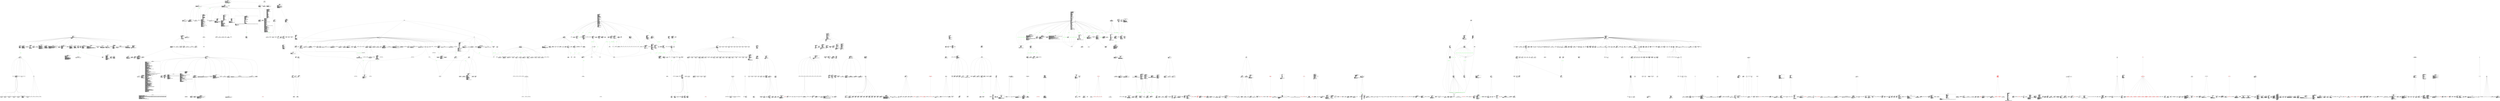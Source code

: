 digraph "classes_1" {
rankdir=BT
charset="utf-8"
"r2.tests.functional.controller.login.apiv1_tests.APIV1LoginTests" [color="black", fontcolor="black", label=<{APIV1LoginTests|CONTROLLER : str<br ALIGN="LEFT"/>device_id : str<br ALIGN="LEFT"/>|additional_headers(headers, body)<br ALIGN="LEFT"/>assert_403_response(res, calling)<br ALIGN="LEFT"/>assert_failure(res, code)<br ALIGN="LEFT"/>assert_success(res)<br ALIGN="LEFT"/>make_ua_signature(platform, version)<br ALIGN="LEFT"/>setUp()<br ALIGN="LEFT"/>sign(payload, platform, version)<br ALIGN="LEFT"/>test_captcha_blocking()<br ALIGN="LEFT"/>test_no_body_signing_login()<br ALIGN="LEFT"/>test_no_body_signing_register()<br ALIGN="LEFT"/>test_nosigning_login()<br ALIGN="LEFT"/>test_nosigning_register()<br ALIGN="LEFT"/>}>, shape="record", style="solid"];
"r2.controllers.apiv1.gold.APIv1GoldController" [color="black", fontcolor="black", label=<{APIv1GoldController|<br ALIGN="LEFT"/>|POST_gild(target)<br ALIGN="LEFT"/>POST_give(user, months, timeout)<br ALIGN="LEFT"/>}>, shape="record", style="solid"];
"r2.controllers.apiv1.login.APIv1LoginController" [color="black", fontcolor="black", label=<{APIv1LoginController|<br ALIGN="LEFT"/>|POST_login(responder, user)<br ALIGN="LEFT"/>POST_register(responder, name, email, password)<br ALIGN="LEFT"/>pre()<br ALIGN="LEFT"/>}>, shape="record", style="solid"];
"r2.controllers.apiv1.scopes.APIv1ScopesController" [color="black", fontcolor="black", label=<{APIv1ScopesController|THREE_SIXTY<br ALIGN="LEFT"/>|GET_scopes(scope_str)<br ALIGN="LEFT"/>}>, shape="record", style="solid"];
"r2.controllers.apiv1.user.APIv1UserController" [color="black", fontcolor="black", label=<{APIv1UserController|FRIEND_JSON_SPEC<br ALIGN="LEFT"/>FRIEND_JSON_VALIDATOR<br ALIGN="LEFT"/>PREFS_JSON_VALIDATOR<br ALIGN="LEFT"/>|DELETE_friends(friend_rel)<br ALIGN="LEFT"/>GET_friends(friend_rel)<br ALIGN="LEFT"/>GET_karma()<br ALIGN="LEFT"/>GET_me()<br ALIGN="LEFT"/>GET_prefs(fields)<br ALIGN="LEFT"/>GET_trophies()<br ALIGN="LEFT"/>GET_usertrophies(user)<br ALIGN="LEFT"/>PATCH_prefs(validated_prefs)<br ALIGN="LEFT"/>PUT_friends(friend, notes_json)<br ALIGN="LEFT"/>}>, shape="record", style="solid"];
"r2.lib.validator.wiki.AbortWikiError" [color="black", fontcolor="red", label=<{AbortWikiError|<br ALIGN="LEFT"/>|}>, shape="record", style="solid"];
"r2.models.account.Account" [color="black", fontcolor="black", label=<{Account|backup_password<br ALIGN="LEFT"/>can_create_subreddit<br ALIGN="LEFT"/>comment_karma<br ALIGN="LEFT"/>days_remaining_in_timeout<br ALIGN="LEFT"/>delete_message : NoneType<br ALIGN="LEFT"/>delete_time : datetime<br ALIGN="LEFT"/>email<br ALIGN="LEFT"/>employee<br ALIGN="LEFT"/>enemies<br ALIGN="LEFT"/>friends<br ALIGN="LEFT"/>gold_will_autorenew<br ALIGN="LEFT"/>has_gold_subscription<br ALIGN="LEFT"/>has_paypal_subscription<br ALIGN="LEFT"/>has_stripe_subscription<br ALIGN="LEFT"/>is_moderator_somewhere<br ALIGN="LEFT"/>link_karma<br ALIGN="LEFT"/>password<br ALIGN="LEFT"/>pref_lang<br ALIGN="LEFT"/>state<br ALIGN="LEFT"/>subreddits<br ALIGN="LEFT"/>timeout_expiration<br ALIGN="LEFT"/>|add_friend_note(friend, note)<br ALIGN="LEFT"/>all_karmas(include_old)<br ALIGN="LEFT"/>automoderator_user()<br ALIGN="LEFT"/>can_flair_in_sr(user, sr)<br ALIGN="LEFT"/>canonical_email()<br ALIGN="LEFT"/>delete(delete_message)<br ALIGN="LEFT"/>flair_css_class(sr_id, obey_disabled)<br ALIGN="LEFT"/>flair_enabled_in_sr(sr_id)<br ALIGN="LEFT"/>flair_text(sr_id, obey_disabled)<br ALIGN="LEFT"/>friend_rels(_update)<br ALIGN="LEFT"/>friend_rels_cache()<br ALIGN="LEFT"/>get_recently_commented_friend_ids(limit)<br ALIGN="LEFT"/>get_recently_submitted_friend_ids(limit)<br ALIGN="LEFT"/>get_style_override()<br ALIGN="LEFT"/>get_trophy_id(uid)<br ALIGN="LEFT"/>has_been_atoed()<br ALIGN="LEFT"/>has_interacted_with(sr)<br ALIGN="LEFT"/>incr_admin_takedown_strikes(amt)<br ALIGN="LEFT"/>incr_karma(kind, sr, amt)<br ALIGN="LEFT"/>is_mutable(subreddit)<br ALIGN="LEFT"/>karma(kind, sr)<br ALIGN="LEFT"/>make_admin_cookie(first_login, last_request)<br ALIGN="LEFT"/>make_cookie(timestr)<br ALIGN="LEFT"/>make_otp_cookie(timestamp)<br ALIGN="LEFT"/>needs_captcha()<br ALIGN="LEFT"/>preferences()<br ALIGN="LEFT"/>set_email(email)<br ALIGN="LEFT"/>set_flair(subreddit, text, css_class, set_by, log_details)<br ALIGN="LEFT"/>set_subreddit_style(sr, use_style)<br ALIGN="LEFT"/>set_trophy_id(uid, trophy_id)<br ALIGN="LEFT"/>special_distinguish()<br ALIGN="LEFT"/>system_user()<br ALIGN="LEFT"/>update_last_visit(current_time)<br ALIGN="LEFT"/>use_subreddit_style(sr)<br ALIGN="LEFT"/>}>, shape="record", style="solid"];
"r2.lib.pages.pages.AccountActivityBox" [color="black", fontcolor="black", label=<{AccountActivityBox|<br ALIGN="LEFT"/>|}>, shape="record", style="solid"];
"r2.lib.pages.pages.AccountActivityPage" [color="black", fontcolor="black", label=<{AccountActivityPage|<br ALIGN="LEFT"/>|content()<br ALIGN="LEFT"/>}>, shape="record", style="solid"];
"r2.models.account.AccountExists" [color="black", fontcolor="red", label=<{AccountExists|<br ALIGN="LEFT"/>|}>, shape="record", style="solid"];
"r2.lib.jsontemplates.AccountJsonTemplate" [color="black", fontcolor="black", label=<{AccountJsonTemplate|<br ALIGN="LEFT"/>|thing_attr(thing, attr)<br ALIGN="LEFT"/>}>, shape="record", style="solid"];
"r2.tests.unit.models.link_test.AccountMock" [color="black", fontcolor="black", label=<{AccountMock|<br ALIGN="LEFT"/>|}>, shape="record", style="solid"];
"r2.models.recommend.AccountSRFeedback" [color="black", fontcolor="black", label=<{AccountSRFeedback|<br ALIGN="LEFT"/>|for_user(account)<br ALIGN="LEFT"/>record_feedback(account, srs, action)<br ALIGN="LEFT"/>record_views(account, srs)<br ALIGN="LEFT"/>}>, shape="record", style="solid"];
"r2.models.recommend.AccountSRPrefs" [color="black", fontcolor="black", label=<{AccountSRPrefs|dislikes : set<br ALIGN="LEFT"/>likes : set<br ALIGN="LEFT"/>recent_views : set<br ALIGN="LEFT"/>|for_user(account)<br ALIGN="LEFT"/>}>, shape="record", style="solid"];
"r2.models.account.AccountsByCanonicalEmail" [color="black", fontcolor="black", label=<{AccountsByCanonicalEmail|<br ALIGN="LEFT"/>|get_accounts(email_address)<br ALIGN="LEFT"/>update_email(account, old, new)<br ALIGN="LEFT"/>}>, shape="record", style="solid"];
"r2.models.ip.AccountsByIP" [color="black", fontcolor="black", label=<{AccountsByIP|<br ALIGN="LEFT"/>|get(ip, column_start, column_finish, column_count, column_reversed)<br ALIGN="LEFT"/>set(ip, account_id, date)<br ALIGN="LEFT"/>}>, shape="record", style="solid"];
"r2.models.builder.ActionBuilder" [color="black", fontcolor="black", label=<{ActionBuilder|actions : dict<br ALIGN="LEFT"/>query : list<br ALIGN="LEFT"/>|init_query()<br ALIGN="LEFT"/>thing_lookup(names)<br ALIGN="LEFT"/>}>, shape="record", style="solid"];
"r2.controllers.mediaembed.AdController" [color="black", fontcolor="black", label=<{AdController|<br ALIGN="LEFT"/>|GET_ad()<br ALIGN="LEFT"/>}>, shape="record", style="solid"];
"r2.models.traffic.AdImpressionsByCodename" [color="black", fontcolor="black", label=<{AdImpressionsByCodename|codename<br ALIGN="LEFT"/>date<br ALIGN="LEFT"/>interval<br ALIGN="LEFT"/>pageview_count<br ALIGN="LEFT"/>unique_count<br ALIGN="LEFT"/>|historical_totals(interval)<br ALIGN="LEFT"/>history(interval, codename)<br ALIGN="LEFT"/>promotion_history(codename, start, stop)<br ALIGN="LEFT"/>recent_codenames(fullname)<br ALIGN="LEFT"/>top_last_month()<br ALIGN="LEFT"/>total_by_codename(codename)<br ALIGN="LEFT"/>}>, shape="record", style="solid"];
"r2.lib.authorize.api.Address" [color="black", fontcolor="black", label=<{Address|<br ALIGN="LEFT"/>|}>, shape="record", style="solid"];
"r2.lib.contrib.ipaddress.AddressValueError" [color="black", fontcolor="red", label=<{AddressValueError|<br ALIGN="LEFT"/>|}>, shape="record", style="solid"];
"r2.lib.pages.pages.AdminAwardGive" [color="black", fontcolor="black", label=<{AdminAwardGive|description : str<br ALIGN="LEFT"/>hours : str<br ALIGN="LEFT"/>recipient : str<br ALIGN="LEFT"/>url : str<br ALIGN="LEFT"/>|}>, shape="record", style="solid"];
"r2.lib.pages.pages.AdminAwardWinners" [color="black", fontcolor="black", label=<{AdminAwardWinners|<br ALIGN="LEFT"/>|}>, shape="record", style="solid"];
"r2.lib.pages.pages.AdminAwards" [color="black", fontcolor="black", label=<{AdminAwards|awards<br ALIGN="LEFT"/>|}>, shape="record", style="solid"];
"r2.lib.pages.pages.AdminCreddits" [color="black", fontcolor="black", label=<{AdminCreddits|recipient<br ALIGN="LEFT"/>|}>, shape="record", style="solid"];
"r2.lib.pages.admin_pages.AdminDetailsBar" [color="black", fontcolor="black", label=<{AdminDetailsBar|<br ALIGN="LEFT"/>|}>, shape="record", style="solid"];
"r2.lib.pages.pages.AdminGold" [color="black", fontcolor="black", label=<{AdminGold|recipient<br ALIGN="LEFT"/>|}>, shape="record", style="solid"];
"r2.lib.pages.pages.AdminInterstitial" [color="black", fontcolor="black", label=<{AdminInterstitial|<br ALIGN="LEFT"/>|}>, shape="record", style="solid"];
"r2.lib.menus.AdminKindMenu" [color="black", fontcolor="black", label=<{AdminKindMenu|options : tuple<br ALIGN="LEFT"/>|}>, shape="record", style="solid"];
"r2.lib.pages.admin_pages.AdminLinkInfoBar" [color="black", fontcolor="black", label=<{AdminLinkInfoBar|<br ALIGN="LEFT"/>|}>, shape="record", style="solid"];
"r2.lib.pages.admin_pages.AdminLinkMenu" [color="black", fontcolor="black", label=<{AdminLinkMenu|<br ALIGN="LEFT"/>|}>, shape="record", style="solid"];
"r2.models.admin_notes.AdminNotesBySystem" [color="black", fontcolor="black", label=<{AdminNotesBySystem|<br ALIGN="LEFT"/>|add(system_name, subject, note, author, when)<br ALIGN="LEFT"/>in_display_order(system_name, subject)<br ALIGN="LEFT"/>}>, shape="record", style="solid"];
"r2.lib.pages.admin_pages.AdminNotesSidebar" [color="black", fontcolor="black", label=<{AdminNotesSidebar|EMPTY_MESSAGE : dict<br ALIGN="LEFT"/>SYSTEMS : dict<br ALIGN="LEFT"/>author<br ALIGN="LEFT"/>notes : list<br ALIGN="LEFT"/>subject<br ALIGN="LEFT"/>system<br ALIGN="LEFT"/>|}>, shape="record", style="solid"];
"r2.lib.pages.admin_pages.AdminPage" [color="black", fontcolor="black", label=<{AdminPage|create_reddit_box : bool<br ALIGN="LEFT"/>extension_handling : bool<br ALIGN="LEFT"/>show_sidebar : bool<br ALIGN="LEFT"/>submit_box : bool<br ALIGN="LEFT"/>|}>, shape="record", style="solid"];
"r2.lib.pages.admin_pages.AdminProfileMenu" [color="black", fontcolor="black", label=<{AdminProfileMenu|<br ALIGN="LEFT"/>|}>, shape="record", style="solid"];
"r2.lib.menus.AdminReporterMenu" [color="black", fontcolor="black", label=<{AdminReporterMenu|default : str<br ALIGN="LEFT"/>options : tuple<br ALIGN="LEFT"/>|}>, shape="record", style="solid"];
"r2.lib.pages.admin_pages.AdminSidebar" [color="black", fontcolor="black", label=<{AdminSidebar|user<br ALIGN="LEFT"/>|}>, shape="record", style="solid"];
"r2.lib.menus.AdminTimeMenu" [color="black", fontcolor="black", label=<{AdminTimeMenu|get_param : str<br ALIGN="LEFT"/>|}>, shape="record", style="solid"];
"r2.controllers.admin.AdminToolController" [color="black", fontcolor="black", label=<{AdminToolController|<br ALIGN="LEFT"/>|GET_creddits(recipient)<br ALIGN="LEFT"/>GET_gold(recipient)<br ALIGN="LEFT"/>}>, shape="record", style="solid"];
"r2.models.admintools.AdminTools" [color="black", fontcolor="black", label=<{AdminTools|<br ALIGN="LEFT"/>|adjust_gold_expiration(account, days, months, years)<br ALIGN="LEFT"/>admin_list()<br ALIGN="LEFT"/>author_spammer(things, spam)<br ALIGN="LEFT"/>create_award_claim_code(unique_award_id, award_codename, description, url)<br ALIGN="LEFT"/>degolden(account)<br ALIGN="LEFT"/>engolden(account)<br ALIGN="LEFT"/><I>report</I>(thing)<br ALIGN="LEFT"/>set_last_sr_ban(things)<br ALIGN="LEFT"/>spam(things, auto, moderator_banned, banner, date, train_spam)<br ALIGN="LEFT"/>unspam(things, moderator_unbanned, unbanner, train_spam, insert)<br ALIGN="LEFT"/>}>, shape="record", style="solid"];
"r2.lib.pages.pages.Ads" [color="black", fontcolor="black", label=<{Ads|ad_url<br ALIGN="LEFT"/>frame_id : str<br ALIGN="LEFT"/>|}>, shape="record", style="solid"];
"r2.controllers.listingcontroller.AdsController" [color="black", fontcolor="black", label=<{AdsController|builder_cls<br ALIGN="LEFT"/>infotext<br ALIGN="LEFT"/>promos : set<br ALIGN="LEFT"/>title_text<br ALIGN="LEFT"/>where : str<br ALIGN="LEFT"/>|GET_listing()<br ALIGN="LEFT"/>keep_fn()<br ALIGN="LEFT"/>listing()<br ALIGN="LEFT"/>query()<br ALIGN="LEFT"/>}>, shape="record", style="solid"];
"r2.lib.pages.trafficpages.AdvertTraffic" [color="black", fontcolor="black", label=<{AdvertTraffic|code<br ALIGN="LEFT"/>|get_data_for_interval(interval, columns)<br ALIGN="LEFT"/>}>, shape="record", style="solid"];
"r2.lib.pages.trafficpages.AdvertTrafficPage" [color="black", fontcolor="black", label=<{AdvertTrafficPage|<br ALIGN="LEFT"/>|}>, shape="record", style="solid"];
"r2.lib.pages.trafficpages.AdvertTrafficSummary" [color="black", fontcolor="black", label=<{AdvertTrafficSummary|advert_summary : list<br ALIGN="LEFT"/>totals<br ALIGN="LEFT"/>|get_ad_name(code, things)<br ALIGN="LEFT"/>get_ad_url(code, things)<br ALIGN="LEFT"/>get_sr_name(name)<br ALIGN="LEFT"/>get_things(codes)<br ALIGN="LEFT"/>make_tables()<br ALIGN="LEFT"/>split_codename(codename)<br ALIGN="LEFT"/>}>, shape="record", style="solid"];
"r2.lib.utils.reddit_agent_parser.Agent" [color="black", fontcolor="black", label=<{Agent|MOBILE_PLATFORMS : set<br ALIGN="LEFT"/>app_name<br ALIGN="LEFT"/>bot<br ALIGN="LEFT"/>is_mobile_browser : bool<br ALIGN="LEFT"/>sub_platform_name<br ALIGN="LEFT"/>|determine_mobile_browser()<br ALIGN="LEFT"/>parse(ua)<br ALIGN="LEFT"/>to_dict()<br ALIGN="LEFT"/>}>, shape="record", style="solid"];
"r2.tests.unit.lib.reddit_agent_parser_test.AgentDetectorTest" [color="black", fontcolor="black", label=<{AgentDetectorTest|<br ALIGN="LEFT"/>|test_alian_blue_detector()<br ALIGN="LEFT"/>test_bacon_reader_detector()<br ALIGN="LEFT"/>test_mcreddit_detector()<br ALIGN="LEFT"/>test_narwhal_detector()<br ALIGN="LEFT"/>test_readit_detector()<br ALIGN="LEFT"/>test_reddit_android_detector()<br ALIGN="LEFT"/>test_reddit_ios_detector()<br ALIGN="LEFT"/>test_reddit_is_fun_detector()<br ALIGN="LEFT"/>test_reddit_sync_detector()<br ALIGN="LEFT"/>test_relay_for_reddit_detector()<br ALIGN="LEFT"/>}>, shape="record", style="solid"];
"r2.lib.utils.reddit_agent_parser.AlienBlueDetector" [color="black", fontcolor="black", label=<{AlienBlueDetector|agent_string : str<br ALIGN="LEFT"/>is_app : bool<br ALIGN="LEFT"/>look_for : str<br ALIGN="LEFT"/>name : str<br ALIGN="LEFT"/>|}>, shape="record", style="solid"];
"r2.models.subreddit.AllFiltered" [color="black", fontcolor="black", label=<{AllFiltered|filtername : str<br ALIGN="LEFT"/>unfiltered_path : str<br ALIGN="LEFT"/>|}>, shape="record", style="solid"];
"r2.lib.pages.pages.AllInfoBar" [color="black", fontcolor="black", label=<{AllInfoBar|allminus_url : NoneType, str<br ALIGN="LEFT"/>css_class : NoneType, str<br ALIGN="LEFT"/>description<br ALIGN="LEFT"/>gilding_listing : bool<br ALIGN="LEFT"/>sr<br ALIGN="LEFT"/>|}>, shape="record", style="solid"];
"r2.models.subreddit.AllMinus" [color="black", fontcolor="black", label=<{AllMinus|analytics_name : str<br ALIGN="LEFT"/>exclude_sr_ids<br ALIGN="LEFT"/>exclude_srs<br ALIGN="LEFT"/>name<br ALIGN="LEFT"/>path<br ALIGN="LEFT"/>title<br ALIGN="LEFT"/>|get_links(sort, time)<br ALIGN="LEFT"/>keep_for_rising(sr_id)<br ALIGN="LEFT"/>}>, shape="record", style="solid"];
"r2.models.subreddit.AllSR" [color="black", fontcolor="black", label=<{AllSR|name : str<br ALIGN="LEFT"/>path : str<br ALIGN="LEFT"/>title : str<br ALIGN="LEFT"/>|get_all_comments()<br ALIGN="LEFT"/>get_gilded()<br ALIGN="LEFT"/>get_links(sort, time)<br ALIGN="LEFT"/>get_reported(include_links, include_comments)<br ALIGN="LEFT"/>keep_for_rising(sr_id)<br ALIGN="LEFT"/>}>, shape="record", style="solid"];
"r2.controllers.api.ApiController" [color="black", fontcolor="black", label=<{ApiController|api_friend_scope_map : dict<br ALIGN="LEFT"/>|GET_expando(link)<br ALIGN="LEFT"/>GET_flairlist(num, after, reverse, count, user)<br ALIGN="LEFT"/>GET_gadget(form, jquery, type, links)<br ALIGN="LEFT"/>GET_info(things, url)<br ALIGN="LEFT"/>GET_me(responder)<br ALIGN="LEFT"/>GET_morechildren(form, jquery, link, sort, children, mc_id)<br ALIGN="LEFT"/>GET_needs_captcha(responder)<br ALIGN="LEFT"/>GET_report_form(form, jquery, thing)<br ALIGN="LEFT"/>GET_saved_categories(responder)<br ALIGN="LEFT"/>GET_submit_text(responder)<br ALIGN="LEFT"/>GET_subreddit_recommendations(srs, to_omit)<br ALIGN="LEFT"/>GET_subreddits_by_topic(responder, query)<br ALIGN="LEFT"/>GET_upload_sr_img()<br ALIGN="LEFT"/>GET_url_info(url, count, things)<br ALIGN="LEFT"/>GET_username_available(responder, user)<br ALIGN="LEFT"/>OPTIONS_request_promo()<br ALIGN="LEFT"/>POST_accept_moderator_invite(form, jquery)<br ALIGN="LEFT"/>POST_add_admin_note(form, jquery, system, subject, note, author)<br ALIGN="LEFT"/>POST_add_subreddit_rule(form, jquery, short_name, description, kind)<br ALIGN="LEFT"/>POST_adddeveloper(form, jquery, client, account)<br ALIGN="LEFT"/>POST_adminon(form, jquery, remember, dest)<br ALIGN="LEFT"/>POST_approve(thing)<br ALIGN="LEFT"/>POST_block(thing)<br ALIGN="LEFT"/>POST_check_email(responder, email, newsletter_subscribe, sponsor)<br ALIGN="LEFT"/>POST_check_password(responder, password)<br ALIGN="LEFT"/>POST_check_username(responder, user)<br ALIGN="LEFT"/>POST_claimgold(form, jquery, code)<br ALIGN="LEFT"/>POST_clear_sessions(form, jquery, password, dest)<br ALIGN="LEFT"/>POST_clearflairtemplates(form, jquery, flair_type)<br ALIGN="LEFT"/>POST_collapse_message(things)<br ALIGN="LEFT"/>POST_comment(commentform, jquery, parent, comment)<br ALIGN="LEFT"/>POST_compose(form, jquery, from_sr, to, subject, body)<br ALIGN="LEFT"/>POST_deactivate_user(form, jquery, deactivate_message, username, user, confirm)<br ALIGN="LEFT"/>POST_del(thing)<br ALIGN="LEFT"/>POST_del_msg(thing)<br ALIGN="LEFT"/>POST_delete_sr_banner(form, jquery)<br ALIGN="LEFT"/>POST_delete_sr_header(form, jquery)<br ALIGN="LEFT"/>POST_delete_sr_icon(form, jquery)<br ALIGN="LEFT"/>POST_delete_sr_img(form, jquery, name)<br ALIGN="LEFT"/>POST_deleteapp(client)<br ALIGN="LEFT"/>POST_deleteflair(form, jquery, user)<br ALIGN="LEFT"/>POST_deleteflairtemplate(form, jquery, flair_template)<br ALIGN="LEFT"/>POST_disable_otp(form, jquery)<br ALIGN="LEFT"/>POST_disable_ui(ui_elem)<br ALIGN="LEFT"/>POST_distinguish(form, jquery, thing, how)<br ALIGN="LEFT"/>POST_edit_error(form, jquery, hexkey, nickname, status)<br ALIGN="LEFT"/>POST_editaward(form, jquery, award, colliding_award, codename, title, awardtype, api_ok, imgurl)<br ALIGN="LEFT"/>POST_editusertext(form, jquery, item, text)<br ALIGN="LEFT"/>POST_enable_otp(form, jquery, otp)<br ALIGN="LEFT"/>POST_expando()<br ALIGN="LEFT"/>POST_fetch_title(form, jquery, url)<br ALIGN="LEFT"/>POST_flair(form, jquery, user, link, text, css_class)<br ALIGN="LEFT"/>POST_flairconfig(form, jquery, flair_enabled, flair_position, link_flair_position, flair_self_assign_enabled, link_flair_self_assign_enabled, timeout)<br ALIGN="LEFT"/>POST_flaircsv(flair_csv)<br ALIGN="LEFT"/>POST_flairselector(user, link)<br ALIGN="LEFT"/>POST_flairtemplate(form, jquery, flair_template, text, css_class, text_editable, flair_type)<br ALIGN="LEFT"/>POST_friend(form, jquery, friend, container, type, type_and_permissions, note, ban_reason, duration, ban_message)<br ALIGN="LEFT"/>POST_friendnote(form, jquery, friend, note)<br ALIGN="LEFT"/>POST_generate_otp_secret(form, jquery)<br ALIGN="LEFT"/>POST_generate_payment_blob(responder, thing, signed)<br ALIGN="LEFT"/>POST_givecreddits(form, jquery, recipient, num_creddits)<br ALIGN="LEFT"/>POST_givegold(form, jquery, recipient, num_months)<br ALIGN="LEFT"/>POST_givetrophy(form, jquery, secret_used, award, description, url, recipient)<br ALIGN="LEFT"/>POST_hide(links)<br ALIGN="LEFT"/>POST_hide_locationbar(form, jquery)<br ALIGN="LEFT"/>POST_ignore_reports(thing)<br ALIGN="LEFT"/>POST_leavecontributor(container)<br ALIGN="LEFT"/>POST_leavemoderator(container)<br ALIGN="LEFT"/>POST_lock(thing)<br ALIGN="LEFT"/>POST_login(form, responder, user, rem)<br ALIGN="LEFT"/>POST_marknsfw(thing)<br ALIGN="LEFT"/>POST_modify_payment_blob(responder, code, signed, message)<br ALIGN="LEFT"/>POST_morechildren()<br ALIGN="LEFT"/>POST_moremessages(form, jquery, parent)<br ALIGN="LEFT"/>POST_mute_message_author(message)<br ALIGN="LEFT"/>POST_newsletter(responder, email, source)<br ALIGN="LEFT"/>POST_password(form, jquery, user)<br ALIGN="LEFT"/>POST_quarantine(form, jquery, subreddit, quarantine, subject, body)<br ALIGN="LEFT"/>POST_quarantine_optin(sr)<br ALIGN="LEFT"/>POST_quarantine_optout(sr)<br ALIGN="LEFT"/>POST_read_all_messages()<br ALIGN="LEFT"/>POST_read_message(things)<br ALIGN="LEFT"/>POST_rec_feedback(form, jquery, action, srs)<br ALIGN="LEFT"/>POST_register(form, responder, name, email, password)<br ALIGN="LEFT"/>POST_relnote(form, jquery, type, user, note)<br ALIGN="LEFT"/>POST_remove(thing, spam)<br ALIGN="LEFT"/>POST_remove_subreddit_rule(form, jquery, rule)<br ALIGN="LEFT"/>POST_removedeveloper(form, jquery, client, account)<br ALIGN="LEFT"/>POST_removetrophy(form, jquery, secret_used, trophy)<br ALIGN="LEFT"/>POST_report(form, jquery, thing, reason, site_reason, other_reason)<br ALIGN="LEFT"/>POST_request_promo(srnames)<br ALIGN="LEFT"/>POST_rescrape(thing)<br ALIGN="LEFT"/>POST_resetpassword(form, jquery, token, password)<br ALIGN="LEFT"/>POST_revokeapp(client)<br ALIGN="LEFT"/>POST_save(thing, category)<br ALIGN="LEFT"/>POST_search_reddit_names(responder, query, include_over_18, exact)<br ALIGN="LEFT"/>POST_selectflair(form, jquery, user, link, flair_template_id, text)<br ALIGN="LEFT"/>POST_sendreplies(thing, state)<br ALIGN="LEFT"/>POST_server_seconds_visibility(form, jquery, seconds_visibility)<br ALIGN="LEFT"/>POST_set_contest_mode(form, jquery, thing, state, timeout)<br ALIGN="LEFT"/>POST_set_left_bar_collapsed(responder, collapsed)<br ALIGN="LEFT"/>POST_set_nsfw_media_pref(show_nsfw_media)<br ALIGN="LEFT"/>POST_set_sr_style_enabled(form, jquery, sr_style_enabled)<br ALIGN="LEFT"/>POST_set_subreddit_sticky(form, jquery, thing, state, num, timeout)<br ALIGN="LEFT"/>POST_set_suggested_sort(form, jquery, thing, sort, timeout)<br ALIGN="LEFT"/>POST_setappicon(form, jquery, client, icon_file)<br ALIGN="LEFT"/>POST_setflairenabled(form, jquery, flair_enabled)<br ALIGN="LEFT"/>POST_setpermissions(form, jquery, target, type_and_permissions)<br ALIGN="LEFT"/>POST_share(shareform, jquery, share_to, message, link)<br ALIGN="LEFT"/>POST_site_admin(form, jquery, name, sr)<br ALIGN="LEFT"/>POST_store_visits(links)<br ALIGN="LEFT"/>POST_submit(form, jquery, url, selftext, kind, title, sr, extension, sendreplies, resubmit)<br ALIGN="LEFT"/>POST_subreddit_stylesheet(form, jquery, stylesheet_contents, prevstyle, op, reason)<br ALIGN="LEFT"/>POST_subscribe(action, sr)<br ALIGN="LEFT"/>POST_unblock_subreddit(thing)<br ALIGN="LEFT"/>POST_uncollapse_message(things)<br ALIGN="LEFT"/>POST_unfriend(nuser, iuser, container, type)<br ALIGN="LEFT"/>POST_unhide(links)<br ALIGN="LEFT"/>POST_unignore_reports(thing)<br ALIGN="LEFT"/>POST_unlock(thing)<br ALIGN="LEFT"/>POST_unmarknsfw(thing)<br ALIGN="LEFT"/>POST_unmute_message_author(message)<br ALIGN="LEFT"/>POST_unread_message(things)<br ALIGN="LEFT"/>POST_unsave(thing)<br ALIGN="LEFT"/>POST_update_email(form, jquery, email, verify, dest)<br ALIGN="LEFT"/>POST_update_password(form, jquery, password, invalidate_oauth)<br ALIGN="LEFT"/>POST_update_subreddit_rule(form, jquery, rule, short_name, description, kind)<br ALIGN="LEFT"/>POST_updateapp(form, jquery, name, about_url, icon_url, redirect_uri, app_type)<br ALIGN="LEFT"/>POST_upload_sr_img(file, header, name, form_id, img_type, upload_type)<br ALIGN="LEFT"/>POST_use_global_defaults(form, jquery)<br ALIGN="LEFT"/>POST_vote(direction, thing, rank)<br ALIGN="LEFT"/>ajax_login_redirect(form, jquery, dest)<br ALIGN="LEFT"/>check_api_friend_oauth_scope(type_)<br ALIGN="LEFT"/>collapse_handler(things, collapse)<br ALIGN="LEFT"/>revoke_sessions(user)<br ALIGN="LEFT"/>revoke_sessions_and_login(user, password)<br ALIGN="LEFT"/>}>, shape="record", style="solid"];
"r2.tests.unit.lib.authorize.test_api.ApiFunctionTest" [color="black", fontcolor="black", label=<{ApiFunctionTest|amount : int<br ALIGN="LEFT"/>customer_id : int<br ALIGN="LEFT"/>payment_profile_id : int<br ALIGN="LEFT"/>transaction_id : int<br ALIGN="LEFT"/>|setUp()<br ALIGN="LEFT"/>test_capture_authorization_hold(CreateRequest)<br ALIGN="LEFT"/>test_create_authorization_hold(CreateRequest)<br ALIGN="LEFT"/>test_create_customer_profile(Profile, CreateRequest)<br ALIGN="LEFT"/>test_create_payment_profile(PaymentProfile, CreateRequest)<br ALIGN="LEFT"/>test_delete_payment_profile(DeleteRequest)<br ALIGN="LEFT"/>test_get_customer_profile(GetRequest)<br ALIGN="LEFT"/>test_refund_transaction(CreateRequest)<br ALIGN="LEFT"/>test_update_payment_profile(PaymentProfile, UpdateRequest)<br ALIGN="LEFT"/>test_void_authorization_hold(CreateRequest)<br ALIGN="LEFT"/>}>, shape="record", style="solid"];
"r2.lib.pages.pages.ApiHelp" [color="black", fontcolor="black", label=<{ApiHelp|api_docs<br ALIGN="LEFT"/>|}>, shape="record", style="solid"];
"r2.controllers.api_docs.ApidocsController" [color="black", fontcolor="black", label=<{ApidocsController|<br ALIGN="LEFT"/>|GET_docs(mode)<br ALIGN="LEFT"/>docs_from_controller(controller, url_prefix, oauth_only)<br ALIGN="LEFT"/>}>, shape="record", style="solid"];
"r2.controllers.api.ApiminimalController" [color="black", fontcolor="black", label=<{ApiminimalController|<br ALIGN="LEFT"/>|POST_new_captcha(form, jquery)<br ALIGN="LEFT"/>}>, shape="record", style="solid"];
"r2.lib.pages.pages.ArchivedInterstitial" [color="black", fontcolor="black", label=<{ArchivedInterstitial|<br ALIGN="LEFT"/>|}>, shape="record", style="solid"];
"r2.lib.validator.validator.VValidatedJSON.ArrayOf" [color="black", fontcolor="black", label=<{ArrayOf|spec<br ALIGN="LEFT"/>|run(data)<br ALIGN="LEFT"/>spec_docs()<br ALIGN="LEFT"/>}>, shape="record", style="solid"];
"r2.models.promo.AuctionPriority" [color="black", fontcolor="black", label=<{AuctionPriority|inventory_override : bool<br ALIGN="LEFT"/>name : str<br ALIGN="LEFT"/>|}>, shape="record", style="solid"];
"r2.lib.authorize.api.Auth" [color="black", fontcolor="black", label=<{Auth|<br ALIGN="LEFT"/>|}>, shape="record", style="solid"];
"r2.lib.validator.validator.AuthenticationFailed" [color="black", fontcolor="red", label=<{AuthenticationFailed|<br ALIGN="LEFT"/>|}>, shape="record", style="solid"];
"r2.lib.providers.auth.AuthenticationProvider" [color="black", fontcolor="black", label=<{AuthenticationProvider|<br ALIGN="LEFT"/>|<I>get_authenticated_account</I>()<br ALIGN="LEFT"/><I>is_logout_allowed</I>()<br ALIGN="LEFT"/>}>, shape="record", style="solid"];
"r2.lib.authorize.api.AuthorizationHoldNotFound" [color="black", fontcolor="red", label=<{AuthorizationHoldNotFound|<br ALIGN="LEFT"/>|}>, shape="record", style="solid"];
"r2.lib.authorize.api.AuthorizeNetException" [color="black", fontcolor="red", label=<{AuthorizeNetException|code : NoneType<br ALIGN="LEFT"/>|}>, shape="record", style="solid"];
"r2.tests.unit.lib.authorize.test_api.AuthorizeNetExceptionTest" [color="black", fontcolor="black", label=<{AuthorizeNetExceptionTest|<br ALIGN="LEFT"/>|test_exception_message()<br ALIGN="LEFT"/>}>, shape="record", style="solid"];
"r2.lib.authorize.api.AuthorizeNetRequest" [color="black", fontcolor="black", label=<{AuthorizeNetRequest|merchantAuthentication<br ALIGN="LEFT"/>|handle_response(res)<br ALIGN="LEFT"/>is_error_code(res, code)<br ALIGN="LEFT"/>make_request()<br ALIGN="LEFT"/><I>process_error</I>(res)<br ALIGN="LEFT"/><I>process_response</I>(res)<br ALIGN="LEFT"/>}>, shape="record", style="solid"];
"r2.lib.pages.pages.AutoModeratorConfig" [color="black", fontcolor="black", label=<{AutoModeratorConfig|<br ALIGN="LEFT"/>|}>, shape="record", style="solid"];
"r2.lib.automoderator.AutoModeratorRuleTypeError" [color="black", fontcolor="red", label=<{AutoModeratorRuleTypeError|<br ALIGN="LEFT"/>|}>, shape="record", style="solid"];
"r2.lib.automoderator.AutoModeratorSyntaxError" [color="black", fontcolor="red", label=<{AutoModeratorSyntaxError|message<br ALIGN="LEFT"/>|}>, shape="record", style="solid"];
"r2.models.award.Award" [color="black", fontcolor="black", label=<{Award|<br ALIGN="LEFT"/>|give_if_needed(codename, user, description, url)<br ALIGN="LEFT"/>take_away(codename, user)<br ALIGN="LEFT"/>}>, shape="record", style="solid"];
"r2.models.token.AwardClaimToken" [color="black", fontcolor="black", label=<{AwardClaimToken|token_size : int<br ALIGN="LEFT"/>|confirm_url()<br ALIGN="LEFT"/>post_url()<br ALIGN="LEFT"/>}>, shape="record", style="solid"];
"r2.lib.pages.pages.AwardReceived" [color="black", fontcolor="black", label=<{AwardReceived|<br ALIGN="LEFT"/>|}>, shape="record", style="solid"];
"r2.controllers.awards.AwardsController" [color="black", fontcolor="black", label=<{AwardsController|<br ALIGN="LEFT"/>|GET_give(award, recipient, desc, url, hours)<br ALIGN="LEFT"/>GET_index()<br ALIGN="LEFT"/>GET_winners(award)<br ALIGN="LEFT"/>}>, shape="record", style="solid"];
"r2.lib.utils.reddit_agent_parser.BaconReaderDetector" [color="black", fontcolor="black", label=<{BaconReaderDetector|agent_string : str<br ALIGN="LEFT"/>is_app : bool<br ALIGN="LEFT"/>look_for : str<br ALIGN="LEFT"/>name : str<br ALIGN="LEFT"/>|}>, shape="record", style="solid"];
"r2.lib.errors.BadRequestError" [color="black", fontcolor="black", label=<{BadRequestError|error_data : dict<br ALIGN="LEFT"/>explanation<br ALIGN="LEFT"/>|}>, shape="record", style="solid"];
"r2.lib.pages.things.BanButtons" [color="black", fontcolor="black", label=<{BanButtons|<br ALIGN="LEFT"/>|}>, shape="record", style="solid"];
"r2.lib.pages.pages.BannedInterstitial" [color="black", fontcolor="black", label=<{BannedInterstitial|<br ALIGN="LEFT"/>|}>, shape="record", style="solid"];
"r2.models.listing.BannedListing" [color="black", fontcolor="black", label=<{BannedListing|form_title<br ALIGN="LEFT"/>rules : list<br ALIGN="LEFT"/>system_rules : list<br ALIGN="LEFT"/>title<br ALIGN="LEFT"/>type : str<br ALIGN="LEFT"/>|get_items()<br ALIGN="LEFT"/>populate_from_tempbans(item, tempbans)<br ALIGN="LEFT"/>}>, shape="record", style="solid"];
"r2.lib.pages.pages.BannedTableItem" [color="black", fontcolor="black", label=<{BannedTableItem|cells : tuple<br ALIGN="LEFT"/>executed_message<br ALIGN="LEFT"/>type : str<br ALIGN="LEFT"/>|}>, shape="record", style="solid"];
"r2.lib.jsontemplates.BannedTableItemJsonTemplate" [color="black", fontcolor="black", label=<{BannedTableItemJsonTemplate|<br ALIGN="LEFT"/>|}>, shape="record", style="solid"];
"r2.lib.pages.pages.BannedUserInterstitial" [color="black", fontcolor="black", label=<{BannedUserInterstitial|<br ALIGN="LEFT"/>|}>, shape="record", style="solid"];
"r2.lib.base.BaseController" [color="black", fontcolor="black", label=<{BaseController|<br ALIGN="LEFT"/>|fix_cookie_header()<br ALIGN="LEFT"/>format_output_url(url)<br ALIGN="LEFT"/>intermediate_redirect(form_path, sr_path, fullpath)<br ALIGN="LEFT"/><I>post</I>()<br ALIGN="LEFT"/><I>pre</I>()<br ALIGN="LEFT"/>redirect(dest, code, preserve_extension)<br ALIGN="LEFT"/>}>, shape="record", style="solid"];
"r2.models.subreddit.BaseLocalizedSubreddits" [color="black", fontcolor="black", label=<{BaseLocalizedSubreddits|GLOBAL : str<br ALIGN="LEFT"/>|get_global_defaults()<br ALIGN="LEFT"/>get_localized_srs(location)<br ALIGN="LEFT"/>get_srids(location)<br ALIGN="LEFT"/>lookup(keys, update)<br ALIGN="LEFT"/>set_global_srs(srs)<br ALIGN="LEFT"/>set_srs(location, srs)<br ALIGN="LEFT"/>}>, shape="record", style="solid"];
"r2.models.subreddit.BaseSite" [color="black", fontcolor="black", label=<{BaseSite|allows_referrers<br ALIGN="LEFT"/>analytics_name<br ALIGN="LEFT"/>path<br ALIGN="LEFT"/>user_path<br ALIGN="LEFT"/>|get_all_comments()<br ALIGN="LEFT"/>get_edited(include_links, include_comments)<br ALIGN="LEFT"/>get_gilded()<br ALIGN="LEFT"/>get_links(sort, time)<br ALIGN="LEFT"/><I>get_live_promos</I>()<br ALIGN="LEFT"/>get_modactions(srs, mod, action)<br ALIGN="LEFT"/>get_modqueue(include_links, include_comments)<br ALIGN="LEFT"/>get_reported(include_links, include_comments)<br ALIGN="LEFT"/>get_spam(include_links, include_comments)<br ALIGN="LEFT"/>get_unmoderated()<br ALIGN="LEFT"/>is_limited_moderator(user)<br ALIGN="LEFT"/>is_moderator_with_perms(user)<br ALIGN="LEFT"/>is_unlimited_moderator(user)<br ALIGN="LEFT"/>}>, shape="record", style="solid"];
"r2.models.bidding.Bid" [color="black", fontcolor="black", label=<{Bid|STATUS<br ALIGN="LEFT"/>account_id<br ALIGN="LEFT"/>bid<br ALIGN="LEFT"/>campaign<br ALIGN="LEFT"/>charge<br ALIGN="LEFT"/>charge_amount<br ALIGN="LEFT"/>date<br ALIGN="LEFT"/>ip<br ALIGN="LEFT"/>pay_id<br ALIGN="LEFT"/>status<br ALIGN="LEFT"/>thing_id<br ALIGN="LEFT"/>transaction<br ALIGN="LEFT"/>|auth()<br ALIGN="LEFT"/>charged()<br ALIGN="LEFT"/>is_auth()<br ALIGN="LEFT"/>is_charged()<br ALIGN="LEFT"/>is_refund()<br ALIGN="LEFT"/>is_void()<br ALIGN="LEFT"/>refund(amount)<br ALIGN="LEFT"/>set_status(status)<br ALIGN="LEFT"/>void()<br ALIGN="LEFT"/>}>, shape="record", style="solid"];
"r2.models.account.BlockedSubredditsByAccount" [color="black", fontcolor="black", label=<{BlockedSubredditsByAccount|<br ALIGN="LEFT"/>|block(user, sr)<br ALIGN="LEFT"/>is_blocked(user, sr)<br ALIGN="LEFT"/>unblock(user, sr)<br ALIGN="LEFT"/>value_for(thing1, thing2)<br ALIGN="LEFT"/>}>, shape="record", style="solid"];
"r2.lib.utils.utils.Bomb" [color="black", fontcolor="black", label=<{Bomb|<br ALIGN="LEFT"/>|}>, shape="record", style="solid"];
"r2.lib.pages.pages.Bookings" [color="black", fontcolor="black", label=<{Bookings|collection : int<br ALIGN="LEFT"/>subreddit : int<br ALIGN="LEFT"/>|}>, shape="record", style="solid"];
"r2.lib.db.operators.BooleanOp" [color="black", fontcolor="black", label=<{BooleanOp|ops : tuple<br ALIGN="LEFT"/>|}>, shape="record", style="solid"];
"r2.lib.pages.pages.BoringPage" [color="black", fontcolor="black", label=<{BoringPage|css_class : NoneType<br ALIGN="LEFT"/>extension_handling : bool<br ALIGN="LEFT"/>pagename<br ALIGN="LEFT"/>|build_toolbars()<br ALIGN="LEFT"/>}>, shape="record", style="solid"];
"r2.controllers.listingcontroller.BrowseController" [color="black", fontcolor="black", label=<{BrowseController|extra_page_classes<br ALIGN="LEFT"/>menus<br ALIGN="LEFT"/>next_suggestions_cls<br ALIGN="LEFT"/>show_chooser : bool<br ALIGN="LEFT"/>sort<br ALIGN="LEFT"/>time<br ALIGN="LEFT"/>title_text<br ALIGN="LEFT"/>where : str<br ALIGN="LEFT"/>|GET_listing(sort, t)<br ALIGN="LEFT"/>POST_listing(sort, t)<br ALIGN="LEFT"/>keep_fn()<br ALIGN="LEFT"/>query()<br ALIGN="LEFT"/>}>, shape="record", style="solid"];
"r2.models.builder.Builder" [color="black", fontcolor="black", label=<{Builder|keep_fn : NoneType<br ALIGN="LEFT"/>prewrap_fn : NoneType<br ALIGN="LEFT"/>spam_listing : bool<br ALIGN="LEFT"/>stale : bool<br ALIGN="LEFT"/>wrap<br ALIGN="LEFT"/>|convert_items(items)<br ALIGN="LEFT"/><I>get_items</I>()<br ALIGN="LEFT"/><I>item_iter</I>(a)<br ALIGN="LEFT"/>keep_item(item)<br ALIGN="LEFT"/>must_skip(item)<br ALIGN="LEFT"/>valid_after(after)<br ALIGN="LEFT"/>wrap_items(items)<br ALIGN="LEFT"/>}>, shape="record", style="solid"];
"r2.lib.pages.pages.Button" [color="black", fontcolor="black", label=<{Button|cachable : bool<br ALIGN="LEFT"/>extension_handling : bool<br ALIGN="LEFT"/>title : str<br ALIGN="LEFT"/>|add_props(user, wrapped)<br ALIGN="LEFT"/>render()<br ALIGN="LEFT"/>}>, shape="record", style="solid"];
"r2.lib.pages.pages.ButtonDemoPanel" [color="black", fontcolor="black", label=<{ButtonDemoPanel|<br ALIGN="LEFT"/>|}>, shape="record", style="solid"];
"r2.lib.pages.pages.ButtonLite" [color="black", fontcolor="black", label=<{ButtonLite|<br ALIGN="LEFT"/>|render()<br ALIGN="LEFT"/>}>, shape="record", style="solid"];
"r2.controllers.buttons.ButtonsController" [color="black", fontcolor="black", label=<{ButtonsController|<br ALIGN="LEFT"/>|GET_button_demo_page()<br ALIGN="LEFT"/>GET_button_embed(buttontype)<br ALIGN="LEFT"/>GET_button_lite(buttonimage, title, url, styled, newwindow)<br ALIGN="LEFT"/>GET_widget_demo_page()<br ALIGN="LEFT"/>get_wrapped_link(url, link, wrapper)<br ALIGN="LEFT"/>}>, shape="record", style="solid"];
"r2.controllers.listingcontroller.ByIDController" [color="black", fontcolor="black", label=<{ByIDController|names<br ALIGN="LEFT"/>skip : bool<br ALIGN="LEFT"/>title_text<br ALIGN="LEFT"/>|GET_listing(links)<br ALIGN="LEFT"/>query()<br ALIGN="LEFT"/>}>, shape="record", style="solid"];
"r2.tests.unit.models.subreddit_test.ByNameTest" [color="black", fontcolor="black", label=<{ByNameTest|cache<br ALIGN="LEFT"/>subreddit_byID<br ALIGN="LEFT"/>subreddit_query<br ALIGN="LEFT"/>|setUp()<br ALIGN="LEFT"/>testCacheNegativeResults()<br ALIGN="LEFT"/>testExcludeNegativeLookups()<br ALIGN="LEFT"/>testForceUpdate()<br ALIGN="LEFT"/>testMultiCacheMissesAllExist()<br ALIGN="LEFT"/>testMultiCached()<br ALIGN="LEFT"/>testMultiSomeDontExist()<br ALIGN="LEFT"/>testMultiSomeInvalid()<br ALIGN="LEFT"/>testSingleCached()<br ALIGN="LEFT"/>testSingleFromDB()<br ALIGN="LEFT"/>testSingleInvalid()<br ALIGN="LEFT"/>testSingleNotFound()<br ALIGN="LEFT"/>}>, shape="record", style="solid"];
"r2.lib.cache.CMemcache" [color="black", fontcolor="black", label=<{CMemcache|clients<br ALIGN="LEFT"/>min_compress_len : int<br ALIGN="LEFT"/>name<br ALIGN="LEFT"/>servers<br ALIGN="LEFT"/>simple_get_multi<br ALIGN="LEFT"/>|add(key, val, time)<br ALIGN="LEFT"/>add_multi(keys, prefix, time)<br ALIGN="LEFT"/>append(key, val, time)<br ALIGN="LEFT"/>delete(key, time)<br ALIGN="LEFT"/>delete_multi(keys, prefix)<br ALIGN="LEFT"/>get(key, default)<br ALIGN="LEFT"/>get_multi(keys, prefix)<br ALIGN="LEFT"/>incr(key, delta, time)<br ALIGN="LEFT"/>incr_multi(keys, prefix, delta)<br ALIGN="LEFT"/>set(key, val, time)<br ALIGN="LEFT"/>set_multi(keys, prefix, time)<br ALIGN="LEFT"/>}>, shape="record", style="solid"];
"r2.lib.csrf.CSRFPreventionException" [color="black", fontcolor="red", label=<{CSRFPreventionException|<br ALIGN="LEFT"/>|}>, shape="record", style="solid"];
"r2.lib.cache.CacheChain" [color="black", fontcolor="black", label=<{CacheChain|add<br ALIGN="LEFT"/>add_multi<br ALIGN="LEFT"/>append<br ALIGN="LEFT"/>cache_negative_results : bool<br ALIGN="LEFT"/>caches<br ALIGN="LEFT"/>decr<br ALIGN="LEFT"/>delete<br ALIGN="LEFT"/>delete_multi<br ALIGN="LEFT"/>flush_all<br ALIGN="LEFT"/>incr<br ALIGN="LEFT"/>incr_multi<br ALIGN="LEFT"/>prepend<br ALIGN="LEFT"/>replace<br ALIGN="LEFT"/>set<br ALIGN="LEFT"/>set_multi<br ALIGN="LEFT"/>stats : NoneType<br ALIGN="LEFT"/>|debug(key)<br ALIGN="LEFT"/>get(key, default, allow_local, stale)<br ALIGN="LEFT"/>get_multi(keys, prefix, allow_local)<br ALIGN="LEFT"/>make_set_fn()<br ALIGN="LEFT"/>reset()<br ALIGN="LEFT"/>simple_get_multi(keys, allow_local, stale, stat_subname)<br ALIGN="LEFT"/>}>, shape="record", style="solid"];
"r2.lib.stats.CacheStats" [color="black", fontcolor="black", label=<{CacheStats|cache_name<br ALIGN="LEFT"/>hit_stat_name<br ALIGN="LEFT"/>hit_stat_template<br ALIGN="LEFT"/>miss_stat_name<br ALIGN="LEFT"/>miss_stat_template<br ALIGN="LEFT"/>parent<br ALIGN="LEFT"/>total_stat_name<br ALIGN="LEFT"/>total_stat_template<br ALIGN="LEFT"/>|cache_hit(delta, subname)<br ALIGN="LEFT"/>cache_miss(delta, subname)<br ALIGN="LEFT"/>}>, shape="record", style="solid"];
"r2.lib.cache.CacheUtils" [color="black", fontcolor="black", label=<{CacheUtils|permanent : bool<br ALIGN="LEFT"/>|add_multi(keys, prefix, time)<br ALIGN="LEFT"/>get_multi(keys, prefix)<br ALIGN="LEFT"/>incr_multi(keys, delta, prefix)<br ALIGN="LEFT"/>}>, shape="record", style="solid"];
"r2.models.query_cache.CachedQuery" [color="black", fontcolor="black", label=<{CachedQuery|filter<br ALIGN="LEFT"/>is_precomputed<br ALIGN="LEFT"/>key<br ALIGN="LEFT"/>model<br ALIGN="LEFT"/>timestamps : NoneType<br ALIGN="LEFT"/>|}>, shape="record", style="solid"];
"r2.models.query_cache.CachedQueryMutator" [color="black", fontcolor="black", label=<{CachedQueryMutator|mutator<br ALIGN="LEFT"/>to_prune : set<br ALIGN="LEFT"/>|delete(query, things)<br ALIGN="LEFT"/>insert(query, things)<br ALIGN="LEFT"/>replace(query, things, ttl)<br ALIGN="LEFT"/>send()<br ALIGN="LEFT"/>}>, shape="record", style="solid"];
"r2.lib.db.queries.CachedResults" [color="black", fontcolor="black", label=<{CachedResults|data : list<br ALIGN="LEFT"/>filter<br ALIGN="LEFT"/>iden : str<br ALIGN="LEFT"/>new_query<br ALIGN="LEFT"/>query<br ALIGN="LEFT"/>sort<br ALIGN="LEFT"/>sort_cols<br ALIGN="LEFT"/>|can_delete()<br ALIGN="LEFT"/>can_insert()<br ALIGN="LEFT"/>delete(items)<br ALIGN="LEFT"/>fetch(force, stale)<br ALIGN="LEFT"/>fetch_multi(crs, force, stale)<br ALIGN="LEFT"/>get_query_iden(query)<br ALIGN="LEFT"/>insert(items)<br ALIGN="LEFT"/>make_item_tuple(item)<br ALIGN="LEFT"/>update()<br ALIGN="LEFT"/>}>, shape="record", style="solid"];
"r2.models.builder.CampaignBuilder" [color="black", fontcolor="black", label=<{CampaignBuilder|<br ALIGN="LEFT"/>|thing_lookup(tuples)<br ALIGN="LEFT"/>valid_after(after)<br ALIGN="LEFT"/>wrap_items(items)<br ALIGN="LEFT"/>}>, shape="record", style="solid"];
"r2.lib.pages.pages.Captcha" [color="black", fontcolor="black", label=<{Captcha|error : str<br ALIGN="LEFT"/>iden<br ALIGN="LEFT"/>|}>, shape="record", style="solid"];
"r2.controllers.captcha.CaptchaController" [color="black", fontcolor="black", label=<{CaptchaController|<br ALIGN="LEFT"/>|GET_captchaimg(iden)<br ALIGN="LEFT"/>}>, shape="record", style="solid"];
"r2.lib.db.tdb_cassandra.CassandraException" [color="black", fontcolor="red", label=<{CassandraException|<br ALIGN="LEFT"/>|}>, shape="record", style="solid"];
"r2.lib.providers.cdn.CdnProvider" [color="black", fontcolor="black", label=<{CdnProvider|<br ALIGN="LEFT"/>|<I>get_client_ip</I>(environ)<br ALIGN="LEFT"/><I>get_client_location</I>(environ)<br ALIGN="LEFT"/><I>purge_content</I>(url)<br ALIGN="LEFT"/>}>, shape="record", style="solid"];
"r2.models.builder.ChildrenCommentOrderer" [color="black", fontcolor="black", label=<{ChildrenCommentOrderer|children<br ALIGN="LEFT"/>|get_initial_candidates(comment_tree)<br ALIGN="LEFT"/>}>, shape="record", style="solid"];
"r2.config.middleware.CleanupMiddleware" [color="black", fontcolor="black", label=<{CleanupMiddleware|app<br ALIGN="LEFT"/>|}>, shape="record", style="solid"];
"r2.lib.pages.pages.ClickGadget" [color="black", fontcolor="black", label=<{ClickGadget|content : str<br ALIGN="LEFT"/>links<br ALIGN="LEFT"/>|make_content()<br ALIGN="LEFT"/>}>, shape="record", style="solid"];
"r2.models.traffic.ClickthroughsByCodename" [color="black", fontcolor="black", label=<{ClickthroughsByCodename|codename<br ALIGN="LEFT"/>date<br ALIGN="LEFT"/>interval<br ALIGN="LEFT"/>pageview_count<br ALIGN="LEFT"/>unique_count<br ALIGN="LEFT"/>|historical_totals(interval)<br ALIGN="LEFT"/>history(interval, codename)<br ALIGN="LEFT"/>promotion_history(codename, start, stop)<br ALIGN="LEFT"/>total_by_codename(codenames)<br ALIGN="LEFT"/>}>, shape="record", style="solid"];
"r2.lib.pages.pages.ClientInfoBar" [color="black", fontcolor="black", label=<{ClientInfoBar|client<br ALIGN="LEFT"/>|}>, shape="record", style="solid"];
"r2.lib.providers.cdn.cloudflare.CloudFlareCdnProvider" [color="black", fontcolor="black", label=<{CloudFlareCdnProvider|<br ALIGN="LEFT"/>|get_client_ip(environ)<br ALIGN="LEFT"/>get_client_location(environ)<br ALIGN="LEFT"/>purge_content(url)<br ALIGN="LEFT"/>}>, shape="record", style="solid"];
"r2.lib.providers.search.cloudsearch.CloudSearchProvider" [color="black", fontcolor="black", label=<{CloudSearchProvider|InvalidQuery : tuple<br ALIGN="LEFT"/>SearchException : tuple<br ALIGN="LEFT"/>SearchQuery<br ALIGN="LEFT"/>SubredditSearchQuery<br ALIGN="LEFT"/>|run_changed(drain, min_size, limit, sleep_time, use_safe_get, verbose)<br ALIGN="LEFT"/>}>, shape="record", style="solid"];
"r2.lib.providers.search.cloudsearch.CloudSearchQuery" [color="black", fontcolor="black", label=<{CloudSearchQuery|bq : str<br ALIGN="LEFT"/>converted_data : NoneType, dict<br ALIGN="LEFT"/>default_syntax : str<br ALIGN="LEFT"/>faceting : NoneType<br ALIGN="LEFT"/>include_over18 : bool<br ALIGN="LEFT"/>lucene_parser : NoneType<br ALIGN="LEFT"/>num : int<br ALIGN="LEFT"/>q : bytes, str<br ALIGN="LEFT"/>query : str<br ALIGN="LEFT"/>rank_expressions : NoneType<br ALIGN="LEFT"/>recent : NoneType<br ALIGN="LEFT"/>recents : dict<br ALIGN="LEFT"/>results : NoneType<br ALIGN="LEFT"/>search_api : NoneType<br ALIGN="LEFT"/>sort : NoneType<br ALIGN="LEFT"/>sorts : dict<br ALIGN="LEFT"/>sr : NoneType<br ALIGN="LEFT"/>start : int<br ALIGN="LEFT"/>syntax : NoneType, str<br ALIGN="LEFT"/>|create_boolean_query(queries)<br ALIGN="LEFT"/>customize_query(bq)<br ALIGN="LEFT"/>preprocess_query(query)<br ALIGN="LEFT"/>run(_update)<br ALIGN="LEFT"/>}>, shape="record", style="solid"];
"r2.lib.providers.search.cloudsearch.CloudSearchSubredditSearchQuery" [color="black", fontcolor="black", label=<{CloudSearchSubredditSearchQuery|default_syntax : str<br ALIGN="LEFT"/>known_syntaxes : tuple<br ALIGN="LEFT"/>search_api<br ALIGN="LEFT"/>sorts : dict<br ALIGN="LEFT"/>|customize_query(bq)<br ALIGN="LEFT"/>preprocess_query(query)<br ALIGN="LEFT"/>}>, shape="record", style="solid"];
"r2.lib.providers.search.cloudsearch.CloudSearchUploader" [color="black", fontcolor="black", label=<{CloudSearchUploader|doc_api<br ALIGN="LEFT"/>fullnames : NoneType<br ALIGN="LEFT"/>things : dict<br ALIGN="LEFT"/>types : tuple<br ALIGN="LEFT"/>use_safe_get : bool<br ALIGN="LEFT"/>|add_xml(thing, version)<br ALIGN="LEFT"/>batch_lookups()<br ALIGN="LEFT"/>delete_ids(ids)<br ALIGN="LEFT"/>delete_xml(thing, version)<br ALIGN="LEFT"/>desired_fullnames(items)<br ALIGN="LEFT"/><I>fields</I>(thing)<br ALIGN="LEFT"/>inject(quiet)<br ALIGN="LEFT"/>send_documents(docs)<br ALIGN="LEFT"/><I>should_index</I>(thing)<br ALIGN="LEFT"/>xml_from_things()<br ALIGN="LEFT"/>}>, shape="record", style="solid"];
"r2.models.traffic.CoerceToLong" [color="black", fontcolor="black", label=<{CoerceToLong|impl<br ALIGN="LEFT"/>|process_result_value(value, dialect)<br ALIGN="LEFT"/>}>, shape="record", style="solid"];
"r2.controllers.ipn.CoinbaseController" [color="black", fontcolor="black", label=<{CoinbaseController|abort_on_error : bool<br ALIGN="LEFT"/>event_type_mappings : dict<br ALIGN="LEFT"/>name : str<br ALIGN="LEFT"/>webhook_secret<br ALIGN="LEFT"/>|process_response()<br ALIGN="LEFT"/>}>, shape="record", style="solid"];
"r2.models.promo.Collection" [color="black", fontcolor="black", label=<{Collection|description : NoneType<br ALIGN="LEFT"/>is_spotlight : bool<br ALIGN="LEFT"/>name<br ALIGN="LEFT"/>over_18 : bool<br ALIGN="LEFT"/>sr_names<br ALIGN="LEFT"/>|by_name(name)<br ALIGN="LEFT"/>get_all()<br ALIGN="LEFT"/>}>, shape="record", style="solid"];
"r2.tests.unit.models.promo_test.CollectionOrderTest" [color="black", fontcolor="black", label=<{CollectionOrderTest|correct_order : list<br ALIGN="LEFT"/>nsfw_non_spotlight<br ALIGN="LEFT"/>nsfw_spotlight<br ALIGN="LEFT"/>sfw_a<br ALIGN="LEFT"/>sfw_b<br ALIGN="LEFT"/>sfw_z<br ALIGN="LEFT"/>spotlight_a<br ALIGN="LEFT"/>spotlight_z<br ALIGN="LEFT"/>|setUp()<br ALIGN="LEFT"/>test_scenario_casing()<br ALIGN="LEFT"/>test_scenario_random()<br ALIGN="LEFT"/>test_scenario_reversed()<br ALIGN="LEFT"/>test_scenario_semi_sorted()<br ALIGN="LEFT"/>}>, shape="record", style="solid"];
"r2.models.promo.CollectionStorage" [color="black", fontcolor="black", label=<{CollectionStorage|SR_NAMES_DELIM : str<br ALIGN="LEFT"/>|delete(name)<br ALIGN="LEFT"/>get_all()<br ALIGN="LEFT"/>get_collection(name)<br ALIGN="LEFT"/>set(name, description, srs, over_18, is_spotlight)<br ALIGN="LEFT"/>set_is_spotlight(name, is_spotlight)<br ALIGN="LEFT"/>set_over_18(name, over_18)<br ALIGN="LEFT"/>}>, shape="record", style="solid"];
"r2.tests.unit.models.promo_test.CollectionStorageTest" [color="black", fontcolor="black", label=<{CollectionStorageTest|name : str<br ALIGN="LEFT"/>|setUp()<br ALIGN="LEFT"/>test_set_attributes()<br ALIGN="LEFT"/>test_set_is_spotlight()<br ALIGN="LEFT"/>test_set_over_18()<br ALIGN="LEFT"/>}>, shape="record", style="solid"];
"r2.tests.unit.models.promo_test.CollectionTest" [color="black", fontcolor="black", label=<{CollectionTest|<br ALIGN="LEFT"/>|test_is_spotlight_default()<br ALIGN="LEFT"/>}>, shape="record", style="solid"];
"r2.lib.db.tdb_cassandra.ColumnQuery" [color="black", fontcolor="black", label=<{ColumnQuery|cls<br ALIGN="LEFT"/>column_finish : str<br ALIGN="LEFT"/>column_reversed : bool<br ALIGN="LEFT"/>column_start : str<br ALIGN="LEFT"/>column_to_obj<br ALIGN="LEFT"/>obj_to_column<br ALIGN="LEFT"/>rowkeys<br ALIGN="LEFT"/>sort_key<br ALIGN="LEFT"/>|<I>combine</I>(queries)<br ALIGN="LEFT"/>default_column_to_obj(columns)<br ALIGN="LEFT"/>default_obj_to_column(objs)<br ALIGN="LEFT"/>}>, shape="record", style="solid"];
"r2.models.link.Comment" [color="black", fontcolor="black", label=<{Comment|affects_karma_type<br ALIGN="LEFT"/>archived_slow<br ALIGN="LEFT"/>author_slow<br ALIGN="LEFT"/>cache_ignore<br ALIGN="LEFT"/>is_stickyable<br ALIGN="LEFT"/>is_votable : bool<br ALIGN="LEFT"/>link_slow<br ALIGN="LEFT"/>parent_id<br ALIGN="LEFT"/>subreddit_slow<br ALIGN="LEFT"/>|add_props(user, wrapped)<br ALIGN="LEFT"/>is_archived(sr)<br ALIGN="LEFT"/>keep_item(wrapped)<br ALIGN="LEFT"/>make_permalink(link, sr, context, anchor, force_domain)<br ALIGN="LEFT"/>make_permalink_slow(context, anchor, force_domain)<br ALIGN="LEFT"/>update_nofollow(user, wrapped)<br ALIGN="LEFT"/>update_search_index(boost_only)<br ALIGN="LEFT"/>wrapped_cache_key(wrapped, style)<br ALIGN="LEFT"/>}>, shape="record", style="solid"];
"r2.models.builder.CommentBuilder" [color="black", fontcolor="black", label=<{CommentBuilder|children : NoneType<br ALIGN="LEFT"/>comment : NoneType<br ALIGN="LEFT"/>comments : NoneType<br ALIGN="LEFT"/>context : int<br ALIGN="LEFT"/>continue_this_thread : bool<br ALIGN="LEFT"/>edits_visible : bool<br ALIGN="LEFT"/>in_qa_mode<br ALIGN="LEFT"/>link<br ALIGN="LEFT"/>load_more : bool<br ALIGN="LEFT"/>max_depth : int<br ALIGN="LEFT"/>missing_root_comments : set<br ALIGN="LEFT"/>missing_root_count : int<br ALIGN="LEFT"/>num : NoneType<br ALIGN="LEFT"/>ordered_comment_tuples : list<br ALIGN="LEFT"/>show_deleted<br ALIGN="LEFT"/>sort<br ALIGN="LEFT"/>timer<br ALIGN="LEFT"/>uncollapse_all<br ALIGN="LEFT"/>|get_items()<br ALIGN="LEFT"/>item_iter(a)<br ALIGN="LEFT"/>keep_item(item)<br ALIGN="LEFT"/>load_comment_order()<br ALIGN="LEFT"/>make_wrapped_items(comment_tuples)<br ALIGN="LEFT"/>uncollapse_special_comments(wrapped_by_id)<br ALIGN="LEFT"/>}>, shape="record", style="solid"];
"r2.lib.pages.things.CommentButtons" [color="black", fontcolor="black", label=<{CommentButtons|<br ALIGN="LEFT"/>|}>, shape="record", style="solid"];
"r2.lib.jsontemplates.CommentJsonTemplate" [color="black", fontcolor="black", label=<{CommentJsonTemplate|<br ALIGN="LEFT"/>|get_json(item)<br ALIGN="LEFT"/>get_link_name(item)<br ALIGN="LEFT"/>get_parent_id(item)<br ALIGN="LEFT"/>get_rendered(item, render_style)<br ALIGN="LEFT"/>render_child(item)<br ALIGN="LEFT"/>}>, shape="record", style="solid"];
"r2.tests.unit.models.link_test.CommentMock" [color="black", fontcolor="black", label=<{CommentMock|author_id : NoneType<br ALIGN="LEFT"/>body : str<br ALIGN="LEFT"/>|}>, shape="record", style="solid"];
"r2.tests.unit.models.commentbuilder_test.CommentOrderTest" [color="black", fontcolor="black", label=<{CommentOrderTest|link : NoneType<br ALIGN="LEFT"/>|setUp()<br ALIGN="LEFT"/>tearDown()<br ALIGN="LEFT"/>test_comment_order_children()<br ALIGN="LEFT"/>test_comment_order_children_limit()<br ALIGN="LEFT"/>test_comment_order_children_limit_bug()<br ALIGN="LEFT"/>test_comment_order_depth()<br ALIGN="LEFT"/>test_comment_order_full()<br ALIGN="LEFT"/>test_comment_order_full_asc()<br ALIGN="LEFT"/>test_comment_order_invalid_permalink_defocus()<br ALIGN="LEFT"/>test_comment_order_invalid_sticky()<br ALIGN="LEFT"/>test_comment_order_limit()<br ALIGN="LEFT"/>test_comment_order_permalink()<br ALIGN="LEFT"/>test_comment_order_permalink_context()<br ALIGN="LEFT"/>test_comment_order_qa()<br ALIGN="LEFT"/>test_comment_order_qa_multiple_responders()<br ALIGN="LEFT"/>test_comment_order_sticky()<br ALIGN="LEFT"/>}>, shape="record", style="solid"];
"r2.models.builder.CommentOrderer" [color="black", fontcolor="black", label=<{CommentOrderer|<br ALIGN="LEFT"/>|cache_key()<br ALIGN="LEFT"/>get_comment_order()<br ALIGN="LEFT"/>get_initial_candidates(comment_tree)<br ALIGN="LEFT"/>get_initial_comment_list(comment_tree)<br ALIGN="LEFT"/>read_cache()<br ALIGN="LEFT"/>should_read_cache()<br ALIGN="LEFT"/>write_cache(link, sort, timer)<br ALIGN="LEFT"/>}>, shape="record", style="solid"];
"r2.models.builder.CommentOrdererBase" [color="black", fontcolor="black", label=<{CommentOrdererBase|link<br ALIGN="LEFT"/>max_comments<br ALIGN="LEFT"/>max_depth<br ALIGN="LEFT"/>rev_sort<br ALIGN="LEFT"/>sort<br ALIGN="LEFT"/>timer<br ALIGN="LEFT"/>|get_comment_order()<br ALIGN="LEFT"/><I>get_initial_candidates</I>(comment_tree)<br ALIGN="LEFT"/>get_initial_comment_list(comment_tree)<br ALIGN="LEFT"/>modify_comment_tree(comment_tree)<br ALIGN="LEFT"/>update_candidates(candidates, sorter, to_add)<br ALIGN="LEFT"/>}>, shape="record", style="solid"];
"r2.lib.pages.pages.CommentPane" [color="black", fontcolor="black", label=<{CommentPane|article<br ALIGN="LEFT"/>can_reply<br ALIGN="LEFT"/>edits_visible<br ALIGN="LEFT"/>max_depth<br ALIGN="LEFT"/>num<br ALIGN="LEFT"/>rendered<br ALIGN="LEFT"/>sort<br ALIGN="LEFT"/>|cache_key()<br ALIGN="LEFT"/>listing_iter(l)<br ALIGN="LEFT"/>render()<br ALIGN="LEFT"/>}>, shape="record", style="solid"];
"r2.models.link.CommentSavesByAccount" [color="black", fontcolor="black", label=<{CommentSavesByAccount|<br ALIGN="LEFT"/>|}>, shape="record", style="solid"];
"r2.models.link.CommentSavesByCategory" [color="black", fontcolor="black", label=<{CommentSavesByCategory|<br ALIGN="LEFT"/>|}>, shape="record", style="solid"];
"r2.models.link.CommentSavesBySubreddit" [color="black", fontcolor="black", label=<{CommentSavesBySubreddit|<br ALIGN="LEFT"/>|}>, shape="record", style="solid"];
"r2.models.link.CommentScoresByLink" [color="black", fontcolor="black", label=<{CommentScoresByLink|<br ALIGN="LEFT"/>|get_scores(link, sort)<br ALIGN="LEFT"/>set_scores(link, sort, scores_by_comment)<br ALIGN="LEFT"/>}>, shape="record", style="solid"];
"r2.lib.menus.CommentSortMenu" [color="black", fontcolor="black", label=<{CommentSortMenu|hidden_options : list<br ALIGN="LEFT"/>suggested_sort<br ALIGN="LEFT"/>suggested_sort_options : tuple<br ALIGN="LEFT"/>|make_title(attr)<br ALIGN="LEFT"/>visible_options()<br ALIGN="LEFT"/>}>, shape="record", style="solid"];
"r2.models.comment_tree.CommentTree" [color="black", fontcolor="black", label=<{CommentTree|cids<br ALIGN="LEFT"/>depth<br ALIGN="LEFT"/>link<br ALIGN="LEFT"/>num_children<br ALIGN="LEFT"/>parents<br ALIGN="LEFT"/>tree<br ALIGN="LEFT"/>|add_comments(link, comments)<br ALIGN="LEFT"/>by_link(link, timer)<br ALIGN="LEFT"/>on_new_link(link)<br ALIGN="LEFT"/>rebuild(link)<br ALIGN="LEFT"/>}>, shape="record", style="solid"];
"r2.models.comment_tree.CommentTreePermacache" [color="black", fontcolor="black", label=<{CommentTreePermacache|<br ALIGN="LEFT"/>|add_comments(link, comments)<br ALIGN="LEFT"/>get_tree_pieces(link, timer)<br ALIGN="LEFT"/>prepare_new_storage(link)<br ALIGN="LEFT"/>rebuild(link, comments)<br ALIGN="LEFT"/>}>, shape="record", style="solid"];
"r2.lib.pages.pages.CommentVisitsBox" [color="black", fontcolor="black", label=<{CommentVisitsBox|visits : list<br ALIGN="LEFT"/>|}>, shape="record", style="solid"];
"r2.models.link.CommentVisitsByUser" [color="black", fontcolor="black", label=<{CommentVisitsByUser|MAX_VISITS : int<br ALIGN="LEFT"/>|add_visit(user, link, visit_time)<br ALIGN="LEFT"/>get_and_update(user, link, visit_time)<br ALIGN="LEFT"/>get_previous_visits(user, link)<br ALIGN="LEFT"/>}>, shape="record", style="solid"];
"r2.models.vote.CommentVotesByAccount" [color="black", fontcolor="black", label=<{CommentVotesByAccount|<br ALIGN="LEFT"/>|}>, shape="record", style="solid"];
"r2.models.link.CommentsByAccount" [color="black", fontcolor="black", label=<{CommentsByAccount|<br ALIGN="LEFT"/>|add_comment(account, comment)<br ALIGN="LEFT"/>value_for(thing1, thing2)<br ALIGN="LEFT"/>}>, shape="record", style="solid"];
"r2.controllers.listingcontroller.CommentsController" [color="black", fontcolor="black", label=<{CommentsController|suppress_reply_buttons : bool<br ALIGN="LEFT"/>title_text<br ALIGN="LEFT"/>|GET_listing()<br ALIGN="LEFT"/>keep_fn()<br ALIGN="LEFT"/>query()<br ALIGN="LEFT"/>}>, shape="record", style="solid"];
"r2.lib.menus.CommentsTimeMenu" [color="black", fontcolor="black", label=<{CommentsTimeMenu|<br ALIGN="LEFT"/>|}>, shape="record", style="solid"];
"r2.lib.amqp.Config" [color="black", fontcolor="black", label=<{Config|amqp_exchange : str<br ALIGN="LEFT"/>amqp_host<br ALIGN="LEFT"/>amqp_logging<br ALIGN="LEFT"/>amqp_pass<br ALIGN="LEFT"/>amqp_user<br ALIGN="LEFT"/>amqp_virtual_host<br ALIGN="LEFT"/>log<br ALIGN="LEFT"/>queues<br ALIGN="LEFT"/>reset_caches<br ALIGN="LEFT"/>stats<br ALIGN="LEFT"/>|}>, shape="record", style="solid"];
"r2.lib.configparse.ConfigValue" [color="black", fontcolor="black", label=<{ConfigValue|messages_re<br ALIGN="LEFT"/>|baseplate(baseplate_parser)<br ALIGN="LEFT"/>bool(v, key)<br ALIGN="LEFT"/>choice()<br ALIGN="LEFT"/>dict(key_type, value_type, delim, kvdelim)<br ALIGN="LEFT"/>float(v, key)<br ALIGN="LEFT"/>int(v, key)<br ALIGN="LEFT"/>messages(v, key)<br ALIGN="LEFT"/>set(v, key)<br ALIGN="LEFT"/>set_of(value_type, delim)<br ALIGN="LEFT"/>str(v, key)<br ALIGN="LEFT"/>timeinterval(v, key)<br ALIGN="LEFT"/>to_iter(v, delim)<br ALIGN="LEFT"/>tuple(v, key)<br ALIGN="LEFT"/>tuple_of(value_type, delim)<br ALIGN="LEFT"/>}>, shape="record", style="solid"];
"r2.lib.configparse.ConfigValueParser" [color="black", fontcolor="black", label=<{ConfigValueParser|config_keys : dict<br ALIGN="LEFT"/>raw_data<br ALIGN="LEFT"/>|add_spec(spec)<br ALIGN="LEFT"/>}>, shape="record", style="solid"];
"r2.lib.db.tdb_sql.ConfigurationError" [color="black", fontcolor="red", label=<{ConfigurationError|<br ALIGN="LEFT"/>|}>, shape="record", style="solid"];
"r2.lib.db.tdb_cassandra.ConfigurationException" [color="black", fontcolor="red", label=<{ConfigurationException|<br ALIGN="LEFT"/>|}>, shape="record", style="solid"];
"r2.lib.pages.pages.ConfirmAwardClaim" [color="black", fontcolor="black", label=<{ConfirmAwardClaim|<br ALIGN="LEFT"/>|}>, shape="record", style="solid"];
"r2.lib.merge.ConflictException" [color="black", fontcolor="red", label=<{ConflictException|htmldiff<br ALIGN="LEFT"/>new<br ALIGN="LEFT"/>new_id : str<br ALIGN="LEFT"/>original<br ALIGN="LEFT"/>your<br ALIGN="LEFT"/>|}>, shape="record", style="solid"];
"r2.lib.amqp.ConnectionManager" [color="black", fontcolor="black", label=<{ConnectionManager|channel : NoneType<br ALIGN="LEFT"/>connection : NoneType<br ALIGN="LEFT"/>have_init : bool<br ALIGN="LEFT"/>|get_channel(reconnect)<br ALIGN="LEFT"/>get_connection()<br ALIGN="LEFT"/>init_queue()<br ALIGN="LEFT"/>}>, shape="record", style="solid"];
"r2.models.token.ConsumableToken" [color="black", fontcolor="black", label=<{ConsumableToken|used : bool<br ALIGN="LEFT"/>|consume()<br ALIGN="LEFT"/>get_token(_id)<br ALIGN="LEFT"/>}>, shape="record", style="solid"];
"r2.lib.pages.pages.ContactUs" [color="black", fontcolor="black", label=<{ContactUs|<br ALIGN="LEFT"/>|}>, shape="record", style="solid"];
"r2.models.wiki.ContentLengthError" [color="black", fontcolor="red", label=<{ContentLengthError|max_length<br ALIGN="LEFT"/>|}>, shape="record", style="solid"];
"r2.models.subreddit.ContribSR" [color="black", fontcolor="black", label=<{ContribSR|name : str<br ALIGN="LEFT"/>path : str<br ALIGN="LEFT"/>query_param : str<br ALIGN="LEFT"/>title : str<br ALIGN="LEFT"/>|}>, shape="record", style="solid"];
"r2.models.listing.ContributorListing" [color="black", fontcolor="black", label=<{ContributorListing|form_title<br ALIGN="LEFT"/>title<br ALIGN="LEFT"/>type : str<br ALIGN="LEFT"/>|}>, shape="record", style="solid"];
"r2.lib.pages.pages.ContributorTableItem" [color="black", fontcolor="black", label=<{ContributorTableItem|type : str<br ALIGN="LEFT"/>|}>, shape="record", style="solid"];
"r2.lib.menus.ControversyTimeMenu" [color="black", fontcolor="black", label=<{ControversyTimeMenu|button_cls<br ALIGN="LEFT"/>|}>, shape="record", style="solid"];
"r2.lib.cookies.Cookie" [color="black", fontcolor="black", label=<{Cookie|dirty : bool<br ALIGN="LEFT"/>domain : NoneType<br ALIGN="LEFT"/>expires : NoneType<br ALIGN="LEFT"/>httponly : bool<br ALIGN="LEFT"/>secure : NoneType<br ALIGN="LEFT"/>value<br ALIGN="LEFT"/>|classify(cookie_name)<br ALIGN="LEFT"/>}>, shape="record", style="solid"];
"r2.lib.providers.auth.cookie.CookieAuthenticationProvider" [color="black", fontcolor="black", label=<{CookieAuthenticationProvider|config : dict<br ALIGN="LEFT"/>|get_authenticated_account()<br ALIGN="LEFT"/>is_logout_allowed()<br ALIGN="LEFT"/>}>, shape="record", style="solid"];
"r2.lib.cookies.Cookies" [color="black", fontcolor="black", label=<{Cookies|<br ALIGN="LEFT"/>|add(name, value)<br ALIGN="LEFT"/>}>, shape="record", style="solid"];
"r2.lib.stats.Counter" [color="black", fontcolor="black", label=<{Counter|client<br ALIGN="LEFT"/>name<br ALIGN="LEFT"/>|decrement(subname, delta)<br ALIGN="LEFT"/>increment(subname, delta)<br ALIGN="LEFT"/>}>, shape="record", style="solid"];
"r2.tests.unit.lib.stats_test.CounterAndTimerTest" [color="black", fontcolor="black", label=<{CounterAndTimerTest|<br ALIGN="LEFT"/>|client()<br ALIGN="LEFT"/>test_counter()<br ALIGN="LEFT"/>test_get_stat_name()<br ALIGN="LEFT"/>test_timer()<br ALIGN="LEFT"/>}>, shape="record", style="solid"];
"r2.lib.stats.CountingStatBuffer" [color="black", fontcolor="black", label=<{CountingStatBuffer|data : defaultdict<br ALIGN="LEFT"/>|flush()<br ALIGN="LEFT"/>record(key, delta)<br ALIGN="LEFT"/>}>, shape="record", style="solid"];
"r2.tests.unit.lib.stats_test.CountingStatBufferTest" [color="black", fontcolor="black", label=<{CountingStatBufferTest|<br ALIGN="LEFT"/>|test_csb()<br ALIGN="LEFT"/>}>, shape="record", style="solid"];
"r2.tests.unit.lib.utils_test.CrappyQuery" [color="black", fontcolor="black", label=<{CrappyQuery|chunk_num_to_fail_on : NoneType<br ALIGN="LEFT"/>current_chunk : int<br ALIGN="LEFT"/>end<br ALIGN="LEFT"/>failures_between_chunks : int<br ALIGN="LEFT"/>i<br ALIGN="LEFT"/>num_after_was_called : int<br ALIGN="LEFT"/>num_failed : int<br ALIGN="LEFT"/>should_fail : bool<br ALIGN="LEFT"/>start<br ALIGN="LEFT"/>total_num_failed : int<br ALIGN="LEFT"/>|next()<br ALIGN="LEFT"/>}>, shape="record", style="solid"];
"r2.lib.authorize.api.CreateCustomerPaymentProfileRequest" [color="black", fontcolor="black", label=<{CreateCustomerPaymentProfileRequest|<br ALIGN="LEFT"/>|process_error(res)<br ALIGN="LEFT"/>process_response(res)<br ALIGN="LEFT"/>}>, shape="record", style="solid"];
"r2.lib.authorize.api.CreateCustomerProfileRequest" [color="black", fontcolor="black", label=<{CreateCustomerProfileRequest|<br ALIGN="LEFT"/>|process_error(res)<br ALIGN="LEFT"/>process_response(res)<br ALIGN="LEFT"/>}>, shape="record", style="solid"];
"r2.lib.authorize.api.CreateCustomerProfileTransactionRequest" [color="black", fontcolor="black", label=<{CreateCustomerProfileTransactionRequest|extraOptions<br ALIGN="LEFT"/>response_keys : tuple<br ALIGN="LEFT"/>response_types : dict<br ALIGN="LEFT"/>|package_response(res)<br ALIGN="LEFT"/>process_error(res)<br ALIGN="LEFT"/>process_response(res)<br ALIGN="LEFT"/>}>, shape="record", style="solid"];
"r2.lib.pages.pages.CreateSubreddit" [color="black", fontcolor="black", label=<{CreateSubreddit|color_options<br ALIGN="LEFT"/>subreddit_selector<br ALIGN="LEFT"/>|}>, shape="record", style="solid"];
"r2.lib.db.tdb_sql.CreationError" [color="black", fontcolor="red", label=<{CreationError|<br ALIGN="LEFT"/>|}>, shape="record", style="solid"];
"r2.lib.pages.pages.Creddits" [color="black", fontcolor="black", label=<{Creddits|<br ALIGN="LEFT"/>|}>, shape="record", style="solid"];
"r2.lib.authorize.api.CreditCard" [color="black", fontcolor="black", label=<{CreditCard|<br ALIGN="LEFT"/>|}>, shape="record", style="solid"];
"r2.lib.pages.pages.CreditGild" [color="black", fontcolor="black", label=<{CreditGild|<br ALIGN="LEFT"/>|}>, shape="record", style="solid"];
"r2.lib.pages.pages.CrossDomain" [color="black", fontcolor="black", label=<{CrossDomain|<br ALIGN="LEFT"/>|}>, shape="record", style="solid"];
"r2.lib.pages.pages.CssError" [color="black", fontcolor="black", label=<{CssError|message<br ALIGN="LEFT"/>|}>, shape="record", style="solid"];
"r2.models.bidding.CustomerID" [color="black", fontcolor="black", label=<{CustomerID|account_id<br ALIGN="LEFT"/>authorize_id<br ALIGN="LEFT"/>|get_id(user)<br ALIGN="LEFT"/>set(user, _id)<br ALIGN="LEFT"/>}>, shape="record", style="solid"];
"r2.lib.js.DataSource" [color="black", fontcolor="black", label=<{DataSource|data : NoneType<br ALIGN="LEFT"/>dependencies<br ALIGN="LEFT"/>wrap<br ALIGN="LEFT"/>|get_content()<br ALIGN="LEFT"/>get_source(use_built_statics)<br ALIGN="LEFT"/>use()<br ALIGN="LEFT"/>}>, shape="record", style="solid"];
"r2.lib.db.thing.DataThing" [color="black", fontcolor="black", label=<{DataThing|c<br ALIGN="LEFT"/>safe_set_attr<br ALIGN="LEFT"/>|get_read_modify_write_lock()<br ALIGN="LEFT"/>get_things_from_cache(ids, stale, allow_local)<br ALIGN="LEFT"/><I>get_things_from_db</I>(ids)<br ALIGN="LEFT"/><I>record_cache_write</I>(event, delta)<br ALIGN="LEFT"/>update_from_cache(lock)<br ALIGN="LEFT"/>write_changes_to_db(changes, brand_new_thing)<br ALIGN="LEFT"/><I>write_new_thing_to_db</I>()<br ALIGN="LEFT"/><I>write_props_to_db</I>(props, data_props, brand_new_thing)<br ALIGN="LEFT"/>write_thing_to_cache(lock, brand_new_thing)<br ALIGN="LEFT"/>write_things_to_cache(things_by_id)<br ALIGN="LEFT"/>}>, shape="record", style="solid"];
"r2.lib.pages.pages.DebugFooter" [color="black", fontcolor="black", label=<{DebugFooter|<br ALIGN="LEFT"/>|}>, shape="record", style="solid"];
"r2.models.recommend.DefaultExploreSettings" [color="black", fontcolor="black", label=<{DefaultExploreSettings|discovery : bool<br ALIGN="LEFT"/>nsfw : bool<br ALIGN="LEFT"/>personalized : bool<br ALIGN="LEFT"/>rising : bool<br ALIGN="LEFT"/>|}>, shape="record", style="solid"];
"r2.models.subreddit.DefaultSR" [color="black", fontcolor="black", label=<{DefaultSR|header<br ALIGN="LEFT"/>header_size<br ALIGN="LEFT"/>header_title<br ALIGN="LEFT"/>stylesheet_url<br ALIGN="LEFT"/>stylesheet_url_http<br ALIGN="LEFT"/>stylesheet_url_https<br ALIGN="LEFT"/>type<br ALIGN="LEFT"/>wiki_edit_age<br ALIGN="LEFT"/>wiki_edit_karma<br ALIGN="LEFT"/>wiki_use_subreddit_karma<br ALIGN="LEFT"/>wikimode<br ALIGN="LEFT"/>|get_all_comments()<br ALIGN="LEFT"/>get_gilded()<br ALIGN="LEFT"/>get_live_promos()<br ALIGN="LEFT"/>is_wikibanned(user)<br ALIGN="LEFT"/>is_wikicontributor(user)<br ALIGN="LEFT"/>is_wikicreate(user)<br ALIGN="LEFT"/>wiki_can_submit(user)<br ALIGN="LEFT"/>}>, shape="record", style="solid"];
"r2.tests.functional.controller.del_msg_test.DelMsgTest" [color="black", fontcolor="black", label=<{DelMsgTest|CONTROLLER : str<br ALIGN="LEFT"/>id : int<br ALIGN="LEFT"/>|do_del_msg(name)<br ALIGN="LEFT"/>mock_del_msg(thing, ret)<br ALIGN="LEFT"/>setUp()<br ALIGN="LEFT"/>test_del_msg_failure_with_link()<br ALIGN="LEFT"/>test_del_msg_failure_with_null_msg()<br ALIGN="LEFT"/>test_del_msg_failure_with_sender()<br ALIGN="LEFT"/>test_del_msg_success()<br ALIGN="LEFT"/>}>, shape="record", style="solid"];
"r2.lib.authorize.api.DeleteCustomerPaymentProfileRequest" [color="black", fontcolor="black", label=<{DeleteCustomerPaymentProfileRequest|<br ALIGN="LEFT"/>|process_error(res)<br ALIGN="LEFT"/>process_response(res)<br ALIGN="LEFT"/>}>, shape="record", style="solid"];
"r2.models.account.DeletedUser" [color="black", fontcolor="black", label=<{DeletedUser|name<br ALIGN="LEFT"/>|}>, shape="record", style="solid"];
"r2.lib.pages.pages.DeletedUserInterstitial" [color="black", fontcolor="black", label=<{DeletedUserInterstitial|<br ALIGN="LEFT"/>|}>, shape="record", style="solid"];
"r2.lib.db.tdb_cassandra.DenormalizedRelation" [color="black", fontcolor="black", label=<{DenormalizedRelation|<br ALIGN="LEFT"/>|create(thing1, thing2s)<br ALIGN="LEFT"/>destroy(thing1, thing2s)<br ALIGN="LEFT"/>fast_query(thing1, thing2s)<br ALIGN="LEFT"/><I>value_for</I>(thing1, thing2)<br ALIGN="LEFT"/>}>, shape="record", style="solid"];
"r2.lib.db.tdb_cassandra.DenormalizedView" [color="black", fontcolor="black", label=<{DenormalizedView|<br ALIGN="LEFT"/>|is_date_prop(attr)<br ALIGN="LEFT"/>}>, shape="record", style="solid"];
"r2.lib.pages.admin_pages.Details" [color="black", fontcolor="black", label=<{Details|link<br ALIGN="LEFT"/>|}>, shape="record", style="solid"];
"r2.lib.pages.pages.DetailsPage" [color="black", fontcolor="black", label=<{DetailsPage|details : NoneType<br ALIGN="LEFT"/>extension_handling : bool<br ALIGN="LEFT"/>|rightbox()<br ALIGN="LEFT"/>}>, shape="record", style="solid"];
"r2.tests.DiffAssertionError" [color="black", fontcolor="red", label=<{DiffAssertionError|<br ALIGN="LEFT"/>|}>, shape="record", style="solid"];
"r2.config.middleware.DomainListingMiddleware" [color="black", fontcolor="black", label=<{DomainListingMiddleware|app<br ALIGN="LEFT"/>|}>, shape="record", style="solid"];
"r2.config.middleware.DomainMiddleware" [color="black", fontcolor="black", label=<{DomainMiddleware|app<br ALIGN="LEFT"/>config<br ALIGN="LEFT"/>|}>, shape="record", style="solid"];
"r2.models.subreddit.DomainSR" [color="black", fontcolor="black", label=<{DomainSR|allow_gilding<br ALIGN="LEFT"/>domain<br ALIGN="LEFT"/>idn<br ALIGN="LEFT"/>name<br ALIGN="LEFT"/>path<br ALIGN="LEFT"/>title<br ALIGN="LEFT"/>|get_links(sort, time)<br ALIGN="LEFT"/>}>, shape="record", style="solid"];
"r2.lib.authorize.api.DuplicateTransactionError" [color="black", fontcolor="red", label=<{DuplicateTransactionError|transaction_id<br ALIGN="LEFT"/>|}>, shape="record", style="solid"];
"r2.lib.pages.pages.EditReddit" [color="black", fontcolor="black", label=<{EditReddit|extension_handling : bool<br ALIGN="LEFT"/>|build_toolbars()<br ALIGN="LEFT"/>}>, shape="record", style="solid"];
"r2.lib.einhorn.EinhornSyncWorker" [color="black", fontcolor="black", label=<{EinhornSyncWorker|alive : bool<br ALIGN="LEFT"/>|init_signals()<br ALIGN="LEFT"/>start_graceful_shutdown(signal_number, frame)<br ALIGN="LEFT"/>}>, shape="record", style="solid"];
"r2.models.mail_queue.Email" [color="black", fontcolor="black", label=<{Email|Kind<br ALIGN="LEFT"/>body : str<br ALIGN="LEFT"/>date<br ALIGN="LEFT"/>fr_addr : str<br ALIGN="LEFT"/>handler<br ALIGN="LEFT"/>ip<br ALIGN="LEFT"/>kind<br ALIGN="LEFT"/>msg_hash<br ALIGN="LEFT"/>reply_to : str<br ALIGN="LEFT"/>sent : bool<br ALIGN="LEFT"/>subject<br ALIGN="LEFT"/>subjects : dict<br ALIGN="LEFT"/>thing<br ALIGN="LEFT"/>to_addr<br ALIGN="LEFT"/>user<br ALIGN="LEFT"/>|from_name()<br ALIGN="LEFT"/>get_unsent(max_date, batch_limit, kind)<br ALIGN="LEFT"/>set_sent(date, rejected)<br ALIGN="LEFT"/>should_queue()<br ALIGN="LEFT"/>to_MIMEText()<br ALIGN="LEFT"/>}>, shape="record", style="solid"];
"r2.lib.pages.pages.EmailChangeEmail" [color="black", fontcolor="black", label=<{EmailChangeEmail|<br ALIGN="LEFT"/>|}>, shape="record", style="solid"];
"r2.models.mail_queue.EmailHandler" [color="black", fontcolor="black", label=<{EmailHandler|metadata<br ALIGN="LEFT"/>opt_table<br ALIGN="LEFT"/>queue_table<br ALIGN="LEFT"/>reject_table<br ALIGN="LEFT"/>track_table<br ALIGN="LEFT"/>|add_to_queue(user, emails, from_name, fr_addr, kind, date, ip, body, reply_to, thing)<br ALIGN="LEFT"/>clear_queue(max_date, kind)<br ALIGN="LEFT"/>from_queue(max_date, batch_limit, kind)<br ALIGN="LEFT"/>get_recipient(msg_hash)<br ALIGN="LEFT"/>has_opted_out(email)<br ALIGN="LEFT"/>opt_in(msg_hash)<br ALIGN="LEFT"/>opt_out(msg_hash)<br ALIGN="LEFT"/>}>, shape="record", style="solid"];
"r2.lib.providers.email.EmailProvider" [color="black", fontcolor="black", label=<{EmailProvider|<br ALIGN="LEFT"/>|<I>send_email</I>(to_address, from_address, subject, text, reply_to, parent_email_id, other_email_ids)<br ALIGN="LEFT"/>}>, shape="record", style="solid"];
"r2.lib.providers.email.EmailSendError" [color="black", fontcolor="red", label=<{EmailSendError|<br ALIGN="LEFT"/>|}>, shape="record", style="solid"];
"r2.lib.newsletter.EmailUnacceptableError" [color="black", fontcolor="red", label=<{EmailUnacceptableError|<br ALIGN="LEFT"/>|}>, shape="record", style="solid"];
"r2.models.token.EmailVerificationToken" [color="black", fontcolor="black", label=<{EmailVerificationToken|token_size : int<br ALIGN="LEFT"/>|valid_for_user(user)<br ALIGN="LEFT"/>}>, shape="record", style="solid"];
"r2.lib.pages.pages.Embed" [color="black", fontcolor="black", label=<{Embed|<br ALIGN="LEFT"/>|}>, shape="record", style="solid"];
"r2.controllers.embed.EmbedController" [color="black", fontcolor="black", label=<{EmbedController|GET_help<br ALIGN="LEFT"/>POST_help<br ALIGN="LEFT"/>allow_stylesheets : bool<br ALIGN="LEFT"/>|GET_blog()<br ALIGN="LEFT"/>GET_faq()<br ALIGN="LEFT"/>rendercontent(input, fp)<br ALIGN="LEFT"/>renderurl(override)<br ALIGN="LEFT"/>}>, shape="record", style="solid"];
"r2.lib.base.EmbedHandler" [color="black", fontcolor="black", label=<{EmbedHandler|http_error_301<br ALIGN="LEFT"/>http_error_302<br ALIGN="LEFT"/>http_error_303<br ALIGN="LEFT"/>http_error_307<br ALIGN="LEFT"/>|http_redirect(req, fp, code, msg, hdrs)<br ALIGN="LEFT"/>}>, shape="record", style="solid"];
"r2.lib.emr_helpers.EmrException" [color="black", fontcolor="red", label=<{EmrException|msg<br ALIGN="LEFT"/>|}>, shape="record", style="solid"];
"r2.lib.emr_helpers.EmrJob" [color="black", fontcolor="black", label=<{EmrJob|ami_version : str<br ALIGN="LEFT"/>bootstrap_actions : list<br ALIGN="LEFT"/>conn<br ALIGN="LEFT"/>ec2_keyname : NoneType<br ALIGN="LEFT"/>enable_debugging : bool<br ALIGN="LEFT"/>hadoop_version : str<br ALIGN="LEFT"/>job_flow_role : NoneType<br ALIGN="LEFT"/>jobflowid : NoneType<br ALIGN="LEFT"/>keep_alive : bool<br ALIGN="LEFT"/>log_uri : NoneType<br ALIGN="LEFT"/>master_instance_type : str<br ALIGN="LEFT"/>name<br ALIGN="LEFT"/>num_instances : int<br ALIGN="LEFT"/>service_role : NoneType<br ALIGN="LEFT"/>setup_steps : list<br ALIGN="LEFT"/>slave_instance_type : str<br ALIGN="LEFT"/>steps : list<br ALIGN="LEFT"/>tags : dict<br ALIGN="LEFT"/>visible_to_all_users : bool<br ALIGN="LEFT"/>|modify_slave_count(num_slaves)<br ALIGN="LEFT"/>run()<br ALIGN="LEFT"/>terminate()<br ALIGN="LEFT"/>}>, shape="record", style="solid"];
"r2.models.listing.EnemyListing" [color="black", fontcolor="black", label=<{EnemyListing|container_name<br ALIGN="LEFT"/>has_add_form : bool<br ALIGN="LEFT"/>title<br ALIGN="LEFT"/>type : str<br ALIGN="LEFT"/>|}>, shape="record", style="solid"];
"r2.lib.pages.pages.EnemyTableItem" [color="black", fontcolor="black", label=<{EnemyTableItem|cells : tuple<br ALIGN="LEFT"/>container_name<br ALIGN="LEFT"/>remove_access_required : bool<br ALIGN="LEFT"/>type : str<br ALIGN="LEFT"/>|}>, shape="record", style="solid"];
"r2.lib.utils.utils.Enum" [color="black", fontcolor="black", label=<{Enum|name : tuple<br ALIGN="LEFT"/>|}>, shape="record", style="solid"];
"r2.controllers.error.ErrorController" [color="black", fontcolor="black", label=<{ErrorController|DELETE_document<br ALIGN="LEFT"/>PATCH_document<br ALIGN="LEFT"/>POST_document<br ALIGN="LEFT"/>PUT_document<br ALIGN="LEFT"/>admins<br ALIGN="LEFT"/>allowed_render_styles : tuple<br ALIGN="LEFT"/>handles_csrf : bool<br ALIGN="LEFT"/>|GET_document()<br ALIGN="LEFT"/><I>check_for_bearer_token</I>()<br ALIGN="LEFT"/>send400()<br ALIGN="LEFT"/>send403()<br ALIGN="LEFT"/>send404()<br ALIGN="LEFT"/>send429()<br ALIGN="LEFT"/>send503()<br ALIGN="LEFT"/>}>, shape="record", style="solid"];
"r2.lib.pages.pages.ErrorPage" [color="black", fontcolor="black", label=<{ErrorPage|<br ALIGN="LEFT"/>|}>, shape="record", style="solid"];
"r2.lib.errors.ErrorSet" [color="black", fontcolor="black", label=<{ErrorSet|errors : dict<br ALIGN="LEFT"/>|add(error_name, msg_params, field, code)<br ALIGN="LEFT"/>add_error(error)<br ALIGN="LEFT"/>get(name, default)<br ALIGN="LEFT"/>get_first(field_name)<br ALIGN="LEFT"/>remove(pair)<br ALIGN="LEFT"/>}>, shape="record", style="solid"];
"r2.lib.eventcollector.Event" [color="black", fontcolor="black", label=<{Event|event_type<br ALIGN="LEFT"/>obfuscated_data : dict<br ALIGN="LEFT"/>payload : dict<br ALIGN="LEFT"/>testing<br ALIGN="LEFT"/>timestamp<br ALIGN="LEFT"/>topic<br ALIGN="LEFT"/>truncatable_field : NoneType<br ALIGN="LEFT"/>uuid : str<br ALIGN="LEFT"/>|add(field, value, obfuscate)<br ALIGN="LEFT"/>add_subreddit_fields(subreddit)<br ALIGN="LEFT"/>add_target_fields(target)<br ALIGN="LEFT"/>add_text(key, value, obfuscate)<br ALIGN="LEFT"/>dump()<br ALIGN="LEFT"/>get(field, obfuscated)<br ALIGN="LEFT"/>get_context_data(request, context)<br ALIGN="LEFT"/>get_sensitive_context_data(request, context)<br ALIGN="LEFT"/>}>, shape="record", style="solid"];
"r2.lib.eventcollector.EventPublisher" [color="black", fontcolor="black", label=<{EventPublisher|MAX_CONTENT_LENGTH : int<br ALIGN="LEFT"/>MAX_EVENT_SIZE : int<br ALIGN="LEFT"/>max_content_length : int<br ALIGN="LEFT"/>max_event_size : int<br ALIGN="LEFT"/>secret<br ALIGN="LEFT"/>session : Session<br ALIGN="LEFT"/>signature_key<br ALIGN="LEFT"/>stats<br ALIGN="LEFT"/>timeout : NoneType<br ALIGN="LEFT"/>url<br ALIGN="LEFT"/>user_agent<br ALIGN="LEFT"/>|publish(events)<br ALIGN="LEFT"/>}>, shape="record", style="solid"];
"r2.lib.eventcollector.EventQueue" [color="black", fontcolor="black", label=<{EventQueue|queue<br ALIGN="LEFT"/>|bucketing_event(experiment_id, experiment_name, variant, user, loid)<br ALIGN="LEFT"/>cache_poisoning_event(poison_info, request, context)<br ALIGN="LEFT"/>comment_event(new_comment, request, context)<br ALIGN="LEFT"/>login_event(action_name, error_msg, user_name, email, remember_me, newsletter, email_verified, signature, request, context)<br ALIGN="LEFT"/>loid_event(loid, action_name, request, context)<br ALIGN="LEFT"/>message_event(message, event_type, request, context)<br ALIGN="LEFT"/>mod_event(modaction, subreddit, mod, target, request, context)<br ALIGN="LEFT"/>modmail_event(message, request, context)<br ALIGN="LEFT"/>muted_forbidden_event(details_text, subreddit, parent_message, target, request, context)<br ALIGN="LEFT"/>page_bucketing_event(experiment_id, experiment_name, variant, content_id, request, context)<br ALIGN="LEFT"/>quarantine_event(event_type, subreddit, request, context)<br ALIGN="LEFT"/>report_event(reason, details_text, subreddit, target, request, context, event_type)<br ALIGN="LEFT"/>save_event(event)<br ALIGN="LEFT"/>submit_event(new_post, request, context)<br ALIGN="LEFT"/>timeout_forbidden_event(action_name, details_text, target, target_fullname, subreddit, request, context)<br ALIGN="LEFT"/>vote_event(vote)<br ALIGN="LEFT"/>}>, shape="record", style="solid"];
"r2.lib.pages.pages.ExploreItem" [color="black", fontcolor="black", label=<{ExploreItem|comment : NoneType<br ALIGN="LEFT"/>link<br ALIGN="LEFT"/>sr<br ALIGN="LEFT"/>src<br ALIGN="LEFT"/>type<br ALIGN="LEFT"/>|is_over18()<br ALIGN="LEFT"/>}>, shape="record", style="solid"];
"r2.lib.pages.pages.ExploreItemListing" [color="black", fontcolor="black", label=<{ExploreItemListing|settings<br ALIGN="LEFT"/>things : list<br ALIGN="LEFT"/>|}>, shape="record", style="solid"];
"r2.models.recommend.ExploreSettings" [color="black", fontcolor="black", label=<{ExploreSettings|<br ALIGN="LEFT"/>|for_user(account)<br ALIGN="LEFT"/>record_settings(user, personalized, discovery, rising, nsfw)<br ALIGN="LEFT"/>}>, shape="record", style="solid"];
"r2.lib.export.ExportError" [color="black", fontcolor="red", label=<{ExportError|<br ALIGN="LEFT"/>|}>, shape="record", style="solid"];
"r2.config.middleware.ExtensionMiddleware" [color="black", fontcolor="black", label=<{ExtensionMiddleware|app<br ALIGN="LEFT"/>ext_pattern<br ALIGN="LEFT"/>|}>, shape="record", style="solid"];
"r2.models.account.FakeAccount" [color="black", fontcolor="black", label=<{FakeAccount|pref_no_profanity : bool<br ALIGN="LEFT"/>|}>, shape="record", style="solid"];
"r2.tests.unit.models.thing_test.FakeLock" [color="black", fontcolor="black", label=<{FakeLock|have_lock : bool<br ALIGN="LEFT"/>|acquire()<br ALIGN="LEFT"/>release()<br ALIGN="LEFT"/>}>, shape="record", style="solid"];
"r2.models.query_cache.FakeQuery" [color="black", fontcolor="black", label=<{FakeQuery|precomputed : bool<br ALIGN="LEFT"/>|}>, shape="record", style="solid"];
"r2.models.subreddit.FakeSRMember" [color="black", fontcolor="black", label=<{FakeSRMember|permission_class<br ALIGN="LEFT"/>|get_permissions()<br ALIGN="LEFT"/>has_permission(perm)<br ALIGN="LEFT"/>is_superuser()<br ALIGN="LEFT"/>}>, shape="record", style="solid"];
"r2.models.subreddit.FakeSubreddit" [color="black", fontcolor="black", label=<{FakeSubreddit|allow_ads<br ALIGN="LEFT"/>allow_gilding<br ALIGN="LEFT"/>|can_change_stylesheet(user)<br ALIGN="LEFT"/>can_comment(user)<br ALIGN="LEFT"/>can_submit(user, promotion)<br ALIGN="LEFT"/>can_view(user)<br ALIGN="LEFT"/>get_all_comments()<br ALIGN="LEFT"/><I>get_gilded</I>()<br ALIGN="LEFT"/>is_banned(user)<br ALIGN="LEFT"/>is_moderator(user)<br ALIGN="LEFT"/>is_muted(user)<br ALIGN="LEFT"/>keep_for_rising(sr_id)<br ALIGN="LEFT"/>spammy()<br ALIGN="LEFT"/>}>, shape="record", style="solid"];
"r2.models.award.FakeTrophy" [color="black", fontcolor="black", label=<{FakeTrophy|description : NoneType<br ALIGN="LEFT"/>trophy_url : NoneType<br ALIGN="LEFT"/>url : NoneType<br ALIGN="LEFT"/>|}>, shape="record", style="solid"];
"r2.tests.unit.lib.stats_test.FakeUdpSocket" [color="black", fontcolor="black", label=<{FakeUdpSocket|datagrams : list<br ALIGN="LEFT"/>host : NoneType<br ALIGN="LEFT"/>port : NoneType<br ALIGN="LEFT"/>|sendto(datagram, host_port)<br ALIGN="LEFT"/>}>, shape="record", style="solid"];
"r2.lib.providers.cdn.fastly.FastlyCdnProvider" [color="black", fontcolor="black", label=<{FastlyCdnProvider|<br ALIGN="LEFT"/>|get_client_ip(environ)<br ALIGN="LEFT"/>get_client_location(environ)<br ALIGN="LEFT"/>purge_content(url)<br ALIGN="LEFT"/>}>, shape="record", style="solid"];
"r2.config.feature.state.FeatureState" [color="black", fontcolor="black", label=<{FeatureState|DEFAULT_CONTROL_GROUPS : dict<br ALIGN="LEFT"/>DISABLED_CFG : dict<br ALIGN="LEFT"/>ENABLED_CFG : dict<br ALIGN="LEFT"/>GLOBALLY_OFF : str<br ALIGN="LEFT"/>GLOBALLY_ON : str<br ALIGN="LEFT"/>NUM_BUCKETS : int<br ALIGN="LEFT"/>config : dict<br ALIGN="LEFT"/>name<br ALIGN="LEFT"/>world<br ALIGN="LEFT"/>|get_all(world)<br ALIGN="LEFT"/>get_content_id()<br ALIGN="LEFT"/>is_enabled(user, subreddit, subdomain, oauth_client)<br ALIGN="LEFT"/>is_page_experiment(experiment)<br ALIGN="LEFT"/>is_user_experiment(experiment)<br ALIGN="LEFT"/>variant(user)<br ALIGN="LEFT"/>}>, shape="record", style="solid"];
"r2.lib.providers.search.common.FieldsBase" [color="black", fontcolor="black", label=<{FieldsBase|<br ALIGN="LEFT"/>|all_fields()<br ALIGN="LEFT"/>cloudsearch_fieldnames(type_, types)<br ALIGN="LEFT"/>cloudsearch_fields(type_, types)<br ALIGN="LEFT"/>fields()<br ALIGN="LEFT"/>lucene_fieldnames(type_, types)<br ALIGN="LEFT"/>lucene_fields(type_, types)<br ALIGN="LEFT"/>}>, shape="record", style="solid"];
"r2.lib.providers.search.common.FieldsMeta" [color="black", fontcolor="black", label=<{FieldsMeta|<br ALIGN="LEFT"/>|}>, shape="record", style="solid"];
"r2.lib.js.FileSource" [color="black", fontcolor="black", label=<{FileSource|dependencies<br ALIGN="LEFT"/>name<br ALIGN="LEFT"/>|get_source(use_built_statics)<br ALIGN="LEFT"/>url(absolute, mangle_name)<br ALIGN="LEFT"/>use()<br ALIGN="LEFT"/>}>, shape="record", style="solid"];
"r2.lib.providers.media.filesystem.FileSystemMediaProvider" [color="black", fontcolor="black", label=<{FileSystemMediaProvider|config : dict<br ALIGN="LEFT"/>|make_inaccessible(url)<br ALIGN="LEFT"/>purge(url)<br ALIGN="LEFT"/>put(category, name, contents, headers)<br ALIGN="LEFT"/>}>, shape="record", style="solid"];
"r2.models.subreddit.Filtered" [color="black", fontcolor="black", label=<{Filtered|multi_path<br ALIGN="LEFT"/>name<br ALIGN="LEFT"/>path<br ALIGN="LEFT"/>title<br ALIGN="LEFT"/>unfiltered_path : NoneType<br ALIGN="LEFT"/>|}>, shape="record", style="solid"];
"r2.lib.pages.pages.FilteredInfoBar" [color="black", fontcolor="black", label=<{FilteredInfoBar|css_class : NoneType, str<br ALIGN="LEFT"/>|}>, shape="record", style="solid"];
"r2.models.flair.Flair" [color="black", fontcolor="black", label=<{Flair|<br ALIGN="LEFT"/>|}>, shape="record", style="solid"];
"r2.lib.pages.pages.FlairCsv" [color="black", fontcolor="black", label=<{FlairCsv|<br ALIGN="LEFT"/>|add_line()<br ALIGN="LEFT"/>}>, shape="record", style="solid"];
"r2.lib.jsontemplates.FlairCsvJsonTemplate" [color="black", fontcolor="black", label=<{FlairCsvJsonTemplate|<br ALIGN="LEFT"/>|render(thing)<br ALIGN="LEFT"/>}>, shape="record", style="solid"];
"r2.lib.pages.pages.FlairList" [color="black", fontcolor="black", label=<{FlairList|flair<br ALIGN="LEFT"/>|}>, shape="record", style="solid"];
"r2.models.builder.FlairListBuilder" [color="black", fontcolor="black", label=<{FlairListBuilder|orig_rules<br ALIGN="LEFT"/>|init_query()<br ALIGN="LEFT"/>}>, shape="record", style="solid"];
"r2.lib.jsontemplates.FlairListJsonTemplate" [color="black", fontcolor="black", label=<{FlairListJsonTemplate|<br ALIGN="LEFT"/>|render(thing)<br ALIGN="LEFT"/>}>, shape="record", style="solid"];
"r2.lib.pages.pages.FlairListRow" [color="black", fontcolor="black", label=<{FlairListRow|user<br ALIGN="LEFT"/>|from_rel(rel)<br ALIGN="LEFT"/>}>, shape="record", style="solid"];
"r2.lib.pages.pages.FlairNextLink" [color="black", fontcolor="black", label=<{FlairNextLink|<br ALIGN="LEFT"/>|}>, shape="record", style="solid"];
"r2.lib.pages.pages.FlairPane" [color="black", fontcolor="black", label=<{FlairPane|<br ALIGN="LEFT"/>|}>, shape="record", style="solid"];
"r2.lib.pages.pages.FlairPrefs" [color="black", fontcolor="black", label=<{FlairPrefs|<br ALIGN="LEFT"/>|}>, shape="record", style="solid"];
"r2.lib.pages.pages.FlairSelector" [color="black", fontcolor="black", label=<{FlairSelector|<br ALIGN="LEFT"/>|render()<br ALIGN="LEFT"/>}>, shape="record", style="solid"];
"r2.lib.jsontemplates.FlairSelectorJsonTemplate" [color="black", fontcolor="black", label=<{FlairSelectorJsonTemplate|<br ALIGN="LEFT"/>|render(thing)<br ALIGN="LEFT"/>}>, shape="record", style="solid"];
"r2.lib.pages.pages.FlairSelectorLinkSample" [color="black", fontcolor="black", label=<{FlairSelectorLinkSample|<br ALIGN="LEFT"/>|}>, shape="record", style="solid"];
"r2.models.flair.FlairTemplate" [color="black", fontcolor="black", label=<{FlairTemplate|<br ALIGN="LEFT"/>|covers(other_template)<br ALIGN="LEFT"/>}>, shape="record", style="solid"];
"r2.models.flair.FlairTemplateBySubredditIndex" [color="black", fontcolor="black", label=<{FlairTemplateBySubredditIndex|MAX_FLAIR_TEMPLATES : int<br ALIGN="LEFT"/>|by_sr(sr_id, create)<br ALIGN="LEFT"/>clear(sr_id, flair_type)<br ALIGN="LEFT"/>create_template(sr_id, text, css_class, text_editable, flair_type)<br ALIGN="LEFT"/>delete_by_id(ft_id, flair_type)<br ALIGN="LEFT"/>get_template(sr_id, ft_id, flair_type)<br ALIGN="LEFT"/>get_template_ids(sr_id, flair_type)<br ALIGN="LEFT"/>insert(ft_id, position, flair_type)<br ALIGN="LEFT"/>iter_template_ids(flair_type)<br ALIGN="LEFT"/>}>, shape="record", style="solid"];
"r2.lib.pages.pages.FlairTemplateEditor" [color="black", fontcolor="black", label=<{FlairTemplateEditor|<br ALIGN="LEFT"/>|render()<br ALIGN="LEFT"/>}>, shape="record", style="solid"];
"r2.lib.pages.pages.FlairTemplateList" [color="black", fontcolor="black", label=<{FlairTemplateList|templates<br ALIGN="LEFT"/>|}>, shape="record", style="solid"];
"r2.lib.pages.pages.FlairTemplateSample" [color="black", fontcolor="black", label=<{FlairTemplateSample|<br ALIGN="LEFT"/>|}>, shape="record", style="solid"];
"r2.lib.errors.ForbiddenError" [color="black", fontcolor="black", label=<{ForbiddenError|explanation<br ALIGN="LEFT"/>|}>, shape="record", style="solid"];
"r2.lib.pages.pages.FormPage" [color="black", fontcolor="black", label=<{FormPage|create_reddit_box : bool<br ALIGN="LEFT"/>submit_box : bool<br ALIGN="LEFT"/>|}>, shape="record", style="solid"];
"r2.controllers.front.FormsController" [color="black", fontcolor="black", label=<{FormsController|<br ALIGN="LEFT"/>|GET_adminoff(dest)<br ALIGN="LEFT"/>GET_adminon(dest)<br ALIGN="LEFT"/>GET_claim(secret)<br ALIGN="LEFT"/>GET_creddits()<br ALIGN="LEFT"/>GET_creditgild(passthrough)<br ALIGN="LEFT"/>GET_gold(is_payment, goldtype, period, months, num_creddits, signed, recipient, giftmessage, thing, email, edit)<br ALIGN="LEFT"/>GET_login(dest)<br ALIGN="LEFT"/>GET_logout(dest)<br ALIGN="LEFT"/>GET_optin(msg_hash)<br ALIGN="LEFT"/>GET_optout(msg_hash)<br ALIGN="LEFT"/>GET_password()<br ALIGN="LEFT"/>GET_prefs(location, verified)<br ALIGN="LEFT"/>GET_register(dest)<br ALIGN="LEFT"/>GET_resetpassword(token, key)<br ALIGN="LEFT"/>GET_subscription()<br ALIGN="LEFT"/>GET_try_compact(dest)<br ALIGN="LEFT"/>GET_unsubscribe_emails(user_id36, provided_mac)<br ALIGN="LEFT"/>GET_verify(dest, reason)<br ALIGN="LEFT"/>GET_verify_email(token, dest)<br ALIGN="LEFT"/>POST_logout(dest)<br ALIGN="LEFT"/>}>, shape="record", style="solid"];
"r2.lib.pages.pages.FraudForm" [color="black", fontcolor="black", label=<{FraudForm|<br ALIGN="LEFT"/>|}>, shape="record", style="solid"];
"r2.models.account.Friend" [color="black", fontcolor="black", label=<{Friend|<br ALIGN="LEFT"/>|}>, shape="record", style="solid"];
"r2.models.listing.FriendListing" [color="black", fontcolor="black", label=<{FriendListing|container_name<br ALIGN="LEFT"/>form_title<br ALIGN="LEFT"/>headers<br ALIGN="LEFT"/>type : str<br ALIGN="LEFT"/>|}>, shape="record", style="solid"];
"r2.lib.pages.pages.FriendTableItem" [color="black", fontcolor="black", label=<{FriendTableItem|cells<br ALIGN="LEFT"/>container_name<br ALIGN="LEFT"/>remove_access_required : bool<br ALIGN="LEFT"/>type : str<br ALIGN="LEFT"/>|}>, shape="record", style="solid"];
"r2.lib.jsontemplates.FriendTableItemJsonTemplate" [color="black", fontcolor="black", label=<{FriendTableItemJsonTemplate|<br ALIGN="LEFT"/>|inject_data(thing, d)<br ALIGN="LEFT"/>raw_data(thing)<br ALIGN="LEFT"/>rendered_data(thing)<br ALIGN="LEFT"/>}>, shape="record", style="solid"];
"r2.models.subreddit.FriendsSR" [color="black", fontcolor="black", label=<{FriendsSR|name : str<br ALIGN="LEFT"/>title : str<br ALIGN="LEFT"/>|get_all_comments()<br ALIGN="LEFT"/>get_gilded()<br ALIGN="LEFT"/>get_links(sort, time)<br ALIGN="LEFT"/>}>, shape="record", style="solid"];
"r2.controllers.front.FrontController" [color="black", fontcolor="black", label=<{FrontController|DELETE_modify_hsts_grant<br ALIGN="LEFT"/>GET_modify_hsts_grant<br ALIGN="LEFT"/>POST_modify_hsts_grant<br ALIGN="LEFT"/>PUT_modify_hsts_grant<br ALIGN="LEFT"/>allow_stylesheets : bool<br ALIGN="LEFT"/>modname_splitter<br ALIGN="LEFT"/>search_help_page : str<br ALIGN="LEFT"/>verify_langs_regex<br ALIGN="LEFT"/>|GET_about()<br ALIGN="LEFT"/>GET_account_activity()<br ALIGN="LEFT"/>GET_advert_traffic(code)<br ALIGN="LEFT"/>GET_awards()<br ALIGN="LEFT"/>GET_catchall()<br ALIGN="LEFT"/>GET_comment_by_id(comment)<br ALIGN="LEFT"/>GET_comments(article, comment, context, sort, limit, depth, showedits, showmore, sr_detail)<br ALIGN="LEFT"/>GET_confirm_award_claim(token)<br ALIGN="LEFT"/>GET_contact_us()<br ALIGN="LEFT"/>GET_details(thing, oldid36, after, before, count, listing_only)<br ALIGN="LEFT"/>GET_duplicates(article, num, after, reverse, count)<br ALIGN="LEFT"/>GET_editreddit(location, created)<br ALIGN="LEFT"/>GET_explore()<br ALIGN="LEFT"/>GET_flairlisting(num, after, reverse, count, name, timeout)<br ALIGN="LEFT"/>GET_gilding()<br ALIGN="LEFT"/>GET_goldthanks(vendor)<br ALIGN="LEFT"/>GET_lang_traffic(langcode)<br ALIGN="LEFT"/>GET_link_id_redirect(link)<br ALIGN="LEFT"/>GET_moderationlog(num, after, reverse, count, mod, action)<br ALIGN="LEFT"/>GET_newreddit(name)<br ALIGN="LEFT"/>GET_oldinfo(article, type, dest, rest, comment)<br ALIGN="LEFT"/>GET_random()<br ALIGN="LEFT"/>GET_received_award(trophy, preexisting)<br ALIGN="LEFT"/>GET_related(num, article, after, reverse, count)<br ALIGN="LEFT"/>GET_rules()<br ALIGN="LEFT"/>GET_search(query, num, reverse, after, count, sort, recent, restrict_sr, include_facets, result_types, syntax, sr_detail)<br ALIGN="LEFT"/>GET_search_reddits(query, reverse, after, count, num, sort)<br ALIGN="LEFT"/>GET_share_close()<br ALIGN="LEFT"/>GET_shirt(article)<br ALIGN="LEFT"/>GET_sidebar()<br ALIGN="LEFT"/>GET_site_traffic()<br ALIGN="LEFT"/>GET_spamlisting(location, only, num, after, reverse, count, timeout)<br ALIGN="LEFT"/>GET_sticky(num)<br ALIGN="LEFT"/>GET_stylesheet()<br ALIGN="LEFT"/>GET_submit(url, title, text, selftext)<br ALIGN="LEFT"/>GET_subreddit_traffic_report()<br ALIGN="LEFT"/>GET_traffic(link, campaign, before, after)<br ALIGN="LEFT"/>POST_claim_award(token)<br ALIGN="LEFT"/>}>, shape="record", style="solid"];
"r2.controllers.front.FrontUnstyledController" [color="black", fontcolor="black", label=<{FrontUnstyledController|allow_stylesheets : bool<br ALIGN="LEFT"/>|}>, shape="record", style="solid"];
"r2.config.middleware.FullPathMiddleware" [color="black", fontcolor="black", label=<{FullPathMiddleware|app<br ALIGN="LEFT"/>|}>, shape="record", style="solid"];
"r2.lib.pages.pages.GeotargetNotice" [color="black", fontcolor="black", label=<{GeotargetNotice|targeting_level : str<br ALIGN="LEFT"/>text<br ALIGN="LEFT"/>|}>, shape="record", style="solid"];
"r2.lib.authorize.api.GetCustomerProfileRequest" [color="black", fontcolor="black", label=<{GetCustomerProfileRequest|<br ALIGN="LEFT"/>|process_error(res)<br ALIGN="LEFT"/>process_response(res)<br ALIGN="LEFT"/>}>, shape="record", style="solid"];
"r2.lib.authorize.api.GetSettledBatchListRequest" [color="black", fontcolor="black", label=<{GetSettledBatchListRequest|<br ALIGN="LEFT"/>|process_error(res)<br ALIGN="LEFT"/>process_response(res)<br ALIGN="LEFT"/>}>, shape="record", style="solid"];
"r2.models.gold.GildedCommentsByAccount" [color="black", fontcolor="black", label=<{GildedCommentsByAccount|<br ALIGN="LEFT"/>|gild(user, thing)<br ALIGN="LEFT"/>value_for(thing1, thing2)<br ALIGN="LEFT"/>}>, shape="record", style="solid"];
"r2.controllers.listingcontroller.GildedController" [color="black", fontcolor="black", label=<{GildedController|infotext<br ALIGN="LEFT"/>infotext_class<br ALIGN="LEFT"/>suppress_reply_buttons : bool<br ALIGN="LEFT"/>title_text<br ALIGN="LEFT"/>where : str<br ALIGN="LEFT"/>|GET_listing()<br ALIGN="LEFT"/>keep_fn()<br ALIGN="LEFT"/>query()<br ALIGN="LEFT"/>}>, shape="record", style="solid"];
"r2.models.gold.GildedLinksByAccount" [color="black", fontcolor="black", label=<{GildedLinksByAccount|<br ALIGN="LEFT"/>|gild(user, thing)<br ALIGN="LEFT"/>value_for(thing1, thing2)<br ALIGN="LEFT"/>}>, shape="record", style="solid"];
"r2.lib.pages.pages.Gilding" [color="black", fontcolor="black", label=<{Gilding|<br ALIGN="LEFT"/>|}>, shape="record", style="solid"];
"r2.models.gold.GildingsByDay" [color="black", fontcolor="black", label=<{GildingsByDay|<br ALIGN="LEFT"/>|create(user, things)<br ALIGN="LEFT"/><I>delete</I>(user, things)<br ALIGN="LEFT"/>get_gildings(date)<br ALIGN="LEFT"/>}>, shape="record", style="solid"];
"r2.models.gold.GildingsByThing" [color="black", fontcolor="black", label=<{GildingsByThing|<br ALIGN="LEFT"/>|create(user, things)<br ALIGN="LEFT"/><I>delete</I>(user, things)<br ALIGN="LEFT"/>get_gilder_ids(thing)<br ALIGN="LEFT"/>}>, shape="record", style="solid"];
"r2.lib.app_globals.Globals" [color="black", fontcolor="black", label=<{Globals|RL_LOGIN_IP_MAX_REQS : int<br ALIGN="LEFT"/>RL_LOGIN_MAX_REQS : int<br ALIGN="LEFT"/>RL_MAX_REQS : int<br ALIGN="LEFT"/>RL_OAUTH_MAX_REQS : int<br ALIGN="LEFT"/>RL_OAUTH_RESET_SECONDS<br ALIGN="LEFT"/>RL_RESET_SECONDS<br ALIGN="LEFT"/>RL_SHARE_MAX_REQS : int<br ALIGN="LEFT"/>admins<br ALIGN="LEFT"/>all_languages<br ALIGN="LEFT"/>auth_provider<br ALIGN="LEFT"/>baseplate<br ALIGN="LEFT"/>cache_chains : dict<br ALIGN="LEFT"/>cassandra_local_cache<br ALIGN="LEFT"/>cassandra_pools : dict<br ALIGN="LEFT"/>cdn_provider<br ALIGN="LEFT"/>commentpanecache<br ALIGN="LEFT"/>config<br ALIGN="LEFT"/>databases : tuple<br ALIGN="LEFT"/>db_params : dict<br ALIGN="LEFT"/>dbm : NoneType<br ALIGN="LEFT"/>display_tz : UTC<br ALIGN="LEFT"/>email_provider<br ALIGN="LEFT"/>employee_approved_clients<br ALIGN="LEFT"/>employees<br ALIGN="LEFT"/>env : str<br ALIGN="LEFT"/>events<br ALIGN="LEFT"/>extension_subdomains : dict<br ALIGN="LEFT"/>gencache<br ALIGN="LEFT"/>hardcache<br ALIGN="LEFT"/>image_resizing_provider<br ALIGN="LEFT"/>lang<br ALIGN="LEFT"/>lang_name : dict<br ALIGN="LEFT"/>languages : list<br ALIGN="LEFT"/>live_config<br ALIGN="LEFT"/>live_config_spec : dict<br ALIGN="LEFT"/>locations<br ALIGN="LEFT"/>lock_cache<br ALIGN="LEFT"/>log : LoggerAdapter<br ALIGN="LEFT"/>make_lock<br ALIGN="LEFT"/>mcrouter<br ALIGN="LEFT"/>media_domain<br ALIGN="LEFT"/>media_provider<br ALIGN="LEFT"/>memoizecache<br ALIGN="LEFT"/>origin<br ALIGN="LEFT"/>paths<br ALIGN="LEFT"/>permacache<br ALIGN="LEFT"/>pkg_resources_working_set : WorkingSet<br ALIGN="LEFT"/>plugins<br ALIGN="LEFT"/>predefined_type_ids : dict<br ALIGN="LEFT"/>queues<br ALIGN="LEFT"/>ratelimitcache<br ALIGN="LEFT"/>read_only_mode : bool<br ALIGN="LEFT"/>reddit_host<br ALIGN="LEFT"/>reddit_pid<br ALIGN="LEFT"/>relcache<br ALIGN="LEFT"/>rendercache<br ALIGN="LEFT"/>reset_caches<br ALIGN="LEFT"/>running_as_script<br ALIGN="LEFT"/>search<br ALIGN="LEFT"/>search_provider<br ALIGN="LEFT"/>search_syntaxes<br ALIGN="LEFT"/>secrets<br ALIGN="LEFT"/>short_version : bytes, str<br ALIGN="LEFT"/>spec : dict<br ALIGN="LEFT"/>sponsors<br ALIGN="LEFT"/>srmembercache<br ALIGN="LEFT"/>startup_timer<br ALIGN="LEFT"/>static_names : dict<br ALIGN="LEFT"/>stats<br ALIGN="LEFT"/>thingcache<br ALIGN="LEFT"/>throttles<br ALIGN="LEFT"/>ticket_provider<br ALIGN="LEFT"/>trusted_domains : set<br ALIGN="LEFT"/>tz : UTC<br ALIGN="LEFT"/>user_agent_ratelimit_regexes : dict<br ALIGN="LEFT"/>versions : dict<br ALIGN="LEFT"/>zookeeper<br ALIGN="LEFT"/>|load_db_params()<br ALIGN="LEFT"/>record_repo_version(repo_name, git_dir)<br ALIGN="LEFT"/>setup()<br ALIGN="LEFT"/>setup_complete()<br ALIGN="LEFT"/>}>, shape="record", style="solid"];
"r2.lib.pages.pages.Gold" [color="black", fontcolor="black", label=<{Gold|<br ALIGN="LEFT"/>|}>, shape="record", style="solid"];
"r2.controllers.ipn.GoldException" [color="black", fontcolor="red", label=<{GoldException|<br ALIGN="LEFT"/>|}>, shape="record", style="solid"];
"r2.lib.pages.pages.GoldGiftCodeEmail" [color="black", fontcolor="black", label=<{GoldGiftCodeEmail|<br ALIGN="LEFT"/>|}>, shape="record", style="solid"];
"r2.lib.pages.pages.GoldOnlyInterstitial" [color="black", fontcolor="black", label=<{GoldOnlyInterstitial|<br ALIGN="LEFT"/>|}>, shape="record", style="solid"];
"r2.lib.pages.pages.GoldPayment" [color="black", fontcolor="black", label=<{GoldPayment|<br ALIGN="LEFT"/>|}>, shape="record", style="solid"];
"r2.controllers.ipn.GoldPaymentController" [color="black", fontcolor="black", label=<{GoldPaymentController|abort_on_error : bool<br ALIGN="LEFT"/>event_type_mappings : dict<br ALIGN="LEFT"/>name : str<br ALIGN="LEFT"/>webhook_secret : str<br ALIGN="LEFT"/>|POST_goldwebhook(secret)<br ALIGN="LEFT"/>complete_gold_purchase(webhook)<br ALIGN="LEFT"/><I>process_response</I>()<br ALIGN="LEFT"/>process_webhook(event_type, webhook)<br ALIGN="LEFT"/>validate_secret(secret)<br ALIGN="LEFT"/>}>, shape="record", style="solid"];
"r2.lib.utils.utils.GoldPrice" [color="black", fontcolor="black", label=<{GoldPrice|decimal : Decimal<br ALIGN="LEFT"/>pennies<br ALIGN="LEFT"/>|}>, shape="record", style="solid"];
"r2.models.gold.GoldRevenueGoalByDate" [color="black", fontcolor="black", label=<{GoldRevenueGoalByDate|ROWKEY : str<br ALIGN="LEFT"/>|get(date)<br ALIGN="LEFT"/>set(date, goal)<br ALIGN="LEFT"/>}>, shape="record", style="solid"];
"r2.lib.pages.pages.GoldSubscription" [color="black", fontcolor="black", label=<{GoldSubscription|has_paypal_subscription : bool<br ALIGN="LEFT"/>has_stripe_subscription : bool<br ALIGN="LEFT"/>paypal_subscr_id<br ALIGN="LEFT"/>paypal_url<br ALIGN="LEFT"/>stripe_key<br ALIGN="LEFT"/>text<br ALIGN="LEFT"/>user_fullname<br ALIGN="LEFT"/>|}>, shape="record", style="solid"];
"r2.lib.pages.pages.GoldThanks" [color="black", fontcolor="black", label=<{GoldThanks|<br ALIGN="LEFT"/>|}>, shape="record", style="solid"];
"r2.lib.pages.pages.Goldvertisement" [color="black", fontcolor="black", label=<{Goldvertisement|default_type : str<br ALIGN="LEFT"/>goal_today : float<br ALIGN="LEFT"/>goal_yesterday : float<br ALIGN="LEFT"/>hours_paid<br ALIGN="LEFT"/>percent_filled : int<br ALIGN="LEFT"/>percent_filled_yesterday : int<br ALIGN="LEFT"/>time_left_today<br ALIGN="LEFT"/>|}>, shape="record", style="solid"];
"r2.lib.pages.pages.GoogleTagManager" [color="black", fontcolor="black", label=<{GoogleTagManager|<br ALIGN="LEFT"/>|}>, shape="record", style="solid"];
"r2.controllers.googletagmanager.GoogleTagManagerController" [color="black", fontcolor="black", label=<{GoogleTagManagerController|<br ALIGN="LEFT"/>|GET_gtm(container_id)<br ALIGN="LEFT"/>GET_jail(container_id)<br ALIGN="LEFT"/>pre()<br ALIGN="LEFT"/>}>, shape="record", style="solid"];
"r2.lib.pages.pages.GoogleTagManagerJail" [color="black", fontcolor="black", label=<{GoogleTagManagerJail|<br ALIGN="LEFT"/>|}>, shape="record", style="solid"];
"r2.lib.gzipper.GzipMiddleware" [color="black", fontcolor="black", label=<{GzipMiddleware|app<br ALIGN="LEFT"/>compression_level<br ALIGN="LEFT"/>exc_info : NoneType<br ALIGN="LEFT"/>headers<br ALIGN="LEFT"/>min_size<br ALIGN="LEFT"/>status<br ALIGN="LEFT"/>|content_length(headers, app_iter)<br ALIGN="LEFT"/>request_accepts_gzip(environ)<br ALIGN="LEFT"/>should_gzip_response(headers, app_iter)<br ALIGN="LEFT"/>update_vary_header(headers)<br ALIGN="LEFT"/>}>, shape="record", style="solid"];
"r2.tests.unit.lib.reddit_agent_parser_test.HAPIntegrationTests" [color="black", fontcolor="black", label=<{HAPIntegrationTests|<br ALIGN="LEFT"/>|test_alien_blue_detector()<br ALIGN="LEFT"/>test_bacon_reader_detector()<br ALIGN="LEFT"/>test_mcreddit_detector()<br ALIGN="LEFT"/>test_narwhal_detector()<br ALIGN="LEFT"/>test_readit_detector()<br ALIGN="LEFT"/>test_reddit_android_integration()<br ALIGN="LEFT"/>test_reddit_ios_integration()<br ALIGN="LEFT"/>test_reddit_is_fun_integration()<br ALIGN="LEFT"/>test_reddit_sync_detector()<br ALIGN="LEFT"/>test_relay_for_reddit_detector()<br ALIGN="LEFT"/>}>, shape="record", style="solid"];
"r2.config.middleware.HTTPTooManyRequests" [color="black", fontcolor="black", label=<{HTTPTooManyRequests|code : int<br ALIGN="LEFT"/>explanation : str<br ALIGN="LEFT"/>title : str<br ALIGN="LEFT"/>|}>, shape="record", style="solid"];
"r2.lib.hadoop_decompress.HadoopStreamDecompressor" [color="black", fontcolor="black", label=<{HadoopStreamDecompressor|<br ALIGN="LEFT"/>|copy()<br ALIGN="LEFT"/>decompress(data)<br ALIGN="LEFT"/>flush()<br ALIGN="LEFT"/>}>, shape="record", style="solid"];
"r2.lib.cache.HardCache" [color="black", fontcolor="black", label=<{HardCache|backend : NoneType<br ALIGN="LEFT"/>permanent : bool<br ALIGN="LEFT"/>|add(key, value, time)<br ALIGN="LEFT"/>delete(key, time)<br ALIGN="LEFT"/>get(key, default)<br ALIGN="LEFT"/>incr(key, delta, time)<br ALIGN="LEFT"/>set(key, val, time)<br ALIGN="LEFT"/>set_multi(keys, prefix, time)<br ALIGN="LEFT"/>simple_get_multi(keys)<br ALIGN="LEFT"/>}>, shape="record", style="solid"];
"r2.lib.hardcachebackend.HardCacheBackend" [color="black", fontcolor="black", label=<{HardCacheBackend|mapping : dict<br ALIGN="LEFT"/>profile_categories : dict<br ALIGN="LEFT"/>tdb<br ALIGN="LEFT"/>|add(category, ids, val, time)<br ALIGN="LEFT"/>clause_from_expiration(engine, expiration)<br ALIGN="LEFT"/>delete(category, ids)<br ALIGN="LEFT"/>delete_if_expired(category, ids, expiration)<br ALIGN="LEFT"/>engine_by_category(category, type)<br ALIGN="LEFT"/>expired(engine, expiration_clause, limit)<br ALIGN="LEFT"/>get(category, ids, force_write_table)<br ALIGN="LEFT"/>get_multi(category, idses)<br ALIGN="LEFT"/>ids_by_category(category, limit)<br ALIGN="LEFT"/>incr(category, ids, time, delta)<br ALIGN="LEFT"/>profile_start(operation, category)<br ALIGN="LEFT"/>profile_stop(t)<br ALIGN="LEFT"/>set(category, ids, val, time)<br ALIGN="LEFT"/>}>, shape="record", style="solid"];
"r2.lib.cache.HardcacheChain" [color="black", fontcolor="black", label=<{HardcacheChain|backend<br ALIGN="LEFT"/>|accrue(key, time, delta)<br ALIGN="LEFT"/>add(key, val, time)<br ALIGN="LEFT"/>}>, shape="record", style="solid"];
"r2.controllers.health.HealthController" [color="black", fontcolor="black", label=<{HealthController|<br ALIGN="LEFT"/>|GET_cachehealth()<br ALIGN="LEFT"/>GET_health()<br ALIGN="LEFT"/>GET_promohealth()<br ALIGN="LEFT"/><I>post</I>()<br ALIGN="LEFT"/><I>pre</I>()<br ALIGN="LEFT"/>}>, shape="record", style="solid"];
"r2.lib.utils.utils.Hell" [color="black", fontcolor="black", label=<{Hell|<br ALIGN="LEFT"/>|}>, shape="record", style="solid"];
"r2.lib.pages.pages.HelpLink" [color="black", fontcolor="black", label=<{HelpLink|<br ALIGN="LEFT"/>|}>, shape="record", style="solid"];
"r2.lib.pages.pages.HelpPage" [color="black", fontcolor="black", label=<{HelpPage|<br ALIGN="LEFT"/>|build_toolbars()<br ALIGN="LEFT"/>}>, shape="record", style="solid"];
"r2.models.promo.HighPriority" [color="black", fontcolor="black", label=<{HighPriority|name : str<br ALIGN="LEFT"/>|}>, shape="record", style="solid"];
"r2.lib.hooks.Hook" [color="black", fontcolor="black", label=<{Hook|handlers : list<br ALIGN="LEFT"/>|call()<br ALIGN="LEFT"/>call_until_return()<br ALIGN="LEFT"/>register_handler(handler)<br ALIGN="LEFT"/>}>, shape="record", style="solid"];
"r2.lib.hooks.HookRegistrar" [color="black", fontcolor="black", label=<{HookRegistrar|connections : list<br ALIGN="LEFT"/>registered : bool<br ALIGN="LEFT"/>|on(name)<br ALIGN="LEFT"/>register_all()<br ALIGN="LEFT"/>}>, shape="record", style="solid"];
"r2.controllers.listingcontroller.HotController" [color="black", fontcolor="black", label=<{HotController|count<br ALIGN="LEFT"/>extra_page_classes : list<br ALIGN="LEFT"/>infotext<br ALIGN="LEFT"/>next_suggestions_cls<br ALIGN="LEFT"/>num<br ALIGN="LEFT"/>show_chooser : bool<br ALIGN="LEFT"/>show_organic : bool<br ALIGN="LEFT"/>where : str<br ALIGN="LEFT"/>|GET_listing()<br ALIGN="LEFT"/>content()<br ALIGN="LEFT"/>query()<br ALIGN="LEFT"/>title()<br ALIGN="LEFT"/>trending_info()<br ALIGN="LEFT"/>}>, shape="record", style="solid"];
"r2.models.promo.HousePriority" [color="black", fontcolor="black", label=<{HousePriority|inventory_override : bool<br ALIGN="LEFT"/>name : str<br ALIGN="LEFT"/>|}>, shape="record", style="solid"];
"r2.lib.pages.pages.HtmlPaneStack" [color="black", fontcolor="black", label=<{HtmlPaneStack|<br ALIGN="LEFT"/>|}>, shape="record", style="solid"];
"r2.lib.providers.auth.http.HttpAuthenticationProvider" [color="black", fontcolor="black", label=<{HttpAuthenticationProvider|config : dict<br ALIGN="LEFT"/>|get_authenticated_account()<br ALIGN="LEFT"/>is_logout_allowed()<br ALIGN="LEFT"/>}>, shape="record", style="solid"];
"r2.models.builder.IDBuilder" [color="black", fontcolor="black", label=<{IDBuilder|names : list, tuple<br ALIGN="LEFT"/>|fetch_more(last_item, num_have)<br ALIGN="LEFT"/>init_query()<br ALIGN="LEFT"/>thing_lookup(names)<br ALIGN="LEFT"/>}>, shape="record", style="solid"];
"r2.lib.zookeeper.IPNetworkLiveList" [color="black", fontcolor="black", label=<{IPNetworkLiveList|<br ALIGN="LEFT"/>|}>, shape="record", style="solid"];
"r2.models.ip.IPsByAccount" [color="black", fontcolor="black", label=<{IPsByAccount|<br ALIGN="LEFT"/>|get(account_id, column_start, column_finish, column_count, column_reversed)<br ALIGN="LEFT"/>set(account_id, ip, date)<br ALIGN="LEFT"/>}>, shape="record", style="solid"];
"r2.lib.contrib.ipaddress.IPv4Address" [color="black", fontcolor="black", label=<{IPv4Address|packed<br ALIGN="LEFT"/>|}>, shape="record", style="solid"];
"r2.lib.contrib.ipaddress.IPv4Interface" [color="black", fontcolor="black", label=<{IPv4Interface|hostmask<br ALIGN="LEFT"/>ip<br ALIGN="LEFT"/>netmask<br ALIGN="LEFT"/>network<br ALIGN="LEFT"/>prefixlen<br ALIGN="LEFT"/>with_hostmask<br ALIGN="LEFT"/>with_netmask<br ALIGN="LEFT"/>with_prefixlen<br ALIGN="LEFT"/>|}>, shape="record", style="solid"];
"r2.lib.contrib.ipaddress.IPv4Network" [color="black", fontcolor="black", label=<{IPv4Network|hosts<br ALIGN="LEFT"/>netmask<br ALIGN="LEFT"/>network_address<br ALIGN="LEFT"/>packed<br ALIGN="LEFT"/>with_hostmask<br ALIGN="LEFT"/>with_netmask<br ALIGN="LEFT"/>with_prefixlen<br ALIGN="LEFT"/>|}>, shape="record", style="solid"];
"r2.lib.contrib.ipaddress.IPv6Address" [color="black", fontcolor="black", label=<{IPv6Address|<br ALIGN="LEFT"/>|}>, shape="record", style="solid"];
"r2.lib.contrib.ipaddress.IPv6Interface" [color="black", fontcolor="black", label=<{IPv6Interface|hostmask<br ALIGN="LEFT"/>ip<br ALIGN="LEFT"/>netmask<br ALIGN="LEFT"/>network<br ALIGN="LEFT"/>prefixlen<br ALIGN="LEFT"/>with_hostmask<br ALIGN="LEFT"/>with_netmask<br ALIGN="LEFT"/>with_prefixlen<br ALIGN="LEFT"/>|}>, shape="record", style="solid"];
"r2.lib.contrib.ipaddress.IPv6Network" [color="black", fontcolor="black", label=<{IPv6Network|hosts<br ALIGN="LEFT"/>netmask<br ALIGN="LEFT"/>network_address<br ALIGN="LEFT"/>with_hostmask<br ALIGN="LEFT"/>with_netmask<br ALIGN="LEFT"/>with_prefixlen<br ALIGN="LEFT"/>|}>, shape="record", style="solid"];
"r2.lib.jsontemplates.IdentityJsonTemplate" [color="black", fontcolor="black", label=<{IdentityJsonTemplate|<br ALIGN="LEFT"/>|add_message_data(data, thing)<br ALIGN="LEFT"/>raw_data(thing)<br ALIGN="LEFT"/>thing_attr(thing, attr)<br ALIGN="LEFT"/>}>, shape="record", style="solid"];
"r2.lib.providers.image_resizing.ImageResizingProvider" [color="black", fontcolor="black", label=<{ImageResizingProvider|<br ALIGN="LEFT"/>|<I>purge_url</I>(url)<br ALIGN="LEFT"/><I>resize_image</I>(image, width, censor_nsfw, max_ratio)<br ALIGN="LEFT"/>}>, shape="record", style="solid"];
"r2.models.wiki.ImagesByWikiPage" [color="black", fontcolor="black", label=<{ImagesByWikiPage|<br ALIGN="LEFT"/>|add_image(sr, page_name, image_name, url)<br ALIGN="LEFT"/>delete_image(sr, page_name, image_name)<br ALIGN="LEFT"/>get_image_count(sr, page_name)<br ALIGN="LEFT"/>get_images(sr, page_name)<br ALIGN="LEFT"/>}>, shape="record", style="solid"];
"r2.lib.providers.image_resizing.imgix.ImgixImageResizingProvider" [color="black", fontcolor="black", label=<{ImgixImageResizingProvider|config : dict<br ALIGN="LEFT"/>|purge_url(url)<br ALIGN="LEFT"/>resize_image(image, width, censor_nsfw, max_ratio)<br ALIGN="LEFT"/>}>, shape="record", style="solid"];
"r2.lib.pages.pages.InTimeoutInterstitial" [color="black", fontcolor="black", label=<{InTimeoutInterstitial|hide_message : bool<br ALIGN="LEFT"/>timeout_days_remaining : int<br ALIGN="LEFT"/>|}>, shape="record", style="solid"];
"r2.models.link.Inbox" [color="black", fontcolor="black", label=<{Inbox|<br ALIGN="LEFT"/>|get_rels(user, things)<br ALIGN="LEFT"/>possible_recipients(obj)<br ALIGN="LEFT"/>set_unread(inbox_rels, unread)<br ALIGN="LEFT"/>}>, shape="record", style="solid"];
"r2.models.builder.InconsistentCommentTreeError" [color="black", fontcolor="red", label=<{InconsistentCommentTreeError|<br ALIGN="LEFT"/>|}>, shape="record", style="solid"];
"r2.lib.pages.pages.InfoBar" [color="black", fontcolor="black", label=<{InfoBar|<br ALIGN="LEFT"/>|}>, shape="record", style="solid"];
"r2.models.token.OAuth2Scope.InsufficientScopeError" [color="black", fontcolor="black", label=<{InsufficientScopeError|<br ALIGN="LEFT"/>|}>, shape="record", style="solid"];
"r2.tests.unit.lib.authorize.test_interaction.InteractionTest" [color="black", fontcolor="black", label=<{InteractionTest|user<br ALIGN="LEFT"/>|setUp()<br ALIGN="LEFT"/>test_add_or_update_payment_method(update_payment_method, add_payment_method)<br ALIGN="LEFT"/>test_add_payment_method(get_id, create_payment_profile, add)<br ALIGN="LEFT"/>test_auth_freebie_transaction(_new)<br ALIGN="LEFT"/>test_auth_transaction(get_ids, get_id, create_authorization_hold, request)<br ALIGN="LEFT"/>test_charge_transaction(one, capture_authorization_hold)<br ALIGN="LEFT"/>test_delete_payment_method(delete_payment_profile, delete)<br ALIGN="LEFT"/>test_get_or_create_customer_profile(create_customer_profile, get_customer_profile)<br ALIGN="LEFT"/>test_refund_transaction(one)<br ALIGN="LEFT"/>test_update_payment_method(update_payment_profile)<br ALIGN="LEFT"/>test_void_transaction(one)<br ALIGN="LEFT"/>}>, shape="record", style="solid"];
"r2.lib.pages.pages.InterestBar" [color="black", fontcolor="black", label=<{InterestBar|has_subscribed<br ALIGN="LEFT"/>|}>, shape="record", style="solid"];
"r2.lib.pages.pages.Interstitial" [color="black", fontcolor="black", label=<{Interstitial|<br ALIGN="LEFT"/>|}>, shape="record", style="solid"];
"r2.lib.pages.pages.InterstitialPage" [color="black", fontcolor="black", label=<{InterstitialPage|show_infobar : bool<br ALIGN="LEFT"/>|page_classes()<br ALIGN="LEFT"/>}>, shape="record", style="solid"];
"r2.lib.providers.search.common.InvalidQuery" [color="black", fontcolor="red", label=<{InvalidQuery|<br ALIGN="LEFT"/>|}>, shape="record", style="solid"];
"r2.lib.db.tdb_cassandra.InvariantException" [color="black", fontcolor="red", label=<{InvariantException|<br ALIGN="LEFT"/>|}>, shape="record", style="solid"];
"r2.models.listing.InvitedModListing" [color="black", fontcolor="black", label=<{InvitedModListing|form_title<br ALIGN="LEFT"/>permissions_form<br ALIGN="LEFT"/>remove_self_title<br ALIGN="LEFT"/>title<br ALIGN="LEFT"/>type : str<br ALIGN="LEFT"/>|}>, shape="record", style="solid"];
"r2.lib.pages.pages.InvitedModTableItem" [color="black", fontcolor="black", label=<{InvitedModTableItem|cells : tuple<br ALIGN="LEFT"/>executed_message<br ALIGN="LEFT"/>permissions<br ALIGN="LEFT"/>type : str<br ALIGN="LEFT"/>|is_editable(user)<br ALIGN="LEFT"/>}>, shape="record", style="solid"];
"r2.lib.jsontemplates.InvitedModTableItemJsonTemplate" [color="black", fontcolor="black", label=<{InvitedModTableItemJsonTemplate|<br ALIGN="LEFT"/>|thing_attr(thing, attr)<br ALIGN="LEFT"/>}>, shape="record", style="solid"];
"r2.controllers.ipn.IpnController" [color="black", fontcolor="black", label=<{IpnController|<br ALIGN="LEFT"/>|POST_ipn(paypal_secret, payment_status, txn_id, paying_id, payer_email, mc_currency, mc_gross, custom)<br ALIGN="LEFT"/>POST_spendcreddits(form, jquery, months, passthrough)<br ALIGN="LEFT"/>finish(parameters, txn_id, payer_email, paying_id, subscr_id, custom, pennies, months, days)<br ALIGN="LEFT"/>}>, shape="record", style="solid"];
"r2.tests.unit.models.subreddit_test.IsValidNameTest" [color="black", fontcolor="black", label=<{IsValidNameTest|<br ALIGN="LEFT"/>|test_capitals()<br ALIGN="LEFT"/>test_empty()<br ALIGN="LEFT"/>test_leading_underscore()<br ALIGN="LEFT"/>test_long()<br ALIGN="LEFT"/>test_numerics()<br ALIGN="LEFT"/>test_short()<br ALIGN="LEFT"/>test_too_long()<br ALIGN="LEFT"/>test_too_short()<br ALIGN="LEFT"/>test_underscore()<br ALIGN="LEFT"/>}>, shape="record", style="solid"];
"r2.lib.jsonresponse.JQueryResponse" [color="black", fontcolor="black", label=<{JQueryResponse|objs : NoneType, dict<br ALIGN="LEFT"/>ops : NoneType, list<br ALIGN="LEFT"/>top_node : NoneType<br ALIGN="LEFT"/>|focus_input(name)<br ALIGN="LEFT"/>get_input(name)<br ALIGN="LEFT"/>has_error()<br ALIGN="LEFT"/>insert_table_rows(rows, index)<br ALIGN="LEFT"/>make_response()<br ALIGN="LEFT"/>new_captcha()<br ALIGN="LEFT"/>process_rendered(res)<br ALIGN="LEFT"/>refresh()<br ALIGN="LEFT"/>send_failure(error)<br ALIGN="LEFT"/>set()<br ALIGN="LEFT"/>set_error(error_name, field_name)<br ALIGN="LEFT"/>set_html(selector, value)<br ALIGN="LEFT"/>set_inputs()<br ALIGN="LEFT"/>set_text(selector, value)<br ALIGN="LEFT"/>transform(obj, op, args)<br ALIGN="LEFT"/>}>, shape="record", style="solid"];
"r2.lib.template_helpers.JSPreload" [color="black", fontcolor="black", label=<{JSPreload|<br ALIGN="LEFT"/>|set(url, data)<br ALIGN="LEFT"/>set_wrapped(url, wrapped)<br ALIGN="LEFT"/>use()<br ALIGN="LEFT"/>}>, shape="record", style="solid"];
"r2.lib.menus.JsButton" [color="black", fontcolor="black", label=<{JsButton|onclick : str<br ALIGN="LEFT"/>path : str<br ALIGN="LEFT"/>tab_name : NoneType<br ALIGN="LEFT"/>|build(base_path)<br ALIGN="LEFT"/>cachable_attrs()<br ALIGN="LEFT"/>is_selected()<br ALIGN="LEFT"/>}>, shape="record", style="solid"];
"r2.lib.menus.JsNavMenu" [color="black", fontcolor="black", label=<{JsNavMenu|<br ALIGN="LEFT"/>|find_selected()<br ALIGN="LEFT"/>}>, shape="record", style="solid"];
"r2.lib.jsonresponse.JsonResponse" [color="black", fontcolor="black", label=<{JsonResponse|content_type : str<br ALIGN="LEFT"/>|has_error()<br ALIGN="LEFT"/>has_errors(field_name)<br ALIGN="LEFT"/>insert_things(things, append)<br ALIGN="LEFT"/>make_response()<br ALIGN="LEFT"/>new_captcha()<br ALIGN="LEFT"/>process_rendered(res)<br ALIGN="LEFT"/>ratelimit(seconds)<br ALIGN="LEFT"/>replace_things(things, keep_children, reveal, stubs)<br ALIGN="LEFT"/>send_failure(error)<br ALIGN="LEFT"/>set_error(error_name, field_name)<br ALIGN="LEFT"/>}>, shape="record", style="solid"];
"r2.lib.jsontemplates.JsonTemplate" [color="black", fontcolor="black", label=<{JsonTemplate|<br ALIGN="LEFT"/>|render(thing)<br ALIGN="LEFT"/>}>, shape="record", style="solid"];
"r2.lib.jsontemplates.KarmaListJsonTemplate" [color="black", fontcolor="black", label=<{KarmaListJsonTemplate|<br ALIGN="LEFT"/>|data(karmas)<br ALIGN="LEFT"/>kind(wrapped)<br ALIGN="LEFT"/>}>, shape="record", style="solid"];
"r2.models.keyvalue.KeyValueStore" [color="black", fontcolor="black", label=<{KeyValueStore|<br ALIGN="LEFT"/>|get(key, default)<br ALIGN="LEFT"/>set(key, data)<br ALIGN="LEFT"/>}>, shape="record", style="solid"];
"r2.lib.menus.KindMenu" [color="black", fontcolor="black", label=<{KindMenu|name : str<br ALIGN="LEFT"/>|make_title(attr)<br ALIGN="LEFT"/>}>, shape="record", style="solid"];
"r2.models.subreddit.LabeledMulti" [color="black", fontcolor="black", label=<{LabeledMulti|MAX_SR_COUNT : int<br ALIGN="LEFT"/>SR_PREFIX : str<br ALIGN="LEFT"/>allows_referrers<br ALIGN="LEFT"/>analytics_name<br ALIGN="LEFT"/>copied_from<br ALIGN="LEFT"/>description_md<br ALIGN="LEFT"/>display_name<br ALIGN="LEFT"/>icon_id : str<br ALIGN="LEFT"/>icon_url<br ALIGN="LEFT"/>is_symlink : bool<br ALIGN="LEFT"/>kind<br ALIGN="LEFT"/>linked_multi<br ALIGN="LEFT"/>name<br ALIGN="LEFT"/>owner<br ALIGN="LEFT"/>owner_fullname<br ALIGN="LEFT"/>path<br ALIGN="LEFT"/>sr_columns<br ALIGN="LEFT"/>sr_ids<br ALIGN="LEFT"/>sr_props<br ALIGN="LEFT"/>srs<br ALIGN="LEFT"/>title<br ALIGN="LEFT"/>user_path<br ALIGN="LEFT"/>visibility : str<br ALIGN="LEFT"/>|add_srs(sr_props)<br ALIGN="LEFT"/>by_owner(owner, kinds, load_subreddits)<br ALIGN="LEFT"/>can_edit(user)<br ALIGN="LEFT"/>can_view(user)<br ALIGN="LEFT"/>clear_srs()<br ALIGN="LEFT"/>columns_to_sr_props(columns)<br ALIGN="LEFT"/>copy(path, multi, owner, symlink)<br ALIGN="LEFT"/>create(path, owner)<br ALIGN="LEFT"/>del_srs(sr_ids)<br ALIGN="LEFT"/>delete()<br ALIGN="LEFT"/>is_hidden()<br ALIGN="LEFT"/>is_public()<br ALIGN="LEFT"/>set_icon_by_name(name)<br ALIGN="LEFT"/>slugify(owner, display_name, type_)<br ALIGN="LEFT"/>sr_props_to_columns(sr_props)<br ALIGN="LEFT"/>unlink()<br ALIGN="LEFT"/>}>, shape="record", style="solid"];
"r2.models.subreddit.LabeledMultiByOwner" [color="black", fontcolor="black", label=<{LabeledMultiByOwner|<br ALIGN="LEFT"/>|}>, shape="record", style="solid"];
"r2.lib.jsontemplates.LabeledMultiDescriptionJsonTemplate" [color="black", fontcolor="black", label=<{LabeledMultiDescriptionJsonTemplate|<br ALIGN="LEFT"/>|kind(wrapped)<br ALIGN="LEFT"/>thing_attr(thing, attr)<br ALIGN="LEFT"/>}>, shape="record", style="solid"];
"r2.lib.jsontemplates.LabeledMultiJsonTemplate" [color="black", fontcolor="black", label=<{LabeledMultiJsonTemplate|expand_srs : bool<br ALIGN="LEFT"/>|kind(wrapped)<br ALIGN="LEFT"/>sr_props(thing, srs, expand)<br ALIGN="LEFT"/>thing_attr(thing, attr)<br ALIGN="LEFT"/>}>, shape="record", style="solid"];
"r2.lib.pages.trafficpages.LanguageTraffic" [color="black", fontcolor="black", label=<{LanguageTraffic|langcode<br ALIGN="LEFT"/>|get_data_for_interval(interval, columns)<br ALIGN="LEFT"/>get_language_name(language_code, locale)<br ALIGN="LEFT"/>}>, shape="record", style="solid"];
"r2.lib.pages.trafficpages.LanguageTrafficPage" [color="black", fontcolor="black", label=<{LanguageTrafficPage|<br ALIGN="LEFT"/>|}>, shape="record", style="solid"];
"r2.lib.pages.trafficpages.LanguageTrafficSummary" [color="black", fontcolor="black", label=<{LanguageTrafficSummary|language_summary : list<br ALIGN="LEFT"/>|}>, shape="record", style="solid"];
"r2.models.last_modified.LastModified" [color="black", fontcolor="black", label=<{LastModified|<br ALIGN="LEFT"/>|get(fullname, name, touch_if_not_set)<br ALIGN="LEFT"/>get_multi(fullnames, name)<br ALIGN="LEFT"/>touch(fullname, names)<br ALIGN="LEFT"/>}>, shape="record", style="solid"];
"r2.models.link.LegacySearchResultLink" [color="black", fontcolor="black", label=<{LegacySearchResultLink|<br ALIGN="LEFT"/>|add_props(user, wrapped)<br ALIGN="LEFT"/>}>, shape="record", style="solid"];
"r2.config.middleware.LimitUploadSize" [color="black", fontcolor="black", label=<{LimitUploadSize|app<br ALIGN="LEFT"/>max_size : int<br ALIGN="LEFT"/>|}>, shape="record", style="solid"];
"r2.lib.pages.pages.FlairCsv.LineResult" [color="black", fontcolor="black", label=<{LineResult|errors : dict<br ALIGN="LEFT"/>ok : bool<br ALIGN="LEFT"/>status : str<br ALIGN="LEFT"/>warnings : dict<br ALIGN="LEFT"/>|error(field, desc)<br ALIGN="LEFT"/>warn(field, desc)<br ALIGN="LEFT"/>}>, shape="record", style="solid"];
"r2.models.link.Link" [color="black", fontcolor="black", label=<{Link|SELFTEXT_MAX_LENGTH : int<br ALIGN="LEFT"/>affects_karma_type<br ALIGN="LEFT"/>archived_slow<br ALIGN="LEFT"/>author_slow<br ALIGN="LEFT"/>body<br ALIGN="LEFT"/>cache_ignore<br ALIGN="LEFT"/>flair_css_class : NoneType<br ALIGN="LEFT"/>flair_text : NoneType<br ALIGN="LEFT"/>has_thumbnail<br ALIGN="LEFT"/>is_embeddable<br ALIGN="LEFT"/>is_nsfw<br ALIGN="LEFT"/>is_self<br ALIGN="LEFT"/>is_stickied_slow<br ALIGN="LEFT"/>is_votable : bool<br ALIGN="LEFT"/>media_object<br ALIGN="LEFT"/>num_comments<br ALIGN="LEFT"/>post_hint<br ALIGN="LEFT"/>preview_object<br ALIGN="LEFT"/>responder_ids<br ALIGN="LEFT"/>secure_media_object<br ALIGN="LEFT"/>selftext<br ALIGN="LEFT"/>sticky_comment_id : NoneType<br ALIGN="LEFT"/>subreddit_slow<br ALIGN="LEFT"/>url<br ALIGN="LEFT"/>|add_props(user, wrapped)<br ALIGN="LEFT"/>already_submitted_link(url, title)<br ALIGN="LEFT"/>can_comment_slow(user)<br ALIGN="LEFT"/>can_flair_slow(user)<br ALIGN="LEFT"/>can_view_promo(user)<br ALIGN="LEFT"/>get_default_context()<br ALIGN="LEFT"/>is_archived(sr)<br ALIGN="LEFT"/>is_stickied(subreddit)<br ALIGN="LEFT"/>is_stickyable()<br ALIGN="LEFT"/>keep_item(wrapped)<br ALIGN="LEFT"/>link_domain()<br ALIGN="LEFT"/>make_canonical_link(sr, subdomain)<br ALIGN="LEFT"/>make_permalink(sr, force_domain)<br ALIGN="LEFT"/>make_permalink_slow(force_domain)<br ALIGN="LEFT"/>markdown_link_slow()<br ALIGN="LEFT"/>remove_sticky_comment(comment, set_by)<br ALIGN="LEFT"/>resubmit_link(url, title)<br ALIGN="LEFT"/>set_content(is_self, content)<br ALIGN="LEFT"/>set_flair(text, css_class, set_by)<br ALIGN="LEFT"/>set_media_object(value)<br ALIGN="LEFT"/>set_preview_object(value)<br ALIGN="LEFT"/>set_secure_media_object(value)<br ALIGN="LEFT"/>set_sticky_comment(comment, set_by)<br ALIGN="LEFT"/>sort_if_suggested(sr)<br ALIGN="LEFT"/>tracking_link(link, wrapped_thing, element_name, context, site_name)<br ALIGN="LEFT"/>update_nofollow(user, wrapped)<br ALIGN="LEFT"/>wrapped_cache_key(wrapped, style)<br ALIGN="LEFT"/>}>, shape="record", style="solid"];
"r2.lib.pages.things.LinkButtons" [color="black", fontcolor="black", label=<{LinkButtons|<br ALIGN="LEFT"/>|}>, shape="record", style="solid"];
"r2.lib.pages.pages.LinkChild" [color="black", fontcolor="black", label=<{LinkChild|expand : bool<br ALIGN="LEFT"/>link<br ALIGN="LEFT"/>load : bool<br ALIGN="LEFT"/>nofollow : bool<br ALIGN="LEFT"/>position_inline : bool<br ALIGN="LEFT"/>|content()<br ALIGN="LEFT"/>}>, shape="record", style="solid"];
"r2.lib.pages.pages.LinkCommentSep" [color="black", fontcolor="black", label=<{LinkCommentSep|<br ALIGN="LEFT"/>|}>, shape="record", style="solid"];
"r2.lib.pages.pages.LinkCommentsSettings" [color="black", fontcolor="black", label=<{LinkCommentsSettings|can_edit<br ALIGN="LEFT"/>can_sticky : bool<br ALIGN="LEFT"/>contest_mode<br ALIGN="LEFT"/>is_author<br ALIGN="LEFT"/>link<br ALIGN="LEFT"/>sendreplies<br ALIGN="LEFT"/>sort<br ALIGN="LEFT"/>sr<br ALIGN="LEFT"/>stickied<br ALIGN="LEFT"/>stickies_full<br ALIGN="LEFT"/>suggested_sort<br ALIGN="LEFT"/>|}>, shape="record", style="solid"];
"r2.models.link.LinkExists" [color="black", fontcolor="red", label=<{LinkExists|<br ALIGN="LEFT"/>|}>, shape="record", style="solid"];
"r2.lib.providers.search.common.LinkFields" [color="black", fontcolor="black", label=<{LinkFields|author<br ALIGN="LEFT"/>link<br ALIGN="LEFT"/>sr<br ALIGN="LEFT"/>|author_field()<br ALIGN="LEFT"/>author_fullname()<br ALIGN="LEFT"/>downs()<br ALIGN="LEFT"/>flair()<br ALIGN="LEFT"/>flair_css_class()<br ALIGN="LEFT"/>flair_text()<br ALIGN="LEFT"/>fullname()<br ALIGN="LEFT"/>is_self()<br ALIGN="LEFT"/>nsfw()<br ALIGN="LEFT"/>num_comments()<br ALIGN="LEFT"/>over18()<br ALIGN="LEFT"/>reddit()<br ALIGN="LEFT"/>self_()<br ALIGN="LEFT"/>selftext()<br ALIGN="LEFT"/>site()<br ALIGN="LEFT"/>sr_id()<br ALIGN="LEFT"/>subreddit()<br ALIGN="LEFT"/>timestamp()<br ALIGN="LEFT"/>title()<br ALIGN="LEFT"/>type_id()<br ALIGN="LEFT"/>ups()<br ALIGN="LEFT"/>url()<br ALIGN="LEFT"/>}>, shape="record", style="solid"];
"r2.models.link.LinkHidesByAccount" [color="black", fontcolor="black", label=<{LinkHidesByAccount|<br ALIGN="LEFT"/>|}>, shape="record", style="solid"];
"r2.lib.pages.pages.LinkInfoBar" [color="black", fontcolor="black", label=<{LinkInfoBar|<br ALIGN="LEFT"/>|}>, shape="record", style="solid"];
"r2.lib.pages.pages.LinkInfoPage" [color="black", fontcolor="black", label=<{LinkInfoPage|create_reddit_box : bool<br ALIGN="LEFT"/>disable_comments : bool<br ALIGN="LEFT"/>extra_page_classes : list<br ALIGN="LEFT"/>link<br ALIGN="LEFT"/>link_listing<br ALIGN="LEFT"/>metadata_image_widths : tuple<br ALIGN="LEFT"/>num_duplicates<br ALIGN="LEFT"/>og_data : dict<br ALIGN="LEFT"/>shortlink<br ALIGN="LEFT"/>show_promote_button : bool<br ALIGN="LEFT"/>subtitle : NoneType<br ALIGN="LEFT"/>twitter_card : dict<br ALIGN="LEFT"/>|build_popup_panes()<br ALIGN="LEFT"/>build_toolbars()<br ALIGN="LEFT"/>content()<br ALIGN="LEFT"/>page_classes()<br ALIGN="LEFT"/>rightbox()<br ALIGN="LEFT"/>}>, shape="record", style="solid"];
"r2.lib.jsontemplates.LinkJsonTemplate" [color="black", fontcolor="black", label=<{LinkJsonTemplate|<br ALIGN="LEFT"/>|get_json(item)<br ALIGN="LEFT"/>get_rendered(item, render_style)<br ALIGN="LEFT"/>}>, shape="record", style="solid"];
"r2.models.listing.LinkListing" [color="black", fontcolor="black", label=<{LinkListing|midcol_width<br ALIGN="LEFT"/>rank_width : float<br ALIGN="LEFT"/>show_nums<br ALIGN="LEFT"/>|listing()<br ALIGN="LEFT"/>}>, shape="record", style="solid"];
"r2.tests.unit.models.link_test.LinkMock" [color="black", fontcolor="black", label=<{LinkMock|subreddit_slow<br ALIGN="LEFT"/>|}>, shape="record", style="solid"];
"r2.models.link.LinkSavesByAccount" [color="black", fontcolor="black", label=<{LinkSavesByAccount|<br ALIGN="LEFT"/>|}>, shape="record", style="solid"];
"r2.models.link.LinkSavesByCategory" [color="black", fontcolor="black", label=<{LinkSavesByCategory|<br ALIGN="LEFT"/>|}>, shape="record", style="solid"];
"r2.models.link.LinkSavesBySubreddit" [color="black", fontcolor="black", label=<{LinkSavesBySubreddit|<br ALIGN="LEFT"/>|}>, shape="record", style="solid"];
"r2.lib.providers.search.cloudsearch.LinkSearchQuery" [color="black", fontcolor="black", label=<{LinkSearchQuery|default_syntax : str<br ALIGN="LEFT"/>known_syntaxes<br ALIGN="LEFT"/>lucene_parser<br ALIGN="LEFT"/>recents : dict<br ALIGN="LEFT"/>schema<br ALIGN="LEFT"/>search_api<br ALIGN="LEFT"/>sorts : dict<br ALIGN="LEFT"/>|customize_query(bq)<br ALIGN="LEFT"/>}>, shape="record", style="solid"];
"r2.lib.providers.search.solr.LinkSearchQuery" [color="black", fontcolor="black", label=<{LinkSearchQuery|default_syntax : str<br ALIGN="LEFT"/>known_syntaxes<br ALIGN="LEFT"/>recents : dict<br ALIGN="LEFT"/>search_api<br ALIGN="LEFT"/>sorts : dict<br ALIGN="LEFT"/>|create_boolean_query(queries)<br ALIGN="LEFT"/>customize_query(bq)<br ALIGN="LEFT"/>}>, shape="record", style="solid"];
"r2.lib.providers.search.cloudsearch.LinkUploader" [color="black", fontcolor="black", label=<{LinkUploader|accounts : dict<br ALIGN="LEFT"/>srs : dict<br ALIGN="LEFT"/>things<br ALIGN="LEFT"/>types : tuple<br ALIGN="LEFT"/>|batch_lookups()<br ALIGN="LEFT"/>fields(thing)<br ALIGN="LEFT"/>should_index(thing)<br ALIGN="LEFT"/>}>, shape="record", style="solid"];
"r2.models.link.LinkVisitsByAccount" [color="black", fontcolor="black", label=<{LinkVisitsByAccount|<br ALIGN="LEFT"/>|}>, shape="record", style="solid"];
"r2.models.vote.LinkVotesByAccount" [color="black", fontcolor="black", label=<{LinkVotesByAccount|<br ALIGN="LEFT"/>|}>, shape="record", style="solid"];
"r2.models.link.LinksByAccount" [color="black", fontcolor="black", label=<{LinksByAccount|<br ALIGN="LEFT"/>|add_link(account, link)<br ALIGN="LEFT"/>value_for(thing1, thing2)<br ALIGN="LEFT"/>}>, shape="record", style="solid"];
"r2.models.link.LinksByImage" [color="black", fontcolor="black", label=<{LinksByImage|<br ALIGN="LEFT"/>|add_link(image_uid, link)<br ALIGN="LEFT"/>get_link_id36s(image_uid)<br ALIGN="LEFT"/>remove_link(image_uid, link)<br ALIGN="LEFT"/>}>, shape="record", style="solid"];
"r2.models.link.LinksByUrlAndSubreddit" [color="black", fontcolor="black", label=<{LinksByUrlAndSubreddit|<br ALIGN="LEFT"/>|add_link(link)<br ALIGN="LEFT"/>get_link_ids(url, sr, limit)<br ALIGN="LEFT"/>make_all_rowkey(canonical_url)<br ALIGN="LEFT"/>make_canonical_url(url)<br ALIGN="LEFT"/>make_sr_rowkey(canonical_url, sr_id)<br ALIGN="LEFT"/>remove_link(link)<br ALIGN="LEFT"/>}>, shape="record", style="solid"];
"r2.models.listing.Listing" [color="black", fontcolor="black", label=<{Listing|after : NoneType<br ALIGN="LEFT"/>before : NoneType<br ALIGN="LEFT"/>builder<br ALIGN="LEFT"/>first<br ALIGN="LEFT"/>max_num<br ALIGN="LEFT"/>max_score<br ALIGN="LEFT"/>next : NoneType<br ALIGN="LEFT"/>next_link : bool<br ALIGN="LEFT"/>next_suggestions : NoneType<br ALIGN="LEFT"/>nextprev : bool<br ALIGN="LEFT"/>params<br ALIGN="LEFT"/>prev : NoneType<br ALIGN="LEFT"/>prev_link : bool<br ALIGN="LEFT"/>things : list<br ALIGN="LEFT"/>|get_items()<br ALIGN="LEFT"/>listing(next_suggestions)<br ALIGN="LEFT"/>}>, shape="record", style="solid"];
"r2.lib.pages.pages.ListingChooser" [color="black", fontcolor="black", label=<{ListingChooser|sections : defaultdict<br ALIGN="LEFT"/>selected_item : NoneType<br ALIGN="LEFT"/>show_samples : bool<br ALIGN="LEFT"/>|add_item(section, name, path, site, description, extra_class)<br ALIGN="LEFT"/>add_samples()<br ALIGN="LEFT"/>find_selected()<br ALIGN="LEFT"/>}>, shape="record", style="solid"];
"r2.controllers.listingcontroller.ListingController" [color="black", fontcolor="black", label=<{ListingController|after<br ALIGN="LEFT"/>allow_stylesheets : bool<br ALIGN="LEFT"/>builder_cls : NoneType<br ALIGN="LEFT"/>builder_obj<br ALIGN="LEFT"/>builder_wrapper : staticmethod<br ALIGN="LEFT"/>count<br ALIGN="LEFT"/>extra_page_classes : list<br ALIGN="LEFT"/>infotext : NoneType<br ALIGN="LEFT"/>infotext_class : NoneType<br ALIGN="LEFT"/>listing_obj<br ALIGN="LEFT"/>menus<br ALIGN="LEFT"/>next_suggestions_cls : NoneType<br ALIGN="LEFT"/>num<br ALIGN="LEFT"/>private_referrer : bool<br ALIGN="LEFT"/>query_obj<br ALIGN="LEFT"/>render_cls<br ALIGN="LEFT"/>render_params : dict<br ALIGN="LEFT"/>reverse<br ALIGN="LEFT"/>show_chooser : bool<br ALIGN="LEFT"/>show_nums : bool<br ALIGN="LEFT"/>show_sidebar : bool<br ALIGN="LEFT"/>skip : bool<br ALIGN="LEFT"/>sr_detail : NoneType<br ALIGN="LEFT"/>suppress_reply_buttons : bool<br ALIGN="LEFT"/>title_text : str<br ALIGN="LEFT"/>|GET_listing()<br ALIGN="LEFT"/>build_listing(num, after, reverse, count, sr_detail)<br ALIGN="LEFT"/>builder()<br ALIGN="LEFT"/>can_send_referrer()<br ALIGN="LEFT"/>content()<br ALIGN="LEFT"/>keep_fn()<br ALIGN="LEFT"/>listing()<br ALIGN="LEFT"/>prewrap_fn()<br ALIGN="LEFT"/><I>query</I>()<br ALIGN="LEFT"/><I>rightbox</I>()<br ALIGN="LEFT"/>title()<br ALIGN="LEFT"/>}>, shape="record", style="solid"];
"r2.lib.jsontemplates.ListingJsonTemplate" [color="black", fontcolor="black", label=<{ListingJsonTemplate|<br ALIGN="LEFT"/>|kind(wrapped)<br ALIGN="LEFT"/>rendered_data(thing)<br ALIGN="LEFT"/>thing_attr(thing, attr)<br ALIGN="LEFT"/>}>, shape="record", style="solid"];
"r2.lib.pages.pages.ListingSuggestions" [color="black", fontcolor="black", label=<{ListingSuggestions|suggestion_type : NoneType, str<br ALIGN="LEFT"/>suggestions : list<br ALIGN="LEFT"/>|}>, shape="record", style="solid"];
"r2.controllers.listingcontroller.ListingWithPromos" [color="black", fontcolor="black", label=<{ListingWithPromos|extra_page_classes<br ALIGN="LEFT"/>show_organic : bool<br ALIGN="LEFT"/>spotlight : NoneType<br ALIGN="LEFT"/>|content()<br ALIGN="LEFT"/>make_requested_ad(requested_ad)<br ALIGN="LEFT"/>make_single_ad()<br ALIGN="LEFT"/>make_spotlight()<br ALIGN="LEFT"/>}>, shape="record", style="solid"];
"r2.lib.zookeeper.LiveConfig" [color="black", fontcolor="black", label=<{LiveConfig|data : dict<br ALIGN="LEFT"/>|get(key, default)<br ALIGN="LEFT"/>iteritems()<br ALIGN="LEFT"/>}>, shape="record", style="solid"];
"r2.lib.ratelimit.LiveConfigRateLimit" [color="black", fontcolor="black", label=<{LiveConfigRateLimit|limit<br ALIGN="LEFT"/>seconds<br ALIGN="LEFT"/>|}>, shape="record", style="solid"];
"r2.tests.unit.ratelimit_test.LiveConfigRateLimitTest" [color="black", fontcolor="black", label=<{LiveConfigRateLimitTest|<br ALIGN="LEFT"/>|configure_rate_limit(num, per_unit)<br ALIGN="LEFT"/>patch_liveconfig(k, v)<br ALIGN="LEFT"/>test_limit()<br ALIGN="LEFT"/>test_seconds()<br ALIGN="LEFT"/>}>, shape="record", style="solid"];
"r2.lib.zookeeper.LiveList" [color="black", fontcolor="black", label=<{LiveList|client<br ALIGN="LEFT"/>data : list<br ALIGN="LEFT"/>is_watching : bool<br ALIGN="LEFT"/>map_fn : NoneType<br ALIGN="LEFT"/>reduce_fn<br ALIGN="LEFT"/>root<br ALIGN="LEFT"/>|add(item)<br ALIGN="LEFT"/>get(reduce)<br ALIGN="LEFT"/>remove(item)<br ALIGN="LEFT"/>}>, shape="record", style="solid"];
"r2.lib.loid.LoId" [color="black", fontcolor="black", label=<{LoId|context<br ALIGN="LEFT"/>created<br ALIGN="LEFT"/>dirty : NoneType<br ALIGN="LEFT"/>loid : NoneType<br ALIGN="LEFT"/>new : NoneType<br ALIGN="LEFT"/>request<br ALIGN="LEFT"/>serializable : bool<br ALIGN="LEFT"/>version : int<br ALIGN="LEFT"/>|load(request, context, create)<br ALIGN="LEFT"/>save()<br ALIGN="LEFT"/>to_dict(prefix)<br ALIGN="LEFT"/>}>, shape="record", style="solid"];
"r2.lib.cache.LocalCache" [color="black", fontcolor="black", label=<{LocalCache|<br ALIGN="LEFT"/>|add(key, val, time)<br ALIGN="LEFT"/>append(key, val, time)<br ALIGN="LEFT"/>decr(key, amt)<br ALIGN="LEFT"/>delete(key)<br ALIGN="LEFT"/>delete_multi(keys)<br ALIGN="LEFT"/>flush_all()<br ALIGN="LEFT"/>get(key, default)<br ALIGN="LEFT"/>incr(key, delta, time)<br ALIGN="LEFT"/>prepend(key, val, time)<br ALIGN="LEFT"/>replace(key, val, time)<br ALIGN="LEFT"/>reset()<br ALIGN="LEFT"/>set(key, val, time)<br ALIGN="LEFT"/>set_multi(keys, prefix, time)<br ALIGN="LEFT"/>simple_get_multi(keys)<br ALIGN="LEFT"/>}>, shape="record", style="solid"];
"r2.lib.js.LocaleSpecificSource" [color="black", fontcolor="black", label=<{LocaleSpecificSource|<br ALIGN="LEFT"/>|<I>get_localized_source</I>(lang)<br ALIGN="LEFT"/>}>, shape="record", style="solid"];
"r2.models.subreddit.LocalizedDefaultSubreddits" [color="black", fontcolor="black", label=<{LocalizedDefaultSubreddits|CACHE_PREFIX : str<br ALIGN="LEFT"/>|get_defaults(location)<br ALIGN="LEFT"/>}>, shape="record", style="solid"];
"r2.models.subreddit.LocalizedFeaturedSubreddits" [color="black", fontcolor="black", label=<{LocalizedFeaturedSubreddits|CACHE_PREFIX : str<br ALIGN="LEFT"/>|get_featured(location)<br ALIGN="LEFT"/>}>, shape="record", style="solid"];
"r2.lib.js.LocalizedModule" [color="black", fontcolor="black", label=<{LocalizedModule|localized_appendices<br ALIGN="LEFT"/>outputs<br ALIGN="LEFT"/>|build(minifier)<br ALIGN="LEFT"/>languagize_path(path, lang)<br ALIGN="LEFT"/>use()<br ALIGN="LEFT"/>}>, shape="record", style="solid"];
"r2.models.promo.Location" [color="black", fontcolor="black", label=<{Location|DELIMITER : str<br ALIGN="LEFT"/>country<br ALIGN="LEFT"/>metro : NoneType<br ALIGN="LEFT"/>region : NoneType<br ALIGN="LEFT"/>|contains(other)<br ALIGN="LEFT"/>from_code(code)<br ALIGN="LEFT"/>to_code()<br ALIGN="LEFT"/>}>, shape="record", style="solid"];
"r2.lib.pages.pages.LocationBar" [color="black", fontcolor="black", label=<{LocationBar|<br ALIGN="LEFT"/>|}>, shape="record", style="solid"];
"r2.models.promo_metrics.LocationPromoMetrics" [color="black", fontcolor="black", label=<{LocationPromoMetrics|<br ALIGN="LEFT"/>|get(srs, locations)<br ALIGN="LEFT"/>set(metrics)<br ALIGN="LEFT"/>}>, shape="record", style="solid"];
"r2.lib.pages.pages.LockedInterstitial" [color="black", fontcolor="black", label=<{LockedInterstitial|<br ALIGN="LEFT"/>|}>, shape="record", style="solid"];
"r2.lib.log.LoggingErrorReporter" [color="black", fontcolor="black", label=<{LoggingErrorReporter|<br ALIGN="LEFT"/>|report(exc_data)<br ALIGN="LEFT"/>}>, shape="record", style="solid"];
"r2.lib.pages.pages.Login" [color="black", fontcolor="black", label=<{Login|<br ALIGN="LEFT"/>|}>, shape="record", style="solid"];
"r2.lib.pages.pages.LoginFormWide" [color="black", fontcolor="black", label=<{LoginFormWide|<br ALIGN="LEFT"/>|}>, shape="record", style="solid"];
"r2.lib.pages.pages.LoginPage" [color="black", fontcolor="black", label=<{LoginPage|client<br ALIGN="LEFT"/>dest<br ALIGN="LEFT"/>enable_login_cover : bool<br ALIGN="LEFT"/>infobar : NoneType<br ALIGN="LEFT"/>short_title : str<br ALIGN="LEFT"/>|content()<br ALIGN="LEFT"/>login_template()<br ALIGN="LEFT"/>}>, shape="record", style="solid"];
"r2.lib.validator.validator.LoginRatelimit" [color="black", fontcolor="black", label=<{LoginRatelimit|category<br ALIGN="LEFT"/>key<br ALIGN="LEFT"/>|}>, shape="record", style="solid"];
"r2.tests.functional.controller.login.common.LoginRegBase" [color="black", fontcolor="black", label=<{LoginRegBase|<br ALIGN="LEFT"/>|<I>assert_failure</I>(res, code)<br ALIGN="LEFT"/>assert_headers(res, name, test)<br ALIGN="LEFT"/><I>assert_success</I>(res)<br ALIGN="LEFT"/>disabled_captcha()<br ALIGN="LEFT"/>do_login(user, passwd)<br ALIGN="LEFT"/>do_register(user, passwd, passwd2)<br ALIGN="LEFT"/>failed_captcha()<br ALIGN="LEFT"/>find_headers(res, name)<br ALIGN="LEFT"/>mock_login(name, cookie)<br ALIGN="LEFT"/>mock_register()<br ALIGN="LEFT"/>test_captcha_blocking()<br ALIGN="LEFT"/>test_captcha_disabling()<br ALIGN="LEFT"/>test_login()<br ALIGN="LEFT"/>test_login_wrong_password()<br ALIGN="LEFT"/>test_register()<br ALIGN="LEFT"/>test_register_username_taken()<br ALIGN="LEFT"/>}>, shape="record", style="solid"];
"r2.tests.functional.controller.login.api_tests.LoginRegTests" [color="black", fontcolor="black", label=<{LoginRegTests|CONTROLLER : str<br ALIGN="LEFT"/>|assert_failure(res, code)<br ALIGN="LEFT"/>assert_success(res)<br ALIGN="LEFT"/>}>, shape="record", style="solid"];
"r2.tests.unit.lib.loid_tests.LoidTests" [color="black", fontcolor="black", label=<{LoidTests|<br ALIGN="LEFT"/>|setUp()<br ALIGN="LEFT"/>test_ftue_autocreate()<br ALIGN="LEFT"/>test_ftue_nocreate()<br ALIGN="LEFT"/>test_returning()<br ALIGN="LEFT"/>}>, shape="record", style="solid"];
"r2.lib.pages.pages.Mail_Opt" [color="black", fontcolor="black", label=<{Mail_Opt|<br ALIGN="LEFT"/>|}>, shape="record", style="solid"];
"r2.lib.providers.email.mailgun.MailgunEmailProvider" [color="black", fontcolor="black", label=<{MailgunEmailProvider|config : dict<br ALIGN="LEFT"/>|send_email(to_address, from_address, subject, text, reply_to, parent_email_id, other_email_ids)<br ALIGN="LEFT"/>}>, shape="record", style="solid"];
"r2.controllers.mailgun.MailgunWebhookController" [color="black", fontcolor="black", label=<{MailgunWebhookController|<br ALIGN="LEFT"/>|POST_zendeskreply()<br ALIGN="LEFT"/>}>, shape="record", style="solid"];
"r2.lib.mr_tools.mr_tools.Mapper" [color="black", fontcolor="black", label=<{Mapper|<br ALIGN="LEFT"/>|process(values)<br ALIGN="LEFT"/>}>, shape="record", style="solid"];
"r2.lib.utils.reddit_agent_parser.McRedditDetector" [color="black", fontcolor="black", label=<{McRedditDetector|agent_string : str<br ALIGN="LEFT"/>is_app : bool<br ALIGN="LEFT"/>look_for : str<br ALIGN="LEFT"/>name : str<br ALIGN="LEFT"/>|}>, shape="record", style="solid"];
"r2.lib.cache.Mcrouter" [color="black", fontcolor="black", label=<{Mcrouter|<br ALIGN="LEFT"/>|set(key, val, time)<br ALIGN="LEFT"/>}>, shape="record", style="solid"];
"r2.models.media_cache.MediaByURL" [color="black", fontcolor="black", label=<{MediaByURL|media<br ALIGN="LEFT"/>|add(url, media)<br ALIGN="LEFT"/>add_error(url, error)<br ALIGN="LEFT"/>add_placeholder(url)<br ALIGN="LEFT"/>get(url, max_cache_age)<br ALIGN="LEFT"/>}>, shape="record", style="solid"];
"r2.lib.pages.pages.MediaChild" [color="black", fontcolor="black", label=<{MediaChild|css_style : str<br ALIGN="LEFT"/>|content()<br ALIGN="LEFT"/>}>, shape="record", style="solid"];
"r2.lib.media.MediaEmbed" [color="black", fontcolor="black", label=<{MediaEmbed|content : NoneType<br ALIGN="LEFT"/>height : NoneType<br ALIGN="LEFT"/>public_thumbnail_url : NoneType<br ALIGN="LEFT"/>sandbox : bool<br ALIGN="LEFT"/>scrolling : bool<br ALIGN="LEFT"/>width : NoneType<br ALIGN="LEFT"/>|}>, shape="record", style="solid"];
"r2.lib.pages.pages.MediaEmbed" [color="black", fontcolor="black", label=<{MediaEmbed|credentials : str<br ALIGN="LEFT"/>|}>, shape="record", style="solid"];
"r2.lib.pages.pages.MediaEmbedBody" [color="black", fontcolor="black", label=<{MediaEmbedBody|<br ALIGN="LEFT"/>|render()<br ALIGN="LEFT"/>}>, shape="record", style="solid"];
"r2.lib.pages.pages.MediaPreview" [color="black", fontcolor="black", label=<{MediaPreview|id36<br ALIGN="LEFT"/>media_content<br ALIGN="LEFT"/>url<br ALIGN="LEFT"/>width<br ALIGN="LEFT"/>|}>, shape="record", style="solid"];
"r2.lib.providers.media.MediaProvider" [color="black", fontcolor="black", label=<{MediaProvider|<br ALIGN="LEFT"/>|<I>make_inaccessible</I>(url)<br ALIGN="LEFT"/><I>purge</I>(url)<br ALIGN="LEFT"/><I>put</I>(category, name, contents, headers)<br ALIGN="LEFT"/>}>, shape="record", style="solid"];
"r2.controllers.mediaembed.MediaembedController" [color="black", fontcolor="black", label=<{MediaembedController|<br ALIGN="LEFT"/>|GET_mediaembed(link, credentials)<br ALIGN="LEFT"/>}>, shape="record", style="solid"];
"r2.models.promo.MediumPriority" [color="black", fontcolor="black", label=<{MediumPriority|default : bool<br ALIGN="LEFT"/>name : str<br ALIGN="LEFT"/>|}>, shape="record", style="solid"];
"r2.lib.cache.MemcacheChain" [color="black", fontcolor="black", label=<{MemcacheChain|<br ALIGN="LEFT"/>|}>, shape="record", style="solid"];
"r2.lib.lock.MemcacheLock" [color="black", fontcolor="black", label=<{MemcacheLock|cache<br ALIGN="LEFT"/>group<br ALIGN="LEFT"/>have_lock : bool<br ALIGN="LEFT"/>key<br ALIGN="LEFT"/>locks<br ALIGN="LEFT"/>nonce : NoneType, tuple<br ALIGN="LEFT"/>owns_lock : bool<br ALIGN="LEFT"/>stats<br ALIGN="LEFT"/>time : int<br ALIGN="LEFT"/>timeout : int<br ALIGN="LEFT"/>verbose : bool<br ALIGN="LEFT"/>|acquire()<br ALIGN="LEFT"/>release()<br ALIGN="LEFT"/>}>, shape="record", style="solid"];
"r2.lib.db.userrel.MemoizedUserRelManager" [color="black", fontcolor="black", label=<{MemoizedUserRelManager|add<br ALIGN="LEFT"/>disable_ids_fn : bool<br ALIGN="LEFT"/>disable_reverse_ids_fn : bool<br ALIGN="LEFT"/>ids<br ALIGN="LEFT"/>ids_fn_name<br ALIGN="LEFT"/>remove<br ALIGN="LEFT"/>reverse_ids<br ALIGN="LEFT"/>reverse_ids_fn_name<br ALIGN="LEFT"/>|}>, shape="record", style="solid"];
"r2.lib.pages.pages.MenuArea" [color="black", fontcolor="black", label=<{MenuArea|<br ALIGN="LEFT"/>|}>, shape="record", style="solid"];
"r2.lib.menus.MenuHandler" [color="black", fontcolor="black", label=<{MenuHandler|<br ALIGN="LEFT"/>|}>, shape="record", style="solid"];
"r2.lib.pages.pages.MenuLink" [color="black", fontcolor="black", label=<{MenuLink|<br ALIGN="LEFT"/>|}>, shape="record", style="solid"];
"r2.lib.db.thing.Merge" [color="black", fontcolor="black", label=<{Merge|<br ALIGN="LEFT"/>|}>, shape="record", style="solid"];
"r2.lib.db.thing.MergeCursor" [color="black", fontcolor="black", label=<{MergeCursor|<br ALIGN="LEFT"/>|}>, shape="record", style="solid"];
"r2.models.query_cache.MergedCachedQuery" [color="black", fontcolor="black", label=<{MergedCachedQuery|data<br ALIGN="LEFT"/>queries<br ALIGN="LEFT"/>|}>, shape="record", style="solid"];
"r2.lib.db.queries.MergedCachedResults" [color="black", fontcolor="black", label=<{MergedCachedResults|cached_results<br ALIGN="LEFT"/>data : list<br ALIGN="LEFT"/>sort<br ALIGN="LEFT"/>|update()<br ALIGN="LEFT"/>}>, shape="record", style="solid"];
"r2.models.link.Message" [color="black", fontcolor="black", label=<{Message|author_slow<br ALIGN="LEFT"/>cache_ignore<br ALIGN="LEFT"/>display_to<br ALIGN="LEFT"/>distinguished : str<br ALIGN="LEFT"/>first_message<br ALIGN="LEFT"/>parent_id<br ALIGN="LEFT"/>permalink<br ALIGN="LEFT"/>recipient_slow<br ALIGN="LEFT"/>sr_id<br ALIGN="LEFT"/>subreddit_slow<br ALIGN="LEFT"/>to_id : NoneType<br ALIGN="LEFT"/>|add_props(user, wrapped)<br ALIGN="LEFT"/>can_view_slow()<br ALIGN="LEFT"/>get_muted_user_in_conversation()<br ALIGN="LEFT"/>keep_item(wrapped)<br ALIGN="LEFT"/>make_permalink(force_domain)<br ALIGN="LEFT"/>make_permalink_slow(context, anchor, force_domain)<br ALIGN="LEFT"/>wrapped_cache_key(wrapped, style)<br ALIGN="LEFT"/>}>, shape="record", style="solid"];
"r2.models.builder.MessageBuilder" [color="black", fontcolor="black", label=<{MessageBuilder|after : NoneType<br ALIGN="LEFT"/>num : NoneType<br ALIGN="LEFT"/>parent : NoneType<br ALIGN="LEFT"/>reverse : bool<br ALIGN="LEFT"/>skip : bool<br ALIGN="LEFT"/>threaded : bool<br ALIGN="LEFT"/>|get_items()<br ALIGN="LEFT"/><I>get_tree</I>()<br ALIGN="LEFT"/>item_iter(builder_items)<br ALIGN="LEFT"/>should_collapse(message)<br ALIGN="LEFT"/>valid_after(after)<br ALIGN="LEFT"/>}>, shape="record", style="solid"];
"r2.lib.pages.things.MessageButtons" [color="black", fontcolor="black", label=<{MessageButtons|full_comment_count<br ALIGN="LEFT"/>full_comment_path<br ALIGN="LEFT"/>|}>, shape="record", style="solid"];
"r2.lib.pages.pages.MessageCompose" [color="black", fontcolor="black", label=<{MessageCompose|admins : list<br ALIGN="LEFT"/>|}>, shape="record", style="solid"];
"r2.controllers.listingcontroller.MessageController" [color="black", fontcolor="black", label=<{MessageController|allow_stylesheets : bool<br ALIGN="LEFT"/>extra_page_classes : list<br ALIGN="LEFT"/>mark : str<br ALIGN="LEFT"/>menus<br ALIGN="LEFT"/>message<br ALIGN="LEFT"/>next_suggestions_cls<br ALIGN="LEFT"/>render_cls<br ALIGN="LEFT"/>render_params<br ALIGN="LEFT"/>show_nums : bool<br ALIGN="LEFT"/>show_sidebar<br ALIGN="LEFT"/>source : str<br ALIGN="LEFT"/>subwhere : NoneType<br ALIGN="LEFT"/>where : str<br ALIGN="LEFT"/>|GET_compose(to, subject, message)<br ALIGN="LEFT"/>GET_listing(where, mark, message, subwhere)<br ALIGN="LEFT"/>builder()<br ALIGN="LEFT"/>builder_wrapper(thing)<br ALIGN="LEFT"/>keep_fn()<br ALIGN="LEFT"/>listing()<br ALIGN="LEFT"/>query()<br ALIGN="LEFT"/>title()<br ALIGN="LEFT"/>}>, shape="record", style="solid"];
"r2.lib.errors.MessageError" [color="black", fontcolor="red", label=<{MessageError|<br ALIGN="LEFT"/>|}>, shape="record", style="solid"];
"r2.lib.jsontemplates.MessageJsonTemplate" [color="black", fontcolor="black", label=<{MessageJsonTemplate|<br ALIGN="LEFT"/>|raw_data(thing)<br ALIGN="LEFT"/>rendered_data(wrapped)<br ALIGN="LEFT"/>thing_attr(thing, attr)<br ALIGN="LEFT"/>}>, shape="record", style="solid"];
"r2.lib.pages.pages.MessageNotificationEmail" [color="black", fontcolor="black", label=<{MessageNotificationEmail|<br ALIGN="LEFT"/>|}>, shape="record", style="solid"];
"r2.lib.pages.pages.MessageNotificationEmailsUnsubscribe" [color="black", fontcolor="black", label=<{MessageNotificationEmailsUnsubscribe|<br ALIGN="LEFT"/>|}>, shape="record", style="solid"];
"r2.lib.pages.pages.MessagePage" [color="black", fontcolor="black", label=<{MessagePage|replybox : NoneType<br ALIGN="LEFT"/>|build_toolbars()<br ALIGN="LEFT"/>content()<br ALIGN="LEFT"/>}>, shape="record", style="solid"];
"r2.config.queues.MessageQueue" [color="black", fontcolor="black", label=<{MessageQueue|auto_delete : bool<br ALIGN="LEFT"/>bind_to_self : bool<br ALIGN="LEFT"/>durable : bool<br ALIGN="LEFT"/>exclusive : bool<br ALIGN="LEFT"/>|}>, shape="record", style="solid"];
"r2.models.link.MessagesByAccount" [color="black", fontcolor="black", label=<{MessagesByAccount|<br ALIGN="LEFT"/>|add_message(account, message)<br ALIGN="LEFT"/>value_for(thing1, thing2)<br ALIGN="LEFT"/>}>, shape="record", style="solid"];
"r2.controllers.reddit_base.MinimalController" [color="black", fontcolor="black", label=<{MinimalController|COMMON_REDDIT_HEADERS : str<br ALIGN="LEFT"/>allow_stylesheets : bool<br ALIGN="LEFT"/>defer_ratelimiting : bool<br ALIGN="LEFT"/>|OPTIONS()<br ALIGN="LEFT"/>abort403()<br ALIGN="LEFT"/>abort404()<br ALIGN="LEFT"/>api_wrapper(kw)<br ALIGN="LEFT"/>check_cors()<br ALIGN="LEFT"/>on_validation_error(error)<br ALIGN="LEFT"/>post()<br ALIGN="LEFT"/>pre()<br ALIGN="LEFT"/>run_sitewide_ratelimits()<br ALIGN="LEFT"/>should_update_last_visit()<br ALIGN="LEFT"/>update_qstring(dict)<br ALIGN="LEFT"/>}>, shape="record", style="solid"];
"r2.lib.pages.pages.MobileWebRedirectBar" [color="black", fontcolor="black", label=<{MobileWebRedirectBar|<br ALIGN="LEFT"/>|}>, shape="record", style="solid"];
"r2.tests.unit.config.feature_test.MockAccount" [color="black", fontcolor="black", label=<{MockAccount|name<br ALIGN="LEFT"/>|}>, shape="record", style="solid"];
"r2.tests.MockAmqp" [color="black", fontcolor="black", label=<{MockAmqp|queue : defaultdict<br ALIGN="LEFT"/>test_cls<br ALIGN="LEFT"/>|add_item(name, body)<br ALIGN="LEFT"/>assert_event_item(expected_data, expected_num, name)<br ALIGN="LEFT"/>assert_item_count(name, count)<br ALIGN="LEFT"/>}>, shape="record", style="solid"];
"r2.tests.unit.config.feature_test.MockWorld._make_state.MockState" [color="black", fontcolor="black", label=<{MockState|<br ALIGN="LEFT"/>|}>, shape="record", style="solid"];
"r2.tests.unit.config.feature_test.MockWorld" [color="black", fontcolor="black", label=<{MockWorld|current_loid<br ALIGN="LEFT"/>current_subreddit<br ALIGN="LEFT"/>current_user<br ALIGN="LEFT"/>has_gold<br ALIGN="LEFT"/>is_admin<br ALIGN="LEFT"/>is_employee<br ALIGN="LEFT"/>is_user_loggedin : bool<br ALIGN="LEFT"/>url_features<br ALIGN="LEFT"/>user_has_beta_enabled<br ALIGN="LEFT"/>|}>, shape="record", style="solid"];
"r2.models.modaction.ModAction" [color="black", fontcolor="black", label=<{ModAction|actions : tuple<br ALIGN="LEFT"/>details_text<br ALIGN="LEFT"/>|add_props(user, wrapped)<br ALIGN="LEFT"/>create(sr, mod, action, details, target, description)<br ALIGN="LEFT"/>get_actions(srs, mod, action, after, reverse, count)<br ALIGN="LEFT"/>}>, shape="record", style="solid"];
"r2.models.builder.ModActionBuilder" [color="black", fontcolor="black", label=<{ModActionBuilder|<br ALIGN="LEFT"/>|wrap_items(items)<br ALIGN="LEFT"/>}>, shape="record", style="solid"];
"r2.models.modaction.ModActionBySR" [color="black", fontcolor="black", label=<{ModActionBySR|<br ALIGN="LEFT"/>|}>, shape="record", style="solid"];
"r2.models.modaction.ModActionBySRAction" [color="black", fontcolor="black", label=<{ModActionBySRAction|<br ALIGN="LEFT"/>|}>, shape="record", style="solid"];
"r2.models.modaction.ModActionBySRActionMod" [color="black", fontcolor="black", label=<{ModActionBySRActionMod|<br ALIGN="LEFT"/>|}>, shape="record", style="solid"];
"r2.models.modaction.ModActionBySRMod" [color="black", fontcolor="black", label=<{ModActionBySRMod|<br ALIGN="LEFT"/>|}>, shape="record", style="solid"];
"r2.models.listing.ModActionListing" [color="black", fontcolor="black", label=<{ModActionListing|<br ALIGN="LEFT"/>|}>, shape="record", style="solid"];
"r2.lib.jsontemplates.ModActionTemplate" [color="black", fontcolor="black", label=<{ModActionTemplate|<br ALIGN="LEFT"/>|kind(wrapped)<br ALIGN="LEFT"/>thing_attr(thing, attr)<br ALIGN="LEFT"/>}>, shape="record", style="solid"];
"r2.models.subreddit.ModContribSR" [color="black", fontcolor="black", label=<{ModContribSR|allows_referrers<br ALIGN="LEFT"/>name : NoneType<br ALIGN="LEFT"/>query_param : NoneType<br ALIGN="LEFT"/>sr_ids<br ALIGN="LEFT"/>srs<br ALIGN="LEFT"/>title : NoneType<br ALIGN="LEFT"/>|}>, shape="record", style="solid"];
"r2.models.subreddit.ModFiltered" [color="black", fontcolor="black", label=<{ModFiltered|filtername : str<br ALIGN="LEFT"/>unfiltered_path : str<br ALIGN="LEFT"/>|}>, shape="record", style="solid"];
"r2.models.listing.ModListing" [color="black", fontcolor="black", label=<{ModListing|can_remove_self<br ALIGN="LEFT"/>form_title<br ALIGN="LEFT"/>has_add_form<br ALIGN="LEFT"/>has_invite<br ALIGN="LEFT"/>title<br ALIGN="LEFT"/>type : str<br ALIGN="LEFT"/>|}>, shape="record", style="solid"];
"r2.models.subreddit.ModMinus" [color="black", fontcolor="black", label=<{ModMinus|analytics_name : str<br ALIGN="LEFT"/>exclude_sr_ids<br ALIGN="LEFT"/>exclude_srs<br ALIGN="LEFT"/>name<br ALIGN="LEFT"/>path<br ALIGN="LEFT"/>sr_ids<br ALIGN="LEFT"/>title<br ALIGN="LEFT"/>|}>, shape="record", style="solid"];
"r2.models.subreddit.ModSR" [color="black", fontcolor="black", label=<{ModSR|name : str<br ALIGN="LEFT"/>path : str<br ALIGN="LEFT"/>query_param : str<br ALIGN="LEFT"/>title : str<br ALIGN="LEFT"/>|is_moderator(user)<br ALIGN="LEFT"/>}>, shape="record", style="solid"];
"r2.lib.pages.pages.ModSRInfoBar" [color="black", fontcolor="black", label=<{ModSRInfoBar|<br ALIGN="LEFT"/>|}>, shape="record", style="solid"];
"r2.lib.pages.pages.ModTableItem" [color="black", fontcolor="black", label=<{ModTableItem|executed_message<br ALIGN="LEFT"/>type : str<br ALIGN="LEFT"/>|is_editable(user)<br ALIGN="LEFT"/>}>, shape="record", style="solid"];
"r2.lib.pages.pages.ModToolsPage" [color="black", fontcolor="black", label=<{ModToolsPage|<br ALIGN="LEFT"/>|}>, shape="record", style="solid"];
"r2.models.link.ModeratorInbox" [color="black", fontcolor="black", label=<{ModeratorInbox|<br ALIGN="LEFT"/>|get_rels(sr, messages)<br ALIGN="LEFT"/>set_unread(inbox_rels, unread)<br ALIGN="LEFT"/>}>, shape="record", style="solid"];
"r2.lib.menus.ModeratorMailButton" [color="black", fontcolor="black", label=<{ModeratorMailButton|<br ALIGN="LEFT"/>|is_selected()<br ALIGN="LEFT"/>}>, shape="record", style="solid"];
"r2.models.builder.ModeratorMessageBuilder" [color="black", fontcolor="black", label=<{ModeratorMessageBuilder|user<br ALIGN="LEFT"/>|get_tree()<br ALIGN="LEFT"/>}>, shape="record", style="solid"];
"r2.lib.pages.pages.ModeratorMessageCompose" [color="black", fontcolor="black", label=<{ModeratorMessageCompose|mod_srs<br ALIGN="LEFT"/>only_as_subreddit : bool<br ALIGN="LEFT"/>|}>, shape="record", style="solid"];
"r2.lib.permissions.ModeratorPermissionSet" [color="black", fontcolor="black", label=<{ModeratorPermissionSet|info : dict<br ALIGN="LEFT"/>|loads(encoded)<br ALIGN="LEFT"/>}>, shape="record", style="solid"];
"r2.tests.unit.lib.permissions_test.ModeratorPermissionSetTest" [color="black", fontcolor="black", label=<{ModeratorPermissionSetTest|<br ALIGN="LEFT"/>|test_loads()<br ALIGN="LEFT"/>}>, shape="record", style="solid"];
"r2.lib.pages.pages.ModeratorPermissions" [color="black", fontcolor="black", label=<{ModeratorPermissions|permissions<br ALIGN="LEFT"/>user<br ALIGN="LEFT"/>|items()<br ALIGN="LEFT"/>}>, shape="record", style="solid"];
"r2.lib.js.Module" [color="black", fontcolor="black", label=<{Module|dependencies<br ALIGN="LEFT"/>destination_path<br ALIGN="LEFT"/>filter_sources : NoneType<br ALIGN="LEFT"/>name<br ALIGN="LEFT"/>outputs<br ALIGN="LEFT"/>should_compile<br ALIGN="LEFT"/>sources : list<br ALIGN="LEFT"/>wrap<br ALIGN="LEFT"/>|build(minifier)<br ALIGN="LEFT"/>extend(module)<br ALIGN="LEFT"/>get_default_source(source)<br ALIGN="LEFT"/>get_flattened_sources(flattened_sources)<br ALIGN="LEFT"/>get_source(use_built_statics)<br ALIGN="LEFT"/>url(absolute, mangle_name)<br ALIGN="LEFT"/>use()<br ALIGN="LEFT"/>}>, shape="record", style="solid"];
"r2.models.link.MoreChildren" [color="black", fontcolor="black", label=<{MoreChildren|sort<br ALIGN="LEFT"/>|}>, shape="record", style="solid"];
"r2.lib.jsontemplates.MoreCommentJsonTemplate" [color="black", fontcolor="black", label=<{MoreCommentJsonTemplate|<br ALIGN="LEFT"/>|get_json(item)<br ALIGN="LEFT"/>get_kind(item)<br ALIGN="LEFT"/>get_rendered(item, render_style)<br ALIGN="LEFT"/>}>, shape="record", style="solid"];
"r2.models.link.MoreComments" [color="black", fontcolor="black", label=<{MoreComments|cachable : bool<br ALIGN="LEFT"/>children : list<br ALIGN="LEFT"/>count : int<br ALIGN="LEFT"/>depth<br ALIGN="LEFT"/>display : str<br ALIGN="LEFT"/>link_id<br ALIGN="LEFT"/>link_name<br ALIGN="LEFT"/>parent_id<br ALIGN="LEFT"/>parent_name<br ALIGN="LEFT"/>parent_permalink<br ALIGN="LEFT"/>|wrapped_cache_key(item, style)<br ALIGN="LEFT"/>}>, shape="record", style="solid"];
"r2.models.link.MoreMessages" [color="black", fontcolor="black", label=<{MoreMessages|accent_color<br ALIGN="LEFT"/>author<br ALIGN="LEFT"/>cachable : bool<br ALIGN="LEFT"/>child<br ALIGN="LEFT"/>childlisting<br ALIGN="LEFT"/>display : str<br ALIGN="LEFT"/>is_collapsed : bool<br ALIGN="LEFT"/>new : bool<br ALIGN="LEFT"/>parent<br ALIGN="LEFT"/>sr_id<br ALIGN="LEFT"/>subject<br ALIGN="LEFT"/>subreddit<br ALIGN="LEFT"/>to<br ALIGN="LEFT"/>user_is_recipient<br ALIGN="LEFT"/>was_comment : bool<br ALIGN="LEFT"/>|wrapped_cache_key(item, style)<br ALIGN="LEFT"/>}>, shape="record", style="solid"];
"r2.models.link.MoreRecursion" [color="black", fontcolor="black", label=<{MoreRecursion|<br ALIGN="LEFT"/>|}>, shape="record", style="solid"];
"r2.controllers.multi.MultiApiController" [color="black", fontcolor="black", label=<{MultiApiController|<br ALIGN="LEFT"/>|DELETE_multi(multi)<br ALIGN="LEFT"/>DELETE_multi_subreddit(multi, sr)<br ALIGN="LEFT"/>GET_list_multis(user, expand_srs)<br ALIGN="LEFT"/>GET_multi(multi, expand_srs)<br ALIGN="LEFT"/>GET_multi_description(multi)<br ALIGN="LEFT"/>GET_multi_subreddit(multi, sr)<br ALIGN="LEFT"/>GET_my_multis(expand_srs)<br ALIGN="LEFT"/>POST_multi(path_info, data)<br ALIGN="LEFT"/>POST_multi_copy(from_multi, to_path_info, display_name)<br ALIGN="LEFT"/>POST_multi_rename(from_multi, to_path_info, display_name)<br ALIGN="LEFT"/>PUT_multi(path_info, data)<br ALIGN="LEFT"/>PUT_multi_description(multi, data)<br ALIGN="LEFT"/>PUT_multi_subreddit(multi, sr_name, data)<br ALIGN="LEFT"/>on_validation_error(error)<br ALIGN="LEFT"/>pre()<br ALIGN="LEFT"/>}>, shape="record", style="solid"];
"r2.lib.db.tdb_cassandra.MultiColumnQuery" [color="black", fontcolor="black", label=<{MultiColumnQuery|num<br ALIGN="LEFT"/>sort_key : NoneType<br ALIGN="LEFT"/>|}>, shape="record", style="solid"];
"r2.lib.db.thing.MultiCursor" [color="black", fontcolor="black", label=<{MultiCursor|<br ALIGN="LEFT"/>|fetchall()<br ALIGN="LEFT"/>fetchone()<br ALIGN="LEFT"/>}>, shape="record", style="solid"];
"r2.lib.pages.pages.MultiInfoBar" [color="black", fontcolor="black", label=<{MultiInfoBar|can_copy<br ALIGN="LEFT"/>can_edit<br ALIGN="LEFT"/>can_rename<br ALIGN="LEFT"/>color_options<br ALIGN="LEFT"/>description_md<br ALIGN="LEFT"/>icon_options<br ALIGN="LEFT"/>multi<br ALIGN="LEFT"/>share_url : NoneType<br ALIGN="LEFT"/>srs<br ALIGN="LEFT"/>subreddit_selector<br ALIGN="LEFT"/>|}>, shape="record", style="solid"];
"r2.lib.db.thing.MultiQuery" [color="black", fontcolor="black", label=<{MultiQuery|<br ALIGN="LEFT"/>|<I>get_from_cache</I>()<br ALIGN="LEFT"/><I>set_to_cache</I>()<br ALIGN="LEFT"/>}>, shape="record", style="solid"];
"r2.models.subreddit.MultiReddit" [color="black", fontcolor="black", label=<{MultiReddit|AGEWEIGHTS : dict<br ALIGN="LEFT"/>ageweight<br ALIGN="LEFT"/>allows_referrers<br ALIGN="LEFT"/>banned_sr_ids<br ALIGN="LEFT"/>header : str<br ALIGN="LEFT"/>kept_sr_ids<br ALIGN="LEFT"/>name : str<br ALIGN="LEFT"/>over_18<br ALIGN="LEFT"/>path<br ALIGN="LEFT"/>sr_ids<br ALIGN="LEFT"/>srs<br ALIGN="LEFT"/>title<br ALIGN="LEFT"/>|get_all_comments()<br ALIGN="LEFT"/>get_gilded()<br ALIGN="LEFT"/>get_links(sort, time)<br ALIGN="LEFT"/>get_live_promos()<br ALIGN="LEFT"/>is_moderator(user)<br ALIGN="LEFT"/>keep_for_rising(sr_id)<br ALIGN="LEFT"/>srs_with_perms(user)<br ALIGN="LEFT"/>}>, shape="record", style="solid"];
"r2.lib.db.thing.MultiRelation.MultiRelationCls" [color="black", fontcolor="black", label=<{MultiRelationCls|c<br ALIGN="LEFT"/>rels : dict<br ALIGN="LEFT"/>|rel(thing1, thing2)<br ALIGN="LEFT"/>}>, shape="record", style="solid"];
"r2.models.builder.MultiredditMessageBuilder" [color="black", fontcolor="black", label=<{MultiredditMessageBuilder|sr<br ALIGN="LEFT"/>|get_tree()<br ALIGN="LEFT"/>}>, shape="record", style="solid"];
"r2.models.subreddit.MutedAccountsBySubreddit" [color="black", fontcolor="black", label=<{MutedAccountsBySubreddit|<br ALIGN="LEFT"/>|cancel_colkey(user)<br ALIGN="LEFT"/>cancel_rowkey(subreddit)<br ALIGN="LEFT"/>mute(sr, user, muter, parent_message)<br ALIGN="LEFT"/>schedule_rowkey()<br ALIGN="LEFT"/>search(subreddit, subjects)<br ALIGN="LEFT"/>unmute(sr, user, automatic)<br ALIGN="LEFT"/>}>, shape="record", style="solid"];
"r2.models.listing.MutedListing" [color="black", fontcolor="black", label=<{MutedListing|form_title<br ALIGN="LEFT"/>title<br ALIGN="LEFT"/>type : str<br ALIGN="LEFT"/>|get_items()<br ALIGN="LEFT"/>populate_from_muted(item, muted)<br ALIGN="LEFT"/>}>, shape="record", style="solid"];
"r2.lib.pages.pages.MutedTableItem" [color="black", fontcolor="black", label=<{MutedTableItem|cells : tuple<br ALIGN="LEFT"/>executed_message<br ALIGN="LEFT"/>type : str<br ALIGN="LEFT"/>|}>, shape="record", style="solid"];
"r2.lib.jsontemplates.MutedTableItemJsonTemplate" [color="black", fontcolor="black", label=<{MutedTableItemJsonTemplate|<br ALIGN="LEFT"/>|}>, shape="record", style="solid"];
"r2.lib.pages.pages.MySubredditsPage" [color="black", fontcolor="black", label=<{MySubredditsPage|<br ALIGN="LEFT"/>|content()<br ALIGN="LEFT"/>}>, shape="record", style="solid"];
"r2.controllers.listingcontroller.MyredditsController" [color="black", fontcolor="black", label=<{MyredditsController|extra_page_classes : list<br ALIGN="LEFT"/>menus<br ALIGN="LEFT"/>render_cls<br ALIGN="LEFT"/>render_params<br ALIGN="LEFT"/>where : str<br ALIGN="LEFT"/>|GET_listing(where)<br ALIGN="LEFT"/>build_listing(after)<br ALIGN="LEFT"/>builder_wrapper(thing)<br ALIGN="LEFT"/>content()<br ALIGN="LEFT"/>query()<br ALIGN="LEFT"/>title()<br ALIGN="LEFT"/>}>, shape="record", style="solid"];
"r2.lib.menus.NamedButton" [color="black", fontcolor="black", label=<{NamedButton|name<br ALIGN="LEFT"/>|}>, shape="record", style="solid"];
"r2.models.keyvalue.NamedGlobals" [color="black", fontcolor="black", label=<{NamedGlobals|<br ALIGN="LEFT"/>|}>, shape="record", style="solid"];
"r2.lib.utils.reddit_agent_parser.NarwhalForRedditDetector" [color="black", fontcolor="black", label=<{NarwhalForRedditDetector|agent_string : str<br ALIGN="LEFT"/>is_app : bool<br ALIGN="LEFT"/>look_for : str<br ALIGN="LEFT"/>name : str<br ALIGN="LEFT"/>|}>, shape="record", style="solid"];
"r2.lib.menus.NavButton" [color="black", fontcolor="black", label=<{NavButton|aliases : set<br ALIGN="LEFT"/>bare_path : str<br ALIGN="LEFT"/>base_path<br ALIGN="LEFT"/>data : NoneType<br ALIGN="LEFT"/>dest<br ALIGN="LEFT"/>path<br ALIGN="LEFT"/>selected : bool<br ALIGN="LEFT"/>sr_path : bool<br ALIGN="LEFT"/>target : str<br ALIGN="LEFT"/>title<br ALIGN="LEFT"/>use_params : bool<br ALIGN="LEFT"/>|build(base_path)<br ALIGN="LEFT"/>cachable_attrs()<br ALIGN="LEFT"/>is_selected()<br ALIGN="LEFT"/>selected_title()<br ALIGN="LEFT"/>}>, shape="record", style="solid"];
"r2.lib.menus.NavMenu" [color="black", fontcolor="black", label=<{NavMenu|base_path : str<br ALIGN="LEFT"/>default : NoneType<br ALIGN="LEFT"/>options<br ALIGN="LEFT"/>selected<br ALIGN="LEFT"/>separator : str<br ALIGN="LEFT"/>title : str<br ALIGN="LEFT"/>|cachable_attrs()<br ALIGN="LEFT"/>find_selected()<br ALIGN="LEFT"/>}>, shape="record", style="solid"];
"r2.models.listing.NestedListing" [color="black", fontcolor="black", label=<{NestedListing|num<br ALIGN="LEFT"/>parent_name<br ALIGN="LEFT"/>things<br ALIGN="LEFT"/>|listing()<br ALIGN="LEFT"/>}>, shape="record", style="solid"];
"r2.lib.contrib.ipaddress.NetmaskValueError" [color="black", fontcolor="red", label=<{NetmaskValueError|<br ALIGN="LEFT"/>|}>, shape="record", style="solid"];
"r2.controllers.listingcontroller.NewController" [color="black", fontcolor="black", label=<{NewController|extra_page_classes : list<br ALIGN="LEFT"/>next_suggestions_cls<br ALIGN="LEFT"/>show_chooser : bool<br ALIGN="LEFT"/>title_text<br ALIGN="LEFT"/>where : str<br ALIGN="LEFT"/>|GET_listing()<br ALIGN="LEFT"/>POST_listing()<br ALIGN="LEFT"/>keep_fn()<br ALIGN="LEFT"/>query()<br ALIGN="LEFT"/>}>, shape="record", style="solid"];
"r2.lib.pages.pages.NewLink" [color="black", fontcolor="black", label=<{NewLink|default_hide : str<br ALIGN="LEFT"/>default_show : str<br ALIGN="LEFT"/>default_sr : NoneType<br ALIGN="LEFT"/>default_tab<br ALIGN="LEFT"/>extra_subreddits : NoneType<br ALIGN="LEFT"/>formtabs_menu<br ALIGN="LEFT"/>resubmit : bool<br ALIGN="LEFT"/>show_link : bool<br ALIGN="LEFT"/>show_self : bool<br ALIGN="LEFT"/>|}>, shape="record", style="solid"];
"r2.lib.pages.pages.Newsletter" [color="black", fontcolor="black", label=<{Newsletter|extra_page_classes : list<br ALIGN="LEFT"/>|}>, shape="record", style="solid"];
"r2.lib.pages.pages.NewsletterBar" [color="black", fontcolor="black", label=<{NewsletterBar|<br ALIGN="LEFT"/>|}>, shape="record", style="solid"];
"r2.controllers.newsletter.NewsletterController" [color="black", fontcolor="black", label=<{NewsletterController|<br ALIGN="LEFT"/>|GET_newsletter()<br ALIGN="LEFT"/>}>, shape="record", style="solid"];
"r2.lib.newsletter.NewsletterError" [color="black", fontcolor="red", label=<{NewsletterError|<br ALIGN="LEFT"/>|}>, shape="record", style="solid"];
"r2.lib.providers.image_resizing.no_op.NoOpImageResizingProvider" [color="black", fontcolor="black", label=<{NoOpImageResizingProvider|<br ALIGN="LEFT"/>|resize_image(image, width, censor_nsfw, max_ratio)<br ALIGN="LEFT"/>}>, shape="record", style="solid"];
"r2.tests.NonCache" [color="black", fontcolor="black", label=<{NonCache|<br ALIGN="LEFT"/>|add()<br ALIGN="LEFT"/>get()<br ALIGN="LEFT"/>get_multi()<br ALIGN="LEFT"/>incr()<br ALIGN="LEFT"/>set()<br ALIGN="LEFT"/>set_multi()<br ALIGN="LEFT"/>}>, shape="record", style="solid"];
"r2.lib.cache.NoneResult" [color="black", fontcolor="black", label=<{NoneResult|<br ALIGN="LEFT"/>|}>, shape="record", style="solid"];
"r2.lib.db.tdb_cassandra.NotFound" [color="black", fontcolor="red", label=<{NotFound|<br ALIGN="LEFT"/>|}>, shape="record", style="solid"];
"r2.lib.db.thing.NotFound" [color="black", fontcolor="red", label=<{NotFound|<br ALIGN="LEFT"/>|}>, shape="record", style="solid"];
"r2.lib.providers.image_resizing.NotLargeEnough" [color="black", fontcolor="red", label=<{NotLargeEnough|<br ALIGN="LEFT"/>|}>, shape="record", style="solid"];
"r2.lib.providers.cdn.null.NullCdnProvider" [color="black", fontcolor="black", label=<{NullCdnProvider|<br ALIGN="LEFT"/>|get_client_ip(environ)<br ALIGN="LEFT"/>get_client_location(environ)<br ALIGN="LEFT"/>}>, shape="record", style="solid"];
"r2.lib.providers.email.null.NullEmailProvider" [color="black", fontcolor="black", label=<{NullEmailProvider|<br ALIGN="LEFT"/>|send_email(to_address, from_address, subject, text, reply_to, parent_email_id, other_email_ids)<br ALIGN="LEFT"/>}>, shape="record", style="solid"];
"r2.lib.jsontemplates.NullJsonTemplate" [color="black", fontcolor="black", label=<{NullJsonTemplate|<br ALIGN="LEFT"/>|get_def(name)<br ALIGN="LEFT"/>render(thing)<br ALIGN="LEFT"/>}>, shape="record", style="solid"];
"r2.controllers.oauth2.OAuth2AccessController" [color="black", fontcolor="black", label=<{OAuth2AccessController|handles_csrf : bool<br ALIGN="LEFT"/>|OPTIONS_access_token()<br ALIGN="LEFT"/>OPTIONS_revoke_token()<br ALIGN="LEFT"/>POST_access_token(grant_type)<br ALIGN="LEFT"/>POST_revoke_token(token_id, token_hint)<br ALIGN="LEFT"/>pre()<br ALIGN="LEFT"/>}>, shape="record", style="solid"];
"r2.models.token.OAuth2AccessToken" [color="black", fontcolor="black", label=<{OAuth2AccessToken|revoked : bool<br ALIGN="LEFT"/>token_size : int<br ALIGN="LEFT"/>|check_valid()<br ALIGN="LEFT"/>revoke()<br ALIGN="LEFT"/>revoke_all_by_user(account)<br ALIGN="LEFT"/>}>, shape="record", style="solid"];
"r2.models.token.OAuth2AccessTokensByUser" [color="black", fontcolor="black", label=<{OAuth2AccessTokensByUser|<br ALIGN="LEFT"/>|}>, shape="record", style="solid"];
"r2.lib.pages.pages.OAuth2Authorization" [color="black", fontcolor="black", label=<{OAuth2Authorization|<br ALIGN="LEFT"/>|}>, shape="record", style="solid"];
"r2.models.token.OAuth2AuthorizationCode" [color="black", fontcolor="black", label=<{OAuth2AuthorizationCode|token_size : int<br ALIGN="LEFT"/>|use_token(_id, client_id, redirect_uri)<br ALIGN="LEFT"/>}>, shape="record", style="solid"];
"r2.lib.pages.pages.OAuth2AuthorizationPage" [color="black", fontcolor="black", label=<{OAuth2AuthorizationPage|show_mobilewebredirectbar : bool<br ALIGN="LEFT"/>|}>, shape="record", style="solid"];
"r2.models.token.OAuth2Client" [color="black", fontcolor="black", label=<{OAuth2Client|APP_TYPES : tuple<br ALIGN="LEFT"/>PUBLIC_APP_TYPES : tuple<br ALIGN="LEFT"/>client_secret_size : int<br ALIGN="LEFT"/>deleted : bool<br ALIGN="LEFT"/>max_developers : int<br ALIGN="LEFT"/>token_size : int<br ALIGN="LEFT"/>|add_developer(account, force)<br ALIGN="LEFT"/>has_developer(account)<br ALIGN="LEFT"/>is_confidential()<br ALIGN="LEFT"/>is_first_party()<br ALIGN="LEFT"/>remove_developer(account)<br ALIGN="LEFT"/>revoke(account)<br ALIGN="LEFT"/>}>, shape="record", style="solid"];
"r2.models.token.OAuth2ClientsByDeveloper" [color="black", fontcolor="black", label=<{OAuth2ClientsByDeveloper|<br ALIGN="LEFT"/>|}>, shape="record", style="solid"];
"r2.controllers.oauth2.OAuth2FrontendController" [color="black", fontcolor="black", label=<{OAuth2FrontendController|<br ALIGN="LEFT"/>|GET_authorize(response_type, client, redirect_uri, scope, state, duration)<br ALIGN="LEFT"/>POST_authorize(authorize, client, redirect_uri, scope, state, duration, response_type)<br ALIGN="LEFT"/><I>check_for_bearer_token</I>()<br ALIGN="LEFT"/>pre()<br ALIGN="LEFT"/>}>, shape="record", style="solid"];
"r2.controllers.reddit_base.OAuth2OnlyController" [color="black", fontcolor="black", label=<{OAuth2OnlyController|handles_csrf : bool<br ALIGN="LEFT"/>|on_validation_error(error)<br ALIGN="LEFT"/>pre()<br ALIGN="LEFT"/>}>, shape="record", style="solid"];
"r2.models.token.OAuth2RefreshToken" [color="black", fontcolor="black", label=<{OAuth2RefreshToken|<br ALIGN="LEFT"/>|revoke()<br ALIGN="LEFT"/>}>, shape="record", style="solid"];
"r2.models.token.OAuth2RefreshTokensByUser" [color="black", fontcolor="black", label=<{OAuth2RefreshTokensByUser|<br ALIGN="LEFT"/>|}>, shape="record", style="solid"];
"r2.controllers.reddit_base.OAuth2ResourceController" [color="black", fontcolor="black", label=<{OAuth2ResourceController|defer_ratelimiting : bool<br ALIGN="LEFT"/>|authenticate_with_token()<br ALIGN="LEFT"/>check_for_bearer_token()<br ALIGN="LEFT"/>set_up_user_context()<br ALIGN="LEFT"/>}>, shape="record", style="solid"];
"r2.models.token.OAuth2Scope" [color="black", fontcolor="black", label=<{OAuth2Scope|FULL_ACCESS : str<br ALIGN="LEFT"/>scope_info : dict<br ALIGN="LEFT"/>scopes : NoneType, set<br ALIGN="LEFT"/>subreddit_only : bool<br ALIGN="LEFT"/>subreddits : NoneType, set<br ALIGN="LEFT"/>|details()<br ALIGN="LEFT"/>has_access(subreddit, required_scopes)<br ALIGN="LEFT"/>has_any_scope(required_scopes)<br ALIGN="LEFT"/>is_valid()<br ALIGN="LEFT"/>merge_scopes(scopes)<br ALIGN="LEFT"/>}>, shape="record", style="solid"];
"r2.controllers.oembed.OEmbedController" [color="black", fontcolor="black", label=<{OEmbedController|<br ALIGN="LEFT"/>|GET_oembed(url, parent, live, omitscript)<br ALIGN="LEFT"/>pre()<br ALIGN="LEFT"/>}>, shape="record", style="solid"];
"r2.lib.validator.validator.VValidatedJSON.Object" [color="black", fontcolor="black", label=<{Object|spec<br ALIGN="LEFT"/>|run(data, ignore_missing)<br ALIGN="LEFT"/>spec_docs()<br ALIGN="LEFT"/>}>, shape="record", style="solid"];
"r2.lib.jsontemplates.ObjectTemplate" [color="black", fontcolor="black", label=<{ObjectTemplate|d<br ALIGN="LEFT"/>|finalize(kw)<br ALIGN="LEFT"/>update(kw)<br ALIGN="LEFT"/>}>, shape="record", style="solid"];
"r2.lib.menus.OffsiteButton" [color="black", fontcolor="black", label=<{OffsiteButton|bare_path<br ALIGN="LEFT"/>path<br ALIGN="LEFT"/>sr_path : bool<br ALIGN="LEFT"/>|build(base_path)<br ALIGN="LEFT"/>cachable_attrs()<br ALIGN="LEFT"/>}>, shape="record", style="solid"];
"r2.lib.pages.pages.OptIn" [color="black", fontcolor="black", label=<{OptIn|<br ALIGN="LEFT"/>|}>, shape="record", style="solid"];
"r2.lib.pages.pages.OptOut" [color="black", fontcolor="black", label=<{OptOut|<br ALIGN="LEFT"/>|}>, shape="record", style="solid"];
"r2.lib.authorize.api.Order" [color="black", fontcolor="black", label=<{Order|<br ALIGN="LEFT"/>|}>, shape="record", style="solid"];
"r2.lib.jsontemplates.OrganicListingJsonTemplate" [color="black", fontcolor="black", label=<{OrganicListingJsonTemplate|<br ALIGN="LEFT"/>|kind(wrapped)<br ALIGN="LEFT"/>}>, shape="record", style="solid"];
"r2.lib.pages.pages.Over18Interstitial" [color="black", fontcolor="black", label=<{Over18Interstitial|<br ALIGN="LEFT"/>|}>, shape="record", style="solid"];
"r2.lib.menus.PageNameNav" [color="black", fontcolor="black", label=<{PageNameNav|<br ALIGN="LEFT"/>|}>, shape="record", style="solid"];
"r2.models.traffic.PageviewsByLanguage" [color="black", fontcolor="black", label=<{PageviewsByLanguage|date<br ALIGN="LEFT"/>interval<br ALIGN="LEFT"/>lang<br ALIGN="LEFT"/>pageview_count<br ALIGN="LEFT"/>unique_count<br ALIGN="LEFT"/>|history(interval, lang)<br ALIGN="LEFT"/>top_last_month()<br ALIGN="LEFT"/>}>, shape="record", style="solid"];
"r2.models.traffic.PageviewsBySubreddit" [color="black", fontcolor="black", label=<{PageviewsBySubreddit|date<br ALIGN="LEFT"/>interval<br ALIGN="LEFT"/>pageview_count<br ALIGN="LEFT"/>subreddit<br ALIGN="LEFT"/>unique_count<br ALIGN="LEFT"/>|history(interval, subreddit)<br ALIGN="LEFT"/>last_month(srs)<br ALIGN="LEFT"/>top_last_month(num)<br ALIGN="LEFT"/>}>, shape="record", style="solid"];
"r2.models.traffic.PageviewsBySubredditAndPath" [color="black", fontcolor="black", label=<{PageviewsBySubredditAndPath|date<br ALIGN="LEFT"/>interval<br ALIGN="LEFT"/>pageview_count<br ALIGN="LEFT"/>srpath<br ALIGN="LEFT"/>unique_count<br ALIGN="LEFT"/>|}>, shape="record", style="solid"];
"r2.lib.pages.pages.PaneStack" [color="black", fontcolor="black", label=<{PaneStack|css_class : NoneType<br ALIGN="LEFT"/>div : bool<br ALIGN="LEFT"/>div_id : NoneType<br ALIGN="LEFT"/>stack : list<br ALIGN="LEFT"/>title : str<br ALIGN="LEFT"/>title_buttons : list<br ALIGN="LEFT"/>|append(item)<br ALIGN="LEFT"/>insert()<br ALIGN="LEFT"/>push(item)<br ALIGN="LEFT"/>}>, shape="record", style="solid"];
"r2.lib.jsontemplates.PanestackJsonTemplate" [color="black", fontcolor="black", label=<{PanestackJsonTemplate|<br ALIGN="LEFT"/>|render(thing)<br ALIGN="LEFT"/>}>, shape="record", style="solid"];
"r2.lib.validator.validator.VValidatedJSON.PartialObject" [color="black", fontcolor="black", label=<{PartialObject|<br ALIGN="LEFT"/>|run(data)<br ALIGN="LEFT"/>}>, shape="record", style="solid"];
"r2.lib.pages.pages.Password" [color="black", fontcolor="black", label=<{Password|<br ALIGN="LEFT"/>|}>, shape="record", style="solid"];
"r2.lib.pages.pages.PasswordChangeEmail" [color="black", fontcolor="black", label=<{PasswordChangeEmail|<br ALIGN="LEFT"/>|}>, shape="record", style="solid"];
"r2.lib.pages.pages.PasswordReset" [color="black", fontcolor="black", label=<{PasswordReset|<br ALIGN="LEFT"/>|}>, shape="record", style="solid"];
"r2.models.token.PasswordResetToken" [color="black", fontcolor="black", label=<{PasswordResetToken|token_size : int<br ALIGN="LEFT"/>|valid_for_user(user)<br ALIGN="LEFT"/>}>, shape="record", style="solid"];
"r2.models.bidding.PayID" [color="black", fontcolor="black", label=<{PayID|account_id<br ALIGN="LEFT"/>pay_id<br ALIGN="LEFT"/>|get_ids(key)<br ALIGN="LEFT"/>}>, shape="record", style="solid"];
"r2.lib.pages.pages.PaymentForm" [color="black", fontcolor="black", label=<{PaymentForm|budget<br ALIGN="LEFT"/>campaign_id36<br ALIGN="LEFT"/>countries<br ALIGN="LEFT"/>default_country<br ALIGN="LEFT"/>duration<br ALIGN="LEFT"/>end_date<br ALIGN="LEFT"/>link<br ALIGN="LEFT"/>start_date<br ALIGN="LEFT"/>|}>, shape="record", style="solid"];
"r2.lib.authorize.api.PaymentProfile" [color="black", fontcolor="black", label=<{PaymentProfile|<br ALIGN="LEFT"/>|fromXML(res)<br ALIGN="LEFT"/>}>, shape="record", style="solid"];
"r2.models.traffic.PeekableIterator" [color="black", fontcolor="black", label=<{PeekableIterator|item : NoneType<br ALIGN="LEFT"/>iterator<br ALIGN="LEFT"/>|next()<br ALIGN="LEFT"/>peek()<br ALIGN="LEFT"/>}>, shape="record", style="solid"];
"r2.models.automoderator.PerformedRulesByThing" [color="black", fontcolor="black", label=<{PerformedRulesByThing|<br ALIGN="LEFT"/>|get_already_performed(thing)<br ALIGN="LEFT"/>mark_performed(thing, rule)<br ALIGN="LEFT"/>}>, shape="record", style="solid"];
"r2.lib.cache.Permacache" [color="black", fontcolor="black", label=<{Permacache|COLUMN_NAME : str<br ALIGN="LEFT"/>cache_chain<br ALIGN="LEFT"/>cf<br ALIGN="LEFT"/>make_lock<br ALIGN="LEFT"/>|delete(key)<br ALIGN="LEFT"/>get(key, default, allow_local, stale)<br ALIGN="LEFT"/>get_multi(keys, prefix, allow_local, stale)<br ALIGN="LEFT"/>mutate(key, mutation_fn, default, willread)<br ALIGN="LEFT"/>pessimistically_set(key, value)<br ALIGN="LEFT"/>set(key, val)<br ALIGN="LEFT"/>set_multi(keys, prefix, time)<br ALIGN="LEFT"/>simple_get_multi(keys, allow_local, stale)<br ALIGN="LEFT"/>}>, shape="record", style="solid"];
"r2.models.builder.PermalinkCommentOrderer" [color="black", fontcolor="black", label=<{PermalinkCommentOrderer|comment<br ALIGN="LEFT"/>context<br ALIGN="LEFT"/>|get_initial_candidates(comment_tree)<br ALIGN="LEFT"/>get_path_to_comment(comment, context, comment_tree)<br ALIGN="LEFT"/>modify_comment_tree(comment_tree)<br ALIGN="LEFT"/>}>, shape="record", style="solid"];
"r2.lib.pages.pages.PermalinkMessage" [color="black", fontcolor="black", label=<{PermalinkMessage|<br ALIGN="LEFT"/>|}>, shape="record", style="solid"];
"r2.lib.app_globals.PermissionFilteredEmployeeList" [color="black", fontcolor="black", label=<{PermissionFilteredEmployeeList|config<br ALIGN="LEFT"/>type<br ALIGN="LEFT"/>|}>, shape="record", style="solid"];
"r2.lib.permissions.PermissionSet" [color="black", fontcolor="black", label=<{PermissionSet|ALL : str<br ALIGN="LEFT"/>info : NoneType<br ALIGN="LEFT"/>|dumps()<br ALIGN="LEFT"/>get(key, default)<br ALIGN="LEFT"/>is_superuser()<br ALIGN="LEFT"/>is_valid()<br ALIGN="LEFT"/>loads(encoded, validate)<br ALIGN="LEFT"/>}>, shape="record", style="solid"];
"r2.tests.unit.lib.permissions_test.PermissionSetTest" [color="black", fontcolor="black", label=<{PermissionSetTest|<br ALIGN="LEFT"/>|test_dumps()<br ALIGN="LEFT"/>test_getitem()<br ALIGN="LEFT"/>test_is_superuser()<br ALIGN="LEFT"/>test_is_valid()<br ALIGN="LEFT"/>test_loads()<br ALIGN="LEFT"/>}>, shape="record", style="solid"];
"r2.lib.js.PermissionsDataSource" [color="black", fontcolor="black", label=<{PermissionsDataSource|dependencies<br ALIGN="LEFT"/>permission_sets<br ALIGN="LEFT"/>|get_source()<br ALIGN="LEFT"/>}>, shape="record", style="solid"];
"r2.lib.traffic.emr_traffic.PigAggregate" [color="black", fontcolor="black", label=<{PigAggregate|PIG_FILE<br ALIGN="LEFT"/>STEP_NAME : str<br ALIGN="LEFT"/>input_path<br ALIGN="LEFT"/>name<br ALIGN="LEFT"/>output_path<br ALIGN="LEFT"/>|}>, shape="record", style="solid"];
"r2.lib.traffic.emr_traffic.PigCoalesce" [color="black", fontcolor="black", label=<{PigCoalesce|PIG_FILE<br ALIGN="LEFT"/>STEP_NAME : str<br ALIGN="LEFT"/>input_path<br ALIGN="LEFT"/>name<br ALIGN="LEFT"/>output_path<br ALIGN="LEFT"/>|}>, shape="record", style="solid"];
"r2.lib.traffic.emr_traffic.PigProcessHour" [color="black", fontcolor="black", label=<{PigProcessHour|PIG_FILE<br ALIGN="LEFT"/>STEP_NAME : str<br ALIGN="LEFT"/>log_path<br ALIGN="LEFT"/>name<br ALIGN="LEFT"/>output_path<br ALIGN="LEFT"/>|}>, shape="record", style="solid"];
"r2.lib.plugin.Plugin" [color="black", fontcolor="black", label=<{Plugin|config : dict<br ALIGN="LEFT"/>entry_point<br ALIGN="LEFT"/>errors : dict<br ALIGN="LEFT"/>js : dict<br ALIGN="LEFT"/>live_config : dict<br ALIGN="LEFT"/>name<br ALIGN="LEFT"/>needs_static_build : bool<br ALIGN="LEFT"/>needs_translation : bool<br ALIGN="LEFT"/>path<br ALIGN="LEFT"/>source_root_url : NoneType<br ALIGN="LEFT"/>static_dir<br ALIGN="LEFT"/>template_dir<br ALIGN="LEFT"/>|add_js(module_registry)<br ALIGN="LEFT"/><I>add_routes</I>(mc)<br ALIGN="LEFT"/><I>declare_queues</I>(queues)<br ALIGN="LEFT"/>get_documented_controllers()<br ALIGN="LEFT"/><I>load_controllers</I>()<br ALIGN="LEFT"/><I>on_load</I>(g)<br ALIGN="LEFT"/>}>, shape="record", style="solid"];
"r2.lib.plugin.PluginLoader" [color="black", fontcolor="black", label=<{PluginLoader|plugins : OrderedDict<br ALIGN="LEFT"/>working_set : WorkingSet<br ALIGN="LEFT"/>|available_plugins(name)<br ALIGN="LEFT"/>declare_queues(queues)<br ALIGN="LEFT"/>get_documented_controllers()<br ALIGN="LEFT"/>load_controllers()<br ALIGN="LEFT"/>load_plugins(config)<br ALIGN="LEFT"/>}>, shape="record", style="solid"];
"r2.lib.js.PluralForms" [color="black", fontcolor="black", label=<{PluralForms|<br ALIGN="LEFT"/>|get_localized_source(lang)<br ALIGN="LEFT"/>}>, shape="record", style="solid"];
"r2.lib.strings.PluralManager" [color="black", fontcolor="black", label=<{PluralManager|string_dict : dict<br ALIGN="LEFT"/>|}>, shape="record", style="solid"];
"r2.controllers.policies.PoliciesController" [color="black", fontcolor="black", label=<{PoliciesController|<br ALIGN="LEFT"/>|GET_policy_page(page, requested_rev)<br ALIGN="LEFT"/>}>, shape="record", style="solid"];
"r2.lib.pages.pages.PolicyPage" [color="black", fontcolor="black", label=<{PolicyPage|css_class : str<br ALIGN="LEFT"/>show_infobar : bool<br ALIGN="LEFT"/>welcomebar : NoneType<br ALIGN="LEFT"/>|build_toolbars()<br ALIGN="LEFT"/>}>, shape="record", style="solid"];
"r2.lib.pages.pages.PolicyView" [color="black", fontcolor="black", label=<{PolicyView|<br ALIGN="LEFT"/>|}>, shape="record", style="solid"];
"r2.lib.jsontemplates.PolicyViewJsonTemplate" [color="black", fontcolor="black", label=<{PolicyViewJsonTemplate|<br ALIGN="LEFT"/>|kind(wrapped)<br ALIGN="LEFT"/>}>, shape="record", style="solid"];
"r2.lib.pages.pages.Popup" [color="black", fontcolor="black", label=<{Popup|<br ALIGN="LEFT"/>|}>, shape="record", style="solid"];
"r2.lib.menus.PostButton" [color="black", fontcolor="black", label=<{PostButton|action_params : dict<br ALIGN="LEFT"/>base_path : str<br ALIGN="LEFT"/>input_name<br ALIGN="LEFT"/>|build(base_path)<br ALIGN="LEFT"/>cachable_attrs()<br ALIGN="LEFT"/>is_selected()<br ALIGN="LEFT"/>}>, shape="record", style="solid"];
"r2.controllers.post.PostController" [color="black", fontcolor="black", label=<{PostController|<br ALIGN="LEFT"/>|GET_login()<br ALIGN="LEFT"/>GET_over18()<br ALIGN="LEFT"/>GET_quarantine(dest)<br ALIGN="LEFT"/>POST_explore_settings(form, jquery, personalized, discovery, rising, nsfw)<br ALIGN="LEFT"/>POST_login(dest)<br ALIGN="LEFT"/>POST_optin(msg_hash)<br ALIGN="LEFT"/>POST_options(all_langs)<br ALIGN="LEFT"/>POST_optout(msg_hash)<br ALIGN="LEFT"/>POST_over18(over18, dest)<br ALIGN="LEFT"/>POST_quarantine(sr, accept, dest)<br ALIGN="LEFT"/>POST_reg(dest)<br ALIGN="LEFT"/>POST_unlogged_options(all_langs, pref_lang)<br ALIGN="LEFT"/>}>, shape="record", style="solid"];
"r2.tests.functional.controller.login.post_tests.PostLoginRegTests" [color="black", fontcolor="black", label=<{PostLoginRegTests|ACTIONS : dict<br ALIGN="LEFT"/>CONTROLLER : str<br ALIGN="LEFT"/>dest : str<br ALIGN="LEFT"/>|assert_failure(res, code)<br ALIGN="LEFT"/>assert_success(res)<br ALIGN="LEFT"/>make_qs()<br ALIGN="LEFT"/>setUp()<br ALIGN="LEFT"/>}>, shape="record", style="solid"];
"r2.lib.pages.pages.PrefApps" [color="black", fontcolor="black", label=<{PrefApps|developed_apps<br ALIGN="LEFT"/>my_apps<br ALIGN="LEFT"/>|render_developed_app(app, collapsed)<br ALIGN="LEFT"/>render_editable_developer(app, dev)<br ALIGN="LEFT"/>}>, shape="record", style="solid"];
"r2.lib.pages.pages.PrefDeactivate" [color="black", fontcolor="black", label=<{PrefDeactivate|has_paypal_subscription<br ALIGN="LEFT"/>paypal_subscr_id<br ALIGN="LEFT"/>paypal_url<br ALIGN="LEFT"/>|}>, shape="record", style="solid"];
"r2.lib.pages.pages.PrefFeeds" [color="black", fontcolor="black", label=<{PrefFeeds|<br ALIGN="LEFT"/>|}>, shape="record", style="solid"];
"r2.lib.pages.pages.PrefOptions" [color="black", fontcolor="black", label=<{PrefOptions|<br ALIGN="LEFT"/>|}>, shape="record", style="solid"];
"r2.lib.pages.pages.PrefSecurity" [color="black", fontcolor="black", label=<{PrefSecurity|<br ALIGN="LEFT"/>|}>, shape="record", style="solid"];
"r2.lib.pages.pages.PrefUpdate" [color="black", fontcolor="black", label=<{PrefUpdate|dest : NoneType<br ALIGN="LEFT"/>email : bool<br ALIGN="LEFT"/>password : bool<br ALIGN="LEFT"/>subscribe<br ALIGN="LEFT"/>verify : bool<br ALIGN="LEFT"/>|}>, shape="record", style="solid"];
"r2.lib.jsontemplates.PrefsJsonTemplate" [color="black", fontcolor="black", label=<{PrefsJsonTemplate|<br ALIGN="LEFT"/>|thing_attr(thing, attr)<br ALIGN="LEFT"/>}>, shape="record", style="solid"];
"r2.lib.pages.pages.PrefsPage" [color="black", fontcolor="black", label=<{PrefsPage|extension_handling : bool<br ALIGN="LEFT"/>|build_toolbars()<br ALIGN="LEFT"/>}>, shape="record", style="solid"];
"r2.models.printable.Printable" [color="black", fontcolor="black", label=<{Printable|author : NoneType<br ALIGN="LEFT"/>cache_ignore : set<br ALIGN="LEFT"/>can_ban : bool<br ALIGN="LEFT"/>childlisting : NoneType<br ALIGN="LEFT"/>collapsed : bool<br ALIGN="LEFT"/>deleted : bool<br ALIGN="LEFT"/>is_focal : bool<br ALIGN="LEFT"/>is_special : bool<br ALIGN="LEFT"/>margin : int<br ALIGN="LEFT"/>permalink<br ALIGN="LEFT"/>rowstyle_cls : str<br ALIGN="LEFT"/>show_reports : bool<br ALIGN="LEFT"/>show_spam : bool<br ALIGN="LEFT"/>|add_props(user, wrapped)<br ALIGN="LEFT"/>keep_item(wrapped)<br ALIGN="LEFT"/><I>update_nofollow</I>(user, wrapped)<br ALIGN="LEFT"/>wrapped_cache_key(wrapped, style)<br ALIGN="LEFT"/>}>, shape="record", style="solid"];
"r2.lib.pages.things.PrintableButtons" [color="black", fontcolor="black", label=<{PrintableButtons|cachable : bool<br ALIGN="LEFT"/>|}>, shape="record", style="solid"];
"r2.models.promo.PriorityLevel" [color="black", fontcolor="black", label=<{PriorityLevel|default : bool<br ALIGN="LEFT"/>description<br ALIGN="LEFT"/>inventory_override : bool<br ALIGN="LEFT"/>name : str<br ALIGN="LEFT"/>text<br ALIGN="LEFT"/>|}>, shape="record", style="solid"];
"r2.lib.pages.pages.PrivateInterstitial" [color="black", fontcolor="black", label=<{PrivateInterstitial|<br ALIGN="LEFT"/>|}>, shape="record", style="solid"];
"r2.lib.authorize.api.Profile" [color="black", fontcolor="black", label=<{Profile|<br ALIGN="LEFT"/>|}>, shape="record", style="solid"];
"r2.lib.pages.pages.ProfileBar" [color="black", fontcolor="black", label=<{ProfileBar|all_karmas<br ALIGN="LEFT"/>giftmsg<br ALIGN="LEFT"/>gold_creddit_message<br ALIGN="LEFT"/>gold_remaining<br ALIGN="LEFT"/>goldlink : str<br ALIGN="LEFT"/>is_friend<br ALIGN="LEFT"/>num_gildings_message<br ALIGN="LEFT"/>paypal_subscr_id<br ALIGN="LEFT"/>paypal_url<br ALIGN="LEFT"/>show_private_gold_info<br ALIGN="LEFT"/>show_private_info : bool<br ALIGN="LEFT"/>show_users_gold_expiration<br ALIGN="LEFT"/>stripe_customer_id<br ALIGN="LEFT"/>viewing_self : bool<br ALIGN="LEFT"/>|}>, shape="record", style="solid"];
"r2.lib.menus.ProfileOverviewTimeMenu" [color="black", fontcolor="black", label=<{ProfileOverviewTimeMenu|<br ALIGN="LEFT"/>|}>, shape="record", style="solid"];
"r2.lib.pages.pages.ProfilePage" [color="black", fontcolor="black", label=<{ProfilePage|create_reddit_box : bool<br ALIGN="LEFT"/>extra_page_classes : list<br ALIGN="LEFT"/>searchbox : bool<br ALIGN="LEFT"/>submit_box : bool<br ALIGN="LEFT"/>user<br ALIGN="LEFT"/>|build_toolbars()<br ALIGN="LEFT"/>page_classes()<br ALIGN="LEFT"/>rightbox()<br ALIGN="LEFT"/>}>, shape="record", style="solid"];
"r2.lib.menus.ProfileSortMenu" [color="black", fontcolor="black", label=<{ProfileSortMenu|<br ALIGN="LEFT"/>|}>, shape="record", style="solid"];
"r2.lib.authorize.api.ProfileTransAuthOnly" [color="black", fontcolor="black", label=<{ProfileTransAuthOnly|<br ALIGN="LEFT"/>|}>, shape="record", style="solid"];
"r2.lib.authorize.api.ProfileTransPriorAuthCapture" [color="black", fontcolor="black", label=<{ProfileTransPriorAuthCapture|<br ALIGN="LEFT"/>|}>, shape="record", style="solid"];
"r2.lib.authorize.api.ProfileTransRefund" [color="black", fontcolor="black", label=<{ProfileTransRefund|<br ALIGN="LEFT"/>|}>, shape="record", style="solid"];
"r2.lib.authorize.api.ProfileTransVoid" [color="black", fontcolor="black", label=<{ProfileTransVoid|<br ALIGN="LEFT"/>|}>, shape="record", style="solid"];
"r2.config.middleware.ProfilingMiddleware" [color="black", fontcolor="black", label=<{ProfilingMiddleware|app<br ALIGN="LEFT"/>directory<br ALIGN="LEFT"/>|}>, shape="record", style="solid"];
"r2.models.promo.PromoCampaign" [color="black", fontcolor="black", label=<{PromoCampaign|MOBILE_TARGET_DELIM : str<br ALIGN="LEFT"/>SR_NAMES_DELIM : str<br ALIGN="LEFT"/>SUBREDDIT_TARGET : str<br ALIGN="LEFT"/>android_device_names : NoneType, str<br ALIGN="LEFT"/>android_devices<br ALIGN="LEFT"/>android_version_names : NoneType, str<br ALIGN="LEFT"/>android_version_range<br ALIGN="LEFT"/>bid_dollars<br ALIGN="LEFT"/>bid_migrated : bool<br ALIGN="LEFT"/>bid_pennies<br ALIGN="LEFT"/>cpm_migrated : bool<br ALIGN="LEFT"/>frequency_cap<br ALIGN="LEFT"/>impressions<br ALIGN="LEFT"/>ios_device_names : NoneType, str<br ALIGN="LEFT"/>ios_devices<br ALIGN="LEFT"/>ios_version_names : NoneType, str<br ALIGN="LEFT"/>ios_version_range<br ALIGN="LEFT"/>is_auction<br ALIGN="LEFT"/>is_house<br ALIGN="LEFT"/>is_paid<br ALIGN="LEFT"/>location<br ALIGN="LEFT"/>location_code : NoneType<br ALIGN="LEFT"/>location_str<br ALIGN="LEFT"/>mobile_os<br ALIGN="LEFT"/>mobile_os_names : NoneType, str<br ALIGN="LEFT"/>ndays<br ALIGN="LEFT"/>platform<br ALIGN="LEFT"/>priority<br ALIGN="LEFT"/>priority_name<br ALIGN="LEFT"/>target<br ALIGN="LEFT"/>target_name : str<br ALIGN="LEFT"/>target_sr_names : str<br ALIGN="LEFT"/>total_budget_dollars<br ALIGN="LEFT"/>total_budget_pennies : int<br ALIGN="LEFT"/>|create(link, target, start_date, end_date, frequency_cap, priority, location, platform, mobile_os, ios_devices, ios_version_range, android_devices, android_version_range, total_budget_pennies, cost_basis, bid_pennies)<br ALIGN="LEFT"/>delete()<br ALIGN="LEFT"/>is_freebie()<br ALIGN="LEFT"/>is_live_now()<br ALIGN="LEFT"/>location_code_from_location(location)<br ALIGN="LEFT"/>priority_name_from_priority(priority)<br ALIGN="LEFT"/>unpack_target(target)<br ALIGN="LEFT"/>}>, shape="record", style="solid"];
"r2.models.promo_metrics.PromoMetrics" [color="black", fontcolor="black", label=<{PromoMetrics|<br ALIGN="LEFT"/>|get(metric_name, sr_names)<br ALIGN="LEFT"/>set(metric_name, values_by_sr)<br ALIGN="LEFT"/>}>, shape="record", style="solid"];
"r2.lib.pages.pages.Promo_Email" [color="black", fontcolor="black", label=<{Promo_Email|printable_total_budget<br ALIGN="LEFT"/>|}>, shape="record", style="solid"];
"r2.controllers.promotecontroller.PromoteApiController" [color="black", fontcolor="black", label=<{PromoteApiController|<br ALIGN="LEFT"/>|GET_ad_s3_callback(expires, signature, callback, key)<br ALIGN="LEFT"/>GET_check_inventory(responder, sr, collection, location, start, end, platform)<br ALIGN="LEFT"/>POST_ad_s3_params(responder, link, kind, filepath, ajax)<br ALIGN="LEFT"/>POST_create_promo(form, jquery, username, title, url, selftext, kind, disable_comments, sendreplies, media_url, media_autoplay, media_override, iframe_embed_url, media_url_type, domain_override, third_party_tracking, third_party_tracking_2, is_managed)<br ALIGN="LEFT"/>POST_delete_campaign(form, jquery, l, campaign)<br ALIGN="LEFT"/>POST_edit_campaign(form, jquery, is_auction, link, campaign_id36, start, end, target, frequency_cap, priority, location, platform, mobile_os, os_versions, ios_devices, ios_versions, android_devices, android_versions, total_budget_dollars, cost_basis, bid_dollars)<br ALIGN="LEFT"/>POST_edit_promo(form, jquery, username, title, url, selftext, kind, disable_comments, sendreplies, media_url, media_autoplay, media_override, iframe_embed_url, media_url_type, domain_override, third_party_tracking, third_party_tracking_2, is_managed, l)<br ALIGN="LEFT"/>POST_freebie(form, jquery, link, campaign)<br ALIGN="LEFT"/>POST_promote(thing)<br ALIGN="LEFT"/>POST_promote_note(form, jquery, link, note)<br ALIGN="LEFT"/>POST_refund_campaign(form, jquery, link, campaign)<br ALIGN="LEFT"/>POST_review_fraud(form, jquery, thing, is_fraud)<br ALIGN="LEFT"/>POST_terminate_campaign(form, jquery, link, campaign)<br ALIGN="LEFT"/>POST_toggle_pause_campaign(form, jquery, link, campaign, should_pause)<br ALIGN="LEFT"/>POST_unpromote(thing, reason)<br ALIGN="LEFT"/>POST_update_pay(form, jquery, link, campaign, customer_id, pay_id, edit, address, creditcard)<br ALIGN="LEFT"/>}>, shape="record", style="solid"];
"r2.controllers.promotecontroller.PromoteController" [color="black", fontcolor="black", label=<{PromoteController|<br ALIGN="LEFT"/>|GET_edit_promo(link)<br ALIGN="LEFT"/>GET_new_promo()<br ALIGN="LEFT"/>GET_pay(link, campaign)<br ALIGN="LEFT"/>GET_refund(link, campaign)<br ALIGN="LEFT"/>}>, shape="record", style="solid"];
"r2.lib.pages.pages.PromoteInventory" [color="black", fontcolor="black", label=<{PromoteInventory|collection_input : NoneType<br ALIGN="LEFT"/>csv_url<br ALIGN="LEFT"/>default_end<br ALIGN="LEFT"/>default_start<br ALIGN="LEFT"/>display_name<br ALIGN="LEFT"/>end<br ALIGN="LEFT"/>header<br ALIGN="LEFT"/>rows : list<br ALIGN="LEFT"/>sr_input : NoneType<br ALIGN="LEFT"/>start<br ALIGN="LEFT"/>subreddit_selector<br ALIGN="LEFT"/>target<br ALIGN="LEFT"/>targeting_type : str<br ALIGN="LEFT"/>|as_csv()<br ALIGN="LEFT"/>setup()<br ALIGN="LEFT"/>}>, shape="record", style="solid"];
"r2.lib.pages.pages.PromoteLinkBase" [color="black", fontcolor="black", label=<{PromoteLinkBase|android_versions<br ALIGN="LEFT"/>auction_optional<br ALIGN="LEFT"/>collections<br ALIGN="LEFT"/>countries<br ALIGN="LEFT"/>cpc_pricing : bool<br ALIGN="LEFT"/>force_auction<br ALIGN="LEFT"/>ios_versions<br ALIGN="LEFT"/>max_end : NoneType<br ALIGN="LEFT"/>max_start : NoneType<br ALIGN="LEFT"/>metros : dict<br ALIGN="LEFT"/>min_start : NoneType<br ALIGN="LEFT"/>mobile_targeting_enabled : bool<br ALIGN="LEFT"/>regions : dict<br ALIGN="LEFT"/>|get_collections()<br ALIGN="LEFT"/>get_locations()<br ALIGN="LEFT"/>get_mobile_versions()<br ALIGN="LEFT"/>}>, shape="record", style="solid"];
"r2.lib.pages.pages.PromoteLinkEdit" [color="black", fontcolor="black", label=<{PromoteLinkEdit|ads_auction_enabled : bool<br ALIGN="LEFT"/>author<br ALIGN="LEFT"/>bids : list<br ALIGN="LEFT"/>campaigns : list<br ALIGN="LEFT"/>default_budget_dollars<br ALIGN="LEFT"/>default_end<br ALIGN="LEFT"/>default_start<br ALIGN="LEFT"/>frequency_cap_min<br ALIGN="LEFT"/>infobar<br ALIGN="LEFT"/>inventory : dict<br ALIGN="LEFT"/>link<br ALIGN="LEFT"/>listing<br ALIGN="LEFT"/>max_bid_dollars : float<br ALIGN="LEFT"/>max_budget_dollars : int<br ALIGN="LEFT"/>max_end<br ALIGN="LEFT"/>max_start<br ALIGN="LEFT"/>min_bid_dollars : float<br ALIGN="LEFT"/>min_budget_dollars : int<br ALIGN="LEFT"/>min_start<br ALIGN="LEFT"/>price_dict<br ALIGN="LEFT"/>priorities<br ALIGN="LEFT"/>promotion_log : list<br ALIGN="LEFT"/>subreddit_selector<br ALIGN="LEFT"/>|setup(link, listing)<br ALIGN="LEFT"/>}>, shape="record", style="solid"];
"r2.lib.pages.pages.PromoteLinkNew" [color="black", fontcolor="black", label=<{PromoteLinkNew|images : dict<br ALIGN="LEFT"/>|}>, shape="record", style="solid"];
"r2.controllers.promotecontroller.PromoteListingController" [color="black", fontcolor="black", label=<{PromoteListingController|base_path : str<br ALIGN="LEFT"/>default_filters : list<br ALIGN="LEFT"/>menus<br ALIGN="LEFT"/>render_cls<br ALIGN="LEFT"/>sort : str<br ALIGN="LEFT"/>title_text<br ALIGN="LEFT"/>titles : dict<br ALIGN="LEFT"/>where : str<br ALIGN="LEFT"/>|GET_listing(sort)<br ALIGN="LEFT"/>builder_wrapper(thing)<br ALIGN="LEFT"/>keep_fn()<br ALIGN="LEFT"/>query()<br ALIGN="LEFT"/>title()<br ALIGN="LEFT"/>}>, shape="record", style="solid"];
"r2.lib.pages.pages.PromotePage" [color="black", fontcolor="black", label=<{PromotePage|create_reddit_box : bool<br ALIGN="LEFT"/>extension_handling : bool<br ALIGN="LEFT"/>searchbox : bool<br ALIGN="LEFT"/>submit_box : bool<br ALIGN="LEFT"/>|get_menu()<br ALIGN="LEFT"/>}>, shape="record", style="solid"];
"r2.lib.pages.pages.PromotePost" [color="black", fontcolor="black", label=<{PromotePost|<br ALIGN="LEFT"/>|}>, shape="record", style="solid"];
"r2.lib.pages.pages.PromoteReport" [color="black", fontcolor="black", label=<{PromoteReport|campaign_report : list<br ALIGN="LEFT"/>campaign_report_totals : dict<br ALIGN="LEFT"/>csv_url : NoneType<br ALIGN="LEFT"/>default_end<br ALIGN="LEFT"/>default_start<br ALIGN="LEFT"/>end<br ALIGN="LEFT"/>group_by_date : bool<br ALIGN="LEFT"/>link_report : list<br ALIGN="LEFT"/>links<br ALIGN="LEFT"/>start<br ALIGN="LEFT"/>|as_csv()<br ALIGN="LEFT"/>get_traffic(campaigns, start, end)<br ALIGN="LEFT"/>make_report()<br ALIGN="LEFT"/>}>, shape="record", style="solid"];
"r2.models.link.PromotedLink" [color="black", fontcolor="black", label=<{PromotedLink|cache_ignore<br ALIGN="LEFT"/>|add_props(user, wrapped)<br ALIGN="LEFT"/>}>, shape="record", style="solid"];
"r2.lib.jsontemplates.PromotedLinkJsonTemplate" [color="black", fontcolor="black", label=<{PromotedLinkJsonTemplate|<br ALIGN="LEFT"/>|get_json(item)<br ALIGN="LEFT"/>}>, shape="record", style="solid"];
"r2.lib.pages.trafficpages.PromotedLinkTraffic" [color="black", fontcolor="black", label=<{PromotedLinkTraffic|after<br ALIGN="LEFT"/>before<br ALIGN="LEFT"/>campaign<br ALIGN="LEFT"/>campaign_table : list<br ALIGN="LEFT"/>detail_name : str<br ALIGN="LEFT"/>has_early_campaign : bool<br ALIGN="LEFT"/>has_live_campaign : bool<br ALIGN="LEFT"/>history : list<br ALIGN="LEFT"/>is_preliminary<br ALIGN="LEFT"/>next : NoneType<br ALIGN="LEFT"/>period : timedelta<br ALIGN="LEFT"/>prev : NoneType<br ALIGN="LEFT"/>thing<br ALIGN="LEFT"/>total_clicks : int<br ALIGN="LEFT"/>total_ctr : int<br ALIGN="LEFT"/>total_impressions : int<br ALIGN="LEFT"/>traffic_lag<br ALIGN="LEFT"/>traffic_last_modified : datetime<br ALIGN="LEFT"/>|as_csv(thing)<br ALIGN="LEFT"/>check_dates(thing)<br ALIGN="LEFT"/>get_hourly_traffic(thing, start, end)<br ALIGN="LEFT"/>make_campaign_table()<br ALIGN="LEFT"/>make_campaign_table_row(id, start, end, target, location, budget_dollars, spent, paid_impressions, impressions, clicks, is_live, is_active, url, is_total)<br ALIGN="LEFT"/>make_hourly_table(thing)<br ALIGN="LEFT"/>}>, shape="record", style="solid"];
"r2.models.promo.PromotionLog" [color="black", fontcolor="black", label=<{PromotionLog|<br ALIGN="LEFT"/>|add(link, text)<br ALIGN="LEFT"/>get(link)<br ALIGN="LEFT"/>}>, shape="record", style="solid"];
"r2.models.promo.PromotionPrices" [color="black", fontcolor="black", label=<{PromotionPrices|COLLECTION_DEFAULT<br ALIGN="LEFT"/>COUNTRY_DEFAULT<br ALIGN="LEFT"/>METRO_DEFAULT<br ALIGN="LEFT"/>SUBREDDIT_DEFAULT<br ALIGN="LEFT"/>|get_price(user, target, location)<br ALIGN="LEFT"/>get_price_dict(user)<br ALIGN="LEFT"/>lookup_location_price(location, default)<br ALIGN="LEFT"/>lookup_target_price(target, default)<br ALIGN="LEFT"/>set_location_price(location, cpm)<br ALIGN="LEFT"/>set_target_price(target, cpm)<br ALIGN="LEFT"/>}>, shape="record", style="solid"];
"r2.models.bidding.PromotionWeights" [color="black", fontcolor="black", label=<{PromotionWeights|account_id<br ALIGN="LEFT"/>bid<br ALIGN="LEFT"/>date<br ALIGN="LEFT"/>finished<br ALIGN="LEFT"/>promo_idx<br ALIGN="LEFT"/>sr_name<br ALIGN="LEFT"/>thing_name<br ALIGN="LEFT"/>weight<br ALIGN="LEFT"/>|add(link, campaign)<br ALIGN="LEFT"/>delete(link, campaign)<br ALIGN="LEFT"/>filter_sr_name(sr_name)<br ALIGN="LEFT"/>get_campaign_ids(start, end, link, author_id, sr_names)<br ALIGN="LEFT"/>get_link_names(start, end, link, author_id, sr_names)<br ALIGN="LEFT"/>reschedule(link, campaign)<br ALIGN="LEFT"/>}>, shape="record", style="solid"];
"r2.lib.eventcollector.PublishableEvent" [color="black", fontcolor="black", label=<{PublishableEvent|data : str<br ALIGN="LEFT"/>truncatable_field : NoneType<br ALIGN="LEFT"/>|truncate_data(target_len)<br ALIGN="LEFT"/>}>, shape="record", style="solid"];
"r2.models.builder.QACommentOrderer" [color="black", fontcolor="black", label=<{QACommentOrderer|<br ALIGN="LEFT"/>|}>, shape="record", style="solid"];
"r2.lib.pages.pages.QuarantineInterstitial" [color="black", fontcolor="black", label=<{QuarantineInterstitial|<br ALIGN="LEFT"/>|}>, shape="record", style="solid"];
"r2.lib.pages.pages.QuarantineOptoutButton" [color="black", fontcolor="black", label=<{QuarantineOptoutButton|data_attrs : dict<br ALIGN="LEFT"/>sr<br ALIGN="LEFT"/>|}>, shape="record", style="solid"];
"r2.models.account.QuarantinedSubredditOptInsByAccount" [color="black", fontcolor="black", label=<{QuarantinedSubredditOptInsByAccount|<br ALIGN="LEFT"/>|is_opted_in(user, subreddit)<br ALIGN="LEFT"/>opt_in(account, subreddit)<br ALIGN="LEFT"/>opt_out(account, subreddit)<br ALIGN="LEFT"/>value_for(thing1, thing2)<br ALIGN="LEFT"/>}>, shape="record", style="solid"];
"r2.lib.db.tdb_cassandra.Query" [color="black", fontcolor="black", label=<{Query|after : NoneType<br ALIGN="LEFT"/>chunk_size : int<br ALIGN="LEFT"/>cls<br ALIGN="LEFT"/>copy<br ALIGN="LEFT"/>limit : NoneType, int<br ALIGN="LEFT"/>max_column_count : int<br ALIGN="LEFT"/>properties : NoneType<br ALIGN="LEFT"/>|}>, shape="record", style="solid"];
"r2.lib.db.thing.Query" [color="black", fontcolor="black", label=<{Query|<br ALIGN="LEFT"/>|get_from_cache(allow_local)<br ALIGN="LEFT"/>set_to_cache(things)<br ALIGN="LEFT"/>}>, shape="record", style="solid"];
"r2.models.builder.QueryBuilder" [color="black", fontcolor="black", label=<{QueryBuilder|after : NoneType<br ALIGN="LEFT"/>num : NoneType<br ALIGN="LEFT"/>orig_rules<br ALIGN="LEFT"/>query<br ALIGN="LEFT"/>reverse : bool<br ALIGN="LEFT"/>skip : bool<br ALIGN="LEFT"/>sr_detail : NoneType<br ALIGN="LEFT"/>start_count : int<br ALIGN="LEFT"/>|fetch_more(last_item, num_have)<br ALIGN="LEFT"/>get_items()<br ALIGN="LEFT"/>init_query()<br ALIGN="LEFT"/>item_iter(a)<br ALIGN="LEFT"/>}>, shape="record", style="solid"];
"r2.lib.menus.QueryButton" [color="black", fontcolor="black", label=<{QueryButton|base_path : str<br ALIGN="LEFT"/>path<br ALIGN="LEFT"/>query_param<br ALIGN="LEFT"/>|build(base_path)<br ALIGN="LEFT"/>is_selected()<br ALIGN="LEFT"/>}>, shape="record", style="solid"];
"r2.config.queues.Queues" [color="black", fontcolor="black", label=<{Queues|bindings : set<br ALIGN="LEFT"/>|declare(queues)<br ALIGN="LEFT"/>}>, shape="record", style="solid"];
"r2.lib.baseplate_integration.R2BaseplateObserver" [color="black", fontcolor="black", label=<{R2BaseplateObserver|<br ALIGN="LEFT"/>|on_server_span_created(context, server_span)<br ALIGN="LEFT"/>}>, shape="record", style="solid"];
"r2.lib.baseplate_integration.R2ServerSpanObserver" [color="black", fontcolor="black", label=<{R2ServerSpanObserver|<br ALIGN="LEFT"/>|on_child_span_created(span)<br ALIGN="LEFT"/>}>, shape="record", style="solid"];
"r2.lib.baseplate_integration.R2SpanObserver" [color="black", fontcolor="black", label=<{R2SpanObserver|metric_name<br ALIGN="LEFT"/>timer<br ALIGN="LEFT"/>|on_finish(exc_info)<br ALIGN="LEFT"/>on_start()<br ALIGN="LEFT"/>}>, shape="record", style="solid"];
"r2.lib.captcha.RandCaptcha" [color="black", fontcolor="black", label=<{RandCaptcha|defaultSize : tuple<br ALIGN="LEFT"/>fontFactory<br ALIGN="LEFT"/>|getLayers(solution)<br ALIGN="LEFT"/>}>, shape="record", style="solid"];
"r2.models.subreddit.RandomNSFWReddit" [color="black", fontcolor="black", label=<{RandomNSFWReddit|header : str<br ALIGN="LEFT"/>name : str<br ALIGN="LEFT"/>|}>, shape="record", style="solid"];
"r2.models.subreddit.RandomReddit" [color="black", fontcolor="black", label=<{RandomReddit|header : str<br ALIGN="LEFT"/>name : str<br ALIGN="LEFT"/>|}>, shape="record", style="solid"];
"r2.models.subreddit.RandomSubscriptionReddit" [color="black", fontcolor="black", label=<{RandomSubscriptionReddit|header : str<br ALIGN="LEFT"/>name : str<br ALIGN="LEFT"/>|}>, shape="record", style="solid"];
"r2.controllers.listingcontroller.RandomrisingController" [color="black", fontcolor="black", label=<{RandomrisingController|next_suggestions_cls<br ALIGN="LEFT"/>title_text<br ALIGN="LEFT"/>where : str<br ALIGN="LEFT"/>|query()<br ALIGN="LEFT"/>}>, shape="record", style="solid"];
"r2.lib.ratelimit.RateLimit" [color="black", fontcolor="black", label=<{RateLimit|sample_rate : float<br ALIGN="LEFT"/>timeslice<br ALIGN="LEFT"/>|check()<br ALIGN="LEFT"/>check_multi(ratelimits)<br ALIGN="LEFT"/>get_usage()<br ALIGN="LEFT"/>record_multi(ratelimits)<br ALIGN="LEFT"/>record_usage()<br ALIGN="LEFT"/>}>, shape="record", style="solid"];
"r2.lib.validator.validator.VRatelimitImproved.RateLimit" [color="black", fontcolor="black", label=<{RateLimit|event_id_fn<br ALIGN="LEFT"/>event_name<br ALIGN="LEFT"/>event_type<br ALIGN="LEFT"/>key<br ALIGN="LEFT"/>limit<br ALIGN="LEFT"/>sample_rate : float<br ALIGN="LEFT"/>seconds<br ALIGN="LEFT"/>|}>, shape="record", style="solid"];
"r2.tests.unit.ratelimit_test.RateLimitStandaloneFunctionsTest" [color="black", fontcolor="black", label=<{RateLimitStandaloneFunctionsTest|cache<br ALIGN="LEFT"/>now : int<br ALIGN="LEFT"/>|patch()<br ALIGN="LEFT"/>setUp()<br ALIGN="LEFT"/>test_get_timeslice()<br ALIGN="LEFT"/>test_get_usage()<br ALIGN="LEFT"/>test_make_ratelimit_cache_key_1d()<br ALIGN="LEFT"/>test_make_ratelimit_cache_key_1h()<br ALIGN="LEFT"/>test_make_ratelimit_cache_key_1m()<br ALIGN="LEFT"/>test_make_ratelimit_cache_key_1s()<br ALIGN="LEFT"/>test_make_ratelimit_cache_key_1w()<br ALIGN="LEFT"/>test_record_usage()<br ALIGN="LEFT"/>test_record_usage_across_slice_expiration()<br ALIGN="LEFT"/>}>, shape="record", style="solid"];
"r2.tests.unit.ratelimit_test.RateLimitTest" [color="black", fontcolor="black", label=<{RateLimitTest|cache<br ALIGN="LEFT"/>now : int<br ALIGN="LEFT"/>|patch()<br ALIGN="LEFT"/>setUp()<br ALIGN="LEFT"/>test_get_usage()<br ALIGN="LEFT"/>test_record_usage()<br ALIGN="LEFT"/>}>, shape="record", style="solid"];
"r2.lib.ratelimit.RatelimitError" [color="black", fontcolor="red", label=<{RatelimitError|wrapped<br ALIGN="LEFT"/>|}>, shape="record", style="solid"];
"r2.lib.log.RavenErrorReporter" [color="black", fontcolor="black", label=<{RavenErrorReporter|<br ALIGN="LEFT"/>|add_http_context(client)<br ALIGN="LEFT"/>add_reddit_context(client)<br ALIGN="LEFT"/>add_user_context(client)<br ALIGN="LEFT"/>capture_exception(exc_info)<br ALIGN="LEFT"/>get_module_versions()<br ALIGN="LEFT"/>get_raven_client()<br ALIGN="LEFT"/>report(exc_data)<br ALIGN="LEFT"/>}>, shape="record", style="solid"];
"r2.lib.pages.pages.RawCode" [color="black", fontcolor="black", label=<{RawCode|<br ALIGN="LEFT"/>|}>, shape="record", style="solid"];
"r2.lib.pages.pages.RawString" [color="black", fontcolor="black", label=<{RawString|s<br ALIGN="LEFT"/>|render()<br ALIGN="LEFT"/>}>, shape="record", style="solid"];
"r2.lib.pages.pages.ReadNext" [color="black", fontcolor="black", label=<{ReadNext|links<br ALIGN="LEFT"/>sr<br ALIGN="LEFT"/>|}>, shape="record", style="solid"];
"r2.models.link.ReadNextLink" [color="black", fontcolor="black", label=<{ReadNextLink|<br ALIGN="LEFT"/>|}>, shape="record", style="solid"];
"r2.models.listing.ReadNextListing" [color="black", fontcolor="black", label=<{ReadNextListing|<br ALIGN="LEFT"/>|}>, shape="record", style="solid"];
"r2.lib.utils.reddit_agent_parser.ReaditDetector" [color="black", fontcolor="black", label=<{ReaditDetector|agent_string : str<br ALIGN="LEFT"/>look_for : str<br ALIGN="LEFT"/>name : str<br ALIGN="LEFT"/>|}>, shape="record", style="solid"];
"r2.lib.menus.RecSortMenu" [color="black", fontcolor="black", label=<{RecSortMenu|<br ALIGN="LEFT"/>|}>, shape="record", style="solid"];
"r2.lib.pages.pages.Reddit" [color="black", fontcolor="black", label=<{Reddit|auction_announcement : bool<br ALIGN="LEFT"/>canonical_link<br ALIGN="LEFT"/>content_id : NoneType<br ALIGN="LEFT"/>create_reddit_box : bool<br ALIGN="LEFT"/>css_class : NoneType<br ALIGN="LEFT"/>debug_footer<br ALIGN="LEFT"/>default_theme_sr<br ALIGN="LEFT"/>dnt_enabled : bool<br ALIGN="LEFT"/>enable_login_cover : bool<br ALIGN="LEFT"/>extension_handling : bool<br ALIGN="LEFT"/>extra_js_config : NoneType<br ALIGN="LEFT"/>extra_page_classes : NoneType<br ALIGN="LEFT"/>extra_stylesheets : list<br ALIGN="LEFT"/>feature_expando_nsfw_flow : bool<br ALIGN="LEFT"/>feature_new_expando_icons : bool<br ALIGN="LEFT"/>footer<br ALIGN="LEFT"/>header : bool<br ALIGN="LEFT"/>infobar : NoneType<br ALIGN="LEFT"/>infotext : str<br ALIGN="LEFT"/>locationbar : NoneType<br ALIGN="LEFT"/>loginbox : bool<br ALIGN="LEFT"/>mobilewebredirectbar : NoneType<br ALIGN="LEFT"/>nav_menu : NoneType<br ALIGN="LEFT"/>newsletterbar : NoneType<br ALIGN="LEFT"/>no_sr_styles<br ALIGN="LEFT"/>popup_panes<br ALIGN="LEFT"/>robots : NoneType<br ALIGN="LEFT"/>searchbox : bool<br ALIGN="LEFT"/>short_description : str<br ALIGN="LEFT"/>short_title : NoneType<br ALIGN="LEFT"/>show_chooser<br ALIGN="LEFT"/>show_infobar : bool<br ALIGN="LEFT"/>show_newsletterbar : bool<br ALIGN="LEFT"/>show_sidebar : bool<br ALIGN="LEFT"/>show_timeout_modal : bool<br ALIGN="LEFT"/>show_wiki_actions : bool<br ALIGN="LEFT"/>site_tracking : bool<br ALIGN="LEFT"/>space_compress : NoneType<br ALIGN="LEFT"/>srtopbar : NoneType<br ALIGN="LEFT"/>submit_box : bool<br ALIGN="LEFT"/>subreddit_stylesheet_url<br ALIGN="LEFT"/>supplied_page_classes : list<br ALIGN="LEFT"/>timeout_days_remaining<br ALIGN="LEFT"/>title : str<br ALIGN="LEFT"/>toolbars : list<br ALIGN="LEFT"/>welcomebar : NoneType<br ALIGN="LEFT"/>|build_popup_panes()<br ALIGN="LEFT"/>build_toolbars()<br ALIGN="LEFT"/>content()<br ALIGN="LEFT"/>content_stack(panes, css_class)<br ALIGN="LEFT"/>corner_buttons()<br ALIGN="LEFT"/>get_subreddit_stylesheet_url(sr)<br ALIGN="LEFT"/>is_gold_page()<br ALIGN="LEFT"/>page_classes()<br ALIGN="LEFT"/>render()<br ALIGN="LEFT"/>rightbox()<br ALIGN="LEFT"/>sr_admin_menu()<br ALIGN="LEFT"/>wiki_actions_menu(moderator)<br ALIGN="LEFT"/>}>, shape="record", style="solid"];
"r2.lib.utils.reddit_agent_parser.RedditAndroidDetector" [color="black", fontcolor="black", label=<{RedditAndroidDetector|agent_string : str<br ALIGN="LEFT"/>is_app : bool<br ALIGN="LEFT"/>look_for : str<br ALIGN="LEFT"/>name : str<br ALIGN="LEFT"/>|}>, shape="record", style="solid"];
"r2.config.middleware.RedditApp" [color="black", fontcolor="black", label=<{RedditApp|test_mode : bool<br ALIGN="LEFT"/>|find_controller(controller_name)<br ALIGN="LEFT"/>load_controllers()<br ALIGN="LEFT"/>register_hooks()<br ALIGN="LEFT"/>setup_app_env(environ, start_response)<br ALIGN="LEFT"/>}>, shape="record", style="solid"];
"r2.lib.utils.reddit_agent_parser.RedditBrowser" [color="black", fontcolor="black", label=<{RedditBrowser|is_app : bool<br ALIGN="LEFT"/>|}>, shape="record", style="solid"];
"r2.controllers.reddit_base.RedditController" [color="black", fontcolor="black", label=<{RedditController|<br ALIGN="LEFT"/>|disable_admin_mode(user)<br ALIGN="LEFT"/>enable_admin_mode(user, first_login)<br ALIGN="LEFT"/>login(user, rem)<br ALIGN="LEFT"/>logout()<br ALIGN="LEFT"/>post()<br ALIGN="LEFT"/>pre()<br ALIGN="LEFT"/>remember_otp(user)<br ALIGN="LEFT"/>search_fail(exception)<br ALIGN="LEFT"/>}>, shape="record", style="solid"];
"r2.tests.RedditControllerTestCase" [color="black", fontcolor="black", label=<{RedditControllerTestCase|ACTIONS : dict<br ALIGN="LEFT"/>CONTROLLER : NoneType<br ALIGN="LEFT"/>account_by_name<br ALIGN="LEFT"/>device_id : NoneType<br ALIGN="LEFT"/>simple_event<br ALIGN="LEFT"/>subreddit_by_name<br ALIGN="LEFT"/>user_agent : str<br ALIGN="LEFT"/>|additional_headers(headers, body)<br ALIGN="LEFT"/>do_post(action, params, headers, expect_errors)<br ALIGN="LEFT"/>make_qs()<br ALIGN="LEFT"/>setUp()<br ALIGN="LEFT"/>}>, shape="record", style="solid"];
"r2.lib.utils.reddit_agent_parser.RedditDetectorBase" [color="black", fontcolor="black", label=<{RedditDetectorBase|agent_regex : NoneType<br ALIGN="LEFT"/>agent_string : NoneType<br ALIGN="LEFT"/>version_regex<br ALIGN="LEFT"/>version_string : str<br ALIGN="LEFT"/>|detect(agent, result)<br ALIGN="LEFT"/>getVersion(agent, word)<br ALIGN="LEFT"/>}>, shape="record", style="solid"];
"r2.lib.errors.RedditError" [color="black", fontcolor="red", label=<{RedditError|code : NoneType<br ALIGN="LEFT"/>fields : NoneType<br ALIGN="LEFT"/>i18n_message<br ALIGN="LEFT"/>message<br ALIGN="LEFT"/>msg_params : dict<br ALIGN="LEFT"/>name : NoneType<br ALIGN="LEFT"/>|}>, shape="record", style="solid"];
"r2.lib.pages.pages.RedditError" [color="black", fontcolor="black", label=<{RedditError|show_infobar : bool<br ALIGN="LEFT"/>site_tracking : bool<br ALIGN="LEFT"/>|}>, shape="record", style="solid"];
"r2.lib.pages.pages.RedditFooter" [color="black", fontcolor="black", label=<{RedditFooter|nav : list<br ALIGN="LEFT"/>|cachable_attrs()<br ALIGN="LEFT"/>}>, shape="record", style="solid"];
"r2.controllers.ipn.RedditGiftsController" [color="black", fontcolor="black", label=<{RedditGiftsController|event_type_mappings : dict<br ALIGN="LEFT"/>name : str<br ALIGN="LEFT"/>webhook_secret<br ALIGN="LEFT"/>|process_response()<br ALIGN="LEFT"/>}>, shape="record", style="solid"];
"r2.lib.utils.reddit_agent_parser.RedditIOSDetector" [color="black", fontcolor="black", label=<{RedditIOSDetector|agent_string : str<br ALIGN="LEFT"/>is_app : bool<br ALIGN="LEFT"/>look_for : str<br ALIGN="LEFT"/>name : str<br ALIGN="LEFT"/>skip_if_found : list<br ALIGN="LEFT"/>|}>, shape="record", style="solid"];
"r2.lib.pages.pages.RedditInfoBar" [color="black", fontcolor="black", label=<{RedditInfoBar|show_icon : bool<br ALIGN="LEFT"/>|}>, shape="record", style="solid"];
"r2.lib.utils.reddit_agent_parser.RedditIsFunDetector" [color="black", fontcolor="black", label=<{RedditIsFunDetector|agent_string : str<br ALIGN="LEFT"/>is_app : bool<br ALIGN="LEFT"/>look_for : str<br ALIGN="LEFT"/>name : str<br ALIGN="LEFT"/>override : list<br ALIGN="LEFT"/>|}>, shape="record", style="solid"];
"r2.lib.jsontemplates.RedditJsonTemplate" [color="black", fontcolor="black", label=<{RedditJsonTemplate|<br ALIGN="LEFT"/>|render(thing)<br ALIGN="LEFT"/>}>, shape="record", style="solid"];
"r2.lib.utils.reddit_agent_parser.RedditSyncDetector" [color="black", fontcolor="black", label=<{RedditSyncDetector|agent_string : str<br ALIGN="LEFT"/>is_app : bool<br ALIGN="LEFT"/>look_for : str<br ALIGN="LEFT"/>name : str<br ALIGN="LEFT"/>|}>, shape="record", style="solid"];
"r2.tests.RedditTestCase" [color="black", fontcolor="black", label=<{RedditTestCase|amqp<br ALIGN="LEFT"/>app<br ALIGN="LEFT"/>created_ts_mock<br ALIGN="LEFT"/>domain_mock<br ALIGN="LEFT"/>to_epoch_milliseconds<br ALIGN="LEFT"/>|assert_same_dict(data, expected_data, prefix)<br ALIGN="LEFT"/>autopatch(obj, attr)<br ALIGN="LEFT"/>mock_eventcollector()<br ALIGN="LEFT"/>patch_g()<br ALIGN="LEFT"/>patch_liveconfig(k, v)<br ALIGN="LEFT"/>setUp()<br ALIGN="LEFT"/>}>, shape="record", style="solid"];
"r2.lib.pages.trafficpages.RedditTraffic" [color="black", fontcolor="black", label=<{RedditTraffic|dow_means : tuple<br ALIGN="LEFT"/>dow_summary : NoneType, list<br ALIGN="LEFT"/>make_period_link : NoneType<br ALIGN="LEFT"/>place<br ALIGN="LEFT"/>tables : list<br ALIGN="LEFT"/>traffic_lag<br ALIGN="LEFT"/>traffic_last_modified : datetime<br ALIGN="LEFT"/>|<I>get_data_for_interval</I>(interval, columns)<br ALIGN="LEFT"/><I>get_dow_summary</I>()<br ALIGN="LEFT"/>make_tables()<br ALIGN="LEFT"/>}>, shape="record", style="solid"];
"r2.controllers.listingcontroller.RedditsController" [color="black", fontcolor="black", label=<{RedditsController|extra_page_classes : list<br ALIGN="LEFT"/>render_cls<br ALIGN="LEFT"/>render_params<br ALIGN="LEFT"/>where<br ALIGN="LEFT"/>|GET_listing(where)<br ALIGN="LEFT"/>keep_fn()<br ALIGN="LEFT"/>query()<br ALIGN="LEFT"/>title()<br ALIGN="LEFT"/>}>, shape="record", style="solid"];
"r2.controllers.redirect.RedirectController" [color="black", fontcolor="black", label=<{RedirectController|<br ALIGN="LEFT"/>|GET_redirect(dest)<br ALIGN="LEFT"/>GET_timereddit_redirect(timereddit, rest)<br ALIGN="LEFT"/>GET_user_redirect(username, rest)<br ALIGN="LEFT"/>pre()<br ALIGN="LEFT"/>}>, shape="record", style="solid"];
"r2.lib.zookeeper.ReducedLiveList" [color="black", fontcolor="black", label=<{ReducedLiveList|client<br ALIGN="LEFT"/>data : list<br ALIGN="LEFT"/>from_json_fn : NoneType<br ALIGN="LEFT"/>live_list<br ALIGN="LEFT"/>reduced_data_node<br ALIGN="LEFT"/>root<br ALIGN="LEFT"/>to_json_fn : NoneType<br ALIGN="LEFT"/>|add(item)<br ALIGN="LEFT"/>get(reduce)<br ALIGN="LEFT"/>remove(item)<br ALIGN="LEFT"/>update()<br ALIGN="LEFT"/>}>, shape="record", style="solid"];
"r2.lib.pages.pages.RefundPage" [color="black", fontcolor="black", label=<{RefundPage|billable_amount : float<br ALIGN="LEFT"/>billable_impressions : int<br ALIGN="LEFT"/>campaign<br ALIGN="LEFT"/>link<br ALIGN="LEFT"/>listing<br ALIGN="LEFT"/>printable_bid<br ALIGN="LEFT"/>printable_total_budget<br ALIGN="LEFT"/>refund_amount<br ALIGN="LEFT"/>traffic_url<br ALIGN="LEFT"/>|}>, shape="record", style="solid"];
"r2.lib.pages.pages.Register" [color="black", fontcolor="black", label=<{Register|<br ALIGN="LEFT"/>|}>, shape="record", style="solid"];
"r2.lib.pages.pages.RegisterPage" [color="black", fontcolor="black", label=<{RegisterPage|short_title : str<br ALIGN="LEFT"/>|login_template()<br ALIGN="LEFT"/>}>, shape="record", style="solid"];
"r2.lib.pages.pages.RegistrationInfo" [color="black", fontcolor="black", label=<{RegistrationInfo|<br ALIGN="LEFT"/>|get_registration_info_html()<br ALIGN="LEFT"/>}>, shape="record", style="solid"];
"r2.lib.pages.pages.RelTableItem" [color="black", fontcolor="black", label=<{RelTableItem|container_name<br ALIGN="LEFT"/>rel<br ALIGN="LEFT"/>|}>, shape="record", style="solid"];
"r2.lib.jsontemplates.RelTableItemJsonTemplate" [color="black", fontcolor="black", label=<{RelTableItemJsonTemplate|<br ALIGN="LEFT"/>|thing_attr(thing, attr)<br ALIGN="LEFT"/>}>, shape="record", style="solid"];
"r2.lib.db.thing.Relation.RelationCls" [color="black", fontcolor="black", label=<{RelationCls|<br ALIGN="LEFT"/>|get_things_from_db(ids)<br ALIGN="LEFT"/>record_cache_write(event, delta)<br ALIGN="LEFT"/>write_new_thing_to_db()<br ALIGN="LEFT"/>write_props_to_db(props, data_props, brand_new_thing)<br ALIGN="LEFT"/>}>, shape="record", style="solid"];
"r2.lib.db.thing.RelationMeta" [color="black", fontcolor="black", label=<{RelationMeta|<br ALIGN="LEFT"/>|}>, shape="record", style="solid"];
"r2.lib.db.thing.Relations" [color="black", fontcolor="black", label=<{Relations|<br ALIGN="LEFT"/>|}>, shape="record", style="solid"];
"r2.lib.db.thing.RelationsPropsOnly" [color="black", fontcolor="black", label=<{RelationsPropsOnly|props<br ALIGN="LEFT"/>|get_from_cache(allow_local)<br ALIGN="LEFT"/>set_to_cache(rows)<br ALIGN="LEFT"/>}>, shape="record", style="solid"];
"r2.lib.utils.reddit_agent_parser.RelayForRedditDetector" [color="black", fontcolor="black", label=<{RelayForRedditDetector|agent_string : str<br ALIGN="LEFT"/>is_app : bool<br ALIGN="LEFT"/>look_for : str<br ALIGN="LEFT"/>name : str<br ALIGN="LEFT"/>|}>, shape="record", style="solid"];
"r2.models.promo.RemnantPriority" [color="black", fontcolor="black", label=<{RemnantPriority|inventory_override : bool<br ALIGN="LEFT"/>name : str<br ALIGN="LEFT"/>|}>, shape="record", style="solid"];
"r2.lib.pages.pages.RenderableCampaign" [color="black", fontcolor="black", label=<{RenderableCampaign|ads_auction_enabled : bool<br ALIGN="LEFT"/>android_devices<br ALIGN="LEFT"/>android_versions<br ALIGN="LEFT"/>bid_pennies<br ALIGN="LEFT"/>campaign<br ALIGN="LEFT"/>cost_basis<br ALIGN="LEFT"/>country : str<br ALIGN="LEFT"/>editable : bool<br ALIGN="LEFT"/>free<br ALIGN="LEFT"/>ios_devices<br ALIGN="LEFT"/>ios_versions<br ALIGN="LEFT"/>is_auction : bool<br ALIGN="LEFT"/>is_complete<br ALIGN="LEFT"/>is_edited_live<br ALIGN="LEFT"/>is_live<br ALIGN="LEFT"/>is_pending<br ALIGN="LEFT"/>link<br ALIGN="LEFT"/>location_str<br ALIGN="LEFT"/>metro : str<br ALIGN="LEFT"/>mobile_os<br ALIGN="LEFT"/>needs_refund<br ALIGN="LEFT"/>paid<br ALIGN="LEFT"/>pause_ads_enabled : bool<br ALIGN="LEFT"/>pay_url<br ALIGN="LEFT"/>platform<br ALIGN="LEFT"/>printable_bid<br ALIGN="LEFT"/>refund_url<br ALIGN="LEFT"/>region : str<br ALIGN="LEFT"/>spent : float<br ALIGN="LEFT"/>targeting_data : str<br ALIGN="LEFT"/>total_budget_dollars<br ALIGN="LEFT"/>view_live_url<br ALIGN="LEFT"/>|from_campaigns(link, campaigns, full_details, hide_after_seen)<br ALIGN="LEFT"/>render_html()<br ALIGN="LEFT"/>}>, shape="record", style="solid"];
"r2.models.report.Report" [color="black", fontcolor="black", label=<{Report|<br ALIGN="LEFT"/>|accept(things, correct)<br ALIGN="LEFT"/>for_thing(thing)<br ALIGN="LEFT"/>get_reasons(wrapped)<br ALIGN="LEFT"/>get_reports(wrapped, max_user_reasons)<br ALIGN="LEFT"/>new(user, thing, reason)<br ALIGN="LEFT"/>}>, shape="record", style="solid"];
"r2.lib.pages.pages.ReportForm" [color="black", fontcolor="black", label=<{ReportForm|kind : NoneType, str<br ALIGN="LEFT"/>rules : list<br ALIGN="LEFT"/>rules_page_link : str<br ALIGN="LEFT"/>system_rules : list<br ALIGN="LEFT"/>thing_fullname<br ALIGN="LEFT"/>|}>, shape="record", style="solid"];
"r2.lib.pages.pages.ReportFormTemplates" [color="black", fontcolor="black", label=<{ReportFormTemplates|<br ALIGN="LEFT"/>|}>, shape="record", style="solid"];
"r2.lib.require.RequirementException" [color="black", fontcolor="red", label=<{RequirementException|<br ALIGN="LEFT"/>|}>, shape="record", style="solid"];
"r2.lib.pages.pages.ResetPassword" [color="black", fontcolor="black", label=<{ResetPassword|<br ALIGN="LEFT"/>|}>, shape="record", style="solid"];
"r2.lib.providers.search.common.Results" [color="black", fontcolor="black", label=<{Results|docs<br ALIGN="LEFT"/>hits<br ALIGN="LEFT"/>subreddit_facets<br ALIGN="LEFT"/>|}>, shape="record", style="solid"];
"r2.lib.utils.utils.Results" [color="black", fontcolor="black", label=<{Results|do_batch : bool<br ALIGN="LEFT"/>fn<br ALIGN="LEFT"/>rowcount<br ALIGN="LEFT"/>rp<br ALIGN="LEFT"/>|fetchall()<br ALIGN="LEFT"/>fetchmany(n)<br ALIGN="LEFT"/>fetchone()<br ALIGN="LEFT"/>}>, shape="record", style="solid"];
"r2.controllers.listingcontroller.RisingController" [color="black", fontcolor="black", label=<{RisingController|extra_page_classes : list<br ALIGN="LEFT"/>title_text<br ALIGN="LEFT"/>where : str<br ALIGN="LEFT"/>|query()<br ALIGN="LEFT"/>}>, shape="record", style="solid"];
"r2.lib.pages.pages.Robots" [color="black", fontcolor="black", label=<{Robots|subreddit_sitemap<br ALIGN="LEFT"/>|}>, shape="record", style="solid"];
"r2.controllers.robots.RobotsController" [color="black", fontcolor="black", label=<{RobotsController|<br ALIGN="LEFT"/>|GET_crossdomain()<br ALIGN="LEFT"/>GET_robots()<br ALIGN="LEFT"/>on_crawlable_domain()<br ALIGN="LEFT"/><I>post</I>()<br ALIGN="LEFT"/><I>pre</I>()<br ALIGN="LEFT"/>}>, shape="record", style="solid"];
"r2.lib.automoderator.Rule" [color="black", fontcolor="black", label=<{Rule|actions : set<br ALIGN="LEFT"/>base_target_type<br ALIGN="LEFT"/>checks : set<br ALIGN="LEFT"/>is_inapplicable_to_mods<br ALIGN="LEFT"/>is_removal_rule<br ALIGN="LEFT"/>is_unrepeatable<br ALIGN="LEFT"/>matches<br ALIGN="LEFT"/>needs_media_data<br ALIGN="LEFT"/>targets : dict<br ALIGN="LEFT"/>unique_id : str<br ALIGN="LEFT"/>yaml : NoneType<br ALIGN="LEFT"/>|build_message(text, item, data, disclaimer, permalink)<br ALIGN="LEFT"/>check_item(item, data)<br ALIGN="LEFT"/>get_target_item(item, data, key)<br ALIGN="LEFT"/>has_any_actions(targets_only)<br ALIGN="LEFT"/>has_any_checks(targets_only)<br ALIGN="LEFT"/>item_is_correct_type(item)<br ALIGN="LEFT"/>perform_actions(item, data)<br ALIGN="LEFT"/>should_check_item(item, data)<br ALIGN="LEFT"/>}>, shape="record", style="solid"];
"r2.lib.automoderator.RuleComponent" [color="black", fontcolor="black", label=<{RuleComponent|aliases : list<br ALIGN="LEFT"/>component_type : NoneType<br ALIGN="LEFT"/>default : NoneType<br ALIGN="LEFT"/>valid_regex : NoneType<br ALIGN="LEFT"/>valid_targets<br ALIGN="LEFT"/>valid_types : NoneType<br ALIGN="LEFT"/>valid_values : NoneType<br ALIGN="LEFT"/>|validate(value)<br ALIGN="LEFT"/>}>, shape="record", style="solid"];
"r2.lib.automoderator.RuleTarget" [color="black", fontcolor="black", label=<{RuleTarget|actions : set<br ALIGN="LEFT"/>approve_banned : bool<br ALIGN="LEFT"/>checks : set<br ALIGN="LEFT"/>match_fields : set<br ALIGN="LEFT"/>match_patterns : dict<br ALIGN="LEFT"/>matches : dict<br ALIGN="LEFT"/>needs_media_data<br ALIGN="LEFT"/>parent<br ALIGN="LEFT"/>set_flair : dict, list<br ALIGN="LEFT"/>set_suggested_sort : str<br ALIGN="LEFT"/>target_type<br ALIGN="LEFT"/>|check_account_thresholds(account, data)<br ALIGN="LEFT"/>check_item(item, data)<br ALIGN="LEFT"/>check_match_patterns(item, data)<br ALIGN="LEFT"/>check_nonpattern_conditions(item, data)<br ALIGN="LEFT"/>get_field_value_from_item(item, data, field)<br ALIGN="LEFT"/>get_match_patterns(values)<br ALIGN="LEFT"/>parse_match_fields_key(key)<br ALIGN="LEFT"/>perform_actions(item, data)<br ALIGN="LEFT"/>set_values(values)<br ALIGN="LEFT"/>}>, shape="record", style="solid"];
"r2.lib.pages.pages.Rules" [color="black", fontcolor="black", label=<{Rules|can_edit<br ALIGN="LEFT"/>kind_labels<br ALIGN="LEFT"/>rules<br ALIGN="LEFT"/>site_rules<br ALIGN="LEFT"/>title<br ALIGN="LEFT"/>|}>, shape="record", style="solid"];
"r2.lib.jsontemplates.RulesJsonTemplate" [color="black", fontcolor="black", label=<{RulesJsonTemplate|<br ALIGN="LEFT"/>|render(thing)<br ALIGN="LEFT"/>}>, shape="record", style="solid"];
"r2.lib.automoderator.Ruleset" [color="black", fontcolor="black", label=<{Ruleset|init_time : datetime<br ALIGN="LEFT"/>nonremoval_rules<br ALIGN="LEFT"/>removal_rules<br ALIGN="LEFT"/>rules : list<br ALIGN="LEFT"/>|apply_to_item(item)<br ALIGN="LEFT"/>}>, shape="record", style="solid"];
"r2.commands.RunCommand" [color="black", fontcolor="black", label=<{RunCommand|group_name : str<br ALIGN="LEFT"/>max_args : int<br ALIGN="LEFT"/>min_args : int<br ALIGN="LEFT"/>parser<br ALIGN="LEFT"/>summary : str<br ALIGN="LEFT"/>usage : str<br ALIGN="LEFT"/>|command()<br ALIGN="LEFT"/>}>, shape="record", style="solid"];
"r2.lib.providers.media.s3.S3MediaProvider" [color="black", fontcolor="black", label=<{S3MediaProvider|buckets : dict<br ALIGN="LEFT"/>config : dict<br ALIGN="LEFT"/>|make_inaccessible(url)<br ALIGN="LEFT"/>purge(url)<br ALIGN="LEFT"/>put(category, name, contents, headers)<br ALIGN="LEFT"/>}>, shape="record", style="solid"];
"r2.models.subreddit.SRMember" [color="black", fontcolor="black", label=<{SRMember|encoded_permissions : str<br ALIGN="LEFT"/>|get_permissions()<br ALIGN="LEFT"/>has_permission(perm)<br ALIGN="LEFT"/>is_superuser()<br ALIGN="LEFT"/>set_permissions(perm_set)<br ALIGN="LEFT"/>update_permissions()<br ALIGN="LEFT"/>}>, shape="record", style="solid"];
"r2.tests.unit.models.subreddit_test.SRMemberTest" [color="black", fontcolor="black", label=<{SRMemberTest|rel<br ALIGN="LEFT"/>|setUp()<br ALIGN="LEFT"/>test_get_permissions()<br ALIGN="LEFT"/>test_has_permission()<br ALIGN="LEFT"/>test_is_superuser()<br ALIGN="LEFT"/>test_set_permissions()<br ALIGN="LEFT"/>test_update_permissions()<br ALIGN="LEFT"/>}>, shape="record", style="solid"];
"r2.lib.recommender.SRRecommendation" [color="black", fontcolor="black", label=<{SRRecommendation|<br ALIGN="LEFT"/>|for_srs(srid36, to_omit, count, source, match_set)<br ALIGN="LEFT"/>}>, shape="record", style="solid"];
"r2.lib.db.thing.SafeSetAttr" [color="black", fontcolor="black", label=<{SafeSetAttr|cls<br ALIGN="LEFT"/>|}>, shape="record", style="solid"];
"r2.config.middleware.SafetyMiddleware" [color="black", fontcolor="black", label=<{SafetyMiddleware|app<br ALIGN="LEFT"/>config<br ALIGN="LEFT"/>has_bad_characters<br ALIGN="LEFT"/>sanitizer<br ALIGN="LEFT"/>|}>, shape="record", style="solid"];
"r2.lib.log.SanitizeStackLocalsProcessor" [color="black", fontcolor="black", label=<{SanitizeStackLocalsProcessor|classes_to_remove : tuple<br ALIGN="LEFT"/>keys_to_remove : tuple<br ALIGN="LEFT"/>|filter_stacktrace(data)<br ALIGN="LEFT"/>}>, shape="record", style="solid"];
"r2.models.builder.SavedBuilder" [color="black", fontcolor="black", label=<{SavedBuilder|<br ALIGN="LEFT"/>|wrap_items(items)<br ALIGN="LEFT"/>}>, shape="record", style="solid"];
"r2.lib.strings.Score" [color="black", fontcolor="black", label=<{Score|PERSON_LABEL : str<br ALIGN="LEFT"/>|none(x)<br ALIGN="LEFT"/>number_only(x)<br ALIGN="LEFT"/>points(x)<br ALIGN="LEFT"/>readers(x)<br ALIGN="LEFT"/>safepoints(x)<br ALIGN="LEFT"/>somethings(x, word)<br ALIGN="LEFT"/>subscribers(x)<br ALIGN="LEFT"/>users_here_now(x, prepend)<br ALIGN="LEFT"/>}>, shape="record", style="solid"];
"r2.lib.media.Scraper" [color="black", fontcolor="black", label=<{Scraper|<br ALIGN="LEFT"/>|for_url(url, autoplay, maxwidth, use_youtube_scraper)<br ALIGN="LEFT"/><I>media_embed</I>(media_object)<br ALIGN="LEFT"/><I>scrape</I>()<br ALIGN="LEFT"/>}>, shape="record", style="solid"];
"r2.lib.pages.pages.SearchBar" [color="black", fontcolor="black", label=<{SearchBar|converted_data : NoneType<br ALIGN="LEFT"/>header : NoneType<br ALIGN="LEFT"/>prev_search : str<br ALIGN="LEFT"/>search_form<br ALIGN="LEFT"/>|}>, shape="record", style="solid"];
"r2.models.builder.SearchBuilder" [color="black", fontcolor="black", label=<{SearchBuilder|names : list, tuple<br ALIGN="LEFT"/>results<br ALIGN="LEFT"/>skip : bool<br ALIGN="LEFT"/>skip_deleted_authors : bool<br ALIGN="LEFT"/>start_time<br ALIGN="LEFT"/>subreddit_facets<br ALIGN="LEFT"/>total_num<br ALIGN="LEFT"/>|init_query()<br ALIGN="LEFT"/>keep_item(item)<br ALIGN="LEFT"/>}>, shape="record", style="solid"];
"r2.lib.providers.search.common.SearchError" [color="black", fontcolor="red", label=<{SearchError|<br ALIGN="LEFT"/>|}>, shape="record", style="solid"];
"r2.lib.pages.pages.SearchForm" [color="black", fontcolor="black", label=<{SearchForm|over18_url : NoneType<br ALIGN="LEFT"/>|}>, shape="record", style="solid"];
"r2.lib.providers.search.common.SearchHTTPError" [color="black", fontcolor="black", label=<{SearchHTTPError|<br ALIGN="LEFT"/>|}>, shape="record", style="solid"];
"r2.models.listing.SearchListing" [color="black", fontcolor="black", label=<{SearchListing|heading<br ALIGN="LEFT"/>nav_menus<br ALIGN="LEFT"/>subreddit_facets<br ALIGN="LEFT"/>timing<br ALIGN="LEFT"/>|listing(legacy_render_class)<br ALIGN="LEFT"/>}>, shape="record", style="solid"];
"r2.lib.jsontemplates.SearchListingJsonTemplate" [color="black", fontcolor="black", label=<{SearchListingJsonTemplate|<br ALIGN="LEFT"/>|raw_data(thing)<br ALIGN="LEFT"/>}>, shape="record", style="solid"];
"r2.lib.pages.pages.SearchPage" [color="black", fontcolor="black", label=<{SearchPage|extra_page_classes : list<br ALIGN="LEFT"/>searchbar<br ALIGN="LEFT"/>searchbox : bool<br ALIGN="LEFT"/>sr_facets<br ALIGN="LEFT"/>subreddits : NoneType<br ALIGN="LEFT"/>|content()<br ALIGN="LEFT"/>}>, shape="record", style="solid"];
"r2.lib.providers.search.SearchProvider" [color="black", fontcolor="black", label=<{SearchProvider|<br ALIGN="LEFT"/>|<I>InvalidQuery</I>()<br ALIGN="LEFT"/><I>Query</I>()<br ALIGN="LEFT"/><I>SearchException</I>()<br ALIGN="LEFT"/><I>SubredditSearchQuery</I>()<br ALIGN="LEFT"/><I>run_changed</I>()<br ALIGN="LEFT"/><I>sorts</I>()<br ALIGN="LEFT"/>}>, shape="record", style="solid"];
"r2.models.link.SearchResultLink" [color="black", fontcolor="black", label=<{SearchResultLink|<br ALIGN="LEFT"/>|add_props(user, wrapped)<br ALIGN="LEFT"/>}>, shape="record", style="solid"];
"r2.models.subreddit.SearchResultSubreddit" [color="black", fontcolor="black", label=<{SearchResultSubreddit|<br ALIGN="LEFT"/>|add_props(user, wrapped)<br ALIGN="LEFT"/>}>, shape="record", style="solid"];
"r2.lib.menus.SearchSortMenu" [color="black", fontcolor="black", label=<{SearchSortMenu|<br ALIGN="LEFT"/>|hidden_options()<br ALIGN="LEFT"/>make_buttons()<br ALIGN="LEFT"/>}>, shape="record", style="solid"];
"r2.lib.cache.SelfEmptyingCache" [color="black", fontcolor="black", label=<{SelfEmptyingCache|max_size : int<br ALIGN="LEFT"/>|add(key, val, time)<br ALIGN="LEFT"/>maybe_reset()<br ALIGN="LEFT"/>set(key, val, time)<br ALIGN="LEFT"/>}>, shape="record", style="solid"];
"r2.lib.pages.pages.SelfTextChild" [color="black", fontcolor="black", label=<{SelfTextChild|css_style : str<br ALIGN="LEFT"/>|content()<br ALIGN="LEFT"/>}>, shape="record", style="solid"];
"r2.lib.pages.pages.ServerSecondsBar" [color="black", fontcolor="black", label=<{ServerSecondsBar|gift_message : str<br ALIGN="LEFT"/>is_public<br ALIGN="LEFT"/>is_user<br ALIGN="LEFT"/>message : str<br ALIGN="LEFT"/>my_gift_message<br ALIGN="LEFT"/>my_message<br ALIGN="LEFT"/>their_gift_message<br ALIGN="LEFT"/>their_message<br ALIGN="LEFT"/>user<br ALIGN="LEFT"/>|make_message(seconds, my_message, their_message)<br ALIGN="LEFT"/>}>, shape="record", style="solid"];
"r2.models.bidding.Sessionized" [color="black", fontcolor="black", label=<{Sessionized|session<br ALIGN="LEFT"/>|add(key)<br ALIGN="LEFT"/>delete(key)<br ALIGN="LEFT"/>get(key)<br ALIGN="LEFT"/>lookup()<br ALIGN="LEFT"/>one()<br ALIGN="LEFT"/>query()<br ALIGN="LEFT"/>}>, shape="record", style="solid"];
"r2.lib.pages.pages.Share" [color="black", fontcolor="black", label=<{Share|<br ALIGN="LEFT"/>|}>, shape="record", style="solid"];
"r2.lib.pages.pages.ShareClose" [color="black", fontcolor="black", label=<{ShareClose|<br ALIGN="LEFT"/>|}>, shape="record", style="solid"];
"r2.lib.pages.pages.SideBox" [color="black", fontcolor="black", label=<{SideBox|<br ALIGN="LEFT"/>|}>, shape="record", style="solid"];
"r2.lib.pages.pages.SideContentBox" [color="black", fontcolor="black", label=<{SideContentBox|<br ALIGN="LEFT"/>|}>, shape="record", style="solid"];
"r2.lib.pages.pages.SidebarMessage" [color="black", fontcolor="black", label=<{SidebarMessage|<br ALIGN="LEFT"/>|}>, shape="record", style="solid"];
"r2.lib.pages.pages.SidebarModList" [color="black", fontcolor="black", label=<{SidebarModList|subreddits<br ALIGN="LEFT"/>|}>, shape="record", style="solid"];
"r2.lib.pages.pages.SidebarMultiList" [color="black", fontcolor="black", label=<{SidebarMultiList|multis<br ALIGN="LEFT"/>|}>, shape="record", style="solid"];
"r2.lib.signing.SigningResult" [color="black", fontcolor="black", label=<{SigningResult|epoch : NoneType, int<br ALIGN="LEFT"/>errors : dict<br ALIGN="LEFT"/>global_version : int<br ALIGN="LEFT"/>ignored_errors : list<br ALIGN="LEFT"/>mac : NoneType<br ALIGN="LEFT"/>platform : NoneType<br ALIGN="LEFT"/>valid_hmac : bool<br ALIGN="LEFT"/>version : int<br ALIGN="LEFT"/>|add_error(error, field, details)<br ALIGN="LEFT"/>add_ignore(ignored_error)<br ALIGN="LEFT"/>has_errors()<br ALIGN="LEFT"/>is_valid()<br ALIGN="LEFT"/>update(other)<br ALIGN="LEFT"/>}>, shape="record", style="solid"];
"r2.tests.unit.lib.signing_tests.SigningTests" [color="black", fontcolor="black", label=<{SigningTests|<br ALIGN="LEFT"/>|assert_invalid(body, header, error)<br ALIGN="LEFT"/>assert_valid(body, header)<br ALIGN="LEFT"/>make_sig_header(body, platform, version, epoch)<br ALIGN="LEFT"/>setUp()<br ALIGN="LEFT"/>test_expired_header()<br ALIGN="LEFT"/>test_future_header()<br ALIGN="LEFT"/>test_garbage_header()<br ALIGN="LEFT"/>test_get_token()<br ALIGN="LEFT"/>test_invalid(_)<br ALIGN="LEFT"/>test_invalid_header()<br ALIGN="LEFT"/>test_no_header()<br ALIGN="LEFT"/>test_signing()<br ALIGN="LEFT"/>test_valid_header()<br ALIGN="LEFT"/>}>, shape="record", style="solid"];
"r2.models.builder.SimpleBuilder" [color="black", fontcolor="black", label=<{SimpleBuilder|names : list, tuple<br ALIGN="LEFT"/>|get_items()<br ALIGN="LEFT"/>init_query()<br ALIGN="LEFT"/>thing_lookup(names)<br ALIGN="LEFT"/>}>, shape="record", style="solid"];
"r2.lib.inventory_optimization.SimpleCampaign" [color="black", fontcolor="black", label=<{SimpleCampaign|impressions<br ALIGN="LEFT"/>name<br ALIGN="LEFT"/>target_names<br ALIGN="LEFT"/>|}>, shape="record", style="solid"];
"r2.lib.ratelimit.SimpleRateLimit" [color="black", fontcolor="black", label=<{SimpleRateLimit|key<br ALIGN="LEFT"/>limit<br ALIGN="LEFT"/>seconds<br ALIGN="LEFT"/>|record_and_check()<br ALIGN="LEFT"/>}>, shape="record", style="solid"];
"r2.lib.utils.utils.SimpleSillyStub" [color="black", fontcolor="black", label=<{SimpleSillyStub|<br ALIGN="LEFT"/>|<I>stub</I>()<br ALIGN="LEFT"/>}>, shape="record", style="solid"];
"r2.lib.inventory_optimization.SimpleTarget" [color="black", fontcolor="black", label=<{SimpleTarget|impressions<br ALIGN="LEFT"/>name<br ALIGN="LEFT"/>|}>, shape="record", style="solid"];
"r2.tests.unit.models.thing_test.SimpleThing" [color="black", fontcolor="black", label=<{SimpleThing|other_prop : int<br ALIGN="LEFT"/>prop_for_data : int<br ALIGN="LEFT"/>|}>, shape="record", style="solid"];
"r2.lib.authorize.api.SimpleXMLObject" [color="black", fontcolor="black", label=<{SimpleXMLObject|<br ALIGN="LEFT"/>|fromXML(data)<br ALIGN="LEFT"/>simple_tag(name, content)<br ALIGN="LEFT"/>toXML()<br ALIGN="LEFT"/>}>, shape="record", style="solid"];
"r2.tests.unit.lib.authorize.test_api.SimpleXMLObjectTest" [color="black", fontcolor="black", label=<{SimpleXMLObjectTest|basic_object<br ALIGN="LEFT"/>|setUp()<br ALIGN="LEFT"/>test_address()<br ALIGN="LEFT"/>test_credit_card()<br ALIGN="LEFT"/>test_from_xml()<br ALIGN="LEFT"/>test_payment_profile()<br ALIGN="LEFT"/>test_simple_tag()<br ALIGN="LEFT"/>test_to_xml()<br ALIGN="LEFT"/>test_transaction()<br ALIGN="LEFT"/>}>, shape="record", style="solid"];
"r2.models.traffic.SitewidePageviews" [color="black", fontcolor="black", label=<{SitewidePageviews|date<br ALIGN="LEFT"/>interval<br ALIGN="LEFT"/>pageview_count<br ALIGN="LEFT"/>unique_count<br ALIGN="LEFT"/>|history(interval)<br ALIGN="LEFT"/>}>, shape="record", style="solid"];
"r2.lib.pages.trafficpages.SitewideTraffic" [color="black", fontcolor="black", label=<{SitewideTraffic|subreddit_summary : list<br ALIGN="LEFT"/>|get_data_for_interval(interval, columns)<br ALIGN="LEFT"/>get_dow_summary()<br ALIGN="LEFT"/>}>, shape="record", style="solid"];
"r2.lib.pages.trafficpages.SitewideTrafficPage" [color="black", fontcolor="black", label=<{SitewideTrafficPage|extra_page_classes : list<br ALIGN="LEFT"/>|}>, shape="record", style="solid"];
"r2.lib.db.operators.Slot" [color="black", fontcolor="black", label=<{Slot|lval<br ALIGN="LEFT"/>name<br ALIGN="LEFT"/>|in_(other)<br ALIGN="LEFT"/>}>, shape="record", style="solid"];
"r2.lib.db.operators.Slots" [color="black", fontcolor="black", label=<{Slots|<br ALIGN="LEFT"/>|}>, shape="record", style="solid"];
"r2.lib.providers.search.solr.SolrLinkUploader" [color="black", fontcolor="black", label=<{SolrLinkUploader|accounts : dict<br ALIGN="LEFT"/>fullnames<br ALIGN="LEFT"/>srs : dict<br ALIGN="LEFT"/>things<br ALIGN="LEFT"/>types : tuple<br ALIGN="LEFT"/>|batch_lookups()<br ALIGN="LEFT"/>fields(thing)<br ALIGN="LEFT"/>should_index(thing)<br ALIGN="LEFT"/>}>, shape="record", style="solid"];
"r2.lib.providers.search.solr.SolrSearchProvider" [color="black", fontcolor="black", label=<{SolrSearchProvider|InvalidQuery : tuple<br ALIGN="LEFT"/>SOLR_VERSION : int<br ALIGN="LEFT"/>SearchException : tuple<br ALIGN="LEFT"/>SearchQuery<br ALIGN="LEFT"/>SubredditSearchQuery<br ALIGN="LEFT"/>config : dict<br ALIGN="LEFT"/>|rebuild_link_index(start_at, sleeptime, cls, uploader, estimate, chunk_size)<br ALIGN="LEFT"/>run_changed(drain, min_size, limit, sleep_time, use_safe_get, verbose)<br ALIGN="LEFT"/>}>, shape="record", style="solid"];
"r2.lib.providers.search.solr.SolrSearchQuery" [color="black", fontcolor="black", label=<{SolrSearchQuery|bq : NoneType, str<br ALIGN="LEFT"/>converted_data : NoneType<br ALIGN="LEFT"/>default_syntax : str<br ALIGN="LEFT"/>faceting : NoneType<br ALIGN="LEFT"/>include_over18 : bool<br ALIGN="LEFT"/>num : int<br ALIGN="LEFT"/>query : str<br ALIGN="LEFT"/>rank_expressions : NoneType<br ALIGN="LEFT"/>recent : NoneType<br ALIGN="LEFT"/>recents : dict<br ALIGN="LEFT"/>results : NoneType<br ALIGN="LEFT"/>search_api : NoneType<br ALIGN="LEFT"/>sort : str<br ALIGN="LEFT"/>sr : NoneType<br ALIGN="LEFT"/>start : int<br ALIGN="LEFT"/>syntax : NoneType, str<br ALIGN="LEFT"/>|customize_query(q)<br ALIGN="LEFT"/>run(after, reverse, num, _update)<br ALIGN="LEFT"/>}>, shape="record", style="solid"];
"r2.lib.providers.search.solr.SolrSearchUploader" [color="black", fontcolor="black", label=<{SolrSearchUploader|fullnames : NoneType<br ALIGN="LEFT"/>solr_host<br ALIGN="LEFT"/>solr_port<br ALIGN="LEFT"/>things : dict<br ALIGN="LEFT"/>|add_xml(thing)<br ALIGN="LEFT"/>batch_lookups()<br ALIGN="LEFT"/>delete_ids(ids)<br ALIGN="LEFT"/>delete_xml(thing)<br ALIGN="LEFT"/>desired_fullnames(items)<br ALIGN="LEFT"/>inject(quiet)<br ALIGN="LEFT"/>send_documents(docs)<br ALIGN="LEFT"/>xml_from_things()<br ALIGN="LEFT"/>}>, shape="record", style="solid"];
"r2.lib.providers.search.solr.SolrSubredditSearchQuery" [color="black", fontcolor="black", label=<{SolrSubredditSearchQuery|default_syntax : str<br ALIGN="LEFT"/>known_syntaxes : tuple<br ALIGN="LEFT"/>search_api<br ALIGN="LEFT"/>sorts : dict<br ALIGN="LEFT"/>|}>, shape="record", style="solid"];
"r2.lib.providers.search.solr.SolrSubredditUploader" [color="black", fontcolor="black", label=<{SolrSubredditUploader|types : tuple<br ALIGN="LEFT"/>|fields(thing)<br ALIGN="LEFT"/>should_index(thing)<br ALIGN="LEFT"/>}>, shape="record", style="solid"];
"r2.lib.menus.SortMenu" [color="black", fontcolor="black", label=<{SortMenu|button_cls<br ALIGN="LEFT"/>hidden_options : list<br ALIGN="LEFT"/>name : str<br ALIGN="LEFT"/>|make_buttons()<br ALIGN="LEFT"/>make_title(attr)<br ALIGN="LEFT"/>operator(sort)<br ALIGN="LEFT"/>sort(operator)<br ALIGN="LEFT"/>}>, shape="record", style="solid"];
"r2.lib.souptest.SoupDetectedCrasherError" [color="black", fontcolor="red", label=<{SoupDetectedCrasherError|HUMAN_MESSAGE : str<br ALIGN="LEFT"/>|}>, shape="record", style="solid"];
"r2.lib.souptest.SoupError" [color="black", fontcolor="red", label=<{SoupError|<br ALIGN="LEFT"/>|}>, shape="record", style="solid"];
"r2.lib.souptest.SoupReprError" [color="black", fontcolor="red", label=<{SoupReprError|HUMAN_MESSAGE : NoneType<br ALIGN="LEFT"/>obj<br ALIGN="LEFT"/>|}>, shape="record", style="solid"];
"r2.lib.souptest.SoupSyntaxError" [color="black", fontcolor="red", label=<{SoupSyntaxError|HUMAN_MESSAGE : str<br ALIGN="LEFT"/>|}>, shape="record", style="solid"];
"r2.lib.souptest.SoupUnexpectedCDataSectionError" [color="black", fontcolor="red", label=<{SoupUnexpectedCDataSectionError|HUMAN_MESSAGE : str<br ALIGN="LEFT"/>|}>, shape="record", style="solid"];
"r2.lib.souptest.SoupUnexpectedCommentError" [color="black", fontcolor="red", label=<{SoupUnexpectedCommentError|HUMAN_MESSAGE : str<br ALIGN="LEFT"/>|}>, shape="record", style="solid"];
"r2.lib.souptest.SoupUnsupportedAttrError" [color="black", fontcolor="red", label=<{SoupUnsupportedAttrError|HUMAN_MESSAGE : str<br ALIGN="LEFT"/>|}>, shape="record", style="solid"];
"r2.lib.souptest.SoupUnsupportedEntityError" [color="black", fontcolor="red", label=<{SoupUnsupportedEntityError|HUMAN_MESSAGE : str<br ALIGN="LEFT"/>entity : NoneType<br ALIGN="LEFT"/>|}>, shape="record", style="solid"];
"r2.lib.souptest.SoupUnsupportedNodeError" [color="black", fontcolor="red", label=<{SoupUnsupportedNodeError|HUMAN_MESSAGE : str<br ALIGN="LEFT"/>|}>, shape="record", style="solid"];
"r2.lib.souptest.SoupUnsupportedSchemeError" [color="black", fontcolor="red", label=<{SoupUnsupportedSchemeError|HUMAN_MESSAGE : str<br ALIGN="LEFT"/>|}>, shape="record", style="solid"];
"r2.lib.souptest.SoupUnsupportedTagError" [color="black", fontcolor="red", label=<{SoupUnsupportedTagError|HUMAN_MESSAGE : str<br ALIGN="LEFT"/>|}>, shape="record", style="solid"];
"r2.lib.js.Source" [color="black", fontcolor="black", label=<{Source|dependencies<br ALIGN="LEFT"/>outputs<br ALIGN="LEFT"/>|<I>get_source</I>()<br ALIGN="LEFT"/><I>use</I>()<br ALIGN="LEFT"/>}>, shape="record", style="solid"];
"r2.controllers.promotecontroller.SponsorController" [color="black", fontcolor="black", label=<{SponsorController|<br ALIGN="LEFT"/>|GET_lookup_user(id_user, email)<br ALIGN="LEFT"/>GET_promote_inventory(start, end, sr_name, collection_name)<br ALIGN="LEFT"/>GET_report(start, end, grouping, link_text, owner)<br ALIGN="LEFT"/>}>, shape="record", style="solid"];
"r2.controllers.promotecontroller.SponsorListingController" [color="black", fontcolor="black", label=<{SponsorListingController|base_path : str<br ALIGN="LEFT"/>exclude_unpaid : NoneType<br ALIGN="LEFT"/>include_managed : bool<br ALIGN="LEFT"/>menus<br ALIGN="LEFT"/>sort : str<br ALIGN="LEFT"/>sr : NoneType<br ALIGN="LEFT"/>title_text<br ALIGN="LEFT"/>titles : dict<br ALIGN="LEFT"/>|GET_listing(srname, include_managed, exclude_unpaid, sort)<br ALIGN="LEFT"/>get_house_link_names()<br ALIGN="LEFT"/>keep_fn()<br ALIGN="LEFT"/>listing()<br ALIGN="LEFT"/>live_by_subreddit(sr)<br ALIGN="LEFT"/>query()<br ALIGN="LEFT"/>}>, shape="record", style="solid"];
"r2.lib.pages.pages.SponsorLookupUser" [color="black", fontcolor="black", label=<{SponsorLookupUser|<br ALIGN="LEFT"/>|}>, shape="record", style="solid"];
"r2.lib.pages.admin_pages.SponsorSidebar" [color="black", fontcolor="black", label=<{SponsorSidebar|user<br ALIGN="LEFT"/>|}>, shape="record", style="solid"];
"r2.lib.pages.pages.SponsorshipBox" [color="black", fontcolor="black", label=<{SponsorshipBox|<br ALIGN="LEFT"/>|}>, shape="record", style="solid"];
"r2.models.listing.SpotlightListing" [color="black", fontcolor="black", label=<{SpotlightListing|interestbar<br ALIGN="LEFT"/>interestbar_prob<br ALIGN="LEFT"/>keywords : str<br ALIGN="LEFT"/>navigable<br ALIGN="LEFT"/>nextprev : bool<br ALIGN="LEFT"/>show_nums : bool<br ALIGN="LEFT"/>show_placeholder<br ALIGN="LEFT"/>show_promo<br ALIGN="LEFT"/>things<br ALIGN="LEFT"/>|get_items()<br ALIGN="LEFT"/>listing()<br ALIGN="LEFT"/>}>, shape="record", style="solid"];
"r2.lib.nymph.SpritableImage" [color="black", fontcolor="black", label=<{SpritableImage|filenames : list<br ALIGN="LEFT"/>height<br ALIGN="LEFT"/>image<br ALIGN="LEFT"/>stretch : bool<br ALIGN="LEFT"/>width<br ALIGN="LEFT"/>|stretch_to_width(width)<br ALIGN="LEFT"/>}>, shape="record", style="solid"];
"r2.lib.nymph.SpriteBin" [color="black", fontcolor="black", label=<{SpriteBin|bounding_box<br ALIGN="LEFT"/>height<br ALIGN="LEFT"/>offset : int<br ALIGN="LEFT"/>|add_image(image)<br ALIGN="LEFT"/>has_space_for(image)<br ALIGN="LEFT"/>}>, shape="record", style="solid"];
"r2.models.builder.SrMessageBuilder" [color="black", fontcolor="black", label=<{SrMessageBuilder|sr<br ALIGN="LEFT"/>|get_tree()<br ALIGN="LEFT"/>}>, shape="record", style="solid"];
"r2.lib.cache.StaleCacheChain" [color="black", fontcolor="black", label=<{StaleCacheChain|caches : tuple<br ALIGN="LEFT"/>localcache<br ALIGN="LEFT"/>realcache<br ALIGN="LEFT"/>stalecache<br ALIGN="LEFT"/>staleness : int<br ALIGN="LEFT"/>stats : NoneType<br ALIGN="LEFT"/>|get(key, default, stale)<br ALIGN="LEFT"/>reset()<br ALIGN="LEFT"/>simple_get_multi(keys, stale, stat_subname)<br ALIGN="LEFT"/>}>, shape="record", style="solid"];
"r2.lib.stats.StaleCacheStats" [color="black", fontcolor="black", label=<{StaleCacheStats|stale_hit_name<br ALIGN="LEFT"/>stale_hit_stat_template<br ALIGN="LEFT"/>stale_miss_name<br ALIGN="LEFT"/>stale_miss_stat_template<br ALIGN="LEFT"/>stale_total_name<br ALIGN="LEFT"/>stale_total_stat_template<br ALIGN="LEFT"/>|stale_hit(delta, subname)<br ALIGN="LEFT"/>stale_miss(delta, subname)<br ALIGN="LEFT"/>}>, shape="record", style="solid"];
"r2.config.middleware.StaticTestMiddleware" [color="black", fontcolor="black", label=<{StaticTestMiddleware|app<br ALIGN="LEFT"/>domain<br ALIGN="LEFT"/>static_path<br ALIGN="LEFT"/>|}>, shape="record", style="solid"];
"r2.lib.stats.Stats" [color="black", fontcolor="black", label=<{Stats|CACHE_SAMPLE_RATE : float<br ALIGN="LEFT"/>CASSANDRA_KEY_SUFFIXES : list<br ALIGN="LEFT"/>client<br ALIGN="LEFT"/>|action_count(counter_name, name, delta)<br ALIGN="LEFT"/>action_event_count(event_name, state, delta, true_name, false_name)<br ALIGN="LEFT"/>amqp_processor(queue_name)<br ALIGN="LEFT"/>cache_count_multi(data, sample_rate)<br ALIGN="LEFT"/>cassandra_counter(operation, column_families, suffix, delta)<br ALIGN="LEFT"/>cassandra_timing(operation, column_families, success, start, end)<br ALIGN="LEFT"/>cf_key_iter(operation, column_families, suffix)<br ALIGN="LEFT"/>count_string(key, value, count)<br ALIGN="LEFT"/>end_logging_timings()<br ALIGN="LEFT"/>event_count(event_name, name, sample_rate)<br ALIGN="LEFT"/>flush()<br ALIGN="LEFT"/>get_counter(name)<br ALIGN="LEFT"/>get_timer(name, publish)<br ALIGN="LEFT"/>pg_after_cursor_execute(conn, cursor, statement, parameters, context, executemany)<br ALIGN="LEFT"/>pg_before_cursor_execute(conn, cursor, statement, parameters, context, executemany)<br ALIGN="LEFT"/>pg_event(db_server, db_name, start, end)<br ALIGN="LEFT"/>quick_time()<br ALIGN="LEFT"/>simple_event(event_name, delta)<br ALIGN="LEFT"/>simple_timing(event_name, ms)<br ALIGN="LEFT"/>start_logging_timings()<br ALIGN="LEFT"/>transact(action, start, end)<br ALIGN="LEFT"/>}>, shape="record", style="solid"];
"r2.lib.stats.StatsCollectingConnectionPool" [color="black", fontcolor="black", label=<{StatsCollectingConnectionPool|stats : NoneType<br ALIGN="LEFT"/>|}>, shape="record", style="solid"];
"r2.lib.stats.StatsdClient" [color="black", fontcolor="black", label=<{StatsdClient|conn<br ALIGN="LEFT"/>counting_stats<br ALIGN="LEFT"/>sample_rate : float<br ALIGN="LEFT"/>string_counts<br ALIGN="LEFT"/>timing_stats<br ALIGN="LEFT"/>|connect(addr)<br ALIGN="LEFT"/>disconnect()<br ALIGN="LEFT"/>flush()<br ALIGN="LEFT"/>}>, shape="record", style="solid"];
"r2.tests.unit.lib.stats_test.StatsdClientTest" [color="black", fontcolor="black", label=<{StatsdClientTest|<br ALIGN="LEFT"/>|test_flush()<br ALIGN="LEFT"/>}>, shape="record", style="solid"];
"r2.tests.unit.lib.stats_test.StatsdClientUnderTest" [color="black", fontcolor="black", label=<{StatsdClientUnderTest|<br ALIGN="LEFT"/>|}>, shape="record", style="solid"];
"r2.lib.stats.StatsdConnection" [color="black", fontcolor="black", label=<{StatsdConnection|compress : bool<br ALIGN="LEFT"/>host : NoneType<br ALIGN="LEFT"/>port : NoneType, int<br ALIGN="LEFT"/>sock : NoneType, socket<br ALIGN="LEFT"/>|send(data)<br ALIGN="LEFT"/>}>, shape="record", style="solid"];
"r2.tests.unit.lib.stats_test.StatsdConnectionTest" [color="black", fontcolor="black", label=<{StatsdConnectionTest|<br ALIGN="LEFT"/>|connect(compress)<br ALIGN="LEFT"/>test_parse_addr()<br ALIGN="LEFT"/>test_send()<br ALIGN="LEFT"/>}>, shape="record", style="solid"];
"r2.tests.unit.lib.stats_test.StatsdConnectionUnderTest" [color="black", fontcolor="black", label=<{StatsdConnectionUnderTest|sock : NoneType<br ALIGN="LEFT"/>|}>, shape="record", style="solid"];
"r2.lib.utils.utils.Storage" [color="black", fontcolor="black", label=<{Storage|<br ALIGN="LEFT"/>|}>, shape="record", style="solid"];
"r2.lib.stats.StringCountBuffer" [color="black", fontcolor="black", label=<{StringCountBuffer|data : defaultdict<br ALIGN="LEFT"/>|flush()<br ALIGN="LEFT"/>record(key, value, count)<br ALIGN="LEFT"/>}>, shape="record", style="solid"];
"r2.tests.unit.lib.stats_test.StringCountBufferTest" [color="black", fontcolor="black", label=<{StringCountBufferTest|<br ALIGN="LEFT"/>|test_encode_string()<br ALIGN="LEFT"/>test_scb()<br ALIGN="LEFT"/>}>, shape="record", style="solid"];
"r2.lib.strings.StringHandler" [color="black", fontcolor="black", label=<{StringHandler|string_dict : dict<br ALIGN="LEFT"/>|get(attr, default)<br ALIGN="LEFT"/>keys()<br ALIGN="LEFT"/>}>, shape="record", style="solid"];
"r2.lib.js.StringsSource" [color="black", fontcolor="black", label=<{StringsSource|invalid_formatting_specifier_re<br ALIGN="LEFT"/>keys<br ALIGN="LEFT"/>|get_localized_source(lang)<br ALIGN="LEFT"/>}>, shape="record", style="solid"];
"r2.controllers.ipn.StripeController" [color="black", fontcolor="black", label=<{StripeController|event_type_mappings : dict<br ALIGN="LEFT"/>name : str<br ALIGN="LEFT"/>webhook_secret<br ALIGN="LEFT"/>|POST_cancel_subscription(form, jquery, user)<br ALIGN="LEFT"/>POST_goldcharge(form, jquery, token, passthrough, pennies, months, period)<br ALIGN="LEFT"/>POST_modify_subscription(form, jquery, token)<br ALIGN="LEFT"/>cancel_subscription(form, user)<br ALIGN="LEFT"/>charge_customer(form, customer, pennies, passthrough, description)<br ALIGN="LEFT"/>create_customer(form, token, description)<br ALIGN="LEFT"/>process_response()<br ALIGN="LEFT"/>set_creditcard(form, user, token)<br ALIGN="LEFT"/>set_subscription(form, customer, plan_id)<br ALIGN="LEFT"/>}>, shape="record", style="solid"];
"r2.lib.jsontemplates.StylesheetTemplate" [color="black", fontcolor="black", label=<{StylesheetTemplate|<br ALIGN="LEFT"/>|images()<br ALIGN="LEFT"/>kind(wrapped)<br ALIGN="LEFT"/>thing_attr(thing, attr)<br ALIGN="LEFT"/>}>, shape="record", style="solid"];
"r2.lib.cssfilter.StylesheetValidator" [color="black", fontcolor="black", label=<{StylesheetValidator|images<br ALIGN="LEFT"/>|check_for_evil_codepoints(source_lines)<br ALIGN="LEFT"/>parse_and_validate(stylesheet_source)<br ALIGN="LEFT"/>validate_at_rule(rule)<br ALIGN="LEFT"/>validate_block(block)<br ALIGN="LEFT"/>validate_component_values(component_values)<br ALIGN="LEFT"/>validate_declaration(declaration)<br ALIGN="LEFT"/>validate_declaration_list(declarations)<br ALIGN="LEFT"/>validate_function(function_node)<br ALIGN="LEFT"/>validate_list(nodes, validators_by_type, ignored_types)<br ALIGN="LEFT"/>validate_qualified_rule(rule)<br ALIGN="LEFT"/>validate_rule_list(rules)<br ALIGN="LEFT"/>validate_url(url_node)<br ALIGN="LEFT"/>}>, shape="record", style="solid"];
"r2.models.gold.StylesheetsEverywhere" [color="black", fontcolor="black", label=<{StylesheetsEverywhere|checked : bool<br ALIGN="LEFT"/>id<br ALIGN="LEFT"/>is_enabled : bool<br ALIGN="LEFT"/>preview_url<br ALIGN="LEFT"/>tagline<br ALIGN="LEFT"/>thumbnail_url<br ALIGN="LEFT"/>|}>, shape="record", style="solid"];
"r2.models.subreddit.Subreddit" [color="black", fontcolor="black", label=<{Subreddit|ACCENT_COLORS : tuple<br ALIGN="LEFT"/>BANNER_ASPECT_RATIO : float<br ALIGN="LEFT"/>BANNER_MAX_SIZE : tuple<br ALIGN="LEFT"/>BANNER_MIN_SIZE : tuple<br ALIGN="LEFT"/>DEFAULT_LIMIT : object<br ALIGN="LEFT"/>ICON_EXACT_SIZE : tuple<br ALIGN="LEFT"/>KEY_COLORS : OrderedDict<br ALIGN="LEFT"/>MAX_STICKIES : int<br ALIGN="LEFT"/>SRNAME_NOTFOUND : str<br ALIGN="LEFT"/>SRNAME_TTL : int<br ALIGN="LEFT"/>SubredditActivity : SubredditActivity<br ALIGN="LEFT"/>activity_contexts : tuple<br ALIGN="LEFT"/>allow_ads<br ALIGN="LEFT"/>allow_gilding<br ALIGN="LEFT"/>allowed_types<br ALIGN="LEFT"/>allows_referrers<br ALIGN="LEFT"/>author_slow<br ALIGN="LEFT"/>cache_ignore<br ALIGN="LEFT"/>community_rules<br ALIGN="LEFT"/>discoverable<br ALIGN="LEFT"/>gold_limit : int<br ALIGN="LEFT"/>has_max_stickies<br ALIGN="LEFT"/>hide_contributors<br ALIGN="LEFT"/>hide_num_users_info<br ALIGN="LEFT"/>hide_subscribers<br ALIGN="LEFT"/>is_embeddable<br ALIGN="LEFT"/>moderators<br ALIGN="LEFT"/>prev_stylesheet<br ALIGN="LEFT"/>private_types : set<br ALIGN="LEFT"/>related_subreddits<br ALIGN="LEFT"/>sr_limit : int<br ALIGN="LEFT"/>sticky_fullnames : list<br ALIGN="LEFT"/>stylesheet_url : str<br ALIGN="LEFT"/>stylesheet_url_http : str<br ALIGN="LEFT"/>stylesheet_url_https : str<br ALIGN="LEFT"/>subscribers<br ALIGN="LEFT"/>valid_types : set<br ALIGN="LEFT"/>wiki_use_subreddit_karma<br ALIGN="LEFT"/>wikibanned<br ALIGN="LEFT"/>wikicontributor<br ALIGN="LEFT"/>|add_gilding_seconds()<br ALIGN="LEFT"/>add_moderator(user)<br ALIGN="LEFT"/>add_props(user, wrapped)<br ALIGN="LEFT"/>add_rel_note(type, user, note)<br ALIGN="LEFT"/>add_subscriber(user)<br ALIGN="LEFT"/>can_ban(user)<br ALIGN="LEFT"/>can_change_stylesheet(user)<br ALIGN="LEFT"/>can_comment(user)<br ALIGN="LEFT"/>can_demod(bully, victim)<br ALIGN="LEFT"/>can_distinguish(user)<br ALIGN="LEFT"/>can_mute(muter, user)<br ALIGN="LEFT"/>can_submit(user, promotion)<br ALIGN="LEFT"/>can_submit_link(user)<br ALIGN="LEFT"/>can_submit_text(user)<br ALIGN="LEFT"/>can_view(user)<br ALIGN="LEFT"/>can_view_in_modlist(user)<br ALIGN="LEFT"/>change_css(content, parsed, prev, reason, author, force)<br ALIGN="LEFT"/>count_activity()<br ALIGN="LEFT"/>default_subreddits(ids)<br ALIGN="LEFT"/>featured_subreddits()<br ALIGN="LEFT"/>fetch_stylesheet_source()<br ALIGN="LEFT"/>get_all_mod_ids(srs)<br ALIGN="LEFT"/>get_live_promos()<br ALIGN="LEFT"/>get_muted_items(names)<br ALIGN="LEFT"/>get_promote_srid()<br ALIGN="LEFT"/>get_rgb(fade)<br ALIGN="LEFT"/>get_sr_user_relations(user, srs)<br ALIGN="LEFT"/>get_tempbans(type, names)<br ALIGN="LEFT"/>is_allowed_to_view(user)<br ALIGN="LEFT"/>is_contributor(user)<br ALIGN="LEFT"/>is_exposed(user)<br ALIGN="LEFT"/>is_special(user)<br ALIGN="LEFT"/>is_subscriber(user)<br ALIGN="LEFT"/>is_valid_name(name, allow_language_srs, allow_time_srs, allow_reddit_dot_com)<br ALIGN="LEFT"/>keep_for_rising(sr_id)<br ALIGN="LEFT"/>keep_item(wrapped)<br ALIGN="LEFT"/>load_subreddits(links, return_dict, stale)<br ALIGN="LEFT"/>moderator_invites_with_perms()<br ALIGN="LEFT"/>moderators_with_perms()<br ALIGN="LEFT"/>parse_css(content, verify)<br ALIGN="LEFT"/>random_reddit(over18, user)<br ALIGN="LEFT"/>random_reddits(user_name, sr_ids, limit)<br ALIGN="LEFT"/>random_reddits_cached(user_name, sr_ids, limit)<br ALIGN="LEFT"/>random_subscription(user)<br ALIGN="LEFT"/>record_visitor_activity(context, visitor_id)<br ALIGN="LEFT"/>remove_moderator(user)<br ALIGN="LEFT"/>remove_sticky(link, log_user)<br ALIGN="LEFT"/>remove_subscriber(user)<br ALIGN="LEFT"/>reverse_subscriber_ids(user)<br ALIGN="LEFT"/>schedule_unban(kind, victim, banner, duration)<br ALIGN="LEFT"/>set_sticky(link, log_user, num)<br ALIGN="LEFT"/>should_ratelimit(user, kind)<br ALIGN="LEFT"/>spammy()<br ALIGN="LEFT"/>special_reddits(user, query_param)<br ALIGN="LEFT"/>subscribe_defaults(user)<br ALIGN="LEFT"/>subscribe_multiple(user, srs)<br ALIGN="LEFT"/>subscribed_ids_by_user(user)<br ALIGN="LEFT"/>unschedule_unban(victim, type)<br ALIGN="LEFT"/>update_moderator_permissions(user)<br ALIGN="LEFT"/>update_popular_subreddits(limit)<br ALIGN="LEFT"/>user_subreddits(user, ids, limit)<br ALIGN="LEFT"/>wiki_can_submit(user)<br ALIGN="LEFT"/>wrapped_cache_key(wrapped, style)<br ALIGN="LEFT"/>}>, shape="record", style="solid"];
"r2.lib.menus.SubredditButton" [color="black", fontcolor="black", label=<{SubredditButton|bare_path : str<br ALIGN="LEFT"/>isselected<br ALIGN="LEFT"/>name_overrides : dict<br ALIGN="LEFT"/>path<br ALIGN="LEFT"/>|build(base_path)<br ALIGN="LEFT"/>cachable_attrs()<br ALIGN="LEFT"/>is_selected()<br ALIGN="LEFT"/>}>, shape="record", style="solid"];
"r2.models.subreddit.SubredditExists" [color="black", fontcolor="red", label=<{SubredditExists|<br ALIGN="LEFT"/>|}>, shape="record", style="solid"];
"r2.lib.pages.pages.SubredditFacets" [color="black", fontcolor="black", label=<{SubredditFacets|prev_search : str<br ALIGN="LEFT"/>|}>, shape="record", style="solid"];
"r2.lib.providers.search.common.SubredditFields" [color="black", fontcolor="black", label=<{SubredditFields|sr<br ALIGN="LEFT"/>|activity()<br ALIGN="LEFT"/>description()<br ALIGN="LEFT"/>header_title()<br ALIGN="LEFT"/>language()<br ALIGN="LEFT"/>link_type()<br ALIGN="LEFT"/>name()<br ALIGN="LEFT"/>over18()<br ALIGN="LEFT"/>sidebar()<br ALIGN="LEFT"/>subscribers()<br ALIGN="LEFT"/>title()<br ALIGN="LEFT"/>type_()<br ALIGN="LEFT"/>type_id()<br ALIGN="LEFT"/>}>, shape="record", style="solid"];
"r2.lib.pages.pages.SubredditInfoBar" [color="black", fontcolor="black", label=<{SubredditInfoBar|active_visitors<br ALIGN="LEFT"/>creator_text<br ALIGN="LEFT"/>description_usertext<br ALIGN="LEFT"/>flair_prefs : NoneType<br ALIGN="LEFT"/>path<br ALIGN="LEFT"/>quarantine<br ALIGN="LEFT"/>sr<br ALIGN="LEFT"/>sr_ban_info<br ALIGN="LEFT"/>sr_style_toggle : bool<br ALIGN="LEFT"/>subscribers<br ALIGN="LEFT"/>use_subreddit_style : bool<br ALIGN="LEFT"/>|}>, shape="record", style="solid"];
"r2.lib.jsontemplates.SubredditJsonTemplate" [color="black", fontcolor="black", label=<{SubredditJsonTemplate|<br ALIGN="LEFT"/>|raw_data(thing)<br ALIGN="LEFT"/>thing_attr(thing, attr)<br ALIGN="LEFT"/>}>, shape="record", style="solid"];
"r2.controllers.listingcontroller.SubredditListingController" [color="black", fontcolor="black", label=<{SubredditListingController|private_referrer : bool<br ALIGN="LEFT"/>render_params<br ALIGN="LEFT"/>|canonical_link()<br ALIGN="LEFT"/>}>, shape="record", style="solid"];
"r2.lib.menus.SubredditMenu" [color="black", fontcolor="black", label=<{SubredditMenu|<br ALIGN="LEFT"/>|find_selected()<br ALIGN="LEFT"/>}>, shape="record", style="solid"];
"r2.config.middleware.SubredditMiddleware" [color="black", fontcolor="black", label=<{SubredditMiddleware|app<br ALIGN="LEFT"/>sr_pattern<br ALIGN="LEFT"/>|}>, shape="record", style="solid"];
"r2.tests.unit.models.link_test.SubredditMock" [color="black", fontcolor="black", label=<{SubredditMock|lang<br ALIGN="LEFT"/>name<br ALIGN="LEFT"/>spam_links<br ALIGN="LEFT"/>spam_selfposts<br ALIGN="LEFT"/>|}>, shape="record", style="solid"];
"r2.models.account.SubredditParticipationByAccount" [color="black", fontcolor="black", label=<{SubredditParticipationByAccount|<br ALIGN="LEFT"/>|mark_participated(account, subreddit)<br ALIGN="LEFT"/>value_for(thing1, thing2)<br ALIGN="LEFT"/>}>, shape="record", style="solid"];
"r2.models.query_cache.SubredditQueryCache" [color="black", fontcolor="black", label=<{SubredditQueryCache|<br ALIGN="LEFT"/>|}>, shape="record", style="solid"];
"r2.lib.pages.pages.SubredditReportForm" [color="black", fontcolor="black", label=<{SubredditReportForm|kind : NoneType, str<br ALIGN="LEFT"/>rules : list<br ALIGN="LEFT"/>sr_name : NoneType<br ALIGN="LEFT"/>system_rules<br ALIGN="LEFT"/>thing_fullname<br ALIGN="LEFT"/>|}>, shape="record", style="solid"];
"r2.models.rules.SubredditRules" [color="black", fontcolor="black", label=<{SubredditRules|<br ALIGN="LEFT"/>|create(subreddit, short_name, description, kind, created_utc)<br ALIGN="LEFT"/>get_rule(subreddit, short_name)<br ALIGN="LEFT"/>get_rule_blob(short_name, description, priority, kind, created_utc)<br ALIGN="LEFT"/>get_rules(subreddit, kind)<br ALIGN="LEFT"/>remove_rule(subreddit, short_name)<br ALIGN="LEFT"/>reorder(subreddit, short_name, priority)<br ALIGN="LEFT"/>update(subreddit, old_short_name, short_name, description, kind)<br ALIGN="LEFT"/>}>, shape="record", style="solid"];
"r2.lib.menus.SubredditSearchSortMenu" [color="black", fontcolor="black", label=<{SubredditSearchSortMenu|<br ALIGN="LEFT"/>|}>, shape="record", style="solid"];
"r2.lib.pages.pages.SubredditSelector" [color="black", fontcolor="black", label=<{SubredditSelector|class_name : NoneType<br ALIGN="LEFT"/>default_sr : NoneType<br ALIGN="LEFT"/>include_searches : bool<br ALIGN="LEFT"/>placeholder : NoneType<br ALIGN="LEFT"/>required : bool<br ALIGN="LEFT"/>show_add : bool<br ALIGN="LEFT"/>sr_searches<br ALIGN="LEFT"/>subreddit_names<br ALIGN="LEFT"/>subreddits : NoneType, list<br ALIGN="LEFT"/>|}>, shape="record", style="solid"];
"r2.lib.jsontemplates.SubredditSettingsTemplate" [color="black", fontcolor="black", label=<{SubredditSettingsTemplate|<br ALIGN="LEFT"/>|kind(wrapped)<br ALIGN="LEFT"/>raw_data(thing)<br ALIGN="LEFT"/>thing_attr(thing, attr)<br ALIGN="LEFT"/>}>, shape="record", style="solid"];
"r2.lib.pages.pages.SubredditStylesheet" [color="black", fontcolor="black", label=<{SubredditStylesheet|<br ALIGN="LEFT"/>|find_preview_comments(sr)<br ALIGN="LEFT"/>find_preview_links(sr)<br ALIGN="LEFT"/>rendered_comment(comments, gilded)<br ALIGN="LEFT"/>rendered_link(links, media, compress, stickied)<br ALIGN="LEFT"/>}>, shape="record", style="solid"];
"r2.lib.pages.pages.SubredditStylesheetBase" [color="black", fontcolor="black", label=<{SubredditStylesheetBase|<br ALIGN="LEFT"/>|}>, shape="record", style="solid"];
"r2.lib.pages.pages.SubredditStylesheetSource" [color="black", fontcolor="black", label=<{SubredditStylesheetSource|<br ALIGN="LEFT"/>|}>, shape="record", style="solid"];
"r2.models.subreddit.SubredditTempBan" [color="black", fontcolor="black", label=<{SubredditTempBan|banner<br ALIGN="LEFT"/>duration<br ALIGN="LEFT"/>sr<br ALIGN="LEFT"/>type<br ALIGN="LEFT"/>who<br ALIGN="LEFT"/>|cancel_colkey(name)<br ALIGN="LEFT"/>cancel_rowkey(name, type)<br ALIGN="LEFT"/>schedule(sr, kind, victim, banner, duration)<br ALIGN="LEFT"/>schedule_rowkey()<br ALIGN="LEFT"/>search(srname, bantype, subjects)<br ALIGN="LEFT"/>unschedule(srname, victim_name, bantype)<br ALIGN="LEFT"/>}>, shape="record", style="solid"];
"r2.lib.pages.pages.SubredditTopBar" [color="black", fontcolor="black", label=<{SubredditTopBar|location<br ALIGN="LEFT"/>my_reddits<br ALIGN="LEFT"/>my_subreddits_dropdown<br ALIGN="LEFT"/>pop_reddits<br ALIGN="LEFT"/>|my_reddits_dropdown()<br ALIGN="LEFT"/>popular_reddits(exclude_mine)<br ALIGN="LEFT"/>special_reddits()<br ALIGN="LEFT"/>sr_bar()<br ALIGN="LEFT"/>subscribed_reddits()<br ALIGN="LEFT"/>}>, shape="record", style="solid"];
"r2.lib.pages.trafficpages.SubredditTraffic" [color="black", fontcolor="black", label=<{SubredditTraffic|codenames<br ALIGN="LEFT"/>|get_data_for_interval(interval, columns)<br ALIGN="LEFT"/>get_dow_summary()<br ALIGN="LEFT"/>make_period_link(interval, date)<br ALIGN="LEFT"/>}>, shape="record", style="solid"];
"r2.lib.pages.trafficpages.SubredditTrafficReport" [color="black", fontcolor="black", label=<{SubredditTrafficReport|csv_url<br ALIGN="LEFT"/>invalid_srs : list<br ALIGN="LEFT"/>report : list<br ALIGN="LEFT"/>srs : list<br ALIGN="LEFT"/>textarea<br ALIGN="LEFT"/>|as_csv()<br ALIGN="LEFT"/>}>, shape="record", style="solid"];
"r2.lib.providers.search.cloudsearch.SubredditUploader" [color="black", fontcolor="black", label=<{SubredditUploader|types : tuple<br ALIGN="LEFT"/>|fields(thing)<br ALIGN="LEFT"/>should_index(thing)<br ALIGN="LEFT"/>}>, shape="record", style="solid"];
"r2.models.subreddit.SubredditsActiveForFrontPage" [color="black", fontcolor="black", label=<{SubredditsActiveForFrontPage|ROWKEY : str<br ALIGN="LEFT"/>|filter_inactive_ids(subreddit_ids)<br ALIGN="LEFT"/>mark_new_post(subreddit)<br ALIGN="LEFT"/>}>, shape="record", style="solid"];
"r2.lib.subreddit_search.SubredditsByPartialName" [color="black", fontcolor="black", label=<{SubredditsByPartialName|<br ALIGN="LEFT"/>|}>, shape="record", style="solid"];
"r2.lib.pages.pages.SubredditsPage" [color="black", fontcolor="black", label=<{SubredditsPage|interestbar : NoneType<br ALIGN="LEFT"/>searchbar<br ALIGN="LEFT"/>searchbox : bool<br ALIGN="LEFT"/>sr_infobar<br ALIGN="LEFT"/>submit_box : bool<br ALIGN="LEFT"/>|build_toolbars()<br ALIGN="LEFT"/>content()<br ALIGN="LEFT"/>rightbox()<br ALIGN="LEFT"/>}>, shape="record", style="solid"];
"r2.lib.pages.pages.SubscribeButton" [color="black", fontcolor="black", label=<{SubscribeButton|data_attrs : dict<br ALIGN="LEFT"/>sr<br ALIGN="LEFT"/>|}>, shape="record", style="solid"];
"r2.models.subreddit.SubscribedSubredditsByAccount" [color="black", fontcolor="black", label=<{SubscribedSubredditsByAccount|<br ALIGN="LEFT"/>|get_all_sr_ids(user)<br ALIGN="LEFT"/>value_for(user, sr)<br ALIGN="LEFT"/>}>, shape="record", style="solid"];
"r2.lib.pages.pages.SubscriptionBox" [color="black", fontcolor="black", label=<{SubscriptionBox|goldlink : NoneType, str<br ALIGN="LEFT"/>goldmsg : NoneType<br ALIGN="LEFT"/>multi_path : NoneType, str<br ALIGN="LEFT"/>multi_text : NoneType<br ALIGN="LEFT"/>prelink : NoneType, list<br ALIGN="LEFT"/>reddits<br ALIGN="LEFT"/>srs<br ALIGN="LEFT"/>|}>, shape="record", style="solid"];
"r2.models.subreddit.SubscriptionsByDay" [color="black", fontcolor="black", label=<{SubscriptionsByDay|<br ALIGN="LEFT"/>|create(srs, user)<br ALIGN="LEFT"/>get_all_counts(date)<br ALIGN="LEFT"/>write_counts(days_ago)<br ALIGN="LEFT"/>}>, shape="record", style="solid"];
"r2.models.traffic.SubscriptionsBySubreddit" [color="black", fontcolor="black", label=<{SubscriptionsBySubreddit|date<br ALIGN="LEFT"/>subreddit<br ALIGN="LEFT"/>subscriber_count<br ALIGN="LEFT"/>|history(interval, subreddit)<br ALIGN="LEFT"/>}>, shape="record", style="solid"];
"r2.lib.support_tickets.SupportTickerNotFoundError" [color="black", fontcolor="red", label=<{SupportTickerNotFoundError|<br ALIGN="LEFT"/>|}>, shape="record", style="solid"];
"r2.lib.support_tickets.SupportTicketError" [color="black", fontcolor="red", label=<{SupportTicketError|<br ALIGN="LEFT"/>|}>, shape="record", style="solid"];
"r2.lib.pages.pages.SuspiciousPaymentEmail" [color="black", fontcolor="black", label=<{SuspiciousPaymentEmail|<br ALIGN="LEFT"/>|}>, shape="record", style="solid"];
"r2.lib.inventory_optimization.System" [color="black", fontcolor="black", label=<{System|campaigns : list<br ALIGN="LEFT"/>priority_target_names<br ALIGN="LEFT"/>targets<br ALIGN="LEFT"/>|combine_campaigns(campaigns)<br ALIGN="LEFT"/>get_free_impressions()<br ALIGN="LEFT"/>reduce_campaigns(campaigns, targets)<br ALIGN="LEFT"/>reduce_targets(campaigns, targets)<br ALIGN="LEFT"/>simplify(campaigns, targets)<br ALIGN="LEFT"/>}>, shape="record", style="solid"];
"r2.lib.pages.pages.TabbedPane" [color="black", fontcolor="black", label=<{TabbedPane|tabmenu<br ALIGN="LEFT"/>tabs<br ALIGN="LEFT"/>|}>, shape="record", style="solid"];
"r2.models.listing.TableListing" [color="black", fontcolor="black", label=<{TableListing|<br ALIGN="LEFT"/>|}>, shape="record", style="solid"];
"r2.lib.jsontemplates.TakedownJsonTemplate" [color="black", fontcolor="black", label=<{TakedownJsonTemplate|<br ALIGN="LEFT"/>|render(thing)<br ALIGN="LEFT"/>}>, shape="record", style="solid"];
"r2.lib.pages.pages.TakedownPage" [color="black", fontcolor="black", label=<{TakedownPage|<br ALIGN="LEFT"/>|render()<br ALIGN="LEFT"/>}>, shape="record", style="solid"];
"r2.lib.pages.pages.TakedownPane" [color="black", fontcolor="black", label=<{TakedownPane|explanation<br ALIGN="LEFT"/>link<br ALIGN="LEFT"/>|}>, shape="record", style="solid"];
"r2.models.promo.Target" [color="black", fontcolor="black", label=<{Target|collection<br ALIGN="LEFT"/>is_collection : bool<br ALIGN="LEFT"/>over_18<br ALIGN="LEFT"/>pretty_name<br ALIGN="LEFT"/>subreddit_name<br ALIGN="LEFT"/>subreddit_names<br ALIGN="LEFT"/>subreddits_slow<br ALIGN="LEFT"/>|}>, shape="record", style="solid"];
"r2.models.traffic.TargetedClickthroughsByCodename" [color="black", fontcolor="black", label=<{TargetedClickthroughsByCodename|codename<br ALIGN="LEFT"/>date<br ALIGN="LEFT"/>interval<br ALIGN="LEFT"/>pageview_count<br ALIGN="LEFT"/>subreddit<br ALIGN="LEFT"/>unique_count<br ALIGN="LEFT"/>|campaign_history(codenames, start, stop)<br ALIGN="LEFT"/>promotion_history(codename, start, stop)<br ALIGN="LEFT"/>total_by_codename(codenames)<br ALIGN="LEFT"/>}>, shape="record", style="solid"];
"r2.models.traffic.TargetedImpressionsByCodename" [color="black", fontcolor="black", label=<{TargetedImpressionsByCodename|codename<br ALIGN="LEFT"/>date<br ALIGN="LEFT"/>interval<br ALIGN="LEFT"/>pageview_count<br ALIGN="LEFT"/>subreddit<br ALIGN="LEFT"/>unique_count<br ALIGN="LEFT"/>|campaign_history(codenames, start, stop)<br ALIGN="LEFT"/>promotion_history(codename, start, stop)<br ALIGN="LEFT"/>total_by_codename(codenames)<br ALIGN="LEFT"/>}>, shape="record", style="solid"];
"r2.lib.db.tdb_cassandra.TdbException" [color="black", fontcolor="red", label=<{TdbException|<br ALIGN="LEFT"/>|}>, shape="record", style="solid"];
"r2.lib.db.thing.TdbTransactionContext" [color="black", fontcolor="black", label=<{TdbTransactionContext|<br ALIGN="LEFT"/>|}>, shape="record", style="solid"];
"r2.models.bans.TempTimeout" [color="black", fontcolor="black", label=<{TempTimeout|<br ALIGN="LEFT"/>|cancel_rowkey()<br ALIGN="LEFT"/>schedule_rowkey()<br ALIGN="LEFT"/>}>, shape="record", style="solid"];
"r2.lib.js.TemplateFileSource" [color="black", fontcolor="black", label=<{TemplateFileSource|name<br ALIGN="LEFT"/>|get_content(use_built_statics)<br ALIGN="LEFT"/>}>, shape="record", style="solid"];
"r2.tests.unit.lib.cssfilter_test.TestCSSFilter" [color="black", fontcolor="black", label=<{TestCSSFilter|<br ALIGN="LEFT"/>|assertInvalid(css)<br ALIGN="LEFT"/>test_attr_url()<br ALIGN="LEFT"/>test_control_chars()<br ALIGN="LEFT"/>test_embedded_nulls()<br ALIGN="LEFT"/>test_escape_function_obfuscation()<br ALIGN="LEFT"/>test_escape_prelude()<br ALIGN="LEFT"/>test_escape_url()<br ALIGN="LEFT"/>test_escaped_url()<br ALIGN="LEFT"/>test_import()<br ALIGN="LEFT"/>test_import_rule()<br ALIGN="LEFT"/>test_invalid_function()<br ALIGN="LEFT"/>test_invalid_function_prelude()<br ALIGN="LEFT"/>test_invalid_property()<br ALIGN="LEFT"/>test_nested_url()<br ALIGN="LEFT"/>test_offsite_url()<br ALIGN="LEFT"/>test_semicolon_block()<br ALIGN="LEFT"/>test_semicolon_function()<br ALIGN="LEFT"/>test_url_prelude()<br ALIGN="LEFT"/>}>, shape="record", style="solid"];
"r2.tests.unit.lib.utils_test.TestCanonicalizeEmail" [color="black", fontcolor="black", label=<{TestCanonicalizeEmail|<br ALIGN="LEFT"/>|test_empty_string()<br ALIGN="LEFT"/>test_localonly()<br ALIGN="LEFT"/>test_multiple_ats()<br ALIGN="LEFT"/>test_remove_dots()<br ALIGN="LEFT"/>test_remove_plus_address()<br ALIGN="LEFT"/>test_unicode()<br ALIGN="LEFT"/>test_unicode_in_byte_str()<br ALIGN="LEFT"/>}>, shape="record", style="solid"];
"r2.tests.unit.models.link_test.TestCommentQaSort" [color="black", fontcolor="black", label=<{TestCommentQaSort|<br ALIGN="LEFT"/>|test_multiple_op_responses()<br ALIGN="LEFT"/>test_simple_downvotes()<br ALIGN="LEFT"/>test_simple_length()<br ALIGN="LEFT"/>test_simple_op_comments()<br ALIGN="LEFT"/>test_simple_op_responses()<br ALIGN="LEFT"/>test_simple_upvotes()<br ALIGN="LEFT"/>}>, shape="record", style="solid"];
"r2.tests.unit.lib.configparse_test.TestConfigValue" [color="black", fontcolor="black", label=<{TestConfigValue|<br ALIGN="LEFT"/>|test_bool()<br ALIGN="LEFT"/>test_choice()<br ALIGN="LEFT"/>test_dict()<br ALIGN="LEFT"/>test_float()<br ALIGN="LEFT"/>test_int()<br ALIGN="LEFT"/>test_set()<br ALIGN="LEFT"/>test_set_of()<br ALIGN="LEFT"/>test_str()<br ALIGN="LEFT"/>test_timeinterval()<br ALIGN="LEFT"/>test_tuple()<br ALIGN="LEFT"/>test_tuple_of()<br ALIGN="LEFT"/>}>, shape="record", style="solid"];
"r2.tests.unit.lib.cookie_upgrade_test.TestCookieUpgrade" [color="black", fontcolor="black", label=<{TestCookieUpgrade|<br ALIGN="LEFT"/>|setUp()<br ALIGN="LEFT"/>tearDown()<br ALIGN="LEFT"/>test_cookie_unchanged()<br ALIGN="LEFT"/>test_dont_remember_recent_session()<br ALIGN="LEFT"/>test_no_upgrade_gets()<br ALIGN="LEFT"/>test_no_upgrade_http()<br ALIGN="LEFT"/>test_no_upgrade_loggedout()<br ALIGN="LEFT"/>test_no_upgrade_no_cookie()<br ALIGN="LEFT"/>test_no_upgrade_oauth()<br ALIGN="LEFT"/>test_no_upgrade_secure_session()<br ALIGN="LEFT"/>test_remember_old_session()<br ALIGN="LEFT"/>test_upgrade_posts()<br ALIGN="LEFT"/>}>, shape="record", style="solid"];
"r2.tests.unit.lib.tracking_test.TestEncryption" [color="black", fontcolor="black", label=<{TestEncryption|<br ALIGN="LEFT"/>|test_decrypt()<br ALIGN="LEFT"/>test_encrypt()<br ALIGN="LEFT"/>test_salt()<br ALIGN="LEFT"/>}>, shape="record", style="solid"];
"r2.tests.unit.lib.urlparser_test.TestEquality" [color="black", fontcolor="black", label=<{TestEquality|<br ALIGN="LEFT"/>|test_different_domains()<br ALIGN="LEFT"/>test_different_fragments()<br ALIGN="LEFT"/>test_different_objects()<br ALIGN="LEFT"/>test_different_params()<br ALIGN="LEFT"/>test_different_paths()<br ALIGN="LEFT"/>test_different_ports()<br ALIGN="LEFT"/>test_different_protocols()<br ALIGN="LEFT"/>test_different_queries()<br ALIGN="LEFT"/>test_integer_query_params()<br ALIGN="LEFT"/>test_same_url()<br ALIGN="LEFT"/>test_unicode_query_params()<br ALIGN="LEFT"/>}>, shape="record", style="solid"];
"r2.tests.unit.lib.eventcollector_tests.TestEventCollector" [color="black", fontcolor="black", label=<{TestEventCollector|<br ALIGN="LEFT"/>|setUp()<br ALIGN="LEFT"/>test_message_event()<br ALIGN="LEFT"/>test_mod_event()<br ALIGN="LEFT"/>test_modmail_event()<br ALIGN="LEFT"/>test_quarantine_event()<br ALIGN="LEFT"/>test_report_event_link()<br ALIGN="LEFT"/>test_submit_event()<br ALIGN="LEFT"/>test_vote_event()<br ALIGN="LEFT"/>test_vote_event_with_prev()<br ALIGN="LEFT"/>}>, shape="record", style="solid"];
"r2.tests.unit.config.experiment_test.TestExperiment" [color="black", fontcolor="black", label=<{TestExperiment|longMessage : bool<br ALIGN="LEFT"/>|assert_no_experiment(users)<br ALIGN="LEFT"/>do_experiment_simulation(users, loid_generator)<br ALIGN="LEFT"/>get_loggedin_users(num_users)<br ALIGN="LEFT"/>get_loggedout_users(num_users)<br ALIGN="LEFT"/>setUp()<br ALIGN="LEFT"/>test_calculate_bucket()<br ALIGN="LEFT"/>test_choose_variant()<br ALIGN="LEFT"/>test_loggedin_experiment(num_users)<br ALIGN="LEFT"/>test_loggedin_experiment_explicit_disable(num_users)<br ALIGN="LEFT"/>test_loggedin_experiment_explicit_enable(num_users)<br ALIGN="LEFT"/>test_loggedout_experiment(num_users)<br ALIGN="LEFT"/>test_loggedout_experiment_explicit_disable(num_users)<br ALIGN="LEFT"/>test_loggedout_experiment_explicit_enable(num_users)<br ALIGN="LEFT"/>test_loggedout_experiment_global_disable(num_users)<br ALIGN="LEFT"/>test_loggedout_experiment_missing_loids(num_users)<br ALIGN="LEFT"/>test_mixed_experiment(num_users)<br ALIGN="LEFT"/>test_mixed_experiment_disable(num_users)<br ALIGN="LEFT"/>}>, shape="record", style="solid"];
"r2.tests.unit.config.feature_test.TestFeature" [color="black", fontcolor="black", label=<{TestFeature|<br ALIGN="LEFT"/>|test_admin_disabled()<br ALIGN="LEFT"/>test_admin_enabled()<br ALIGN="LEFT"/>test_beta_disabled()<br ALIGN="LEFT"/>test_beta_enabled()<br ALIGN="LEFT"/>test_disabled()<br ALIGN="LEFT"/>test_employee_disabled()<br ALIGN="LEFT"/>test_employee_enabled()<br ALIGN="LEFT"/>test_enabled()<br ALIGN="LEFT"/>test_gold_disabled()<br ALIGN="LEFT"/>test_gold_enabled()<br ALIGN="LEFT"/>test_loggedin_disabled()<br ALIGN="LEFT"/>test_loggedin_enabled()<br ALIGN="LEFT"/>test_loggedout_disabled()<br ALIGN="LEFT"/>test_loggedout_enabled()<br ALIGN="LEFT"/>test_multiple()<br ALIGN="LEFT"/>test_percent_loggedin()<br ALIGN="LEFT"/>test_percent_loggedout()<br ALIGN="LEFT"/>test_subdomain_in()<br ALIGN="LEFT"/>test_subdomain_not_in()<br ALIGN="LEFT"/>test_subreddit_in()<br ALIGN="LEFT"/>test_subreddit_not_in()<br ALIGN="LEFT"/>test_url_disabled()<br ALIGN="LEFT"/>test_url_enabled()<br ALIGN="LEFT"/>test_user_in()<br ALIGN="LEFT"/>test_user_not_in()<br ALIGN="LEFT"/>}>, shape="record", style="solid"];
"r2.tests.unit.config.feature_test.TestFeatureBase" [color="black", fontcolor="black", label=<{TestFeatureBase|longMessage : bool<br ALIGN="LEFT"/>|}>, shape="record", style="solid"];
"r2.tests.unit.lib.js_test.TestFileSource" [color="black", fontcolor="black", label=<{TestFileSource|<br ALIGN="LEFT"/>|get_source()<br ALIGN="LEFT"/>}>, shape="record", style="solid"];
"r2.tests.unit.lib.media_test.TestGetScrapeUrl" [color="black", fontcolor="black", label=<{TestGetScrapeUrl|<br ALIGN="LEFT"/>|test_image_link()<br ALIGN="LEFT"/>test_imgur_link()<br ALIGN="LEFT"/>test_link_post(Link)<br ALIGN="LEFT"/>test_simple_self_post()<br ALIGN="LEFT"/>}>, shape="record", style="solid"];
"r2.tests.unit.lib.providers.image_resizing.imgix_test.TestImgixResizer" [color="black", fontcolor="black", label=<{TestImgixResizer|provider<br ALIGN="LEFT"/>|setUp()<br ALIGN="LEFT"/>test_censor()<br ALIGN="LEFT"/>test_cropping()<br ALIGN="LEFT"/>test_no_resize()<br ALIGN="LEFT"/>test_resize()<br ALIGN="LEFT"/>test_sign_url()<br ALIGN="LEFT"/>test_too_small()<br ALIGN="LEFT"/>}>, shape="record", style="solid"];
"r2.tests.unit.lib.urlparser_test.TestIsRedditURL" [color="black", fontcolor="black", label=<{TestIsRedditURL|<br ALIGN="LEFT"/>|assertIsNotSafeRedditUrl(url, subreddit)<br ALIGN="LEFT"/>assertIsSafeRedditUrl(url, subreddit)<br ALIGN="LEFT"/>setUp()<br ALIGN="LEFT"/>test_browser_quirks()<br ALIGN="LEFT"/>test_http_auth()<br ALIGN="LEFT"/>test_incorrect_anchoring()<br ALIGN="LEFT"/>test_nbsp_allowances()<br ALIGN="LEFT"/>test_normal_urls()<br ALIGN="LEFT"/>test_protocol_relative()<br ALIGN="LEFT"/>test_url_mutation()<br ALIGN="LEFT"/>test_weird_protocols()<br ALIGN="LEFT"/>}>, shape="record", style="solid"];
"r2.tests.unit.lib.providers.image_resizing.no_op_test.TestLocalResizer" [color="black", fontcolor="black", label=<{TestLocalResizer|<br ALIGN="LEFT"/>|setUpClass()<br ALIGN="LEFT"/>test_no_resize()<br ALIGN="LEFT"/>test_resize()<br ALIGN="LEFT"/>}>, shape="record", style="solid"];
"r2.tests.unit.lib.providers.image_resizing.unsplashit_test.TestLocalResizer" [color="black", fontcolor="black", label=<{TestLocalResizer|<br ALIGN="LEFT"/>|setUpClass()<br ALIGN="LEFT"/>test_no_resize()<br ALIGN="LEFT"/>test_resize()<br ALIGN="LEFT"/>}>, shape="record", style="solid"];
"r2.tests.unit.lib.js_test.TestModule" [color="black", fontcolor="black", label=<{TestModule|<br ALIGN="LEFT"/>|build()<br ALIGN="LEFT"/>get_default_source(source)<br ALIGN="LEFT"/>}>, shape="record", style="solid"];
"r2.tests.unit.lib.js_test.TestModuleGetFlattenedSources" [color="black", fontcolor="black", label=<{TestModuleGetFlattenedSources|<br ALIGN="LEFT"/>|test_filtered_modules_do_not_include_filtered_sources()<br ALIGN="LEFT"/>test_flat_modules_include_all_sources()<br ALIGN="LEFT"/>test_flat_modules_only_include_sources_once()<br ALIGN="LEFT"/>test_nested_modules_include_all_sources()<br ALIGN="LEFT"/>test_nested_modules_only_include_sources_once()<br ALIGN="LEFT"/>}>, shape="record", style="solid"];
"r2.tests.unit.lib.tracking_test.TestPadding" [color="black", fontcolor="black", label=<{TestPadding|<br ALIGN="LEFT"/>|test_pad_empty_string()<br ALIGN="LEFT"/>test_pad_round_string()<br ALIGN="LEFT"/>test_padding_roundtrip()<br ALIGN="LEFT"/>test_unpad_empty_message()<br ALIGN="LEFT"/>test_unpad_evil_message()<br ALIGN="LEFT"/>}>, shape="record", style="solid"];
"r2.tests.unit.lib.urlparser_test.TestPathExtension" [color="black", fontcolor="black", label=<{TestPathExtension|<br ALIGN="LEFT"/>|test_directory()<br ALIGN="LEFT"/>test_empty_extension()<br ALIGN="LEFT"/>test_nested_file()<br ALIGN="LEFT"/>test_no_extension()<br ALIGN="LEFT"/>test_no_path()<br ALIGN="LEFT"/>test_only_extension()<br ALIGN="LEFT"/>test_root_file()<br ALIGN="LEFT"/>test_two_extensions()<br ALIGN="LEFT"/>}>, shape="record", style="solid"];
"r2.tests.unit.lib.permissions_test.TestPermissionSet" [color="black", fontcolor="black", label=<{TestPermissionSet|info : dict<br ALIGN="LEFT"/>|}>, shape="record", style="solid"];
"r2.tests.unit.models.subreddit_test.TestPermissionSet" [color="black", fontcolor="black", label=<{TestPermissionSet|info : dict<br ALIGN="LEFT"/>|}>, shape="record", style="solid"];
"r2.tests.unit.lib.promote_test.TestPromoteRefunds" [color="black", fontcolor="black", label=<{TestPromoteRefunds|billable_amount : float<br ALIGN="LEFT"/>billable_impressions : int<br ALIGN="LEFT"/>campaign<br ALIGN="LEFT"/>link<br ALIGN="LEFT"/>refund_amount : float<br ALIGN="LEFT"/>|setUp()<br ALIGN="LEFT"/>test_get_refund_amount_rounding()<br ALIGN="LEFT"/>test_get_refund_amount_when_zero()<br ALIGN="LEFT"/>test_refund_campaign_failed(promotion_log_add, refund_transaction)<br ALIGN="LEFT"/>test_refund_campaign_success(emailer_refunded_promo, queries_unset, promotion_log_add, refund_transaction)<br ALIGN="LEFT"/>}>, shape="record", style="solid"];
"r2.tests.unit.ratelimit_test.RateLimitTest.TestRateLimit" [color="black", fontcolor="black", label=<{TestRateLimit|event_name : str<br ALIGN="LEFT"/>event_type : str<br ALIGN="LEFT"/>key : str<br ALIGN="LEFT"/>limit : int<br ALIGN="LEFT"/>seconds : int<br ALIGN="LEFT"/>|}>, shape="record", style="solid"];
"r2.tests.unit.ratelimit_test.LiveConfigRateLimitTest.TestRateLimit" [color="black", fontcolor="black", label=<{TestRateLimit|event_name : str<br ALIGN="LEFT"/>event_type : str<br ALIGN="LEFT"/>key : str<br ALIGN="LEFT"/>limit_live_key : str<br ALIGN="LEFT"/>seconds_live_key : str<br ALIGN="LEFT"/>|}>, shape="record", style="solid"];
"r2.tests.unit.lib.promote_test.TestSRNamesFromSite" [color="black", fontcolor="black", label=<{TestSRNamesFromSite|logged_in<br ALIGN="LEFT"/>logged_out<br ALIGN="LEFT"/>|setUp()<br ALIGN="LEFT"/>test_frontpage_logged_in(user_subreddits)<br ALIGN="LEFT"/>test_frontpage_logged_out()<br ALIGN="LEFT"/>test_get_nsfw_collections_srnames(get_all)<br ALIGN="LEFT"/>test_multi_logged_in(user_subreddits)<br ALIGN="LEFT"/>test_multi_logged_out()<br ALIGN="LEFT"/>test_nsfw_subscriptions_arent_included_when_viewing_frontpage(user_subreddits)<br ALIGN="LEFT"/>test_quarantined_subscriptions_are_never_included(user_subreddits)<br ALIGN="LEFT"/>test_remove_nsfw_collection_srnames_on_frontpage(get_nsfw_collections_srnames)<br ALIGN="LEFT"/>test_subreddit_logged_in(user_subreddits)<br ALIGN="LEFT"/>test_subreddit_logged_out()<br ALIGN="LEFT"/>}>, shape="record", style="solid"];
"r2.tests.unit.lib.souptest_test.TestSoupTest" [color="black", fontcolor="black", label=<{TestSoupTest|<br ALIGN="LEFT"/>|assertFragmentRaises(fragment, error)<br ALIGN="LEFT"/>assertFragmentValid(fragment)<br ALIGN="LEFT"/>test_attr_whitelist()<br ALIGN="LEFT"/>test_attr_xmlns()<br ALIGN="LEFT"/>test_benign()<br ALIGN="LEFT"/>test_cdata_section()<br ALIGN="LEFT"/>test_crashers()<br ALIGN="LEFT"/>test_doctype()<br ALIGN="LEFT"/>test_entities()<br ALIGN="LEFT"/>test_entity_declarations()<br ALIGN="LEFT"/>test_invalid_comment()<br ALIGN="LEFT"/>test_processing_instruction()<br ALIGN="LEFT"/>test_quoting()<br ALIGN="LEFT"/>test_schemes()<br ALIGN="LEFT"/>test_tag_whitelist()<br ALIGN="LEFT"/>test_tag_xmlns()<br ALIGN="LEFT"/>test_unbalanced()<br ALIGN="LEFT"/>test_unclosed_comment()<br ALIGN="LEFT"/>}>, shape="record", style="solid"];
"r2.tests.unit.models.link_test.TestSubmit" [color="black", fontcolor="black", label=<{TestSubmit|links_by_url_add_link<br ALIGN="LEFT"/>links_by_url_remove_link<br ALIGN="LEFT"/>|setUp()<br ALIGN="LEFT"/>test_changing_from_self_doesnt_remove_links_by_url()<br ALIGN="LEFT"/>test_changing_non_promo_fails()<br ALIGN="LEFT"/>test_changing_to_self_removes_links_by_url()<br ALIGN="LEFT"/>test_changing_url_adds_links_by_url()<br ALIGN="LEFT"/>test_new_self_post_doesnt_modify_links_by_url()<br ALIGN="LEFT"/>test_new_self_post_has_url()<br ALIGN="LEFT"/>}>, shape="record", style="solid"];
"r2.tests.unit.lib.urlparser_test.TestSwitchSubdomainByExtension" [color="black", fontcolor="black", label=<{TestSwitchSubdomainByExtension|<br ALIGN="LEFT"/>|setUp()<br ALIGN="LEFT"/>test_default_prefix()<br ALIGN="LEFT"/>test_normal_urls()<br ALIGN="LEFT"/>}>, shape="record", style="solid"];
"r2.tests.unit.models.thing_test.TestThingIncr" [color="black", fontcolor="black", label=<{TestThingIncr|lock<br ALIGN="LEFT"/>thing_id : int<br ALIGN="LEFT"/>|reset_mocks()<br ALIGN="LEFT"/>setUp()<br ALIGN="LEFT"/>test_incr_base_prop(incr_thing_prop)<br ALIGN="LEFT"/>test_incr_data_prop(incr_thing_data)<br ALIGN="LEFT"/>test_incr_dirty()<br ALIGN="LEFT"/>test_incr_unset_data_prop(set_thing_data)<br ALIGN="LEFT"/>}>, shape="record", style="solid"];
"r2.tests.unit.models.thing_test.TestThingReadCaching" [color="black", fontcolor="black", label=<{TestThingReadCaching|get_things_from_cache<br ALIGN="LEFT"/>get_things_from_db<br ALIGN="LEFT"/>write_things_to_cache<br ALIGN="LEFT"/>|setUp()<br ALIGN="LEFT"/>test_cache_hit()<br ALIGN="LEFT"/>test_cache_miss()<br ALIGN="LEFT"/>test_not_found()<br ALIGN="LEFT"/>test_partial_hit()<br ALIGN="LEFT"/>test_partial_not_found()<br ALIGN="LEFT"/>test_partial_not_found_ignore()<br ALIGN="LEFT"/>test_return_list()<br ALIGN="LEFT"/>test_single_hit()<br ALIGN="LEFT"/>test_single_miss()<br ALIGN="LEFT"/>test_single_not_found()<br ALIGN="LEFT"/>}>, shape="record", style="solid"];
"r2.tests.unit.models.thing_test.TestThingWrite" [color="black", fontcolor="black", label=<{TestThingWrite|lock<br ALIGN="LEFT"/>thing_id : int<br ALIGN="LEFT"/>|reset_mocks()<br ALIGN="LEFT"/>setUp()<br ALIGN="LEFT"/>test_create()<br ALIGN="LEFT"/>test_modify()<br ALIGN="LEFT"/>}>, shape="record", style="solid"];
"r2.tests.unit.models.thing_test.TestThingWriteConflict" [color="black", fontcolor="black", label=<{TestThingWriteConflict|lock<br ALIGN="LEFT"/>thing_id : int<br ALIGN="LEFT"/>|reset_mocks()<br ALIGN="LEFT"/>setUp()<br ALIGN="LEFT"/>test_create_fail(write_new_thing_to_db)<br ALIGN="LEFT"/>test_dont_overwrite(get_things_from_cache)<br ALIGN="LEFT"/>test_lock_fail(get_read_modify_write_lock)<br ALIGN="LEFT"/>test_modify_fail(write_changes_to_db)<br ALIGN="LEFT"/>}>, shape="record", style="solid"];
"r2.tests.unit.lib.utils_test.TestTruncString" [color="black", fontcolor="black", label=<{TestTruncString|<br ALIGN="LEFT"/>|test_empty_string()<br ALIGN="LEFT"/>test_really_long_words()<br ALIGN="LEFT"/>test_short_enough()<br ALIGN="LEFT"/>test_suffix()<br ALIGN="LEFT"/>test_word_breaks()<br ALIGN="LEFT"/>}>, shape="record", style="solid"];
"r2.tests.unit.lib.utils_test.TestUrlToThing" [color="black", fontcolor="black", label=<{TestUrlToThing|<br ALIGN="LEFT"/>|test_frontpage()<br ALIGN="LEFT"/>test_subreddit()<br ALIGN="LEFT"/>test_subreddit_noslash()<br ALIGN="LEFT"/>}>, shape="record", style="solid"];
"r2.tests.unit.lib.validator.test_validator.TestVSubmitParent" [color="black", fontcolor="black", label=<{TestVSubmitParent|validator<br ALIGN="LEFT"/>|setUp()<br ALIGN="LEFT"/>test_archived_link()<br ALIGN="LEFT"/>test_blocked_user()<br ALIGN="LEFT"/>test_deleted_comment()<br ALIGN="LEFT"/>test_invalid_comment()<br ALIGN="LEFT"/>test_invalid_link()<br ALIGN="LEFT"/>test_invalid_promo()<br ALIGN="LEFT"/>test_invalid_thing()<br ALIGN="LEFT"/>test_locked_link()<br ALIGN="LEFT"/>test_locked_link_mod_reply()<br ALIGN="LEFT"/>test_no_fullname()<br ALIGN="LEFT"/>test_not_found()<br ALIGN="LEFT"/>test_not_loggedin()<br ALIGN="LEFT"/>test_removed_comment()<br ALIGN="LEFT"/>test_removed_comment_mod_reply()<br ALIGN="LEFT"/>test_removed_comment_self_reply()<br ALIGN="LEFT"/>test_removed_link()<br ALIGN="LEFT"/>test_valid_comment()<br ALIGN="LEFT"/>test_valid_link()<br ALIGN="LEFT"/>test_valid_message()<br ALIGN="LEFT"/>}>, shape="record", style="solid"];
"r2.tests.unit.lib.validator.test_validator.TestVSubredditName" [color="black", fontcolor="black", label=<{TestVSubredditName|validator<br ALIGN="LEFT"/>|setUp()<br ALIGN="LEFT"/>test_r_slash()<br ALIGN="LEFT"/>test_slash_not_prefix()<br ALIGN="LEFT"/>test_slash_r_slash()<br ALIGN="LEFT"/>test_two_prefixes()<br ALIGN="LEFT"/>}>, shape="record", style="solid"];
"r2.tests.unit.lib.validator.test_vverifypassword.TestVVerifyPassword" [color="black", fontcolor="black", label=<{TestVVerifyPassword|<br ALIGN="LEFT"/>|setUp()<br ALIGN="LEFT"/>setUpClass()<br ALIGN="LEFT"/>test_loggedout()<br ALIGN="LEFT"/>test_no_password()<br ALIGN="LEFT"/>test_right_password()<br ALIGN="LEFT"/>test_wrong_password()<br ALIGN="LEFT"/>}>, shape="record", style="solid"];
"r2.tests.unit.lib.validator.test_validator.TestValidEmail" [color="black", fontcolor="black", label=<{TestValidEmail|validator<br ALIGN="LEFT"/>|setUp()<br ALIGN="LEFT"/>test_blank_email()<br ALIGN="LEFT"/>test_no_hostname()<br ALIGN="LEFT"/>test_no_username()<br ALIGN="LEFT"/>test_no_whitespace()<br ALIGN="LEFT"/>test_two_hostnames()<br ALIGN="LEFT"/>test_valid_emails()<br ALIGN="LEFT"/>}>, shape="record", style="solid"];
"r2.tests.unit.models.vote_test.TestVoteValidator" [color="black", fontcolor="black", label=<{TestVoteValidator|thing<br ALIGN="LEFT"/>user<br ALIGN="LEFT"/>vote_data : dict<br ALIGN="LEFT"/>|assert_vote_effects(vote, affects_score, affects_karma, affected_thing_attr, notes)<br ALIGN="LEFT"/>cast_vote()<br ALIGN="LEFT"/>setUp()<br ALIGN="LEFT"/>test_downvote_effects()<br ALIGN="LEFT"/>test_upvote_effects()<br ALIGN="LEFT"/>}>, shape="record", style="solid"];
"r2.tests.unit.lib.authorize.test_api.SimpleXMLObjectTest.test_from_xml.TestXML" [color="black", fontcolor="black", label=<{TestXML|<br ALIGN="LEFT"/>|}>, shape="record", style="solid"];
"r2.lib.pages.pages.Thanks" [color="black", fontcolor="black", label=<{Thanks|<br ALIGN="LEFT"/>|}>, shape="record", style="solid"];
"r2.lib.db.tdb_cassandra.Thing" [color="black", fontcolor="black", label=<{Thing|<br ALIGN="LEFT"/>|}>, shape="record", style="solid"];
"r2.lib.db.thing.Thing" [color="black", fontcolor="black", label=<{Thing|is_distinguished<br ALIGN="LEFT"/>is_votable : bool<br ALIGN="LEFT"/>num_votes<br ALIGN="LEFT"/>|get_things_from_db(ids)<br ALIGN="LEFT"/>record_cache_write(event, delta)<br ALIGN="LEFT"/>sort_ids_by_data_value(thing_ids, value_name, limit, desc)<br ALIGN="LEFT"/>update_search_index(boost_only)<br ALIGN="LEFT"/>write_new_thing_to_db()<br ALIGN="LEFT"/>write_props_to_db(props, data_props, brand_new_thing)<br ALIGN="LEFT"/>}>, shape="record", style="solid"];
"r2.lib.db.tdb_cassandra.ThingBase" [color="black", fontcolor="black", label=<{ThingBase|<br ALIGN="LEFT"/>|}>, shape="record", style="solid"];
"r2.lib.jsontemplates.ThingJsonTemplate" [color="black", fontcolor="black", label=<{ThingJsonTemplate|<br ALIGN="LEFT"/>|data(thing)<br ALIGN="LEFT"/>data_attrs()<br ALIGN="LEFT"/>kind(wrapped)<br ALIGN="LEFT"/>raw_data(thing)<br ALIGN="LEFT"/>render(thing, action)<br ALIGN="LEFT"/>rendered_data(thing)<br ALIGN="LEFT"/>thing_attr(thing, attr)<br ALIGN="LEFT"/>}>, shape="record", style="solid"];
"r2.lib.db.tdb_cassandra.ThingMeta" [color="black", fontcolor="black", label=<{ThingMeta|<br ALIGN="LEFT"/>|}>, shape="record", style="solid"];
"r2.lib.db.thing.ThingMeta" [color="black", fontcolor="black", label=<{ThingMeta|<br ALIGN="LEFT"/>|}>, shape="record", style="solid"];
"r2.tests.unit.models.link_test.ThingMock" [color="black", fontcolor="black", label=<{ThingMock|<br ALIGN="LEFT"/>|}>, shape="record", style="solid"];
"r2.lib.jsontemplates.ThingTemplate" [color="black", fontcolor="black", label=<{ThingTemplate|<br ALIGN="LEFT"/>|get_json(item)<br ALIGN="LEFT"/>get_kind(item)<br ALIGN="LEFT"/>get_rendered(item, render_style)<br ALIGN="LEFT"/>render(thing)<br ALIGN="LEFT"/>}>, shape="record", style="solid"];
"r2.models.query_cache.ThingTupleComparator" [color="black", fontcolor="black", label=<{ThingTupleComparator|sorts<br ALIGN="LEFT"/>|}>, shape="record", style="solid"];
"r2.lib.pages.pages.ThingUpdater" [color="black", fontcolor="black", label=<{ThingUpdater|<br ALIGN="LEFT"/>|}>, shape="record", style="solid"];
"r2.lib.db.thing.Things" [color="black", fontcolor="black", label=<{Things|<br ALIGN="LEFT"/>|}>, shape="record", style="solid"];
"r2.lib.providers.support.TicketProvider" [color="black", fontcolor="black", label=<{TicketProvider|<br ALIGN="LEFT"/>|<I>build_ticket_url_from_id</I>(ticket_id)<br ALIGN="LEFT"/><I>create</I>()<br ALIGN="LEFT"/><I>get</I>(ticket_id)<br ALIGN="LEFT"/><I>update</I>()<br ALIGN="LEFT"/>}>, shape="record", style="solid"];
"r2.lib.menus.TimeMenu" [color="black", fontcolor="black", label=<{TimeMenu|name : str<br ALIGN="LEFT"/>|operator(time)<br ALIGN="LEFT"/>}>, shape="record", style="solid"];
"r2.lib.pages.pages.TimeSeriesChart" [color="black", fontcolor="black", label=<{TimeSeriesChart|classes : str<br ALIGN="LEFT"/>columns<br ALIGN="LEFT"/>id<br ALIGN="LEFT"/>interval<br ALIGN="LEFT"/>latest_available_data<br ALIGN="LEFT"/>make_period_link : NoneType<br ALIGN="LEFT"/>rows<br ALIGN="LEFT"/>title<br ALIGN="LEFT"/>|}>, shape="record", style="solid"];
"r2.lib.ratelimit.TimeSlice" [color="black", fontcolor="black", label=<{TimeSlice|remaining<br ALIGN="LEFT"/>|}>, shape="record", style="solid"];
"r2.lib.lock.TimeoutExpired" [color="black", fontcolor="red", label=<{TimeoutExpired|<br ALIGN="LEFT"/>|}>, shape="record", style="solid"];
"r2.lib.utils.utils.TimeoutFunction" [color="black", fontcolor="black", label=<{TimeoutFunction|function<br ALIGN="LEFT"/>timeout<br ALIGN="LEFT"/>|handle_timeout(signum, frame)<br ALIGN="LEFT"/>}>, shape="record", style="solid"];
"r2.lib.utils.utils.TimeoutFunctionException" [color="black", fontcolor="red", label=<{TimeoutFunctionException|<br ALIGN="LEFT"/>|}>, shape="record", style="solid"];
"r2.lib.stats.Timer" [color="black", fontcolor="black", label=<{Timer|client<br ALIGN="LEFT"/>name<br ALIGN="LEFT"/>publish : bool<br ALIGN="LEFT"/>|elapsed_seconds()<br ALIGN="LEFT"/>flush()<br ALIGN="LEFT"/>intermediate(subname)<br ALIGN="LEFT"/>send(subname, start, end)<br ALIGN="LEFT"/>start()<br ALIGN="LEFT"/>stop(subname)<br ALIGN="LEFT"/>}>, shape="record", style="solid"];
"r2.lib.stats.TimingStatBuffer" [color="black", fontcolor="black", label=<{TimingStatBuffer|Timing : Timing<br ALIGN="LEFT"/>data : defaultdict<br ALIGN="LEFT"/>log : _local<br ALIGN="LEFT"/>|end_logging()<br ALIGN="LEFT"/>flush()<br ALIGN="LEFT"/>record(key, start, end, publish)<br ALIGN="LEFT"/>start_logging()<br ALIGN="LEFT"/>}>, shape="record", style="solid"];
"r2.tests.unit.lib.stats_test.TimingStatBufferTest" [color="black", fontcolor="black", label=<{TimingStatBufferTest|<br ALIGN="LEFT"/>|test_tsb()<br ALIGN="LEFT"/>}>, shape="record", style="solid"];
"r2.models.token.Token" [color="black", fontcolor="black", label=<{Token|<br ALIGN="LEFT"/>|get_token(_id)<br ALIGN="LEFT"/>}>, shape="record", style="solid"];
"r2.models.subreddit.TooManySubredditsError" [color="black", fontcolor="red", label=<{TooManySubredditsError|<br ALIGN="LEFT"/>|}>, shape="record", style="solid"];
"r2.controllers.toolbar.ToolbarController" [color="black", fontcolor="black", label=<{ToolbarController|allow_stylesheets : bool<br ALIGN="LEFT"/>|GET_goto(link1, link2)<br ALIGN="LEFT"/>GET_redirect()<br ALIGN="LEFT"/>GET_s(urloid)<br ALIGN="LEFT"/>}>, shape="record", style="solid"];
"r2.models.builder.TopCommentBuilder" [color="black", fontcolor="black", label=<{TopCommentBuilder|<br ALIGN="LEFT"/>|get_items()<br ALIGN="LEFT"/>}>, shape="record", style="solid"];
"r2.lib.traffic.emr_traffic.TrafficBase" [color="black", fontcolor="black", label=<{TrafficBase|BOOTSTRAP_NAME : str<br ALIGN="LEFT"/>BOOTSTRAP_SCRIPT<br ALIGN="LEFT"/>|}>, shape="record", style="solid"];
"r2.lib.jsontemplates.TrafficJsonTemplate" [color="black", fontcolor="black", label=<{TrafficJsonTemplate|<br ALIGN="LEFT"/>|render(thing)<br ALIGN="LEFT"/>}>, shape="record", style="solid"];
"r2.lib.pages.trafficpages.TrafficPage" [color="black", fontcolor="black", label=<{TrafficPage|extension_handling : bool<br ALIGN="LEFT"/>extra_page_classes : list<br ALIGN="LEFT"/>|build_toolbars()<br ALIGN="LEFT"/>}>, shape="record", style="solid"];
"r2.lib.authorize.api.Transaction" [color="black", fontcolor="black", label=<{Transaction|<br ALIGN="LEFT"/>|}>, shape="record", style="solid"];
"r2.lib.authorize.api.TransactionError" [color="black", fontcolor="red", label=<{TransactionError|message<br ALIGN="LEFT"/>|}>, shape="record", style="solid"];
"r2.lib.db.tdb_sql.TransactionSet" [color="black", fontcolor="black", label=<{TransactionSet|transacting_engines : set<br ALIGN="LEFT"/>transaction_begun : bool<br ALIGN="LEFT"/>|add_engine(engine)<br ALIGN="LEFT"/>begin()<br ALIGN="LEFT"/>commit()<br ALIGN="LEFT"/>rollback()<br ALIGN="LEFT"/>}>, shape="record", style="solid"];
"r2.lib.cache.TransitionalCache" [color="black", fontcolor="black", label=<{TransitionalCache|add<br ALIGN="LEFT"/>add_multi<br ALIGN="LEFT"/>append<br ALIGN="LEFT"/>caches<br ALIGN="LEFT"/>decr<br ALIGN="LEFT"/>delete<br ALIGN="LEFT"/>delete_multi<br ALIGN="LEFT"/>flush_all<br ALIGN="LEFT"/>get<br ALIGN="LEFT"/>get_multi<br ALIGN="LEFT"/>incr<br ALIGN="LEFT"/>incr_multi<br ALIGN="LEFT"/>key_transform : NoneType<br ALIGN="LEFT"/>original<br ALIGN="LEFT"/>prepend<br ALIGN="LEFT"/>read_chain<br ALIGN="LEFT"/>read_original<br ALIGN="LEFT"/>replace<br ALIGN="LEFT"/>replacement<br ALIGN="LEFT"/>set<br ALIGN="LEFT"/>set_multi<br ALIGN="LEFT"/>simple_get_multi<br ALIGN="LEFT"/>stats<br ALIGN="LEFT"/>|make_get_fn()<br ALIGN="LEFT"/>make_set_fn()<br ALIGN="LEFT"/>transform_memcache_key(args, kwargs)<br ALIGN="LEFT"/>}>, shape="record", style="solid"];
"r2.lib.pages.pages.TrendingSubredditsBar" [color="black", fontcolor="black", label=<{TrendingSubredditsBar|comment_count<br ALIGN="LEFT"/>comment_label<br ALIGN="LEFT"/>comment_label_cls : str<br ALIGN="LEFT"/>comment_url<br ALIGN="LEFT"/>subreddit_names<br ALIGN="LEFT"/>|}>, shape="record", style="solid"];
"r2.models.award.Trophy" [color="black", fontcolor="black", label=<{Trophy|description : NoneType<br ALIGN="LEFT"/>trophy_url<br ALIGN="LEFT"/>url : NoneType<br ALIGN="LEFT"/>|by_account(account, _update)<br ALIGN="LEFT"/>by_account_cache(account_id)<br ALIGN="LEFT"/>by_award(award, _update)<br ALIGN="LEFT"/>by_award_cache(award_id)<br ALIGN="LEFT"/>claim(user, uid, award, description, url)<br ALIGN="LEFT"/>update_caches()<br ALIGN="LEFT"/>}>, shape="record", style="solid"];
"r2.lib.pages.pages.TrophyCase" [color="black", fontcolor="black", label=<{TrophyCase|invisible_trophies : list<br ALIGN="LEFT"/>trophies : list<br ALIGN="LEFT"/>user<br ALIGN="LEFT"/>|}>, shape="record", style="solid"];
"r2.lib.jsontemplates.TrophyJsonTemplate" [color="black", fontcolor="black", label=<{TrophyJsonTemplate|<br ALIGN="LEFT"/>|kind(thing)<br ALIGN="LEFT"/>thing_attr(thing, attr)<br ALIGN="LEFT"/>}>, shape="record", style="solid"];
"r2.lib.jsontemplates.TrophyListJsonTemplate" [color="black", fontcolor="black", label=<{TrophyListJsonTemplate|<br ALIGN="LEFT"/>|data(trophies)<br ALIGN="LEFT"/>kind(wrapped)<br ALIGN="LEFT"/>}>, shape="record", style="solid"];
"r2.lib.pages.pages.TryCompact" [color="black", fontcolor="black", label=<{TryCompact|compact<br ALIGN="LEFT"/>like<br ALIGN="LEFT"/>mobile<br ALIGN="LEFT"/>|}>, shape="record", style="solid"];
"r2.models.trylater.TryLater" [color="black", fontcolor="black", label=<{TryLater|<br ALIGN="LEFT"/>|cleanup(rowkey, ready_items, ready_timestamps, unripe_timestamps)<br ALIGN="LEFT"/>process_ready_items(rowkey, ready_fn)<br ALIGN="LEFT"/>run()<br ALIGN="LEFT"/>schedule(system, data, delay)<br ALIGN="LEFT"/>search(rowkey, when)<br ALIGN="LEFT"/>unschedule(rowkey, column_keys)<br ALIGN="LEFT"/>}>, shape="record", style="solid"];
"r2.models.trylater.TryLaterBySubject" [color="black", fontcolor="black", label=<{TryLaterBySubject|<br ALIGN="LEFT"/>|schedule(system, subject, data, delay, trylater_rowkey)<br ALIGN="LEFT"/>search(rowkey, subjects)<br ALIGN="LEFT"/>unschedule(rowkey, colkey, schedule_rowkey)<br ALIGN="LEFT"/>}>, shape="record", style="solid"];
"r2.lib.db.userrel.UserRel.UR" [color="black", fontcolor="black", label=<{UR|<br ALIGN="LEFT"/>|}>, shape="record", style="solid"];
"r2.lib.db.userrel.MigratingUserRel.URM" [color="black", fontcolor="black", label=<{URM|<br ALIGN="LEFT"/>|}>, shape="record", style="solid"];
"r2.lib.js.Uglify" [color="black", fontcolor="black", label=<{Uglify|<br ALIGN="LEFT"/>|compile(data, dest)<br ALIGN="LEFT"/>}>, shape="record", style="solid"];
"r2.controllers.reddit_base.UnloggedUser" [color="black", fontcolor="black", label=<{UnloggedUser|COOKIE_NAME : str<br ALIGN="LEFT"/>allowed_prefs : dict<br ALIGN="LEFT"/>name<br ALIGN="LEFT"/>|}>, shape="record", style="solid"];
"r2.lib.pages.pages.UnreadMessagesSuggestions" [color="black", fontcolor="black", label=<{UnreadMessagesSuggestions|<br ALIGN="LEFT"/>|}>, shape="record", style="solid"];
"r2.lib.providers.image_resizing.unsplashit.UnsplashitImageResizingProvider" [color="black", fontcolor="black", label=<{UnsplashitImageResizingProvider|<br ALIGN="LEFT"/>|resize_image(image, width, censor_nsfw, max_ratio)<br ALIGN="LEFT"/>}>, shape="record", style="solid"];
"r2.lib.authorize.api.UpdateCustomerPaymentProfileRequest" [color="black", fontcolor="black", label=<{UpdateCustomerPaymentProfileRequest|<br ALIGN="LEFT"/>|process_error(res)<br ALIGN="LEFT"/>process_response(res)<br ALIGN="LEFT"/>}>, shape="record", style="solid"];
"r2.lib.pages.pages.UploadedImage" [color="black", fontcolor="black", label=<{UploadedImage|errors : list<br ALIGN="LEFT"/>|render()<br ALIGN="LEFT"/>}>, shape="record", style="solid"];
"r2.lib.jsontemplates.UploadedImageJsonTemplate" [color="black", fontcolor="black", label=<{UploadedImageJsonTemplate|<br ALIGN="LEFT"/>|render(thing)<br ALIGN="LEFT"/>}>, shape="record", style="solid"];
"r2.lib.mr_tools.mr_tools.UpperMapper" [color="black", fontcolor="black", label=<{UpperMapper|<br ALIGN="LEFT"/>|process(values)<br ALIGN="LEFT"/>}>, shape="record", style="solid"];
"r2.lib.utils.utils.UrlParser" [color="black", fontcolor="black", label=<{UrlParser|hostname<br ALIGN="LEFT"/>netloc<br ALIGN="LEFT"/>path : str<br ALIGN="LEFT"/>query_dict<br ALIGN="LEFT"/>scheme : str<br ALIGN="LEFT"/>valid_schemes : tuple<br ALIGN="LEFT"/>|base_url(url)<br ALIGN="LEFT"/>canonicalize()<br ALIGN="LEFT"/>domain_permutations(fragments, subdomains)<br ALIGN="LEFT"/>get_subreddit()<br ALIGN="LEFT"/>has_image_extension()<br ALIGN="LEFT"/>has_static_image_extension()<br ALIGN="LEFT"/>is_reddit_url(subreddit)<br ALIGN="LEFT"/>is_web_safe_url()<br ALIGN="LEFT"/>path_add_subreddit(subreddit)<br ALIGN="LEFT"/>path_extension()<br ALIGN="LEFT"/>path_has_subreddit()<br ALIGN="LEFT"/>perform_paranoid_check(check)<br ALIGN="LEFT"/>set_extension(extension)<br ALIGN="LEFT"/>switch_subdomain_by_extension(extension)<br ALIGN="LEFT"/>unparse()<br ALIGN="LEFT"/>update_query()<br ALIGN="LEFT"/>}>, shape="record", style="solid"];
"r2.lib.pages.pages.UserAwards" [color="black", fontcolor="black", label=<{UserAwards|invisibles : list<br ALIGN="LEFT"/>manuals : list<br ALIGN="LEFT"/>regular_winners : list<br ALIGN="LEFT"/>|}>, shape="record", style="solid"];
"r2.lib.pages.pages.UserBlockedInterstitial" [color="black", fontcolor="black", label=<{UserBlockedInterstitial|<br ALIGN="LEFT"/>|}>, shape="record", style="solid"];
"r2.controllers.listingcontroller.UserController" [color="black", fontcolor="black", label=<{UserController|builder_cls<br ALIGN="LEFT"/>menus<br ALIGN="LEFT"/>render_cls<br ALIGN="LEFT"/>render_params<br ALIGN="LEFT"/>robots : str<br ALIGN="LEFT"/>savedcategory : NoneType<br ALIGN="LEFT"/>savedsr : NoneType<br ALIGN="LEFT"/>show<br ALIGN="LEFT"/>show_chooser : bool<br ALIGN="LEFT"/>show_nums : bool<br ALIGN="LEFT"/>skip : bool<br ALIGN="LEFT"/>sort<br ALIGN="LEFT"/>suppress_reply_buttons : bool<br ALIGN="LEFT"/>time : str<br ALIGN="LEFT"/>vuser<br ALIGN="LEFT"/>where<br ALIGN="LEFT"/>|GET_about(vuser)<br ALIGN="LEFT"/>GET_listing(where, vuser, sort, time, show)<br ALIGN="LEFT"/>GET_rel_user_redirect(rest)<br ALIGN="LEFT"/>GET_saved_redirect()<br ALIGN="LEFT"/>GET_trophies(user)<br ALIGN="LEFT"/>keep_fn()<br ALIGN="LEFT"/>query()<br ALIGN="LEFT"/>title()<br ALIGN="LEFT"/>}>, shape="record", style="solid"];
"r2.lib.pages.pages.UserIPHistory" [color="black", fontcolor="black", label=<{UserIPHistory|ips : list<br ALIGN="LEFT"/>my_apps : dict<br ALIGN="LEFT"/>|}>, shape="record", style="solid"];
"r2.models.builder.UserListBuilder" [color="black", fontcolor="black", label=<{UserListBuilder|<br ALIGN="LEFT"/>|must_skip(item)<br ALIGN="LEFT"/>thing_lookup(rels)<br ALIGN="LEFT"/>valid_after(after)<br ALIGN="LEFT"/>wrap_items(rels)<br ALIGN="LEFT"/>}>, shape="record", style="solid"];
"r2.lib.jsontemplates.UserListJsonTemplate" [color="black", fontcolor="black", label=<{UserListJsonTemplate|<br ALIGN="LEFT"/>|kind(wrapped)<br ALIGN="LEFT"/>rendered_data(thing)<br ALIGN="LEFT"/>thing_attr(thing, attr)<br ALIGN="LEFT"/>}>, shape="record", style="solid"];
"r2.controllers.listingcontroller.UserListListingController" [color="black", fontcolor="black", label=<{UserListListingController|allow_stylesheets : bool<br ALIGN="LEFT"/>builder_cls<br ALIGN="LEFT"/>builder_wrapper<br ALIGN="LEFT"/>editable : bool<br ALIGN="LEFT"/>friends_compat : bool<br ALIGN="LEFT"/>infotext<br ALIGN="LEFT"/>jump_to_val : NoneType<br ALIGN="LEFT"/>listing_cls : NoneType<br ALIGN="LEFT"/>paginated : bool<br ALIGN="LEFT"/>render_cls<br ALIGN="LEFT"/>render_params<br ALIGN="LEFT"/>show_jump_to : bool<br ALIGN="LEFT"/>show_not_found : bool<br ALIGN="LEFT"/>skip : bool<br ALIGN="LEFT"/>user : NoneType<br ALIGN="LEFT"/>where<br ALIGN="LEFT"/>|GET_listing(where, user)<br ALIGN="LEFT"/>GET_user_prefs(where)<br ALIGN="LEFT"/>content()<br ALIGN="LEFT"/>invited_mod_listing()<br ALIGN="LEFT"/>listing()<br ALIGN="LEFT"/>moderator_wrap(rel, invited)<br ALIGN="LEFT"/>name()<br ALIGN="LEFT"/>query()<br ALIGN="LEFT"/>rel()<br ALIGN="LEFT"/>title()<br ALIGN="LEFT"/>}>, shape="record", style="solid"];
"r2.models.listing.UserListing" [color="black", fontcolor="black", label=<{UserListing|addable : bool<br ALIGN="LEFT"/>container_name<br ALIGN="LEFT"/>destination : str<br ALIGN="LEFT"/>form_title : str<br ALIGN="LEFT"/>has_add_form : bool<br ALIGN="LEFT"/>headers : NoneType<br ALIGN="LEFT"/>jump_to_value : NoneType<br ALIGN="LEFT"/>permissions_form : NoneType<br ALIGN="LEFT"/>show_jump_to : bool<br ALIGN="LEFT"/>show_not_found : bool<br ALIGN="LEFT"/>title : str<br ALIGN="LEFT"/>type : str<br ALIGN="LEFT"/>|}>, shape="record", style="solid"];
"r2.lib.jsontemplates.UserListingJsonTemplate" [color="black", fontcolor="black", label=<{UserListingJsonTemplate|<br ALIGN="LEFT"/>|kind(wrapped)<br ALIGN="LEFT"/>raw_data(thing)<br ALIGN="LEFT"/>}>, shape="record", style="solid"];
"r2.models.builder.UserMessageBuilder" [color="black", fontcolor="black", label=<{UserMessageBuilder|user<br ALIGN="LEFT"/>|get_tree()<br ALIGN="LEFT"/>valid_after(after)<br ALIGN="LEFT"/>}>, shape="record", style="solid"];
"r2.tests.unit.models.user_message_builder_test.UserMessageBuilderTest" [color="black", fontcolor="black", label=<{UserMessageBuilderTest|message<br ALIGN="LEFT"/>user<br ALIGN="LEFT"/>|mock_preparation(is_admin)<br ALIGN="LEFT"/>setUp()<br ALIGN="LEFT"/>test_view_message_on_admin_and_del()<br ALIGN="LEFT"/>test_view_message_on_receiver_side()<br ALIGN="LEFT"/>test_view_message_on_receiver_side_and_del()<br ALIGN="LEFT"/>test_view_message_on_receiver_side_and_spam()<br ALIGN="LEFT"/>test_view_message_on_sender_side_and_del()<br ALIGN="LEFT"/>}>, shape="record", style="solid"];
"r2.models.query_cache.UserQueryCache" [color="black", fontcolor="black", label=<{UserQueryCache|<br ALIGN="LEFT"/>|}>, shape="record", style="solid"];
"r2.lib.db.userrel.UserRelManager" [color="black", fontcolor="black", label=<{UserRelManager|name<br ALIGN="LEFT"/>permission_class<br ALIGN="LEFT"/>relation<br ALIGN="LEFT"/>|add(thing, user, permissions)<br ALIGN="LEFT"/>by_thing(thing)<br ALIGN="LEFT"/>get(thing, user)<br ALIGN="LEFT"/>ids(thing)<br ALIGN="LEFT"/>mutate(thing, user)<br ALIGN="LEFT"/>remove(thing, user)<br ALIGN="LEFT"/>reverse_ids(user)<br ALIGN="LEFT"/>}>, shape="record", style="solid"];
"r2.lib.errors.UserRequiredException" [color="black", fontcolor="red", label=<{UserRequiredException|code : int<br ALIGN="LEFT"/>name<br ALIGN="LEFT"/>|}>, shape="record", style="solid"];
"r2.lib.pages.pages.UserTableItem" [color="black", fontcolor="black", label=<{UserTableItem|author_cls : str<br ALIGN="LEFT"/>cells : tuple<br ALIGN="LEFT"/>editable : bool<br ALIGN="LEFT"/>executed_message<br ALIGN="LEFT"/>remove_action : str<br ALIGN="LEFT"/>type : str<br ALIGN="LEFT"/>user<br ALIGN="LEFT"/>|}>, shape="record", style="solid"];
"r2.lib.jsontemplates.UserTableItemJsonTemplate" [color="black", fontcolor="black", label=<{UserTableItemJsonTemplate|<br ALIGN="LEFT"/>|render(thing)<br ALIGN="LEFT"/>thing_attr(thing, attr)<br ALIGN="LEFT"/>}>, shape="record", style="solid"];
"r2.models.bans.UserTempBan" [color="black", fontcolor="black", label=<{UserTempBan|<br ALIGN="LEFT"/>|cancel_colkey(name)<br ALIGN="LEFT"/>schedule(victim, duration)<br ALIGN="LEFT"/>search(subjects)<br ALIGN="LEFT"/>unschedule(victim)<br ALIGN="LEFT"/>}>, shape="record", style="solid"];
"r2.lib.pages.pages.UserText" [color="black", fontcolor="black", label=<{UserText|cachable : bool<br ALIGN="LEFT"/>|}>, shape="record", style="solid"];
"r2.tests.unit.lib.utils_test.UtilsTest" [color="black", fontcolor="black", label=<{UtilsTest|<br ALIGN="LEFT"/>|check_exponential_backoff_sleep_times(start, num)<br ALIGN="LEFT"/>test_coerce_url_to_protocol()<br ALIGN="LEFT"/>test_exponential_retrier()<br ALIGN="LEFT"/>test_extract_subdomain()<br ALIGN="LEFT"/>test_retriable_fetch_things_exception_rethrow()<br ALIGN="LEFT"/>test_retriable_fetch_things_passthrough()<br ALIGN="LEFT"/>test_retriable_fetch_things_recover_from_fail()<br ALIGN="LEFT"/>test_sanitize_url()<br ALIGN="LEFT"/>test_weighted_lottery()<br ALIGN="LEFT"/>test_weighted_lottery_errors()<br ALIGN="LEFT"/>}>, shape="record", style="solid"];
"r2.lib.db.tdb_cassandra.UuidThing" [color="black", fontcolor="black", label=<{UuidThing|<br ALIGN="LEFT"/>|}>, shape="record", style="solid"];
"r2.lib.validator.validator.VAccountByName" [color="black", fontcolor="black", label=<{VAccountByName|<br ALIGN="LEFT"/>|param_docs()<br ALIGN="LEFT"/>run(name)<br ALIGN="LEFT"/>}>, shape="record", style="solid"];
"r2.lib.validator.validator.VAdmin" [color="black", fontcolor="black", label=<{VAdmin|<br ALIGN="LEFT"/>|run()<br ALIGN="LEFT"/>}>, shape="record", style="solid"];
"r2.lib.validator.validator.VAvailableSubredditName" [color="black", fontcolor="black", label=<{VAvailableSubredditName|<br ALIGN="LEFT"/>|run(name)<br ALIGN="LEFT"/>}>, shape="record", style="solid"];
"r2.lib.validator.validator.VAvailableSubredditRuleName" [color="black", fontcolor="black", label=<{VAvailableSubredditRuleName|updating : bool<br ALIGN="LEFT"/>|run(short_name)<br ALIGN="LEFT"/>}>, shape="record", style="solid"];
"r2.lib.validator.validator.VAward" [color="black", fontcolor="black", label=<{VAward|<br ALIGN="LEFT"/>|}>, shape="record", style="solid"];
"r2.lib.validator.validator.VAwardByCodename" [color="black", fontcolor="black", label=<{VAwardByCodename|<br ALIGN="LEFT"/>|run(codename, required_fullname)<br ALIGN="LEFT"/>}>, shape="record", style="solid"];
"r2.lib.validator.validator.VBoolean" [color="black", fontcolor="black", label=<{VBoolean|<br ALIGN="LEFT"/>|param_docs()<br ALIGN="LEFT"/>run(val)<br ALIGN="LEFT"/>}>, shape="record", style="solid"];
"r2.lib.validator.validator.VByName" [color="black", fontcolor="black", label=<{VByName|backend : str<br ALIGN="LEFT"/>ignore_missing : bool<br ALIGN="LEFT"/>limit : NoneType<br ALIGN="LEFT"/>multiple : bool<br ALIGN="LEFT"/>re<br ALIGN="LEFT"/>splitter<br ALIGN="LEFT"/>thing_cls : NoneType<br ALIGN="LEFT"/>|param_docs()<br ALIGN="LEFT"/>run(items)<br ALIGN="LEFT"/>}>, shape="record", style="solid"];
"r2.lib.validator.validator.VByNameIfAuthor" [color="black", fontcolor="black", label=<{VByNameIfAuthor|<br ALIGN="LEFT"/>|param_docs()<br ALIGN="LEFT"/>run(fullname)<br ALIGN="LEFT"/>}>, shape="record", style="solid"];
"r2.lib.validator.validator.VCanDistinguish" [color="black", fontcolor="black", label=<{VCanDistinguish|<br ALIGN="LEFT"/>|param_docs()<br ALIGN="LEFT"/>run(thing_name, how)<br ALIGN="LEFT"/>}>, shape="record", style="solid"];
"r2.lib.validator.validator.VCaptcha" [color="black", fontcolor="black", label=<{VCaptcha|default_param : tuple<br ALIGN="LEFT"/>|param_docs()<br ALIGN="LEFT"/>run(iden, solution)<br ALIGN="LEFT"/>}>, shape="record", style="solid"];
"r2.lib.validator.validator.VCnameDomain" [color="black", fontcolor="black", label=<{VCnameDomain|domain_re<br ALIGN="LEFT"/>|param_docs()<br ALIGN="LEFT"/>run(domain)<br ALIGN="LEFT"/>}>, shape="record", style="solid"];
"r2.lib.validator.validator.VCollection" [color="black", fontcolor="black", label=<{VCollection|<br ALIGN="LEFT"/>|run(name)<br ALIGN="LEFT"/>}>, shape="record", style="solid"];
"r2.lib.validator.validator.VColor" [color="black", fontcolor="black", label=<{VColor|color<br ALIGN="LEFT"/>|param_docs()<br ALIGN="LEFT"/>run(color)<br ALIGN="LEFT"/>}>, shape="record", style="solid"];
"r2.lib.validator.validator.VCommentByID" [color="black", fontcolor="black", label=<{VCommentByID|<br ALIGN="LEFT"/>|}>, shape="record", style="solid"];
"r2.lib.validator.validator.VCommentID" [color="black", fontcolor="black", label=<{VCommentID|<br ALIGN="LEFT"/>|run(cid)<br ALIGN="LEFT"/>}>, shape="record", style="solid"];
"r2.lib.validator.validator.VCommentIDs" [color="black", fontcolor="black", label=<{VCommentIDs|<br ALIGN="LEFT"/>|param_docs()<br ALIGN="LEFT"/>run(id_str)<br ALIGN="LEFT"/>}>, shape="record", style="solid"];
"r2.lib.validator.validator.VCount" [color="black", fontcolor="black", label=<{VCount|<br ALIGN="LEFT"/>|param_docs()<br ALIGN="LEFT"/>run(count)<br ALIGN="LEFT"/>}>, shape="record", style="solid"];
"r2.lib.validator.validator.VCssMeasure" [color="black", fontcolor="black", label=<{VCssMeasure|measure<br ALIGN="LEFT"/>|run(value)<br ALIGN="LEFT"/>}>, shape="record", style="solid"];
"r2.lib.validator.validator.VCssName" [color="black", fontcolor="black", label=<{VCssName|r_css_name<br ALIGN="LEFT"/>|param_docs()<br ALIGN="LEFT"/>run(name)<br ALIGN="LEFT"/>}>, shape="record", style="solid"];
"r2.lib.validator.validator.VDate" [color="black", fontcolor="black", label=<{VDate|format : str<br ALIGN="LEFT"/>required : bool<br ALIGN="LEFT"/>|run(datestr)<br ALIGN="LEFT"/>}>, shape="record", style="solid"];
"r2.lib.validator.validator.VDecimal" [color="black", fontcolor="black", label=<{VDecimal|<br ALIGN="LEFT"/>|cast(val)<br ALIGN="LEFT"/>}>, shape="record", style="solid"];
"r2.lib.validator.validator.VDestination" [color="black", fontcolor="black", label=<{VDestination|<br ALIGN="LEFT"/>|param_docs()<br ALIGN="LEFT"/>run(dest)<br ALIGN="LEFT"/>}>, shape="record", style="solid"];
"r2.lib.validator.validator.VEmployee" [color="black", fontcolor="black", label=<{VEmployee|<br ALIGN="LEFT"/>|run()<br ALIGN="LEFT"/>}>, shape="record", style="solid"];
"r2.lib.validator.validator.VExistingUname" [color="black", fontcolor="black", label=<{VExistingUname|allow_deleted : bool<br ALIGN="LEFT"/>|param_docs()<br ALIGN="LEFT"/>run(name)<br ALIGN="LEFT"/>}>, shape="record", style="solid"];
"r2.lib.validator.validator.VFlairAccount" [color="black", fontcolor="black", label=<{VFlairAccount|<br ALIGN="LEFT"/>|param_docs()<br ALIGN="LEFT"/>run(name)<br ALIGN="LEFT"/>}>, shape="record", style="solid"];
"r2.lib.validator.validator.VFlairCss" [color="black", fontcolor="black", label=<{VFlairCss|max_css_classes : int<br ALIGN="LEFT"/>|run(css)<br ALIGN="LEFT"/>}>, shape="record", style="solid"];
"r2.lib.validator.validator.VFlairLink" [color="black", fontcolor="black", label=<{VFlairLink|<br ALIGN="LEFT"/>|param_docs()<br ALIGN="LEFT"/>run(name)<br ALIGN="LEFT"/>}>, shape="record", style="solid"];
"r2.lib.validator.validator.VFlairTemplateByID" [color="black", fontcolor="black", label=<{VFlairTemplateByID|<br ALIGN="LEFT"/>|run(flair_template_id)<br ALIGN="LEFT"/>}>, shape="record", style="solid"];
"r2.lib.validator.validator.VFlairText" [color="black", fontcolor="black", label=<{VFlairText|<br ALIGN="LEFT"/>|}>, shape="record", style="solid"];
"r2.lib.validator.validator.VFloat" [color="black", fontcolor="black", label=<{VFloat|<br ALIGN="LEFT"/>|cast(val)<br ALIGN="LEFT"/>}>, shape="record", style="solid"];
"r2.lib.validator.validator.VFrequencyCap" [color="black", fontcolor="black", label=<{VFrequencyCap|<br ALIGN="LEFT"/>|run(frequency_capped, frequency_cap)<br ALIGN="LEFT"/>}>, shape="record", style="solid"];
"r2.lib.validator.validator.VFriendOfMine" [color="black", fontcolor="black", label=<{VFriendOfMine|<br ALIGN="LEFT"/>|run(name)<br ALIGN="LEFT"/>}>, shape="record", style="solid"];
"r2.lib.validator.validator.VGTMContainerId" [color="black", fontcolor="black", label=<{VGTMContainerId|<br ALIGN="LEFT"/>|run(value)<br ALIGN="LEFT"/>}>, shape="record", style="solid"];
"r2.lib.validator.validator.VGold" [color="black", fontcolor="black", label=<{VGold|notes : str<br ALIGN="LEFT"/>|run()<br ALIGN="LEFT"/>}>, shape="record", style="solid"];
"r2.lib.validator.validator.VImageType" [color="black", fontcolor="black", label=<{VImageType|<br ALIGN="LEFT"/>|param_docs()<br ALIGN="LEFT"/>run(img_type)<br ALIGN="LEFT"/>}>, shape="record", style="solid"];
"r2.lib.validator.validator.VInt" [color="black", fontcolor="black", label=<{VInt|<br ALIGN="LEFT"/>|cast(val)<br ALIGN="LEFT"/>param_docs()<br ALIGN="LEFT"/>}>, shape="record", style="solid"];
"r2.lib.validator.validator.VJSON" [color="black", fontcolor="black", label=<{VJSON|<br ALIGN="LEFT"/>|param_docs()<br ALIGN="LEFT"/>run(json_str)<br ALIGN="LEFT"/>}>, shape="record", style="solid"];
"r2.lib.validator.validator.VLang" [color="black", fontcolor="black", label=<{VLang|<br ALIGN="LEFT"/>|param_docs()<br ALIGN="LEFT"/>run(lang)<br ALIGN="LEFT"/>validate_lang(lang, strict)<br ALIGN="LEFT"/>}>, shape="record", style="solid"];
"r2.lib.validator.validator.VLength" [color="black", fontcolor="black", label=<{VLength|empty_error<br ALIGN="LEFT"/>length_error<br ALIGN="LEFT"/>max_length<br ALIGN="LEFT"/>min_length : int<br ALIGN="LEFT"/>only_whitespace<br ALIGN="LEFT"/>short_error<br ALIGN="LEFT"/>|param_docs()<br ALIGN="LEFT"/>run(text, text2)<br ALIGN="LEFT"/>}>, shape="record", style="solid"];
"r2.lib.validator.validator.VLimit" [color="black", fontcolor="black", label=<{VLimit|default_limit : int<br ALIGN="LEFT"/>max_limit : int<br ALIGN="LEFT"/>|param_docs()<br ALIGN="LEFT"/>run(limit)<br ALIGN="LEFT"/>}>, shape="record", style="solid"];
"r2.lib.validator.validator.VLink" [color="black", fontcolor="black", label=<{VLink|<br ALIGN="LEFT"/>|}>, shape="record", style="solid"];
"r2.lib.validator.validator.VList" [color="black", fontcolor="black", label=<{VList|NICE_SEP : dict<br ALIGN="LEFT"/>choices : NoneType<br ALIGN="LEFT"/>error<br ALIGN="LEFT"/>separator : str<br ALIGN="LEFT"/>|param_docs()<br ALIGN="LEFT"/>run(items)<br ALIGN="LEFT"/>}>, shape="record", style="solid"];
"r2.lib.validator.validator.VLocation" [color="black", fontcolor="black", label=<{VLocation|default_param : tuple<br ALIGN="LEFT"/>|run(country, region, metro)<br ALIGN="LEFT"/>}>, shape="record", style="solid"];
"r2.lib.validator.validator.VLoggedOut" [color="black", fontcolor="black", label=<{VLoggedOut|<br ALIGN="LEFT"/>|run()<br ALIGN="LEFT"/>}>, shape="record", style="solid"];
"r2.lib.validator.validator.VMarkdown" [color="black", fontcolor="black", label=<{VMarkdown|renderer : str<br ALIGN="LEFT"/>|param_docs()<br ALIGN="LEFT"/>run(text, text2)<br ALIGN="LEFT"/>}>, shape="record", style="solid"];
"r2.lib.validator.validator.VMarkdownLength" [color="black", fontcolor="black", label=<{VMarkdownLength|empty_error<br ALIGN="LEFT"/>length_error<br ALIGN="LEFT"/>max_length : int<br ALIGN="LEFT"/>|run(text, text2)<br ALIGN="LEFT"/>}>, shape="record", style="solid"];
"r2.lib.validator.validator.VMenu" [color="black", fontcolor="black", label=<{VMenu|nav<br ALIGN="LEFT"/>remember : bool<br ALIGN="LEFT"/>|param_docs()<br ALIGN="LEFT"/>run(sort, where)<br ALIGN="LEFT"/>}>, shape="record", style="solid"];
"r2.lib.validator.validator.VMessage" [color="black", fontcolor="black", label=<{VMessage|<br ALIGN="LEFT"/>|run(message_id)<br ALIGN="LEFT"/>}>, shape="record", style="solid"];
"r2.lib.validator.validator.VMessageID" [color="black", fontcolor="black", label=<{VMessageID|<br ALIGN="LEFT"/>|run(cid)<br ALIGN="LEFT"/>}>, shape="record", style="solid"];
"r2.lib.validator.validator.VMessageRecipient" [color="black", fontcolor="black", label=<{VMessageRecipient|<br ALIGN="LEFT"/>|run(name)<br ALIGN="LEFT"/>}>, shape="record", style="solid"];
"r2.lib.validator.validator.VModhash" [color="black", fontcolor="black", label=<{VModhash|default_param : str<br ALIGN="LEFT"/>fatal : bool<br ALIGN="LEFT"/>handles_csrf : bool<br ALIGN="LEFT"/>|param_docs()<br ALIGN="LEFT"/>run(modhash)<br ALIGN="LEFT"/>}>, shape="record", style="solid"];
"r2.lib.validator.validator.VModhashIfLoggedIn" [color="black", fontcolor="black", label=<{VModhashIfLoggedIn|default_param : str<br ALIGN="LEFT"/>fatal : bool<br ALIGN="LEFT"/>handles_csrf : bool<br ALIGN="LEFT"/>|param_docs()<br ALIGN="LEFT"/>run(modhash)<br ALIGN="LEFT"/>}>, shape="record", style="solid"];
"r2.lib.validator.validator.VMultiByPath" [color="black", fontcolor="black", label=<{VMultiByPath|kinds<br ALIGN="LEFT"/>require_edit : bool<br ALIGN="LEFT"/>require_view : bool<br ALIGN="LEFT"/>|param_docs()<br ALIGN="LEFT"/>run(path)<br ALIGN="LEFT"/>}>, shape="record", style="solid"];
"r2.lib.validator.validator.VMultiPath" [color="black", fontcolor="black", label=<{VMultiPath|kinds<br ALIGN="LEFT"/>required : bool<br ALIGN="LEFT"/>|normalize(path)<br ALIGN="LEFT"/>param_docs()<br ALIGN="LEFT"/>run(path)<br ALIGN="LEFT"/>}>, shape="record", style="solid"];
"r2.lib.validator.validator.VNotInTimeout" [color="black", fontcolor="black", label=<{VNotInTimeout|<br ALIGN="LEFT"/>|run(target_fullname, fatal, action_name, details_text, target, subreddit)<br ALIGN="LEFT"/>}>, shape="record", style="solid"];
"r2.lib.validator.validator.VNumber" [color="black", fontcolor="black", label=<{VNumber|coerce : bool<br ALIGN="LEFT"/>error<br ALIGN="LEFT"/>max<br ALIGN="LEFT"/>min<br ALIGN="LEFT"/>num_default : NoneType<br ALIGN="LEFT"/>|<I>cast</I>(val)<br ALIGN="LEFT"/>run(val)<br ALIGN="LEFT"/>}>, shape="record", style="solid"];
"r2.lib.validator.validator.VOAuth2ClientDeveloper" [color="black", fontcolor="black", label=<{VOAuth2ClientDeveloper|default_param_doc<br ALIGN="LEFT"/>|run(client_id)<br ALIGN="LEFT"/>}>, shape="record", style="solid"];
"r2.lib.validator.validator.VOAuth2ClientID" [color="black", fontcolor="black", label=<{VOAuth2ClientID|default_param : str<br ALIGN="LEFT"/>default_param_doc<br ALIGN="LEFT"/>|param_docs()<br ALIGN="LEFT"/>run(client_id)<br ALIGN="LEFT"/>}>, shape="record", style="solid"];
"r2.lib.validator.validator.VOAuth2RefreshToken" [color="black", fontcolor="black", label=<{VOAuth2RefreshToken|<br ALIGN="LEFT"/>|run(refresh_token_id)<br ALIGN="LEFT"/>}>, shape="record", style="solid"];
"r2.lib.validator.validator.VOAuth2Scope" [color="black", fontcolor="black", label=<{VOAuth2Scope|default_param : str<br ALIGN="LEFT"/>|run(scope)<br ALIGN="LEFT"/>}>, shape="record", style="solid"];
"r2.lib.validator.validator.VOSVersion" [color="black", fontcolor="black", label=<{VOSVersion|os<br ALIGN="LEFT"/>|assign_error()<br ALIGN="LEFT"/>run(version_range)<br ALIGN="LEFT"/>}>, shape="record", style="solid"];
"r2.lib.validator.validator.VOneOf" [color="black", fontcolor="black", label=<{VOneOf|options : tuple<br ALIGN="LEFT"/>|param_docs()<br ALIGN="LEFT"/>run(val)<br ALIGN="LEFT"/>}>, shape="record", style="solid"];
"r2.lib.validator.validator.VOneTimePassword" [color="black", fontcolor="black", label=<{VOneTimePassword|allowed_skew : list<br ALIGN="LEFT"/>ratelimit : int<br ALIGN="LEFT"/>required<br ALIGN="LEFT"/>|run(password)<br ALIGN="LEFT"/>validate_otp(secret, password)<br ALIGN="LEFT"/>}>, shape="record", style="solid"];
"r2.lib.validator.validator.VOneTimeToken" [color="black", fontcolor="black", label=<{VOneTimeToken|model<br ALIGN="LEFT"/>|run(key)<br ALIGN="LEFT"/>}>, shape="record", style="solid"];
"r2.lib.validator.validator.make_or_admin_secret_cls.VOrAdminSecret" [color="black", fontcolor="black", label=<{VOrAdminSecret|handles_csrf : bool<br ALIGN="LEFT"/>|run(secret)<br ALIGN="LEFT"/>}>, shape="record", style="solid"];
"r2.lib.validator.validator.VPassword" [color="black", fontcolor="black", label=<{VPassword|<br ALIGN="LEFT"/>|param_docs()<br ALIGN="LEFT"/>run(password)<br ALIGN="LEFT"/>}>, shape="record", style="solid"];
"r2.lib.validator.validator.VPasswordChange" [color="black", fontcolor="black", label=<{VPasswordChange|<br ALIGN="LEFT"/>|param_docs()<br ALIGN="LEFT"/>run(password, verify)<br ALIGN="LEFT"/>}>, shape="record", style="solid"];
"r2.lib.validator.validator.VPermissions" [color="black", fontcolor="black", label=<{VPermissions|types : dict<br ALIGN="LEFT"/>|run(type, permissions)<br ALIGN="LEFT"/>}>, shape="record", style="solid"];
"r2.lib.validator.validator.VPrintable" [color="black", fontcolor="black", label=<{VPrintable|<br ALIGN="LEFT"/>|param_docs()<br ALIGN="LEFT"/>run(text, text2)<br ALIGN="LEFT"/>}>, shape="record", style="solid"];
"r2.lib.validator.validator.VPriority" [color="black", fontcolor="black", label=<{VPriority|<br ALIGN="LEFT"/>|run(val)<br ALIGN="LEFT"/>}>, shape="record", style="solid"];
"r2.lib.validator.validator.VPromoCampaign" [color="black", fontcolor="black", label=<{VPromoCampaign|<br ALIGN="LEFT"/>|}>, shape="record", style="solid"];
"r2.lib.validator.validator.VPromoTarget" [color="black", fontcolor="black", label=<{VPromoTarget|default_param : tuple<br ALIGN="LEFT"/>|run(targeting, sr_name, collection_name)<br ALIGN="LEFT"/>}>, shape="record", style="solid"];
"r2.lib.validator.validator.VRatelimit" [color="black", fontcolor="black", label=<{VRatelimit|cache_prefix : str<br ALIGN="LEFT"/>error<br ALIGN="LEFT"/>fatal : bool<br ALIGN="LEFT"/>name : str<br ALIGN="LEFT"/>rate_ip : bool<br ALIGN="LEFT"/>rate_user : bool<br ALIGN="LEFT"/>seconds : NoneType<br ALIGN="LEFT"/>|ratelimit(rate_user, rate_ip, prefix, seconds)<br ALIGN="LEFT"/>run()<br ALIGN="LEFT"/>}>, shape="record", style="solid"];
"r2.lib.validator.validator.VRatelimitImproved" [color="black", fontcolor="black", label=<{VRatelimitImproved|error<br ALIGN="LEFT"/>ip_limit : NoneType<br ALIGN="LEFT"/>seconds : NoneType<br ALIGN="LEFT"/>user_limit : NoneType<br ALIGN="LEFT"/>|ratelimit(user_limit, ip_limit)<br ALIGN="LEFT"/>run()<br ALIGN="LEFT"/>}>, shape="record", style="solid"];
"r2.lib.validator.validator.VRedirectUri" [color="black", fontcolor="black", label=<{VRedirectUri|<br ALIGN="LEFT"/>|param_docs()<br ALIGN="LEFT"/>}>, shape="record", style="solid"];
"r2.lib.validator.validator.VRequired" [color="black", fontcolor="black", label=<{VRequired|<br ALIGN="LEFT"/>|error(e)<br ALIGN="LEFT"/>run(item)<br ALIGN="LEFT"/>}>, shape="record", style="solid"];
"r2.lib.validator.validator.VResultTypes" [color="black", fontcolor="black", label=<{VResultTypes|default : list<br ALIGN="LEFT"/>options : set<br ALIGN="LEFT"/>|param_docs()<br ALIGN="LEFT"/>run(result_types)<br ALIGN="LEFT"/>}>, shape="record", style="solid"];
"r2.lib.validator.validator.VSRByName" [color="black", fontcolor="black", label=<{VSRByName|required : bool<br ALIGN="LEFT"/>return_srname : bool<br ALIGN="LEFT"/>|param_docs()<br ALIGN="LEFT"/>run(sr_name)<br ALIGN="LEFT"/>}>, shape="record", style="solid"];
"r2.lib.validator.validator.VSRByNames" [color="black", fontcolor="black", label=<{VSRByNames|required : bool<br ALIGN="LEFT"/>|param_docs()<br ALIGN="LEFT"/>run(sr_names_csv)<br ALIGN="LEFT"/>}>, shape="record", style="solid"];
"r2.lib.validator.validator.VSanitizedUrl" [color="black", fontcolor="black", label=<{VSanitizedUrl|<br ALIGN="LEFT"/>|param_docs()<br ALIGN="LEFT"/>run(url)<br ALIGN="LEFT"/>}>, shape="record", style="solid"];
"r2.lib.validator.validator.VSavedCategory" [color="black", fontcolor="black", label=<{VSavedCategory|savedcategory_rx<br ALIGN="LEFT"/>|param_docs()<br ALIGN="LEFT"/>run(name)<br ALIGN="LEFT"/>}>, shape="record", style="solid"];
"r2.lib.validator.validator.VShamedDomain" [color="black", fontcolor="black", label=<{VShamedDomain|<br ALIGN="LEFT"/>|run(url)<br ALIGN="LEFT"/>}>, shape="record", style="solid"];
"r2.lib.validator.validator.VShareRatelimit" [color="black", fontcolor="black", label=<{VShareRatelimit|IP_LIMIT<br ALIGN="LEFT"/>USER_LIMIT<br ALIGN="LEFT"/>|ratelimit()<br ALIGN="LEFT"/>}>, shape="record", style="solid"];
"r2.lib.validator.validator.VSigned" [color="black", fontcolor="black", label=<{VSigned|<br ALIGN="LEFT"/>|run()<br ALIGN="LEFT"/>}>, shape="record", style="solid"];
"r2.lib.validator.validator.VSponsor" [color="black", fontcolor="black", label=<{VSponsor|<br ALIGN="LEFT"/>|run(link_id, campaign_id)<br ALIGN="LEFT"/>user_test(thing)<br ALIGN="LEFT"/>}>, shape="record", style="solid"];
"r2.lib.validator.validator.VSponsorAdmin" [color="black", fontcolor="black", label=<{VSponsorAdmin|<br ALIGN="LEFT"/>|run(link_id)<br ALIGN="LEFT"/>user_test(thing)<br ALIGN="LEFT"/>}>, shape="record", style="solid"];
"r2.lib.validator.validator.VSrCanAlter" [color="black", fontcolor="black", label=<{VSrCanAlter|<br ALIGN="LEFT"/>|run(thing_name)<br ALIGN="LEFT"/>}>, shape="record", style="solid"];
"r2.lib.validator.validator.VSrCanBan" [color="black", fontcolor="black", label=<{VSrCanBan|<br ALIGN="LEFT"/>|run(thing_name)<br ALIGN="LEFT"/>}>, shape="record", style="solid"];
"r2.lib.validator.validator.VSrModerator" [color="black", fontcolor="black", label=<{VSrModerator|fatal : bool<br ALIGN="LEFT"/>perms<br ALIGN="LEFT"/>|run()<br ALIGN="LEFT"/>}>, shape="record", style="solid"];
"r2.lib.validator.validator.VSrSpecial" [color="black", fontcolor="black", label=<{VSrSpecial|<br ALIGN="LEFT"/>|run(thing_name)<br ALIGN="LEFT"/>}>, shape="record", style="solid"];
"r2.lib.validator.validator.VSubmitParent" [color="black", fontcolor="black", label=<{VSubmitParent|<br ALIGN="LEFT"/>|param_docs()<br ALIGN="LEFT"/>run(fullname, fullname2)<br ALIGN="LEFT"/>}>, shape="record", style="solid"];
"r2.lib.validator.validator.VSubmitSR" [color="black", fontcolor="black", label=<{VSubmitSR|promotion : bool<br ALIGN="LEFT"/>require_linktype : bool<br ALIGN="LEFT"/>|param_docs()<br ALIGN="LEFT"/>run(sr_name, link_type)<br ALIGN="LEFT"/>}>, shape="record", style="solid"];
"r2.lib.validator.validator.VSubredditDesc" [color="black", fontcolor="black", label=<{VSubredditDesc|<br ALIGN="LEFT"/>|run(description)<br ALIGN="LEFT"/>}>, shape="record", style="solid"];
"r2.lib.validator.validator.VSubredditList" [color="black", fontcolor="black", label=<{VSubredditList|allow_language_srs : bool<br ALIGN="LEFT"/>limit : int<br ALIGN="LEFT"/>|param_docs()<br ALIGN="LEFT"/>run(subreddits)<br ALIGN="LEFT"/>}>, shape="record", style="solid"];
"r2.lib.validator.validator.VSubredditName" [color="black", fontcolor="black", label=<{VSubredditName|allow_language_srs : bool<br ALIGN="LEFT"/>|param_docs()<br ALIGN="LEFT"/>run(name)<br ALIGN="LEFT"/>}>, shape="record", style="solid"];
"r2.lib.validator.validator.VSubredditRule" [color="black", fontcolor="black", label=<{VSubredditRule|<br ALIGN="LEFT"/>|run(short_name)<br ALIGN="LEFT"/>}>, shape="record", style="solid"];
"r2.lib.validator.validator.VSubredditTitle" [color="black", fontcolor="black", label=<{VSubredditTitle|<br ALIGN="LEFT"/>|run(title)<br ALIGN="LEFT"/>}>, shape="record", style="solid"];
"r2.lib.validator.validator.VSubscribeSR" [color="black", fontcolor="black", label=<{VSubscribeSR|<br ALIGN="LEFT"/>|param_docs()<br ALIGN="LEFT"/>run(sr_id, sr_name)<br ALIGN="LEFT"/>}>, shape="record", style="solid"];
"r2.lib.validator.validator.VTarget" [color="black", fontcolor="black", label=<{VTarget|target_re<br ALIGN="LEFT"/>|param_docs()<br ALIGN="LEFT"/>run(name)<br ALIGN="LEFT"/>}>, shape="record", style="solid"];
"r2.lib.validator.validator.VThing" [color="black", fontcolor="black", label=<{VThing|redirect : bool<br ALIGN="LEFT"/>thingclass<br ALIGN="LEFT"/>|param_docs()<br ALIGN="LEFT"/>run(thing_id)<br ALIGN="LEFT"/>}>, shape="record", style="solid"];
"r2.lib.validator.validator.VThrottledLogin" [color="black", fontcolor="black", label=<{VThrottledLogin|seconds : NoneType<br ALIGN="LEFT"/>vlength<br ALIGN="LEFT"/>|get_ratelimits(account)<br ALIGN="LEFT"/>param_docs()<br ALIGN="LEFT"/>run(username, password)<br ALIGN="LEFT"/>}>, shape="record", style="solid"];
"r2.lib.validator.validator.VTitle" [color="black", fontcolor="black", label=<{VTitle|<br ALIGN="LEFT"/>|param_docs()<br ALIGN="LEFT"/>}>, shape="record", style="solid"];
"r2.lib.validator.validator.VTrophy" [color="black", fontcolor="black", label=<{VTrophy|<br ALIGN="LEFT"/>|}>, shape="record", style="solid"];
"r2.lib.validator.validator.VUname" [color="black", fontcolor="black", label=<{VUname|<br ALIGN="LEFT"/>|param_docs()<br ALIGN="LEFT"/>run(user_name)<br ALIGN="LEFT"/>}>, shape="record", style="solid"];
"r2.lib.validator.validator.VUploadLength" [color="black", fontcolor="black", label=<{VUploadLength|<br ALIGN="LEFT"/>|param_docs()<br ALIGN="LEFT"/>run(upload, text2)<br ALIGN="LEFT"/>}>, shape="record", style="solid"];
"r2.lib.validator.validator.VUrl" [color="black", fontcolor="black", label=<{VUrl|allow_self : bool<br ALIGN="LEFT"/>require_scheme : bool<br ALIGN="LEFT"/>valid_schemes<br ALIGN="LEFT"/>|param_docs()<br ALIGN="LEFT"/>run(url)<br ALIGN="LEFT"/>}>, shape="record", style="solid"];
"r2.lib.validator.validator.VUser" [color="black", fontcolor="black", label=<{VUser|<br ALIGN="LEFT"/>|run()<br ALIGN="LEFT"/>}>, shape="record", style="solid"];
"r2.lib.validator.validator.VUserWithEmail" [color="black", fontcolor="black", label=<{VUserWithEmail|<br ALIGN="LEFT"/>|run(name)<br ALIGN="LEFT"/>}>, shape="record", style="solid"];
"r2.lib.validator.validator.VValidatedJSON" [color="black", fontcolor="black", label=<{VValidatedJSON|spec<br ALIGN="LEFT"/>|docs_model()<br ALIGN="LEFT"/>param_docs()<br ALIGN="LEFT"/>run(json_str)<br ALIGN="LEFT"/>}>, shape="record", style="solid"];
"r2.lib.validator.validator.VVerifiedSponsor" [color="black", fontcolor="black", label=<{VVerifiedSponsor|<br ALIGN="LEFT"/>|run()<br ALIGN="LEFT"/>}>, shape="record", style="solid"];
"r2.lib.validator.validator.VVerifiedUser" [color="black", fontcolor="black", label=<{VVerifiedUser|<br ALIGN="LEFT"/>|run()<br ALIGN="LEFT"/>}>, shape="record", style="solid"];
"r2.lib.validator.validator.VVerifyPassword" [color="black", fontcolor="black", label=<{VVerifyPassword|fatal : bool<br ALIGN="LEFT"/>|param_docs()<br ALIGN="LEFT"/>run(password)<br ALIGN="LEFT"/>}>, shape="record", style="solid"];
"r2.lib.validator.wiki.VWikiModerator" [color="black", fontcolor="black", label=<{VWikiModerator|perms : list<br ALIGN="LEFT"/>|run(page)<br ALIGN="LEFT"/>}>, shape="record", style="solid"];
"r2.lib.validator.wiki.VWikiPage" [color="black", fontcolor="black", label=<{VWikiPage|allow_hidden_revision : bool<br ALIGN="LEFT"/>modonly : bool<br ALIGN="LEFT"/>required : bool<br ALIGN="LEFT"/>restricted : bool<br ALIGN="LEFT"/>|param_docs(param)<br ALIGN="LEFT"/>run(page)<br ALIGN="LEFT"/>validpage(page)<br ALIGN="LEFT"/>validversion(version, pageid)<br ALIGN="LEFT"/>}>, shape="record", style="solid"];
"r2.lib.validator.wiki.VWikiPageAndVersion" [color="black", fontcolor="black", label=<{VWikiPageAndVersion|<br ALIGN="LEFT"/>|param_docs()<br ALIGN="LEFT"/>run(page)<br ALIGN="LEFT"/>}>, shape="record", style="solid"];
"r2.lib.validator.wiki.VWikiPageName" [color="black", fontcolor="black", label=<{VWikiPageName|error_on_name_normalized : bool<br ALIGN="LEFT"/>|run(page)<br ALIGN="LEFT"/>}>, shape="record", style="solid"];
"r2.lib.validator.wiki.VWikiPageRevise" [color="black", fontcolor="black", label=<{VWikiPageRevise|<br ALIGN="LEFT"/>|may_not_create(page)<br ALIGN="LEFT"/>param_docs()<br ALIGN="LEFT"/>run(page, previous)<br ALIGN="LEFT"/>}>, shape="record", style="solid"];
"r2.lib.validator.validator.ValidAddress" [color="black", fontcolor="black", label=<{ValidAddress|<br ALIGN="LEFT"/>|run(firstName, lastName, company, address, city, state, zipCode, country, phoneNumber)<br ALIGN="LEFT"/>set_error(msg, field)<br ALIGN="LEFT"/>}>, shape="record", style="solid"];
"r2.lib.validator.validator.ValidCard" [color="black", fontcolor="black", label=<{ValidCard|valid_date<br ALIGN="LEFT"/>|run(cardNumber, expirationDate, cardCode)<br ALIGN="LEFT"/>set_error(msg, field)<br ALIGN="LEFT"/>}>, shape="record", style="solid"];
"r2.lib.validator.validator.ValidEmail" [color="black", fontcolor="black", label=<{ValidEmail|<br ALIGN="LEFT"/>|run(email)<br ALIGN="LEFT"/>}>, shape="record", style="solid"];
"r2.lib.validator.validator.ValidEmails" [color="black", fontcolor="black", label=<{ValidEmails|email_re<br ALIGN="LEFT"/>num : int<br ALIGN="LEFT"/>separator<br ALIGN="LEFT"/>|run(emails0)<br ALIGN="LEFT"/>}>, shape="record", style="solid"];
"r2.lib.validator.validator.ValidEmailsOrExistingUnames" [color="black", fontcolor="black", label=<{ValidEmailsOrExistingUnames|num : int<br ALIGN="LEFT"/>|run(items)<br ALIGN="LEFT"/>}>, shape="record", style="solid"];
"r2.lib.cssfilter.ValidationError" [color="black", fontcolor="black", label=<{ValidationError|error_code<br ALIGN="LEFT"/>line<br ALIGN="LEFT"/>message_key<br ALIGN="LEFT"/>message_params : dict<br ALIGN="LEFT"/>offending_line<br ALIGN="LEFT"/>|}>, shape="record", style="solid"];
"r2.lib.validator.validator.Validator" [color="black", fontcolor="black", label=<{Validator|body : bool<br ALIGN="LEFT"/>default : NoneType<br ALIGN="LEFT"/>default_param : NoneType<br ALIGN="LEFT"/>docs : NoneType<br ALIGN="LEFT"/>get : bool<br ALIGN="LEFT"/>get_multiple : bool<br ALIGN="LEFT"/>has_errors : bool<br ALIGN="LEFT"/>notes : NoneType<br ALIGN="LEFT"/>param : NoneType<br ALIGN="LEFT"/>post : bool<br ALIGN="LEFT"/>url : bool<br ALIGN="LEFT"/>|param_docs()<br ALIGN="LEFT"/>set_error(error, msg_params, field, code)<br ALIGN="LEFT"/>}>, shape="record", style="solid"];
"r2.tests.unit.lib.validator.test_validator.ValidatorTests" [color="black", fontcolor="black", label=<{ValidatorTests|<br ALIGN="LEFT"/>|}>, shape="record", style="solid"];
"r2.lib.errors.VerifiedUserRequiredException" [color="black", fontcolor="red", label=<{VerifiedUserRequiredException|code : int<br ALIGN="LEFT"/>name<br ALIGN="LEFT"/>|}>, shape="record", style="solid"];
"r2.lib.pages.pages.VerifyEmail" [color="black", fontcolor="black", label=<{VerifyEmail|<br ALIGN="LEFT"/>|}>, shape="record", style="solid"];
"r2.lib.db.tdb_cassandra.View" [color="black", fontcolor="black", label=<{View|<br ALIGN="LEFT"/>|add_object(obj)<br ALIGN="LEFT"/>get_time_sorted_columns(rowkey, limit)<br ALIGN="LEFT"/>query(rowkeys, after, reverse, count)<br ALIGN="LEFT"/>}>, shape="record", style="solid"];
"r2.models.vote.Vote" [color="black", fontcolor="black", label=<{Vote|DESERIALIZED_DIRECTIONS<br ALIGN="LEFT"/>DIRECTIONS<br ALIGN="LEFT"/>SERIALIZED_DIRECTIONS : dict<br ALIGN="LEFT"/>affected_thing_attr<br ALIGN="LEFT"/>data : NoneType<br ALIGN="LEFT"/>date<br ALIGN="LEFT"/>delay<br ALIGN="LEFT"/>direction<br ALIGN="LEFT"/>effects<br ALIGN="LEFT"/>event_data : NoneType<br ALIGN="LEFT"/>is_automatic_initial_vote<br ALIGN="LEFT"/>is_downvote<br ALIGN="LEFT"/>is_self_vote<br ALIGN="LEFT"/>is_upvote<br ALIGN="LEFT"/>previous_vote : NoneType<br ALIGN="LEFT"/>thing<br ALIGN="LEFT"/>user<br ALIGN="LEFT"/>|apply_effects()<br ALIGN="LEFT"/>commit()<br ALIGN="LEFT"/>deserialize_direction(direction)<br ALIGN="LEFT"/>serialize_direction(direction)<br ALIGN="LEFT"/>}>, shape="record", style="solid"];
"r2.models.vote.VoteDetailsByComment" [color="black", fontcolor="black", label=<{VoteDetailsByComment|<br ALIGN="LEFT"/>|}>, shape="record", style="solid"];
"r2.models.vote.VoteDetailsByLink" [color="black", fontcolor="black", label=<{VoteDetailsByLink|<br ALIGN="LEFT"/>|}>, shape="record", style="solid"];
"r2.models.vote.VoteDetailsByThing" [color="black", fontcolor="black", label=<{VoteDetailsByThing|<br ALIGN="LEFT"/>|convert_old_details(old_data)<br ALIGN="LEFT"/>create(user, thing, vote)<br ALIGN="LEFT"/>get_details(thing, voters)<br ALIGN="LEFT"/>get_vote(user, thing)<br ALIGN="LEFT"/>}>, shape="record", style="solid"];
"r2.models.vote.VoteEffects" [color="black", fontcolor="black", label=<{VoteEffects|affects_karma : bool<br ALIGN="LEFT"/>affects_score : bool<br ALIGN="LEFT"/>karma_change : int<br ALIGN="LEFT"/>note_codes : dict<br ALIGN="LEFT"/>notes<br ALIGN="LEFT"/>other_effects : NoneType, dict<br ALIGN="LEFT"/>serializable_data<br ALIGN="LEFT"/>validator : NoneType<br ALIGN="LEFT"/>|add_note(code, message)<br ALIGN="LEFT"/>determine_affects_karma(vote)<br ALIGN="LEFT"/>determine_affects_score(vote)<br ALIGN="LEFT"/>determine_other_effects(vote)<br ALIGN="LEFT"/>}>, shape="record", style="solid"];
"r2.models.vote.VoteNote" [color="black", fontcolor="black", label=<{VoteNote|<br ALIGN="LEFT"/>|get(vote)<br ALIGN="LEFT"/>set(vote, note)<br ALIGN="LEFT"/>}>, shape="record", style="solid"];
"r2.models.vote.VoterIPByThing" [color="black", fontcolor="black", label=<{VoterIPByThing|<br ALIGN="LEFT"/>|create(vote, ip)<br ALIGN="LEFT"/>}>, shape="record", style="solid"];
"r2.models.vote.VotesByAccount" [color="black", fontcolor="black", label=<{VotesByAccount|<br ALIGN="LEFT"/>|rel(thing_cls)<br ALIGN="LEFT"/>value_for(thing1, thing2, vote)<br ALIGN="LEFT"/>write_vote(vote)<br ALIGN="LEFT"/>}>, shape="record", style="solid"];
"r2.controllers.web.WebLogController" [color="black", fontcolor="black", label=<{WebLogController|on_validation_error : staticmethod<br ALIGN="LEFT"/>|OPTIONS_report_cache_poisoning()<br ALIGN="LEFT"/>POST_message(level, logs)<br ALIGN="LEFT"/>POST_report_cache_poisoning(report_mac, poisoner_name, poisoner_id, poisoner_canary, victim_canary, render_time, route_name, url, source, cache_policy, resp_headers)<br ALIGN="LEFT"/>}>, shape="record", style="solid"];
"r2.controllers.ipn.Webhook" [color="black", fontcolor="black", label=<{Webhook|buyer : NoneType<br ALIGN="LEFT"/>buyer_email : NoneType<br ALIGN="LEFT"/>giftmessage : NoneType<br ALIGN="LEFT"/>goldtype : NoneType<br ALIGN="LEFT"/>months : NoneType<br ALIGN="LEFT"/>passthrough : NoneType<br ALIGN="LEFT"/>payer_email : str<br ALIGN="LEFT"/>payer_id : str<br ALIGN="LEFT"/>pennies : NoneType<br ALIGN="LEFT"/>recipient : NoneType<br ALIGN="LEFT"/>signed : bool<br ALIGN="LEFT"/>subscr_id : NoneType<br ALIGN="LEFT"/>thing : NoneType<br ALIGN="LEFT"/>transaction_id : NoneType<br ALIGN="LEFT"/>|load_blob()<br ALIGN="LEFT"/>}>, shape="record", style="solid"];
"r2.lib.pages.pages.WelcomeBar" [color="black", fontcolor="black", label=<{WelcomeBar|<br ALIGN="LEFT"/>|}>, shape="record", style="solid"];
"r2.lib.pages.pages.WidgetDemoPanel" [color="black", fontcolor="black", label=<{WidgetDemoPanel|<br ALIGN="LEFT"/>|}>, shape="record", style="solid"];
"r2.controllers.wiki.WikiApiController" [color="black", fontcolor="black", label=<{WikiApiController|<br ALIGN="LEFT"/>|POST_wiki_allow_editor(act, page, user)<br ALIGN="LEFT"/>POST_wiki_edit(pageandprevious, content, page_name, reason)<br ALIGN="LEFT"/>POST_wiki_revision_delete(pv, deleted)<br ALIGN="LEFT"/>POST_wiki_revision_hide(pv)<br ALIGN="LEFT"/>POST_wiki_revision_revert(pv)<br ALIGN="LEFT"/>pre()<br ALIGN="LEFT"/>}>, shape="record", style="solid"];
"r2.models.wiki.WikiBadRevision" [color="black", fontcolor="red", label=<{WikiBadRevision|<br ALIGN="LEFT"/>|}>, shape="record", style="solid"];
"r2.models.listing.WikiBannedListing" [color="black", fontcolor="black", label=<{WikiBannedListing|form_title<br ALIGN="LEFT"/>title<br ALIGN="LEFT"/>type : str<br ALIGN="LEFT"/>|}>, shape="record", style="solid"];
"r2.lib.pages.pages.WikiBannedTableItem" [color="black", fontcolor="black", label=<{WikiBannedTableItem|type : str<br ALIGN="LEFT"/>|}>, shape="record", style="solid"];
"r2.lib.pages.wiki.WikiBasePage" [color="black", fontcolor="black", label=<{WikiBasePage|action<br ALIGN="LEFT"/>base_url<br ALIGN="LEFT"/>description : NoneType<br ALIGN="LEFT"/>extra_page_classes : list<br ALIGN="LEFT"/>page : NoneType<br ALIGN="LEFT"/>pageactions : list<br ALIGN="LEFT"/>pagetitle : NoneType<br ALIGN="LEFT"/>|content()<br ALIGN="LEFT"/>}>, shape="record", style="solid"];
"r2.controllers.wiki.WikiController" [color="black", fontcolor="black", label=<{WikiController|GET_help<br ALIGN="LEFT"/>allow_stylesheets : bool<br ALIGN="LEFT"/>editconflict : bool<br ALIGN="LEFT"/>|GET_faq()<br ALIGN="LEFT"/>GET_wiki_create(wp, page)<br ALIGN="LEFT"/>GET_wiki_discussions(page, num, after, reverse, count)<br ALIGN="LEFT"/>GET_wiki_listing()<br ALIGN="LEFT"/>GET_wiki_page(pv, page_name)<br ALIGN="LEFT"/>GET_wiki_recent(num, after, reverse, count)<br ALIGN="LEFT"/>GET_wiki_redirect(page)<br ALIGN="LEFT"/>GET_wiki_revise(wp, page, message)<br ALIGN="LEFT"/>GET_wiki_revisions(num, after, reverse, count, page)<br ALIGN="LEFT"/>GET_wiki_settings(page)<br ALIGN="LEFT"/>POST_wiki_settings(page, permlevel, listed)<br ALIGN="LEFT"/>handle_error(code, reason)<br ALIGN="LEFT"/>on_validation_error(error)<br ALIGN="LEFT"/>pre()<br ALIGN="LEFT"/>}>, shape="record", style="solid"];
"r2.lib.pages.wiki.WikiCreate" [color="black", fontcolor="black", label=<{WikiCreate|<br ALIGN="LEFT"/>|}>, shape="record", style="solid"];
"r2.lib.pages.wiki.WikiDiscussions" [color="black", fontcolor="black", label=<{WikiDiscussions|<br ALIGN="LEFT"/>|}>, shape="record", style="solid"];
"r2.lib.pages.wiki.WikiEdit" [color="black", fontcolor="black", label=<{WikiEdit|<br ALIGN="LEFT"/>|}>, shape="record", style="solid"];
"r2.lib.pages.wiki.WikiEditPage" [color="black", fontcolor="black", label=<{WikiEditPage|base_url<br ALIGN="LEFT"/>page : NoneType<br ALIGN="LEFT"/>page_content : str<br ALIGN="LEFT"/>previous : str<br ALIGN="LEFT"/>|}>, shape="record", style="solid"];
"r2.lib.jsontemplates.WikiJsonTemplate" [color="black", fontcolor="black", label=<{WikiJsonTemplate|<br ALIGN="LEFT"/>|render(thing)<br ALIGN="LEFT"/>}>, shape="record", style="solid"];
"r2.lib.pages.wiki.WikiListing" [color="black", fontcolor="black", label=<{WikiListing|<br ALIGN="LEFT"/>|}>, shape="record", style="solid"];
"r2.models.listing.WikiMayContributeListing" [color="black", fontcolor="black", label=<{WikiMayContributeListing|form_title<br ALIGN="LEFT"/>title<br ALIGN="LEFT"/>type : str<br ALIGN="LEFT"/>|}>, shape="record", style="solid"];
"r2.lib.pages.pages.WikiMayContributeTableItem" [color="black", fontcolor="black", label=<{WikiMayContributeTableItem|type : str<br ALIGN="LEFT"/>|}>, shape="record", style="solid"];
"r2.lib.pages.wiki.WikiNotFound" [color="black", fontcolor="black", label=<{WikiNotFound|<br ALIGN="LEFT"/>|}>, shape="record", style="solid"];
"r2.models.wiki.WikiPage" [color="black", fontcolor="black", label=<{WikiPage|content : str<br ALIGN="LEFT"/>last_edit_by : NoneType<br ALIGN="LEFT"/>last_edit_date<br ALIGN="LEFT"/>permlevel<br ALIGN="LEFT"/>restricted<br ALIGN="LEFT"/>revision : str<br ALIGN="LEFT"/>special<br ALIGN="LEFT"/>|add_editor(user)<br ALIGN="LEFT"/>add_to_listing()<br ALIGN="LEFT"/>change_permlevel(permlevel, force)<br ALIGN="LEFT"/>create(sr, name)<br ALIGN="LEFT"/>get(sr, name)<br ALIGN="LEFT"/>get_author()<br ALIGN="LEFT"/>get_editor_accounts()<br ALIGN="LEFT"/>get_editors(properties)<br ALIGN="LEFT"/>get_listing(sr, filter_check)<br ALIGN="LEFT"/>get_multiple(pages)<br ALIGN="LEFT"/>get_pages(sr, after, filter_check)<br ALIGN="LEFT"/>get_revisions(after, count)<br ALIGN="LEFT"/>get_special_view_permlevel(page)<br ALIGN="LEFT"/>has_editor(editor)<br ALIGN="LEFT"/>id_for(sr, name)<br ALIGN="LEFT"/>is_automatically_created(page)<br ALIGN="LEFT"/>is_impossible(page)<br ALIGN="LEFT"/>is_restricted(page)<br ALIGN="LEFT"/>is_special(page)<br ALIGN="LEFT"/>remove_editor(user)<br ALIGN="LEFT"/>revise(content, previous, author, force, reason)<br ALIGN="LEFT"/>}>, shape="record", style="solid"];
"r2.lib.pages.wiki.WikiPageDiscussions" [color="black", fontcolor="black", label=<{WikiPageDiscussions|listing<br ALIGN="LEFT"/>page : NoneType<br ALIGN="LEFT"/>|}>, shape="record", style="solid"];
"r2.models.wiki.WikiPageEditors" [color="black", fontcolor="black", label=<{WikiPageEditors|<br ALIGN="LEFT"/>|}>, shape="record", style="solid"];
"r2.models.wiki.WikiPageExists" [color="black", fontcolor="red", label=<{WikiPageExists|<br ALIGN="LEFT"/>|}>, shape="record", style="solid"];
"r2.models.wiki.WikiPageIniItem" [color="black", fontcolor="black", label=<{WikiPageIniItem|<br ALIGN="LEFT"/>|get_all(return_dict)<br ALIGN="LEFT"/>}>, shape="record", style="solid"];
"r2.lib.pages.wiki.WikiPageListing" [color="black", fontcolor="black", label=<{WikiPageListing|base_url<br ALIGN="LEFT"/>linear_pages<br ALIGN="LEFT"/>page : NoneType<br ALIGN="LEFT"/>pages<br ALIGN="LEFT"/>|}>, shape="record", style="solid"];
"r2.lib.jsontemplates.WikiPageListingJsonTemplate" [color="black", fontcolor="black", label=<{WikiPageListingJsonTemplate|<br ALIGN="LEFT"/>|data(thing)<br ALIGN="LEFT"/>kind(thing)<br ALIGN="LEFT"/>}>, shape="record", style="solid"];
"r2.lib.pages.wiki.WikiPageNotFound" [color="black", fontcolor="black", label=<{WikiPageNotFound|base_url<br ALIGN="LEFT"/>page<br ALIGN="LEFT"/>|}>, shape="record", style="solid"];
"r2.lib.pages.wiki.WikiPageRevisions" [color="black", fontcolor="black", label=<{WikiPageRevisions|listing<br ALIGN="LEFT"/>page : NoneType<br ALIGN="LEFT"/>|}>, shape="record", style="solid"];
"r2.lib.pages.wiki.WikiPageSettings" [color="black", fontcolor="black", label=<{WikiPageSettings|base_url<br ALIGN="LEFT"/>listed<br ALIGN="LEFT"/>mayedit<br ALIGN="LEFT"/>page : NoneType<br ALIGN="LEFT"/>permlevel<br ALIGN="LEFT"/>show_editors : bool<br ALIGN="LEFT"/>show_settings : bool<br ALIGN="LEFT"/>|}>, shape="record", style="solid"];
"r2.lib.pages.wiki.WikiPageView" [color="black", fontcolor="black", label=<{WikiPageView|<br ALIGN="LEFT"/>|}>, shape="record", style="solid"];
"r2.models.wiki.WikiPagesBySR" [color="black", fontcolor="black", label=<{WikiPagesBySR|<br ALIGN="LEFT"/>|}>, shape="record", style="solid"];
"r2.lib.pages.wiki.WikiRecent" [color="black", fontcolor="black", label=<{WikiRecent|<br ALIGN="LEFT"/>|}>, shape="record", style="solid"];
"r2.models.builder.WikiRecentRevisionBuilder" [color="black", fontcolor="black", label=<{WikiRecentRevisionBuilder|show_extended : bool<br ALIGN="LEFT"/>|must_skip(item)<br ALIGN="LEFT"/>}>, shape="record", style="solid"];
"r2.models.wiki.WikiRevision" [color="black", fontcolor="black", label=<{WikiRevision|cache_ignore<br ALIGN="LEFT"/>hidden<br ALIGN="LEFT"/>info<br ALIGN="LEFT"/>is_hidden<br ALIGN="LEFT"/>page<br ALIGN="LEFT"/>sr<br ALIGN="LEFT"/>|add_props(user, wrapped)<br ALIGN="LEFT"/>create(pageid, content, author, reason)<br ALIGN="LEFT"/>get(revid, pageid)<br ALIGN="LEFT"/>get_author()<br ALIGN="LEFT"/>get_authors(revisions)<br ALIGN="LEFT"/>get_printable_authors(revisions)<br ALIGN="LEFT"/>get_recent(sr, count)<br ALIGN="LEFT"/>toggle_hide()<br ALIGN="LEFT"/>}>, shape="record", style="solid"];
"r2.models.builder.WikiRevisionBuilder" [color="black", fontcolor="black", label=<{WikiRevisionBuilder|page : NoneType<br ALIGN="LEFT"/>show_extended : bool<br ALIGN="LEFT"/>sr : NoneType<br ALIGN="LEFT"/>user : NoneType<br ALIGN="LEFT"/>|keep_item(item)<br ALIGN="LEFT"/>must_skip(item)<br ALIGN="LEFT"/>wrap_items(items)<br ALIGN="LEFT"/>}>, shape="record", style="solid"];
"r2.models.wiki.WikiRevisionHistoryByPage" [color="black", fontcolor="black", label=<{WikiRevisionHistoryByPage|<br ALIGN="LEFT"/>|}>, shape="record", style="solid"];
"r2.lib.jsontemplates.WikiRevisionJsonTemplate" [color="black", fontcolor="black", label=<{WikiRevisionJsonTemplate|<br ALIGN="LEFT"/>|render(thing)<br ALIGN="LEFT"/>}>, shape="record", style="solid"];
"r2.models.listing.WikiRevisionListing" [color="black", fontcolor="black", label=<{WikiRevisionListing|<br ALIGN="LEFT"/>|}>, shape="record", style="solid"];
"r2.lib.pages.wiki.WikiRevisions" [color="black", fontcolor="black", label=<{WikiRevisions|<br ALIGN="LEFT"/>|}>, shape="record", style="solid"];
"r2.models.wiki.WikiRevisionsRecentBySR" [color="black", fontcolor="black", label=<{WikiRevisionsRecentBySR|<br ALIGN="LEFT"/>|}>, shape="record", style="solid"];
"r2.lib.pages.wiki.WikiSettings" [color="black", fontcolor="black", label=<{WikiSettings|<br ALIGN="LEFT"/>|}>, shape="record", style="solid"];
"r2.lib.jsontemplates.WikiSettingsJsonTemplate" [color="black", fontcolor="black", label=<{WikiSettingsJsonTemplate|<br ALIGN="LEFT"/>|data(thing)<br ALIGN="LEFT"/>kind(thing)<br ALIGN="LEFT"/>}>, shape="record", style="solid"];
"r2.lib.pages.wiki.WikiView" [color="black", fontcolor="black", label=<{WikiView|base_url<br ALIGN="LEFT"/>diff : NoneType<br ALIGN="LEFT"/>edit_by<br ALIGN="LEFT"/>edit_date<br ALIGN="LEFT"/>may_revise : bool<br ALIGN="LEFT"/>page : NoneType<br ALIGN="LEFT"/>page_content : NoneType, str<br ALIGN="LEFT"/>page_content_md<br ALIGN="LEFT"/>renderer : str<br ALIGN="LEFT"/>|}>, shape="record", style="solid"];
"r2.lib.jsontemplates.WikiViewJsonTemplate" [color="black", fontcolor="black", label=<{WikiViewJsonTemplate|<br ALIGN="LEFT"/>|data(thing)<br ALIGN="LEFT"/>kind(thing)<br ALIGN="LEFT"/>}>, shape="record", style="solid"];
"r2.lib.amqp.Worker" [color="black", fontcolor="black", label=<{Worker|q : Queue<br ALIGN="LEFT"/>t : Thread<br ALIGN="LEFT"/>|do(fn)<br ALIGN="LEFT"/>join()<br ALIGN="LEFT"/>}>, shape="record", style="solid"];
"r2.config.feature.world.World" [color="black", fontcolor="black", label=<{World|<br ALIGN="LEFT"/>|current_loid()<br ALIGN="LEFT"/>current_loid_obj()<br ALIGN="LEFT"/>current_oauth_client()<br ALIGN="LEFT"/>current_subdomain()<br ALIGN="LEFT"/>current_subreddit()<br ALIGN="LEFT"/>current_user()<br ALIGN="LEFT"/>has_gold(user)<br ALIGN="LEFT"/>is_admin(user)<br ALIGN="LEFT"/>is_employee(user)<br ALIGN="LEFT"/>is_user_loggedin(user)<br ALIGN="LEFT"/>live_config(name)<br ALIGN="LEFT"/>live_config_iteritems()<br ALIGN="LEFT"/>simple_event(name)<br ALIGN="LEFT"/>stacked_proxy_safe_get(stacked_proxy, key, default)<br ALIGN="LEFT"/>url_features()<br ALIGN="LEFT"/>user_has_beta_enabled(user)<br ALIGN="LEFT"/>}>, shape="record", style="solid"];
"r2.lib.pages.pages.WrappedUser" [color="black", fontcolor="black", label=<{WrappedUser|FLAIR_CSS_PREFIX : str<br ALIGN="LEFT"/>cachable : bool<br ALIGN="LEFT"/>|}>, shape="record", style="solid"];
"r2.lib.providers.support.zendesk.ZenDeskProvider" [color="black", fontcolor="black", label=<{ZenDeskProvider|<br ALIGN="LEFT"/>|build_ticket_url_from_id(ticket_id)<br ALIGN="LEFT"/>create(subject, group_id, comment_body, comment_is_public, requester_id, custom_fields)<br ALIGN="LEFT"/>get(ticket_id)<br ALIGN="LEFT"/>get_ticket_id_from_url(ticket_url)<br ALIGN="LEFT"/>update(ticket, status, comment_body, comment_is_public, tag_list)<br ALIGN="LEFT"/>}>, shape="record", style="solid"];
"r2.lib.contrib.ipaddress._BaseAddress" [color="black", fontcolor="black", label=<{_BaseAddress|version<br ALIGN="LEFT"/>|}>, shape="record", style="solid"];
"r2.lib.contrib.ipaddress._BaseNetwork" [color="black", fontcolor="black", label=<{_BaseNetwork|broadcast_address<br ALIGN="LEFT"/>hostmask<br ALIGN="LEFT"/>network<br ALIGN="LEFT"/>num_addresses<br ALIGN="LEFT"/>prefixlen<br ALIGN="LEFT"/>version<br ALIGN="LEFT"/>with_hostmask<br ALIGN="LEFT"/>with_netmask<br ALIGN="LEFT"/>with_prefixlen<br ALIGN="LEFT"/>|address_exclude(other)<br ALIGN="LEFT"/>compare_networks(other)<br ALIGN="LEFT"/>hosts()<br ALIGN="LEFT"/>masked()<br ALIGN="LEFT"/>overlaps(other)<br ALIGN="LEFT"/>subnets(prefixlen_diff, new_prefix)<br ALIGN="LEFT"/>supernet(prefixlen_diff, new_prefix)<br ALIGN="LEFT"/>}>, shape="record", style="solid"];
"r2.models.query_cache._BaseQueryCache" [color="black", fontcolor="black", label=<{_BaseQueryCache|<br ALIGN="LEFT"/>|get(keys)<br ALIGN="LEFT"/>index_mangle_keys(keys)<br ALIGN="LEFT"/>insert(mutator, key, columns, ttl)<br ALIGN="LEFT"/>remove(mutator, key, columns)<br ALIGN="LEFT"/>remove_if_unchanged(mutator, key, columns, timestamps)<br ALIGN="LEFT"/>remove_older_than(mutator, key, removal_timestamp)<br ALIGN="LEFT"/>replace(mutator, key, columns, ttl)<br ALIGN="LEFT"/>}>, shape="record", style="solid"];
"r2.lib.contrib.ipaddress._BaseV4" [color="black", fontcolor="black", label=<{_BaseV4|is_link_local<br ALIGN="LEFT"/>is_loopback<br ALIGN="LEFT"/>is_multicast<br ALIGN="LEFT"/>is_private<br ALIGN="LEFT"/>is_reserved<br ALIGN="LEFT"/>is_unspecified<br ALIGN="LEFT"/>max_prefixlen<br ALIGN="LEFT"/>version<br ALIGN="LEFT"/>|}>, shape="record", style="solid"];
"r2.lib.contrib.ipaddress._BaseV6" [color="black", fontcolor="black", label=<{_BaseV6|ipv4_mapped<br ALIGN="LEFT"/>is_link_local<br ALIGN="LEFT"/>is_loopback<br ALIGN="LEFT"/>is_multicast<br ALIGN="LEFT"/>is_private<br ALIGN="LEFT"/>is_reserved<br ALIGN="LEFT"/>is_site_local<br ALIGN="LEFT"/>is_unspecified<br ALIGN="LEFT"/>max_prefixlen<br ALIGN="LEFT"/>packed<br ALIGN="LEFT"/>sixtofour<br ALIGN="LEFT"/>teredo<br ALIGN="LEFT"/>version<br ALIGN="LEFT"/>|}>, shape="record", style="solid"];
"r2.models.query_cache._CachedQueryBase" [color="black", fontcolor="black", label=<{_CachedQueryBase|data : list<br ALIGN="LEFT"/>sort<br ALIGN="LEFT"/>sort_cols<br ALIGN="LEFT"/>|fetch(force)<br ALIGN="LEFT"/>}>, shape="record", style="solid"];
"r2.models.subreddit._DefaultSR" [color="black", fontcolor="black", label=<{_DefaultSR|analytics_name : str<br ALIGN="LEFT"/>header<br ALIGN="LEFT"/>name : str<br ALIGN="LEFT"/>path : str<br ALIGN="LEFT"/>title<br ALIGN="LEFT"/>|get_links(sort, time)<br ALIGN="LEFT"/>is_moderator(user)<br ALIGN="LEFT"/>keep_for_rising(sr_id)<br ALIGN="LEFT"/>}>, shape="record", style="solid"];
"r2.lib.media._EmbedlyScraper" [color="black", fontcolor="black", label=<{_EmbedlyScraper|EMBEDLY_API_URL : str<br ALIGN="LEFT"/>embedly_params : dict<br ALIGN="LEFT"/>maxwidth : int<br ALIGN="LEFT"/>url<br ALIGN="LEFT"/>|media_embed(media_object)<br ALIGN="LEFT"/>scrape()<br ALIGN="LEFT"/>validate_secure_oembed(oembed)<br ALIGN="LEFT"/>}>, shape="record", style="solid"];
"r2.lib.contrib.ipaddress._IPAddressBase" [color="black", fontcolor="black", label=<{_IPAddressBase|compressed<br ALIGN="LEFT"/>exploded<br ALIGN="LEFT"/>|}>, shape="record", style="solid"];
"r2.models.link._SaveHideByAccount" [color="black", fontcolor="black", label=<{_SaveHideByAccount|<br ALIGN="LEFT"/>|destroy(user, things)<br ALIGN="LEFT"/>value_for(thing1, thing2)<br ALIGN="LEFT"/>}>, shape="record", style="solid"];
"r2.models.link._ThingHidesByAccount" [color="black", fontcolor="black", label=<{_ThingHidesByAccount|<br ALIGN="LEFT"/>|}>, shape="record", style="solid"];
"r2.models.link._ThingSavesByAccount" [color="black", fontcolor="black", label=<{_ThingSavesByAccount|<br ALIGN="LEFT"/>|value_for(thing1, thing2, category)<br ALIGN="LEFT"/>}>, shape="record", style="solid"];
"r2.models.link._ThingSavesByCategory" [color="black", fontcolor="black", label=<{_ThingSavesByCategory|<br ALIGN="LEFT"/>|create(user, things, category)<br ALIGN="LEFT"/>destroy(user, things, categories)<br ALIGN="LEFT"/>get_saved_categories(user)<br ALIGN="LEFT"/>}>, shape="record", style="solid"];
"r2.models.link._ThingSavesBySubreddit" [color="black", fontcolor="black", label=<{_ThingSavesBySubreddit|<br ALIGN="LEFT"/>|create(user, things)<br ALIGN="LEFT"/>destroy(user, things)<br ALIGN="LEFT"/>get_saved_subreddits(user)<br ALIGN="LEFT"/>get_saved_values(user)<br ALIGN="LEFT"/>}>, shape="record", style="solid"];
"r2.lib.media._ThumbnailOnlyScraper" [color="black", fontcolor="black", label=<{_ThumbnailOnlyScraper|protocol<br ALIGN="LEFT"/>url<br ALIGN="LEFT"/>|scrape()<br ALIGN="LEFT"/>}>, shape="record", style="solid"];
"r2.lib.filters._Unsafe" [color="black", fontcolor="black", label=<{_Unsafe|<br ALIGN="LEFT"/>|cache_key(style)<br ALIGN="LEFT"/>}>, shape="record", style="solid"];
"r2.lib.media._YouTubeScraper" [color="black", fontcolor="black", label=<{_YouTubeScraper|OEMBED_ENDPOINT : str<br ALIGN="LEFT"/>URL_MATCH<br ALIGN="LEFT"/>maxwidth<br ALIGN="LEFT"/>url<br ALIGN="LEFT"/>|matches(url)<br ALIGN="LEFT"/>media_embed(media_object)<br ALIGN="LEFT"/>scrape()<br ALIGN="LEFT"/>}>, shape="record", style="solid"];
"r2.lib.db.operators.and_" [color="black", fontcolor="black", label=<{and_|<br ALIGN="LEFT"/>|}>, shape="record", style="solid"];
"r2.lib.db.operators.asc" [color="black", fontcolor="black", label=<{asc|<br ALIGN="LEFT"/>|}>, shape="record", style="solid"];
"r2.lib.db.operators.base_url" [color="black", fontcolor="black", label=<{base_url|<br ALIGN="LEFT"/>|}>, shape="record", style="solid"];
"r2.lib.utils.utils.class_property" [color="black", fontcolor="black", label=<{class_property|function<br ALIGN="LEFT"/>|}>, shape="record", style="solid"];
"r2.lib.manager.db_manager.db_manager" [color="black", fontcolor="black", label=<{db_manager|avoid_master_reads : dict<br ALIGN="LEFT"/>dead : dict<br ALIGN="LEFT"/>relation_type_db : NoneType<br ALIGN="LEFT"/>type_db : NoneType<br ALIGN="LEFT"/>|add_relation(name, type1, type2, relation_dbs, avoid_master)<br ALIGN="LEFT"/>add_thing(name, thing_dbs, avoid_master)<br ALIGN="LEFT"/>get_engine(name)<br ALIGN="LEFT"/>get_engines(names)<br ALIGN="LEFT"/>get_read_table(tables)<br ALIGN="LEFT"/>mark_dead(engine, g_override)<br ALIGN="LEFT"/>rels_iter()<br ALIGN="LEFT"/>setup_db(db_name, g_override)<br ALIGN="LEFT"/>test_engine(engine, g_override)<br ALIGN="LEFT"/>things_iter()<br ALIGN="LEFT"/>}>, shape="record", style="solid"];
"r2.lib.db.operators.desc" [color="black", fontcolor="black", label=<{desc|<br ALIGN="LEFT"/>|}>, shape="record", style="solid"];
"r2.lib.db.operators.domain" [color="black", fontcolor="black", label=<{domain|<br ALIGN="LEFT"/>|}>, shape="record", style="solid"];
"r2.lib.db.operators.eq" [color="black", fontcolor="black", label=<{eq|<br ALIGN="LEFT"/>|}>, shape="record", style="solid"];
"r2.lib.db.operators.gt" [color="black", fontcolor="black", label=<{gt|<br ALIGN="LEFT"/>|}>, shape="record", style="solid"];
"r2.lib.db.operators.gte" [color="black", fontcolor="black", label=<{gte|<br ALIGN="LEFT"/>|}>, shape="record", style="solid"];
"r2.lib.db.operators.in_" [color="black", fontcolor="black", label=<{in_|<br ALIGN="LEFT"/>|}>, shape="record", style="solid"];
"r2.lib.db.operators.ip_network" [color="black", fontcolor="black", label=<{ip_network|<br ALIGN="LEFT"/>|}>, shape="record", style="solid"];
"r2.lib.db.operators.lower" [color="black", fontcolor="black", label=<{lower|<br ALIGN="LEFT"/>|}>, shape="record", style="solid"];
"r2.lib.db.operators.lt" [color="black", fontcolor="black", label=<{lt|<br ALIGN="LEFT"/>|}>, shape="record", style="solid"];
"r2.lib.db.operators.lte" [color="black", fontcolor="black", label=<{lte|<br ALIGN="LEFT"/>|}>, shape="record", style="solid"];
"r2.lib.db.operators.ne" [color="black", fontcolor="black", label=<{ne|<br ALIGN="LEFT"/>|}>, shape="record", style="solid"];
"r2.lib.validator.validator.nop" [color="black", fontcolor="black", label=<{nop|<br ALIGN="LEFT"/>|run(x)<br ALIGN="LEFT"/>}>, shape="record", style="solid"];
"r2.lib.db.operators.not_" [color="black", fontcolor="black", label=<{not_|<br ALIGN="LEFT"/>|}>, shape="record", style="solid"];
"r2.lib.db.operators.op" [color="black", fontcolor="black", label=<{op|lval<br ALIGN="LEFT"/>lval_name<br ALIGN="LEFT"/>rval<br ALIGN="LEFT"/>|}>, shape="record", style="solid"];
"r2.lib.db.operators.or_" [color="black", fontcolor="black", label=<{or_|<br ALIGN="LEFT"/>|}>, shape="record", style="solid"];
"r2.lib.db.operators.query_func" [color="black", fontcolor="black", label=<{query_func|<br ALIGN="LEFT"/>|}>, shape="record", style="solid"];
"r2.lib.db.operators.shuffled" [color="black", fontcolor="black", label=<{shuffled|<br ALIGN="LEFT"/>|}>, shape="record", style="solid"];
"r2.lib.db.operators.sort" [color="black", fontcolor="black", label=<{sort|col<br ALIGN="LEFT"/>|}>, shape="record", style="solid"];
"r2.lib.db.tdb_lite.tdb_lite" [color="black", fontcolor="black", label=<{tdb_lite|gc<br ALIGN="LEFT"/>|create_table(table, index_commands)<br ALIGN="LEFT"/>db2py(val, kind)<br ALIGN="LEFT"/>index_str(table, name, on, where)<br ALIGN="LEFT"/>make_metadata(engine)<br ALIGN="LEFT"/>py2db(val, return_kind)<br ALIGN="LEFT"/>}>, shape="record", style="solid"];
"r2.lib.merge.test_globals" [color="black", fontcolor="black", label=<{test_globals|diff3_temp_location : NoneType<br ALIGN="LEFT"/>|}>, shape="record", style="solid"];
"r2.lib.db.operators.timeago" [color="black", fontcolor="black", label=<{timeago|interval<br ALIGN="LEFT"/>|}>, shape="record", style="solid"];
"r2.lib.manager.tp_manager.tp_manager" [color="black", fontcolor="black", label=<{tp_manager|Template<br ALIGN="LEFT"/>cache_override_styles : set<br ALIGN="LEFT"/>templates : dict<br ALIGN="LEFT"/>|add_handler(name, style, handler)<br ALIGN="LEFT"/>cache_template(cls, style, template)<br ALIGN="LEFT"/>get(thing, style)<br ALIGN="LEFT"/>get_template(cls, style)<br ALIGN="LEFT"/>}>, shape="record", style="solid"];
"r2.lib.db.operators.year_func" [color="black", fontcolor="black", label=<{year_func|<br ALIGN="LEFT"/>|}>, shape="record", style="solid"];
"r2.controllers.api.ApiController" -> "r2.controllers.reddit_base.RedditController" [arrowhead="empty", arrowtail="none"];
"r2.controllers.api.ApiminimalController" -> "r2.controllers.reddit_base.MinimalController" [arrowhead="empty", arrowtail="none"];
"r2.controllers.apiv1.gold.APIv1GoldController" -> "r2.controllers.reddit_base.OAuth2OnlyController" [arrowhead="empty", arrowtail="none"];
"r2.controllers.apiv1.login.APIv1LoginController" -> "r2.controllers.reddit_base.RedditController" [arrowhead="empty", arrowtail="none"];
"r2.controllers.apiv1.scopes.APIv1ScopesController" -> "r2.controllers.reddit_base.RedditController" [arrowhead="empty", arrowtail="none"];
"r2.controllers.apiv1.user.APIv1UserController" -> "r2.controllers.reddit_base.OAuth2OnlyController" [arrowhead="empty", arrowtail="none"];
"r2.controllers.embed.EmbedController" -> "r2.controllers.reddit_base.RedditController" [arrowhead="empty", arrowtail="none"];
"r2.controllers.error.ErrorController" -> "r2.controllers.reddit_base.RedditController" [arrowhead="empty", arrowtail="none"];
"r2.controllers.front.FormsController" -> "r2.controllers.reddit_base.RedditController" [arrowhead="empty", arrowtail="none"];
"r2.controllers.front.FrontController" -> "r2.controllers.reddit_base.RedditController" [arrowhead="empty", arrowtail="none"];
"r2.controllers.front.FrontUnstyledController" -> "r2.controllers.front.FrontController" [arrowhead="empty", arrowtail="none"];
"r2.controllers.googletagmanager.GoogleTagManagerController" -> "r2.controllers.reddit_base.MinimalController" [arrowhead="empty", arrowtail="none"];
"r2.controllers.health.HealthController" -> "r2.controllers.reddit_base.MinimalController" [arrowhead="empty", arrowtail="none"];
"r2.controllers.ipn.CoinbaseController" -> "r2.controllers.ipn.GoldPaymentController" [arrowhead="empty", arrowtail="none"];
"r2.controllers.ipn.GoldPaymentController" -> "r2.controllers.reddit_base.RedditController" [arrowhead="empty", arrowtail="none"];
"r2.controllers.ipn.IpnController" -> "r2.controllers.reddit_base.RedditController" [arrowhead="empty", arrowtail="none"];
"r2.controllers.ipn.RedditGiftsController" -> "r2.controllers.ipn.GoldPaymentController" [arrowhead="empty", arrowtail="none"];
"r2.controllers.ipn.StripeController" -> "r2.controllers.ipn.GoldPaymentController" [arrowhead="empty", arrowtail="none"];
"r2.controllers.listingcontroller.AdsController" -> "r2.controllers.listingcontroller.SubredditListingController" [arrowhead="empty", arrowtail="none"];
"r2.controllers.listingcontroller.BrowseController" -> "r2.controllers.listingcontroller.ListingWithPromos" [arrowhead="empty", arrowtail="none"];
"r2.controllers.listingcontroller.ByIDController" -> "r2.controllers.listingcontroller.ListingController" [arrowhead="empty", arrowtail="none"];
"r2.controllers.listingcontroller.CommentsController" -> "r2.controllers.listingcontroller.SubredditListingController" [arrowhead="empty", arrowtail="none"];
"r2.controllers.listingcontroller.GildedController" -> "r2.controllers.listingcontroller.SubredditListingController" [arrowhead="empty", arrowtail="none"];
"r2.controllers.listingcontroller.HotController" -> "r2.controllers.listingcontroller.ListingWithPromos" [arrowhead="empty", arrowtail="none"];
"r2.controllers.listingcontroller.ListingWithPromos" -> "r2.controllers.listingcontroller.SubredditListingController" [arrowhead="empty", arrowtail="none"];
"r2.controllers.listingcontroller.MessageController" -> "r2.controllers.listingcontroller.ListingController" [arrowhead="empty", arrowtail="none"];
"r2.controllers.listingcontroller.MyredditsController" -> "r2.controllers.listingcontroller.ListingController" [arrowhead="empty", arrowtail="none"];
"r2.controllers.listingcontroller.NewController" -> "r2.controllers.listingcontroller.ListingWithPromos" [arrowhead="empty", arrowtail="none"];
"r2.controllers.listingcontroller.RandomrisingController" -> "r2.controllers.listingcontroller.ListingWithPromos" [arrowhead="empty", arrowtail="none"];
"r2.controllers.listingcontroller.RedditsController" -> "r2.controllers.listingcontroller.ListingController" [arrowhead="empty", arrowtail="none"];
"r2.controllers.listingcontroller.RisingController" -> "r2.controllers.listingcontroller.NewController" [arrowhead="empty", arrowtail="none"];
"r2.controllers.listingcontroller.SubredditListingController" -> "r2.controllers.listingcontroller.ListingController" [arrowhead="empty", arrowtail="none"];
"r2.controllers.listingcontroller.UserController" -> "r2.controllers.listingcontroller.ListingController" [arrowhead="empty", arrowtail="none"];
"r2.controllers.listingcontroller.UserListListingController" -> "r2.controllers.listingcontroller.ListingController" [arrowhead="empty", arrowtail="none"];
"r2.controllers.mailgun.MailgunWebhookController" -> "r2.controllers.reddit_base.RedditController" [arrowhead="empty", arrowtail="none"];
"r2.controllers.mediaembed.AdController" -> "r2.controllers.reddit_base.MinimalController" [arrowhead="empty", arrowtail="none"];
"r2.controllers.mediaembed.MediaembedController" -> "r2.controllers.reddit_base.MinimalController" [arrowhead="empty", arrowtail="none"];
"r2.controllers.multi.MultiApiController" -> "r2.controllers.reddit_base.RedditController" [arrowhead="empty", arrowtail="none"];
"r2.controllers.newsletter.NewsletterController" -> "r2.controllers.reddit_base.RedditController" [arrowhead="empty", arrowtail="none"];
"r2.controllers.oembed.OEmbedController" -> "r2.controllers.reddit_base.MinimalController" [arrowhead="empty", arrowtail="none"];
"r2.controllers.policies.PoliciesController" -> "r2.controllers.reddit_base.RedditController" [arrowhead="empty", arrowtail="none"];
"r2.controllers.promotecontroller.PromoteApiController" -> "r2.controllers.api.ApiController" [arrowhead="empty", arrowtail="none"];
"r2.controllers.promotecontroller.PromoteController" -> "r2.controllers.reddit_base.RedditController" [arrowhead="empty", arrowtail="none"];
"r2.controllers.promotecontroller.PromoteListingController" -> "r2.controllers.listingcontroller.ListingController" [arrowhead="empty", arrowtail="none"];
"r2.controllers.promotecontroller.SponsorController" -> "r2.controllers.promotecontroller.PromoteController" [arrowhead="empty", arrowtail="none"];
"r2.controllers.promotecontroller.SponsorListingController" -> "r2.controllers.promotecontroller.PromoteListingController" [arrowhead="empty", arrowtail="none"];
"r2.controllers.reddit_base.MinimalController" -> "r2.lib.base.BaseController" [arrowhead="empty", arrowtail="none"];
"r2.controllers.reddit_base.OAuth2OnlyController" -> "r2.controllers.reddit_base.OAuth2ResourceController" [arrowhead="empty", arrowtail="none"];
"r2.controllers.reddit_base.OAuth2ResourceController" -> "r2.controllers.reddit_base.MinimalController" [arrowhead="empty", arrowtail="none"];
"r2.controllers.reddit_base.RedditController" -> "r2.controllers.reddit_base.OAuth2ResourceController" [arrowhead="empty", arrowtail="none"];
"r2.controllers.redirect.RedirectController" -> "r2.lib.base.BaseController" [arrowhead="empty", arrowtail="none"];
"r2.controllers.robots.RobotsController" -> "r2.controllers.reddit_base.MinimalController" [arrowhead="empty", arrowtail="none"];
"r2.controllers.web.WebLogController" -> "r2.controllers.reddit_base.RedditController" [arrowhead="empty", arrowtail="none"];
"r2.controllers.wiki.WikiApiController" -> "r2.controllers.wiki.WikiController" [arrowhead="empty", arrowtail="none"];
"r2.lib.authorize.api.Address" -> "r2.lib.authorize.api.SimpleXMLObject" [arrowhead="empty", arrowtail="none"];
"r2.lib.authorize.api.Auth" -> "r2.lib.authorize.api.SimpleXMLObject" [arrowhead="empty", arrowtail="none"];
"r2.lib.authorize.api.AuthorizeNetRequest" -> "r2.lib.authorize.api.SimpleXMLObject" [arrowhead="empty", arrowtail="none"];
"r2.lib.authorize.api.CreateCustomerPaymentProfileRequest" -> "r2.lib.authorize.api.AuthorizeNetRequest" [arrowhead="empty", arrowtail="none"];
"r2.lib.authorize.api.CreateCustomerProfileRequest" -> "r2.lib.authorize.api.AuthorizeNetRequest" [arrowhead="empty", arrowtail="none"];
"r2.lib.authorize.api.CreateCustomerProfileTransactionRequest" -> "r2.lib.authorize.api.AuthorizeNetRequest" [arrowhead="empty", arrowtail="none"];
"r2.lib.authorize.api.CreditCard" -> "r2.lib.authorize.api.SimpleXMLObject" [arrowhead="empty", arrowtail="none"];
"r2.lib.authorize.api.DeleteCustomerPaymentProfileRequest" -> "r2.lib.authorize.api.AuthorizeNetRequest" [arrowhead="empty", arrowtail="none"];
"r2.lib.authorize.api.DuplicateTransactionError" -> "r2.lib.authorize.api.TransactionError" [arrowhead="empty", arrowtail="none"];
"r2.lib.authorize.api.GetCustomerProfileRequest" -> "r2.lib.authorize.api.AuthorizeNetRequest" [arrowhead="empty", arrowtail="none"];
"r2.lib.authorize.api.GetSettledBatchListRequest" -> "r2.lib.authorize.api.AuthorizeNetRequest" [arrowhead="empty", arrowtail="none"];
"r2.lib.authorize.api.Order" -> "r2.lib.authorize.api.SimpleXMLObject" [arrowhead="empty", arrowtail="none"];
"r2.lib.authorize.api.PaymentProfile" -> "r2.lib.authorize.api.SimpleXMLObject" [arrowhead="empty", arrowtail="none"];
"r2.lib.authorize.api.Profile" -> "r2.lib.authorize.api.SimpleXMLObject" [arrowhead="empty", arrowtail="none"];
"r2.lib.authorize.api.ProfileTransAuthOnly" -> "r2.lib.authorize.api.Transaction" [arrowhead="empty", arrowtail="none"];
"r2.lib.authorize.api.ProfileTransPriorAuthCapture" -> "r2.lib.authorize.api.Transaction" [arrowhead="empty", arrowtail="none"];
"r2.lib.authorize.api.ProfileTransRefund" -> "r2.lib.authorize.api.Transaction" [arrowhead="empty", arrowtail="none"];
"r2.lib.authorize.api.ProfileTransVoid" -> "r2.lib.authorize.api.Transaction" [arrowhead="empty", arrowtail="none"];
"r2.lib.authorize.api.Transaction" -> "r2.lib.authorize.api.SimpleXMLObject" [arrowhead="empty", arrowtail="none"];
"r2.lib.authorize.api.UpdateCustomerPaymentProfileRequest" -> "r2.lib.authorize.api.AuthorizeNetRequest" [arrowhead="empty", arrowtail="none"];
"r2.lib.automoderator.AutoModeratorRuleTypeError" -> "r2.lib.automoderator.AutoModeratorSyntaxError" [arrowhead="empty", arrowtail="none"];
"r2.lib.cache.CMemcache" -> "r2.lib.cache.CacheUtils" [arrowhead="empty", arrowtail="none"];
"r2.lib.cache.CacheChain" -> "r2.lib.cache.CacheUtils" [arrowhead="empty", arrowtail="none"];
"r2.lib.cache.HardCache" -> "r2.lib.cache.CacheUtils" [arrowhead="empty", arrowtail="none"];
"r2.lib.cache.HardcacheChain" -> "r2.lib.cache.CacheChain" [arrowhead="empty", arrowtail="none"];
"r2.lib.cache.LocalCache" -> "r2.lib.cache.CacheUtils" [arrowhead="empty", arrowtail="none"];
"r2.lib.cache.Mcrouter" -> "r2.lib.cache.CMemcache" [arrowhead="empty", arrowtail="none"];
"r2.lib.cache.MemcacheChain" -> "r2.lib.cache.CacheChain" [arrowhead="empty", arrowtail="none"];
"r2.lib.cache.SelfEmptyingCache" -> "r2.lib.cache.LocalCache" [arrowhead="empty", arrowtail="none"];
"r2.lib.cache.StaleCacheChain" -> "r2.lib.cache.CacheChain" [arrowhead="empty", arrowtail="none"];
"r2.lib.cache.TransitionalCache" -> "r2.lib.cache.CacheUtils" [arrowhead="empty", arrowtail="none"];
"r2.lib.contrib.ipaddress.IPv4Address" -> "r2.lib.contrib.ipaddress._BaseAddress" [arrowhead="empty", arrowtail="none"];
"r2.lib.contrib.ipaddress.IPv4Address" -> "r2.lib.contrib.ipaddress._BaseV4" [arrowhead="empty", arrowtail="none"];
"r2.lib.contrib.ipaddress.IPv4Interface" -> "r2.lib.contrib.ipaddress.IPv4Address" [arrowhead="empty", arrowtail="none"];
"r2.lib.contrib.ipaddress.IPv4Network" -> "r2.lib.contrib.ipaddress._BaseNetwork" [arrowhead="empty", arrowtail="none"];
"r2.lib.contrib.ipaddress.IPv4Network" -> "r2.lib.contrib.ipaddress._BaseV4" [arrowhead="empty", arrowtail="none"];
"r2.lib.contrib.ipaddress.IPv6Address" -> "r2.lib.contrib.ipaddress._BaseAddress" [arrowhead="empty", arrowtail="none"];
"r2.lib.contrib.ipaddress.IPv6Address" -> "r2.lib.contrib.ipaddress._BaseV6" [arrowhead="empty", arrowtail="none"];
"r2.lib.contrib.ipaddress.IPv6Interface" -> "r2.lib.contrib.ipaddress.IPv6Address" [arrowhead="empty", arrowtail="none"];
"r2.lib.contrib.ipaddress.IPv6Network" -> "r2.lib.contrib.ipaddress._BaseNetwork" [arrowhead="empty", arrowtail="none"];
"r2.lib.contrib.ipaddress.IPv6Network" -> "r2.lib.contrib.ipaddress._BaseV6" [arrowhead="empty", arrowtail="none"];
"r2.lib.contrib.ipaddress._BaseAddress" -> "r2.lib.contrib.ipaddress._IPAddressBase" [arrowhead="empty", arrowtail="none"];
"r2.lib.contrib.ipaddress._BaseNetwork" -> "r2.lib.contrib.ipaddress._IPAddressBase" [arrowhead="empty", arrowtail="none"];
"r2.lib.db.operators.and_" -> "r2.lib.db.operators.BooleanOp" [arrowhead="empty", arrowtail="none"];
"r2.lib.db.operators.asc" -> "r2.lib.db.operators.sort" [arrowhead="empty", arrowtail="none"];
"r2.lib.db.operators.base_url" -> "r2.lib.db.operators.query_func" [arrowhead="empty", arrowtail="none"];
"r2.lib.db.operators.desc" -> "r2.lib.db.operators.sort" [arrowhead="empty", arrowtail="none"];
"r2.lib.db.operators.domain" -> "r2.lib.db.operators.query_func" [arrowhead="empty", arrowtail="none"];
"r2.lib.db.operators.eq" -> "r2.lib.db.operators.op" [arrowhead="empty", arrowtail="none"];
"r2.lib.db.operators.gt" -> "r2.lib.db.operators.op" [arrowhead="empty", arrowtail="none"];
"r2.lib.db.operators.gte" -> "r2.lib.db.operators.op" [arrowhead="empty", arrowtail="none"];
"r2.lib.db.operators.in_" -> "r2.lib.db.operators.op" [arrowhead="empty", arrowtail="none"];
"r2.lib.db.operators.ip_network" -> "r2.lib.db.operators.query_func" [arrowhead="empty", arrowtail="none"];
"r2.lib.db.operators.lower" -> "r2.lib.db.operators.query_func" [arrowhead="empty", arrowtail="none"];
"r2.lib.db.operators.lt" -> "r2.lib.db.operators.op" [arrowhead="empty", arrowtail="none"];
"r2.lib.db.operators.lte" -> "r2.lib.db.operators.op" [arrowhead="empty", arrowtail="none"];
"r2.lib.db.operators.ne" -> "r2.lib.db.operators.op" [arrowhead="empty", arrowtail="none"];
"r2.lib.db.operators.not_" -> "r2.lib.db.operators.BooleanOp" [arrowhead="empty", arrowtail="none"];
"r2.lib.db.operators.or_" -> "r2.lib.db.operators.BooleanOp" [arrowhead="empty", arrowtail="none"];
"r2.lib.db.operators.query_func" -> "r2.lib.db.operators.Slot" [arrowhead="empty", arrowtail="none"];
"r2.lib.db.operators.shuffled" -> "r2.lib.db.operators.desc" [arrowhead="empty", arrowtail="none"];
"r2.lib.db.operators.year_func" -> "r2.lib.db.operators.query_func" [arrowhead="empty", arrowtail="none"];
"r2.lib.db.tdb_cassandra.ConfigurationException" -> "r2.lib.db.tdb_cassandra.CassandraException" [arrowhead="empty", arrowtail="none"];
"r2.lib.db.tdb_cassandra.DenormalizedView" -> "r2.lib.db.tdb_cassandra.View" [arrowhead="empty", arrowtail="none"];
"r2.lib.db.tdb_cassandra.InvariantException" -> "r2.lib.db.tdb_cassandra.CassandraException" [arrowhead="empty", arrowtail="none"];
"r2.lib.db.tdb_cassandra.NotFound" -> "r2.lib.db.tdb_cassandra.CassandraException" [arrowhead="empty", arrowtail="none"];
"r2.lib.db.tdb_cassandra.TdbException" -> "r2.lib.db.tdb_cassandra.CassandraException" [arrowhead="empty", arrowtail="none"];
"r2.lib.db.tdb_cassandra.Thing" -> "r2.lib.db.tdb_cassandra.ThingBase" [arrowhead="empty", arrowtail="none"];
"r2.lib.db.tdb_cassandra.UuidThing" -> "r2.lib.db.tdb_cassandra.ThingBase" [arrowhead="empty", arrowtail="none"];
"r2.lib.db.tdb_cassandra.View" -> "r2.lib.db.tdb_cassandra.ThingBase" [arrowhead="empty", arrowtail="none"];
"r2.lib.db.thing.Merge" -> "r2.lib.db.thing.MultiQuery" [arrowhead="empty", arrowtail="none"];
"r2.lib.db.thing.MergeCursor" -> "r2.lib.db.thing.MultiCursor" [arrowhead="empty", arrowtail="none"];
"r2.lib.db.thing.MultiQuery" -> "r2.lib.db.thing.Query" [arrowhead="empty", arrowtail="none"];
"r2.lib.db.thing.Relation.RelationCls" -> "r2.lib.db.thing.DataThing" [arrowhead="empty", arrowtail="none"];
"r2.lib.db.thing.Relations" -> "r2.lib.db.thing.Query" [arrowhead="empty", arrowtail="none"];
"r2.lib.db.thing.RelationsPropsOnly" -> "r2.lib.db.thing.Relations" [arrowhead="empty", arrowtail="none"];
"r2.lib.db.thing.Thing" -> "r2.lib.db.thing.DataThing" [arrowhead="empty", arrowtail="none"];
"r2.lib.db.thing.Things" -> "r2.lib.db.thing.Query" [arrowhead="empty", arrowtail="none"];
"r2.lib.db.userrel.MemoizedUserRelManager" -> "r2.lib.db.userrel.UserRelManager" [arrowhead="empty", arrowtail="none"];
"r2.lib.errors.UserRequiredException" -> "r2.lib.errors.RedditError" [arrowhead="empty", arrowtail="none"];
"r2.lib.errors.VerifiedUserRequiredException" -> "r2.lib.errors.RedditError" [arrowhead="empty", arrowtail="none"];
"r2.lib.js.DataSource" -> "r2.lib.js.Source" [arrowhead="empty", arrowtail="none"];
"r2.lib.js.FileSource" -> "r2.lib.js.Source" [arrowhead="empty", arrowtail="none"];
"r2.lib.js.LocalizedModule" -> "r2.lib.js.Module" [arrowhead="empty", arrowtail="none"];
"r2.lib.js.Module" -> "r2.lib.js.Source" [arrowhead="empty", arrowtail="none"];
"r2.lib.js.PermissionsDataSource" -> "r2.lib.js.DataSource" [arrowhead="empty", arrowtail="none"];
"r2.lib.js.PluralForms" -> "r2.lib.js.LocaleSpecificSource" [arrowhead="empty", arrowtail="none"];
"r2.lib.js.StringsSource" -> "r2.lib.js.LocaleSpecificSource" [arrowhead="empty", arrowtail="none"];
"r2.lib.js.TemplateFileSource" -> "r2.lib.js.DataSource" [arrowhead="empty", arrowtail="none"];
"r2.lib.js.TemplateFileSource" -> "r2.lib.js.FileSource" [arrowhead="empty", arrowtail="none"];
"r2.lib.jsonresponse.JQueryResponse" -> "r2.lib.jsonresponse.JsonResponse" [arrowhead="empty", arrowtail="none"];
"r2.lib.jsontemplates.AccountJsonTemplate" -> "r2.lib.jsontemplates.IdentityJsonTemplate" [arrowhead="empty", arrowtail="none"];
"r2.lib.jsontemplates.BannedTableItemJsonTemplate" -> "r2.lib.jsontemplates.RelTableItemJsonTemplate" [arrowhead="empty", arrowtail="none"];
"r2.lib.jsontemplates.CommentJsonTemplate" -> "r2.lib.jsontemplates.ThingTemplate" [arrowhead="empty", arrowtail="none"];
"r2.lib.jsontemplates.FlairCsvJsonTemplate" -> "r2.lib.jsontemplates.JsonTemplate" [arrowhead="empty", arrowtail="none"];
"r2.lib.jsontemplates.FlairListJsonTemplate" -> "r2.lib.jsontemplates.JsonTemplate" [arrowhead="empty", arrowtail="none"];
"r2.lib.jsontemplates.FlairSelectorJsonTemplate" -> "r2.lib.jsontemplates.JsonTemplate" [arrowhead="empty", arrowtail="none"];
"r2.lib.jsontemplates.FriendTableItemJsonTemplate" -> "r2.lib.jsontemplates.RelTableItemJsonTemplate" [arrowhead="empty", arrowtail="none"];
"r2.lib.jsontemplates.IdentityJsonTemplate" -> "r2.lib.jsontemplates.ThingJsonTemplate" [arrowhead="empty", arrowtail="none"];
"r2.lib.jsontemplates.InvitedModTableItemJsonTemplate" -> "r2.lib.jsontemplates.RelTableItemJsonTemplate" [arrowhead="empty", arrowtail="none"];
"r2.lib.jsontemplates.KarmaListJsonTemplate" -> "r2.lib.jsontemplates.ThingJsonTemplate" [arrowhead="empty", arrowtail="none"];
"r2.lib.jsontemplates.LabeledMultiDescriptionJsonTemplate" -> "r2.lib.jsontemplates.ThingJsonTemplate" [arrowhead="empty", arrowtail="none"];
"r2.lib.jsontemplates.LabeledMultiJsonTemplate" -> "r2.lib.jsontemplates.LabeledMultiDescriptionJsonTemplate" [arrowhead="empty", arrowtail="none"];
"r2.lib.jsontemplates.LinkJsonTemplate" -> "r2.lib.jsontemplates.ThingTemplate" [arrowhead="empty", arrowtail="none"];
"r2.lib.jsontemplates.ListingJsonTemplate" -> "r2.lib.jsontemplates.ThingJsonTemplate" [arrowhead="empty", arrowtail="none"];
"r2.lib.jsontemplates.MessageJsonTemplate" -> "r2.lib.jsontemplates.ThingJsonTemplate" [arrowhead="empty", arrowtail="none"];
"r2.lib.jsontemplates.ModActionTemplate" -> "r2.lib.jsontemplates.ThingJsonTemplate" [arrowhead="empty", arrowtail="none"];
"r2.lib.jsontemplates.MoreCommentJsonTemplate" -> "r2.lib.jsontemplates.ThingTemplate" [arrowhead="empty", arrowtail="none"];
"r2.lib.jsontemplates.MutedTableItemJsonTemplate" -> "r2.lib.jsontemplates.RelTableItemJsonTemplate" [arrowhead="empty", arrowtail="none"];
"r2.lib.jsontemplates.NullJsonTemplate" -> "r2.lib.jsontemplates.JsonTemplate" [arrowhead="empty", arrowtail="none"];
"r2.lib.jsontemplates.OrganicListingJsonTemplate" -> "r2.lib.jsontemplates.ListingJsonTemplate" [arrowhead="empty", arrowtail="none"];
"r2.lib.jsontemplates.PanestackJsonTemplate" -> "r2.lib.jsontemplates.JsonTemplate" [arrowhead="empty", arrowtail="none"];
"r2.lib.jsontemplates.PolicyViewJsonTemplate" -> "r2.lib.jsontemplates.ThingJsonTemplate" [arrowhead="empty", arrowtail="none"];
"r2.lib.jsontemplates.PrefsJsonTemplate" -> "r2.lib.jsontemplates.ThingJsonTemplate" [arrowhead="empty", arrowtail="none"];
"r2.lib.jsontemplates.PromotedLinkJsonTemplate" -> "r2.lib.jsontemplates.LinkJsonTemplate" [arrowhead="empty", arrowtail="none"];
"r2.lib.jsontemplates.RedditJsonTemplate" -> "r2.lib.jsontemplates.JsonTemplate" [arrowhead="empty", arrowtail="none"];
"r2.lib.jsontemplates.RelTableItemJsonTemplate" -> "r2.lib.jsontemplates.UserTableItemJsonTemplate" [arrowhead="empty", arrowtail="none"];
"r2.lib.jsontemplates.RulesJsonTemplate" -> "r2.lib.jsontemplates.JsonTemplate" [arrowhead="empty", arrowtail="none"];
"r2.lib.jsontemplates.SearchListingJsonTemplate" -> "r2.lib.jsontemplates.ListingJsonTemplate" [arrowhead="empty", arrowtail="none"];
"r2.lib.jsontemplates.StylesheetTemplate" -> "r2.lib.jsontemplates.ThingJsonTemplate" [arrowhead="empty", arrowtail="none"];
"r2.lib.jsontemplates.SubredditJsonTemplate" -> "r2.lib.jsontemplates.ThingJsonTemplate" [arrowhead="empty", arrowtail="none"];
"r2.lib.jsontemplates.SubredditSettingsTemplate" -> "r2.lib.jsontemplates.ThingJsonTemplate" [arrowhead="empty", arrowtail="none"];
"r2.lib.jsontemplates.TakedownJsonTemplate" -> "r2.lib.jsontemplates.JsonTemplate" [arrowhead="empty", arrowtail="none"];
"r2.lib.jsontemplates.ThingJsonTemplate" -> "r2.lib.jsontemplates.JsonTemplate" [arrowhead="empty", arrowtail="none"];
"r2.lib.jsontemplates.TrafficJsonTemplate" -> "r2.lib.jsontemplates.JsonTemplate" [arrowhead="empty", arrowtail="none"];
"r2.lib.jsontemplates.TrophyJsonTemplate" -> "r2.lib.jsontemplates.ThingJsonTemplate" [arrowhead="empty", arrowtail="none"];
"r2.lib.jsontemplates.TrophyListJsonTemplate" -> "r2.lib.jsontemplates.ThingJsonTemplate" [arrowhead="empty", arrowtail="none"];
"r2.lib.jsontemplates.UploadedImageJsonTemplate" -> "r2.lib.jsontemplates.JsonTemplate" [arrowhead="empty", arrowtail="none"];
"r2.lib.jsontemplates.UserListJsonTemplate" -> "r2.lib.jsontemplates.ThingJsonTemplate" [arrowhead="empty", arrowtail="none"];
"r2.lib.jsontemplates.UserListingJsonTemplate" -> "r2.lib.jsontemplates.ListingJsonTemplate" [arrowhead="empty", arrowtail="none"];
"r2.lib.jsontemplates.UserTableItemJsonTemplate" -> "r2.lib.jsontemplates.ThingJsonTemplate" [arrowhead="empty", arrowtail="none"];
"r2.lib.jsontemplates.WikiJsonTemplate" -> "r2.lib.jsontemplates.JsonTemplate" [arrowhead="empty", arrowtail="none"];
"r2.lib.jsontemplates.WikiPageListingJsonTemplate" -> "r2.lib.jsontemplates.ThingJsonTemplate" [arrowhead="empty", arrowtail="none"];
"r2.lib.jsontemplates.WikiRevisionJsonTemplate" -> "r2.lib.jsontemplates.ThingJsonTemplate" [arrowhead="empty", arrowtail="none"];
"r2.lib.jsontemplates.WikiSettingsJsonTemplate" -> "r2.lib.jsontemplates.ThingJsonTemplate" [arrowhead="empty", arrowtail="none"];
"r2.lib.jsontemplates.WikiViewJsonTemplate" -> "r2.lib.jsontemplates.ThingJsonTemplate" [arrowhead="empty", arrowtail="none"];
"r2.lib.media._EmbedlyScraper" -> "r2.lib.media.Scraper" [arrowhead="empty", arrowtail="none"];
"r2.lib.media._ThumbnailOnlyScraper" -> "r2.lib.media.Scraper" [arrowhead="empty", arrowtail="none"];
"r2.lib.media._YouTubeScraper" -> "r2.lib.media.Scraper" [arrowhead="empty", arrowtail="none"];
"r2.lib.menus.AdminKindMenu" -> "r2.lib.menus.KindMenu" [arrowhead="empty", arrowtail="none"];
"r2.lib.menus.AdminReporterMenu" -> "r2.lib.menus.SortMenu" [arrowhead="empty", arrowtail="none"];
"r2.lib.menus.AdminTimeMenu" -> "r2.lib.menus.TimeMenu" [arrowhead="empty", arrowtail="none"];
"r2.lib.menus.CommentSortMenu" -> "r2.lib.menus.SortMenu" [arrowhead="empty", arrowtail="none"];
"r2.lib.menus.CommentsTimeMenu" -> "r2.lib.menus.TimeMenu" [arrowhead="empty", arrowtail="none"];
"r2.lib.menus.ControversyTimeMenu" -> "r2.lib.menus.TimeMenu" [arrowhead="empty", arrowtail="none"];
"r2.lib.menus.JsButton" -> "r2.lib.menus.NavButton" [arrowhead="empty", arrowtail="none"];
"r2.lib.menus.JsNavMenu" -> "r2.lib.menus.NavMenu" [arrowhead="empty", arrowtail="none"];
"r2.lib.menus.KindMenu" -> "r2.lib.menus.SortMenu" [arrowhead="empty", arrowtail="none"];
"r2.lib.menus.MenuHandler" -> "r2.lib.strings.StringHandler" [arrowhead="empty", arrowtail="none"];
"r2.lib.menus.ModeratorMailButton" -> "r2.lib.menus.NavButton" [arrowhead="empty", arrowtail="none"];
"r2.lib.menus.NamedButton" -> "r2.lib.menus.NavButton" [arrowhead="empty", arrowtail="none"];
"r2.lib.menus.OffsiteButton" -> "r2.lib.menus.NavButton" [arrowhead="empty", arrowtail="none"];
"r2.lib.menus.PostButton" -> "r2.lib.menus.NavButton" [arrowhead="empty", arrowtail="none"];
"r2.lib.menus.ProfileOverviewTimeMenu" -> "r2.lib.menus.TimeMenu" [arrowhead="empty", arrowtail="none"];
"r2.lib.menus.ProfileSortMenu" -> "r2.lib.menus.SortMenu" [arrowhead="empty", arrowtail="none"];
"r2.lib.menus.QueryButton" -> "r2.lib.menus.NavButton" [arrowhead="empty", arrowtail="none"];
"r2.lib.menus.RecSortMenu" -> "r2.lib.menus.SortMenu" [arrowhead="empty", arrowtail="none"];
"r2.lib.menus.SearchSortMenu" -> "r2.lib.menus.SortMenu" [arrowhead="empty", arrowtail="none"];
"r2.lib.menus.SortMenu" -> "r2.lib.menus.NavMenu" [arrowhead="empty", arrowtail="none"];
"r2.lib.menus.SubredditButton" -> "r2.lib.menus.NavButton" [arrowhead="empty", arrowtail="none"];
"r2.lib.menus.SubredditMenu" -> "r2.lib.menus.NavMenu" [arrowhead="empty", arrowtail="none"];
"r2.lib.menus.SubredditSearchSortMenu" -> "r2.lib.menus.SortMenu" [arrowhead="empty", arrowtail="none"];
"r2.lib.menus.TimeMenu" -> "r2.lib.menus.SortMenu" [arrowhead="empty", arrowtail="none"];
"r2.lib.mr_tools.mr_tools.UpperMapper" -> "r2.lib.mr_tools.mr_tools.Mapper" [arrowhead="empty", arrowtail="none"];
"r2.lib.newsletter.EmailUnacceptableError" -> "r2.lib.newsletter.NewsletterError" [arrowhead="empty", arrowtail="none"];
"r2.lib.pages.admin_pages.AdminLinkMenu" -> "r2.lib.menus.NavMenu" [arrowhead="empty", arrowtail="none"];
"r2.lib.pages.admin_pages.AdminProfileMenu" -> "r2.lib.menus.NavMenu" [arrowhead="empty", arrowtail="none"];
"r2.lib.pages.pages.AccountActivityPage" -> "r2.lib.pages.pages.BoringPage" [arrowhead="empty", arrowtail="none"];
"r2.lib.pages.pages.AdminInterstitial" -> "r2.lib.pages.pages.Interstitial" [arrowhead="empty", arrowtail="none"];
"r2.lib.pages.pages.ArchivedInterstitial" -> "r2.lib.pages.pages.Interstitial" [arrowhead="empty", arrowtail="none"];
"r2.lib.pages.pages.BannedInterstitial" -> "r2.lib.pages.pages.Interstitial" [arrowhead="empty", arrowtail="none"];
"r2.lib.pages.pages.BannedTableItem" -> "r2.lib.pages.pages.RelTableItem" [arrowhead="empty", arrowtail="none"];
"r2.lib.pages.pages.BannedUserInterstitial" -> "r2.lib.pages.pages.BannedInterstitial" [arrowhead="empty", arrowtail="none"];
"r2.lib.pages.pages.BoringPage" -> "r2.lib.pages.pages.Reddit" [arrowhead="empty", arrowtail="none"];
"r2.lib.pages.pages.ButtonLite" -> "r2.lib.pages.pages.Button" [arrowhead="empty", arrowtail="none"];
"r2.lib.pages.pages.ClientInfoBar" -> "r2.lib.pages.pages.InfoBar" [arrowhead="empty", arrowtail="none"];
"r2.lib.pages.pages.ContributorTableItem" -> "r2.lib.pages.pages.RelTableItem" [arrowhead="empty", arrowtail="none"];
"r2.lib.pages.pages.DeletedUserInterstitial" -> "r2.lib.pages.pages.Interstitial" [arrowhead="empty", arrowtail="none"];
"r2.lib.pages.pages.DetailsPage" -> "r2.lib.pages.pages.LinkInfoPage" [arrowhead="empty", arrowtail="none"];
"r2.lib.pages.pages.EditReddit" -> "r2.lib.pages.pages.Reddit" [arrowhead="empty", arrowtail="none"];
"r2.lib.pages.pages.EnemyTableItem" -> "r2.lib.pages.pages.RelTableItem" [arrowhead="empty", arrowtail="none"];
"r2.lib.pages.pages.FormPage" -> "r2.lib.pages.pages.BoringPage" [arrowhead="empty", arrowtail="none"];
"r2.lib.pages.pages.FriendTableItem" -> "r2.lib.pages.pages.RelTableItem" [arrowhead="empty", arrowtail="none"];
"r2.lib.pages.pages.GoldOnlyInterstitial" -> "r2.lib.pages.pages.Interstitial" [arrowhead="empty", arrowtail="none"];
"r2.lib.pages.pages.HelpPage" -> "r2.lib.pages.pages.BoringPage" [arrowhead="empty", arrowtail="none"];
"r2.lib.pages.pages.HtmlPaneStack" -> "r2.lib.pages.pages.PaneStack" [arrowhead="empty", arrowtail="none"];
"r2.lib.pages.pages.InTimeoutInterstitial" -> "r2.lib.pages.pages.BannedInterstitial" [arrowhead="empty", arrowtail="none"];
"r2.lib.pages.pages.InterstitialPage" -> "r2.lib.pages.pages.BoringPage" [arrowhead="empty", arrowtail="none"];
"r2.lib.pages.pages.InvitedModTableItem" -> "r2.lib.pages.pages.RelTableItem" [arrowhead="empty", arrowtail="none"];
"r2.lib.pages.pages.LinkInfoPage" -> "r2.lib.pages.pages.Reddit" [arrowhead="empty", arrowtail="none"];
"r2.lib.pages.pages.LockedInterstitial" -> "r2.lib.pages.pages.Interstitial" [arrowhead="empty", arrowtail="none"];
"r2.lib.pages.pages.LoginPage" -> "r2.lib.pages.pages.BoringPage" [arrowhead="empty", arrowtail="none"];
"r2.lib.pages.pages.MediaChild" -> "r2.lib.pages.pages.LinkChild" [arrowhead="empty", arrowtail="none"];
"r2.lib.pages.pages.MessagePage" -> "r2.lib.pages.pages.Reddit" [arrowhead="empty", arrowtail="none"];
"r2.lib.pages.pages.ModTableItem" -> "r2.lib.pages.pages.InvitedModTableItem" [arrowhead="empty", arrowtail="none"];
"r2.lib.pages.pages.ModToolsPage" -> "r2.lib.pages.pages.Reddit" [arrowhead="empty", arrowtail="none"];
"r2.lib.pages.pages.ModeratorMessageCompose" -> "r2.lib.pages.pages.MessageCompose" [arrowhead="empty", arrowtail="none"];
"r2.lib.pages.pages.MutedTableItem" -> "r2.lib.pages.pages.RelTableItem" [arrowhead="empty", arrowtail="none"];
"r2.lib.pages.pages.MySubredditsPage" -> "r2.lib.pages.pages.SubredditsPage" [arrowhead="empty", arrowtail="none"];
"r2.lib.pages.pages.Newsletter" -> "r2.lib.pages.pages.BoringPage" [arrowhead="empty", arrowtail="none"];
"r2.lib.pages.pages.NewsletterBar" -> "r2.lib.pages.pages.InfoBar" [arrowhead="empty", arrowtail="none"];
"r2.lib.pages.pages.OAuth2AuthorizationPage" -> "r2.lib.pages.pages.BoringPage" [arrowhead="empty", arrowtail="none"];
"r2.lib.pages.pages.Over18Interstitial" -> "r2.lib.pages.pages.Interstitial" [arrowhead="empty", arrowtail="none"];
"r2.lib.pages.pages.PolicyPage" -> "r2.lib.pages.pages.BoringPage" [arrowhead="empty", arrowtail="none"];
"r2.lib.pages.pages.PrefsPage" -> "r2.lib.pages.pages.Reddit" [arrowhead="empty", arrowtail="none"];
"r2.lib.pages.pages.PrivateInterstitial" -> "r2.lib.pages.pages.Interstitial" [arrowhead="empty", arrowtail="none"];
"r2.lib.pages.pages.ProfilePage" -> "r2.lib.pages.pages.Reddit" [arrowhead="empty", arrowtail="none"];
"r2.lib.pages.pages.PromoteInventory" -> "r2.lib.pages.pages.PromoteLinkBase" [arrowhead="empty", arrowtail="none"];
"r2.lib.pages.pages.PromoteLinkEdit" -> "r2.lib.pages.pages.PromoteLinkBase" [arrowhead="empty", arrowtail="none"];
"r2.lib.pages.pages.PromoteLinkNew" -> "r2.lib.pages.pages.PromoteLinkBase" [arrowhead="empty", arrowtail="none"];
"r2.lib.pages.pages.PromotePage" -> "r2.lib.pages.pages.Reddit" [arrowhead="empty", arrowtail="none"];
"r2.lib.pages.pages.PromotePost" -> "r2.lib.pages.pages.PromoteLinkBase" [arrowhead="empty", arrowtail="none"];
"r2.lib.pages.pages.PromoteReport" -> "r2.lib.pages.pages.PromoteLinkBase" [arrowhead="empty", arrowtail="none"];
"r2.lib.pages.pages.QuarantineInterstitial" -> "r2.lib.pages.pages.Interstitial" [arrowhead="empty", arrowtail="none"];
"r2.lib.pages.pages.RedditError" -> "r2.lib.pages.pages.BoringPage" [arrowhead="empty", arrowtail="none"];
"r2.lib.pages.pages.RedditInfoBar" -> "r2.lib.pages.pages.InfoBar" [arrowhead="empty", arrowtail="none"];
"r2.lib.pages.pages.RefundPage" -> "r2.lib.pages.pages.Reddit" [arrowhead="empty", arrowtail="none"];
"r2.lib.pages.pages.Register" -> "r2.lib.pages.pages.Login" [arrowhead="empty", arrowtail="none"];
"r2.lib.pages.pages.RegisterPage" -> "r2.lib.pages.pages.LoginPage" [arrowhead="empty", arrowtail="none"];
"r2.lib.pages.pages.RelTableItem" -> "r2.lib.pages.pages.UserTableItem" [arrowhead="empty", arrowtail="none"];
"r2.lib.pages.pages.SearchPage" -> "r2.lib.pages.pages.BoringPage" [arrowhead="empty", arrowtail="none"];
"r2.lib.pages.pages.SelfTextChild" -> "r2.lib.pages.pages.LinkChild" [arrowhead="empty", arrowtail="none"];
"r2.lib.pages.pages.SponsorLookupUser" -> "r2.lib.pages.pages.PromoteLinkBase" [arrowhead="empty", arrowtail="none"];
"r2.lib.pages.pages.SubredditStylesheet" -> "r2.lib.pages.pages.SubredditStylesheetBase" [arrowhead="empty", arrowtail="none"];
"r2.lib.pages.pages.SubredditStylesheetSource" -> "r2.lib.pages.pages.SubredditStylesheetBase" [arrowhead="empty", arrowtail="none"];
"r2.lib.pages.pages.SubredditsPage" -> "r2.lib.pages.pages.Reddit" [arrowhead="empty", arrowtail="none"];
"r2.lib.pages.pages.TakedownPage" -> "r2.lib.pages.pages.BoringPage" [arrowhead="empty", arrowtail="none"];
"r2.lib.pages.pages.TryCompact" -> "r2.lib.pages.pages.Reddit" [arrowhead="empty", arrowtail="none"];
"r2.lib.pages.pages.UserBlockedInterstitial" -> "r2.lib.pages.pages.BannedInterstitial" [arrowhead="empty", arrowtail="none"];
"r2.lib.pages.pages.WelcomeBar" -> "r2.lib.pages.pages.InfoBar" [arrowhead="empty", arrowtail="none"];
"r2.lib.pages.pages.WikiBannedTableItem" -> "r2.lib.pages.pages.BannedTableItem" [arrowhead="empty", arrowtail="none"];
"r2.lib.pages.pages.WikiMayContributeTableItem" -> "r2.lib.pages.pages.RelTableItem" [arrowhead="empty", arrowtail="none"];
"r2.lib.pages.things.BanButtons" -> "r2.lib.pages.things.PrintableButtons" [arrowhead="empty", arrowtail="none"];
"r2.lib.pages.things.CommentButtons" -> "r2.lib.pages.things.PrintableButtons" [arrowhead="empty", arrowtail="none"];
"r2.lib.pages.things.LinkButtons" -> "r2.lib.pages.things.PrintableButtons" [arrowhead="empty", arrowtail="none"];
"r2.lib.pages.things.MessageButtons" -> "r2.lib.pages.things.PrintableButtons" [arrowhead="empty", arrowtail="none"];
"r2.lib.pages.trafficpages.AdvertTraffic" -> "r2.lib.pages.trafficpages.RedditTraffic" [arrowhead="empty", arrowtail="none"];
"r2.lib.pages.trafficpages.AdvertTrafficPage" -> "r2.lib.pages.trafficpages.TrafficPage" [arrowhead="empty", arrowtail="none"];
"r2.lib.pages.trafficpages.AdvertTrafficSummary" -> "r2.lib.pages.trafficpages.RedditTraffic" [arrowhead="empty", arrowtail="none"];
"r2.lib.pages.trafficpages.LanguageTraffic" -> "r2.lib.pages.trafficpages.RedditTraffic" [arrowhead="empty", arrowtail="none"];
"r2.lib.pages.trafficpages.LanguageTrafficPage" -> "r2.lib.pages.trafficpages.TrafficPage" [arrowhead="empty", arrowtail="none"];
"r2.lib.pages.trafficpages.SitewideTraffic" -> "r2.lib.pages.trafficpages.RedditTraffic" [arrowhead="empty", arrowtail="none"];
"r2.lib.pages.trafficpages.SitewideTrafficPage" -> "r2.lib.pages.trafficpages.TrafficPage" [arrowhead="empty", arrowtail="none"];
"r2.lib.pages.trafficpages.SubredditTraffic" -> "r2.lib.pages.trafficpages.RedditTraffic" [arrowhead="empty", arrowtail="none"];
"r2.lib.pages.trafficpages.TrafficPage" -> "r2.lib.pages.pages.Reddit" [arrowhead="empty", arrowtail="none"];
"r2.lib.pages.wiki.WikiBasePage" -> "r2.lib.pages.pages.Reddit" [arrowhead="empty", arrowtail="none"];
"r2.lib.pages.wiki.WikiCreate" -> "r2.lib.pages.wiki.WikiBasePage" [arrowhead="empty", arrowtail="none"];
"r2.lib.pages.wiki.WikiDiscussions" -> "r2.lib.pages.wiki.WikiBasePage" [arrowhead="empty", arrowtail="none"];
"r2.lib.pages.wiki.WikiEdit" -> "r2.lib.pages.wiki.WikiBasePage" [arrowhead="empty", arrowtail="none"];
"r2.lib.pages.wiki.WikiListing" -> "r2.lib.pages.wiki.WikiBasePage" [arrowhead="empty", arrowtail="none"];
"r2.lib.pages.wiki.WikiNotFound" -> "r2.lib.pages.wiki.WikiBasePage" [arrowhead="empty", arrowtail="none"];
"r2.lib.pages.wiki.WikiPageView" -> "r2.lib.pages.wiki.WikiBasePage" [arrowhead="empty", arrowtail="none"];
"r2.lib.pages.wiki.WikiRecent" -> "r2.lib.pages.wiki.WikiBasePage" [arrowhead="empty", arrowtail="none"];
"r2.lib.pages.wiki.WikiRevisions" -> "r2.lib.pages.wiki.WikiBasePage" [arrowhead="empty", arrowtail="none"];
"r2.lib.pages.wiki.WikiSettings" -> "r2.lib.pages.wiki.WikiBasePage" [arrowhead="empty", arrowtail="none"];
"r2.lib.permissions.ModeratorPermissionSet" -> "r2.lib.permissions.PermissionSet" [arrowhead="empty", arrowtail="none"];
"r2.lib.providers.search.cloudsearch.CloudSearchSubredditSearchQuery" -> "r2.lib.providers.search.cloudsearch.CloudSearchQuery" [arrowhead="empty", arrowtail="none"];
"r2.lib.providers.search.cloudsearch.LinkSearchQuery" -> "r2.lib.providers.search.cloudsearch.CloudSearchQuery" [arrowhead="empty", arrowtail="none"];
"r2.lib.providers.search.cloudsearch.LinkUploader" -> "r2.lib.providers.search.cloudsearch.CloudSearchUploader" [arrowhead="empty", arrowtail="none"];
"r2.lib.providers.search.cloudsearch.SubredditUploader" -> "r2.lib.providers.search.cloudsearch.CloudSearchUploader" [arrowhead="empty", arrowtail="none"];
"r2.lib.providers.search.common.LinkFields" -> "r2.lib.providers.search.common.FieldsBase" [arrowhead="empty", arrowtail="none"];
"r2.lib.providers.search.common.SubredditFields" -> "r2.lib.providers.search.common.FieldsBase" [arrowhead="empty", arrowtail="none"];
"r2.lib.providers.search.solr.LinkSearchQuery" -> "r2.lib.providers.search.solr.SolrSearchQuery" [arrowhead="empty", arrowtail="none"];
"r2.lib.providers.search.solr.SolrLinkUploader" -> "r2.lib.providers.search.solr.SolrSearchUploader" [arrowhead="empty", arrowtail="none"];
"r2.lib.providers.search.solr.SolrSubredditSearchQuery" -> "r2.lib.providers.search.solr.SolrSearchQuery" [arrowhead="empty", arrowtail="none"];
"r2.lib.providers.search.solr.SolrSubredditUploader" -> "r2.lib.providers.search.solr.SolrSearchUploader" [arrowhead="empty", arrowtail="none"];
"r2.lib.ratelimit.LiveConfigRateLimit" -> "r2.lib.ratelimit.RateLimit" [arrowhead="empty", arrowtail="none"];
"r2.lib.ratelimit.SimpleRateLimit" -> "r2.lib.ratelimit.RateLimit" [arrowhead="empty", arrowtail="none"];
"r2.lib.recommender.SRRecommendation" -> "r2.lib.db.tdb_cassandra.View" [arrowhead="empty", arrowtail="none"];
"r2.lib.souptest.SoupDetectedCrasherError" -> "r2.lib.souptest.SoupReprError" [arrowhead="empty", arrowtail="none"];
"r2.lib.souptest.SoupReprError" -> "r2.lib.souptest.SoupError" [arrowhead="empty", arrowtail="none"];
"r2.lib.souptest.SoupSyntaxError" -> "r2.lib.souptest.SoupReprError" [arrowhead="empty", arrowtail="none"];
"r2.lib.souptest.SoupUnexpectedCDataSectionError" -> "r2.lib.souptest.SoupReprError" [arrowhead="empty", arrowtail="none"];
"r2.lib.souptest.SoupUnexpectedCommentError" -> "r2.lib.souptest.SoupReprError" [arrowhead="empty", arrowtail="none"];
"r2.lib.souptest.SoupUnsupportedAttrError" -> "r2.lib.souptest.SoupReprError" [arrowhead="empty", arrowtail="none"];
"r2.lib.souptest.SoupUnsupportedEntityError" -> "r2.lib.souptest.SoupReprError" [arrowhead="empty", arrowtail="none"];
"r2.lib.souptest.SoupUnsupportedNodeError" -> "r2.lib.souptest.SoupReprError" [arrowhead="empty", arrowtail="none"];
"r2.lib.souptest.SoupUnsupportedSchemeError" -> "r2.lib.souptest.SoupReprError" [arrowhead="empty", arrowtail="none"];
"r2.lib.souptest.SoupUnsupportedTagError" -> "r2.lib.souptest.SoupReprError" [arrowhead="empty", arrowtail="none"];
"r2.lib.stats.StaleCacheStats" -> "r2.lib.stats.CacheStats" [arrowhead="empty", arrowtail="none"];
"r2.lib.subreddit_search.SubredditsByPartialName" -> "r2.lib.db.tdb_cassandra.View" [arrowhead="empty", arrowtail="none"];
"r2.lib.support_tickets.SupportTickerNotFoundError" -> "r2.lib.support_tickets.SupportTicketError" [arrowhead="empty", arrowtail="none"];
"r2.lib.template_helpers.JSPreload" -> "r2.lib.js.DataSource" [arrowhead="empty", arrowtail="none"];
"r2.lib.traffic.emr_traffic.TrafficBase" -> "r2.lib.emr_helpers.EmrJob" [arrowhead="empty", arrowtail="none"];
"r2.lib.utils.reddit_agent_parser.AlienBlueDetector" -> "r2.lib.utils.reddit_agent_parser.RedditBrowser" [arrowhead="empty", arrowtail="none"];
"r2.lib.utils.reddit_agent_parser.BaconReaderDetector" -> "r2.lib.utils.reddit_agent_parser.RedditBrowser" [arrowhead="empty", arrowtail="none"];
"r2.lib.utils.reddit_agent_parser.McRedditDetector" -> "r2.lib.utils.reddit_agent_parser.RedditBrowser" [arrowhead="empty", arrowtail="none"];
"r2.lib.utils.reddit_agent_parser.NarwhalForRedditDetector" -> "r2.lib.utils.reddit_agent_parser.RedditBrowser" [arrowhead="empty", arrowtail="none"];
"r2.lib.utils.reddit_agent_parser.ReaditDetector" -> "r2.lib.utils.reddit_agent_parser.RedditBrowser" [arrowhead="empty", arrowtail="none"];
"r2.lib.utils.reddit_agent_parser.RedditAndroidDetector" -> "r2.lib.utils.reddit_agent_parser.RedditBrowser" [arrowhead="empty", arrowtail="none"];
"r2.lib.utils.reddit_agent_parser.RedditBrowser" -> "r2.lib.utils.reddit_agent_parser.RedditDetectorBase" [arrowhead="empty", arrowtail="none"];
"r2.lib.utils.reddit_agent_parser.RedditIOSDetector" -> "r2.lib.utils.reddit_agent_parser.RedditBrowser" [arrowhead="empty", arrowtail="none"];
"r2.lib.utils.reddit_agent_parser.RedditIsFunDetector" -> "r2.lib.utils.reddit_agent_parser.RedditBrowser" [arrowhead="empty", arrowtail="none"];
"r2.lib.utils.reddit_agent_parser.RedditSyncDetector" -> "r2.lib.utils.reddit_agent_parser.RedditBrowser" [arrowhead="empty", arrowtail="none"];
"r2.lib.utils.reddit_agent_parser.RelayForRedditDetector" -> "r2.lib.utils.reddit_agent_parser.RedditBrowser" [arrowhead="empty", arrowtail="none"];
"r2.lib.utils.utils.Enum" -> "r2.lib.utils.utils.Storage" [arrowhead="empty", arrowtail="none"];
"r2.lib.validator.validator.VAccountByName" -> "r2.lib.validator.validator.VRequired" [arrowhead="empty", arrowtail="none"];
"r2.lib.validator.validator.VAdmin" -> "r2.lib.validator.validator.Validator" [arrowhead="empty", arrowtail="none"];
"r2.lib.validator.validator.VAvailableSubredditName" -> "r2.lib.validator.validator.VSubredditName" [arrowhead="empty", arrowtail="none"];
"r2.lib.validator.validator.VAvailableSubredditRuleName" -> "r2.lib.validator.validator.Validator" [arrowhead="empty", arrowtail="none"];
"r2.lib.validator.validator.VAward" -> "r2.lib.validator.validator.VThing" [arrowhead="empty", arrowtail="none"];
"r2.lib.validator.validator.VAwardByCodename" -> "r2.lib.validator.validator.Validator" [arrowhead="empty", arrowtail="none"];
"r2.lib.validator.validator.VBoolean" -> "r2.lib.validator.validator.Validator" [arrowhead="empty", arrowtail="none"];
"r2.lib.validator.validator.VByName" -> "r2.lib.validator.validator.Validator" [arrowhead="empty", arrowtail="none"];
"r2.lib.validator.validator.VByNameIfAuthor" -> "r2.lib.validator.validator.VByName" [arrowhead="empty", arrowtail="none"];
"r2.lib.validator.validator.VCanDistinguish" -> "r2.lib.validator.validator.VByName" [arrowhead="empty", arrowtail="none"];
"r2.lib.validator.validator.VCaptcha" -> "r2.lib.validator.validator.Validator" [arrowhead="empty", arrowtail="none"];
"r2.lib.validator.validator.VCnameDomain" -> "r2.lib.validator.validator.Validator" [arrowhead="empty", arrowtail="none"];
"r2.lib.validator.validator.VCollection" -> "r2.lib.validator.validator.Validator" [arrowhead="empty", arrowtail="none"];
"r2.lib.validator.validator.VColor" -> "r2.lib.validator.validator.Validator" [arrowhead="empty", arrowtail="none"];
"r2.lib.validator.validator.VCommentByID" -> "r2.lib.validator.validator.VThing" [arrowhead="empty", arrowtail="none"];
"r2.lib.validator.validator.VCommentID" -> "r2.lib.validator.validator.Validator" [arrowhead="empty", arrowtail="none"];
"r2.lib.validator.validator.VCommentIDs" -> "r2.lib.validator.validator.Validator" [arrowhead="empty", arrowtail="none"];
"r2.lib.validator.validator.VCount" -> "r2.lib.validator.validator.Validator" [arrowhead="empty", arrowtail="none"];
"r2.lib.validator.validator.VCssMeasure" -> "r2.lib.validator.validator.Validator" [arrowhead="empty", arrowtail="none"];
"r2.lib.validator.validator.VCssName" -> "r2.lib.validator.validator.Validator" [arrowhead="empty", arrowtail="none"];
"r2.lib.validator.validator.VDate" -> "r2.lib.validator.validator.Validator" [arrowhead="empty", arrowtail="none"];
"r2.lib.validator.validator.VDecimal" -> "r2.lib.validator.validator.VNumber" [arrowhead="empty", arrowtail="none"];
"r2.lib.validator.validator.VDestination" -> "r2.lib.validator.validator.Validator" [arrowhead="empty", arrowtail="none"];
"r2.lib.validator.validator.VEmployee" -> "r2.lib.validator.validator.VVerifiedUser" [arrowhead="empty", arrowtail="none"];
"r2.lib.validator.validator.VExistingUname" -> "r2.lib.validator.validator.VRequired" [arrowhead="empty", arrowtail="none"];
"r2.lib.validator.validator.VFlairAccount" -> "r2.lib.validator.validator.VRequired" [arrowhead="empty", arrowtail="none"];
"r2.lib.validator.validator.VFlairCss" -> "r2.lib.validator.validator.VCssName" [arrowhead="empty", arrowtail="none"];
"r2.lib.validator.validator.VFlairLink" -> "r2.lib.validator.validator.VRequired" [arrowhead="empty", arrowtail="none"];
"r2.lib.validator.validator.VFlairTemplateByID" -> "r2.lib.validator.validator.VRequired" [arrowhead="empty", arrowtail="none"];
"r2.lib.validator.validator.VFlairText" -> "r2.lib.validator.validator.VLength" [arrowhead="empty", arrowtail="none"];
"r2.lib.validator.validator.VFloat" -> "r2.lib.validator.validator.VNumber" [arrowhead="empty", arrowtail="none"];
"r2.lib.validator.validator.VFrequencyCap" -> "r2.lib.validator.validator.Validator" [arrowhead="empty", arrowtail="none"];
"r2.lib.validator.validator.VFriendOfMine" -> "r2.lib.validator.validator.VAccountByName" [arrowhead="empty", arrowtail="none"];
"r2.lib.validator.validator.VGTMContainerId" -> "r2.lib.validator.validator.Validator" [arrowhead="empty", arrowtail="none"];
"r2.lib.validator.validator.VGold" -> "r2.lib.validator.validator.VUser" [arrowhead="empty", arrowtail="none"];
"r2.lib.validator.validator.VImageType" -> "r2.lib.validator.validator.Validator" [arrowhead="empty", arrowtail="none"];
"r2.lib.validator.validator.VInt" -> "r2.lib.validator.validator.VNumber" [arrowhead="empty", arrowtail="none"];
"r2.lib.validator.validator.VJSON" -> "r2.lib.validator.validator.Validator" [arrowhead="empty", arrowtail="none"];
"r2.lib.validator.validator.VLang" -> "r2.lib.validator.validator.Validator" [arrowhead="empty", arrowtail="none"];
"r2.lib.validator.validator.VLength" -> "r2.lib.validator.validator.Validator" [arrowhead="empty", arrowtail="none"];
"r2.lib.validator.validator.VLimit" -> "r2.lib.validator.validator.Validator" [arrowhead="empty", arrowtail="none"];
"r2.lib.validator.validator.VLink" -> "r2.lib.validator.validator.VThing" [arrowhead="empty", arrowtail="none"];
"r2.lib.validator.validator.VList" -> "r2.lib.validator.validator.Validator" [arrowhead="empty", arrowtail="none"];
"r2.lib.validator.validator.VLocation" -> "r2.lib.validator.validator.Validator" [arrowhead="empty", arrowtail="none"];
"r2.lib.validator.validator.VLoggedOut" -> "r2.lib.validator.validator.Validator" [arrowhead="empty", arrowtail="none"];
"r2.lib.validator.validator.VMarkdown" -> "r2.lib.validator.validator.Validator" [arrowhead="empty", arrowtail="none"];
"r2.lib.validator.validator.VMarkdownLength" -> "r2.lib.validator.validator.VMarkdown" [arrowhead="empty", arrowtail="none"];
"r2.lib.validator.validator.VMenu" -> "r2.lib.validator.validator.Validator" [arrowhead="empty", arrowtail="none"];
"r2.lib.validator.validator.VMessage" -> "r2.lib.validator.validator.Validator" [arrowhead="empty", arrowtail="none"];
"r2.lib.validator.validator.VMessageID" -> "r2.lib.validator.validator.Validator" [arrowhead="empty", arrowtail="none"];
"r2.lib.validator.validator.VMessageRecipient" -> "r2.lib.validator.validator.VExistingUname" [arrowhead="empty", arrowtail="none"];
"r2.lib.validator.validator.VModhash" -> "r2.lib.validator.validator.Validator" [arrowhead="empty", arrowtail="none"];
"r2.lib.validator.validator.VModhashIfLoggedIn" -> "r2.lib.validator.validator.Validator" [arrowhead="empty", arrowtail="none"];
"r2.lib.validator.validator.VMultiByPath" -> "r2.lib.validator.validator.Validator" [arrowhead="empty", arrowtail="none"];
"r2.lib.validator.validator.VMultiPath" -> "r2.lib.validator.validator.Validator" [arrowhead="empty", arrowtail="none"];
"r2.lib.validator.validator.VNotInTimeout" -> "r2.lib.validator.validator.Validator" [arrowhead="empty", arrowtail="none"];
"r2.lib.validator.validator.VNumber" -> "r2.lib.validator.validator.Validator" [arrowhead="empty", arrowtail="none"];
"r2.lib.validator.validator.VOAuth2ClientDeveloper" -> "r2.lib.validator.validator.VOAuth2ClientID" [arrowhead="empty", arrowtail="none"];
"r2.lib.validator.validator.VOAuth2ClientID" -> "r2.lib.validator.validator.VRequired" [arrowhead="empty", arrowtail="none"];
"r2.lib.validator.validator.VOAuth2RefreshToken" -> "r2.lib.validator.validator.Validator" [arrowhead="empty", arrowtail="none"];
"r2.lib.validator.validator.VOAuth2Scope" -> "r2.lib.validator.validator.VRequired" [arrowhead="empty", arrowtail="none"];
"r2.lib.validator.validator.VOSVersion" -> "r2.lib.validator.validator.Validator" [arrowhead="empty", arrowtail="none"];
"r2.lib.validator.validator.VOneOf" -> "r2.lib.validator.validator.Validator" [arrowhead="empty", arrowtail="none"];
"r2.lib.validator.validator.VOneTimePassword" -> "r2.lib.validator.validator.Validator" [arrowhead="empty", arrowtail="none"];
"r2.lib.validator.validator.VOneTimeToken" -> "r2.lib.validator.validator.Validator" [arrowhead="empty", arrowtail="none"];
"r2.lib.validator.validator.VPassword" -> "r2.lib.validator.validator.Validator" [arrowhead="empty", arrowtail="none"];
"r2.lib.validator.validator.VPasswordChange" -> "r2.lib.validator.validator.VPassword" [arrowhead="empty", arrowtail="none"];
"r2.lib.validator.validator.VPermissions" -> "r2.lib.validator.validator.Validator" [arrowhead="empty", arrowtail="none"];
"r2.lib.validator.validator.VPrintable" -> "r2.lib.validator.validator.VLength" [arrowhead="empty", arrowtail="none"];
"r2.lib.validator.validator.VPriority" -> "r2.lib.validator.validator.Validator" [arrowhead="empty", arrowtail="none"];
"r2.lib.validator.validator.VPromoCampaign" -> "r2.lib.validator.validator.VThing" [arrowhead="empty", arrowtail="none"];
"r2.lib.validator.validator.VPromoTarget" -> "r2.lib.validator.validator.Validator" [arrowhead="empty", arrowtail="none"];
"r2.lib.validator.validator.VRatelimit" -> "r2.lib.validator.validator.Validator" [arrowhead="empty", arrowtail="none"];
"r2.lib.validator.validator.VRatelimitImproved" -> "r2.lib.validator.validator.Validator" [arrowhead="empty", arrowtail="none"];
"r2.lib.validator.validator.VRatelimitImproved.RateLimit" -> "r2.lib.ratelimit.RateLimit" [arrowhead="empty", arrowtail="none"];
"r2.lib.validator.validator.VRedirectUri" -> "r2.lib.validator.validator.VUrl" [arrowhead="empty", arrowtail="none"];
"r2.lib.validator.validator.VRequired" -> "r2.lib.validator.validator.Validator" [arrowhead="empty", arrowtail="none"];
"r2.lib.validator.validator.VResultTypes" -> "r2.lib.validator.validator.Validator" [arrowhead="empty", arrowtail="none"];
"r2.lib.validator.validator.VSRByName" -> "r2.lib.validator.validator.Validator" [arrowhead="empty", arrowtail="none"];
"r2.lib.validator.validator.VSRByNames" -> "r2.lib.validator.validator.Validator" [arrowhead="empty", arrowtail="none"];
"r2.lib.validator.validator.VSanitizedUrl" -> "r2.lib.validator.validator.Validator" [arrowhead="empty", arrowtail="none"];
"r2.lib.validator.validator.VSavedCategory" -> "r2.lib.validator.validator.Validator" [arrowhead="empty", arrowtail="none"];
"r2.lib.validator.validator.VShamedDomain" -> "r2.lib.validator.validator.Validator" [arrowhead="empty", arrowtail="none"];
"r2.lib.validator.validator.VShareRatelimit" -> "r2.lib.validator.validator.VRatelimitImproved" [arrowhead="empty", arrowtail="none"];
"r2.lib.validator.validator.VSigned" -> "r2.lib.validator.validator.Validator" [arrowhead="empty", arrowtail="none"];
"r2.lib.validator.validator.VSponsor" -> "r2.lib.validator.validator.VUser" [arrowhead="empty", arrowtail="none"];
"r2.lib.validator.validator.VSponsorAdmin" -> "r2.lib.validator.validator.VVerifiedUser" [arrowhead="empty", arrowtail="none"];
"r2.lib.validator.validator.VSrCanAlter" -> "r2.lib.validator.validator.VByName" [arrowhead="empty", arrowtail="none"];
"r2.lib.validator.validator.VSrCanBan" -> "r2.lib.validator.validator.VByName" [arrowhead="empty", arrowtail="none"];
"r2.lib.validator.validator.VSrModerator" -> "r2.lib.validator.validator.Validator" [arrowhead="empty", arrowtail="none"];
"r2.lib.validator.validator.VSrSpecial" -> "r2.lib.validator.validator.VByName" [arrowhead="empty", arrowtail="none"];
"r2.lib.validator.validator.VSubmitParent" -> "r2.lib.validator.validator.VByName" [arrowhead="empty", arrowtail="none"];
"r2.lib.validator.validator.VSubmitSR" -> "r2.lib.validator.validator.Validator" [arrowhead="empty", arrowtail="none"];
"r2.lib.validator.validator.VSubredditDesc" -> "r2.lib.validator.validator.Validator" [arrowhead="empty", arrowtail="none"];
"r2.lib.validator.validator.VSubredditList" -> "r2.lib.validator.validator.Validator" [arrowhead="empty", arrowtail="none"];
"r2.lib.validator.validator.VSubredditName" -> "r2.lib.validator.validator.VRequired" [arrowhead="empty", arrowtail="none"];
"r2.lib.validator.validator.VSubredditRule" -> "r2.lib.validator.validator.Validator" [arrowhead="empty", arrowtail="none"];
"r2.lib.validator.validator.VSubredditTitle" -> "r2.lib.validator.validator.Validator" [arrowhead="empty", arrowtail="none"];
"r2.lib.validator.validator.VSubscribeSR" -> "r2.lib.validator.validator.VByName" [arrowhead="empty", arrowtail="none"];
"r2.lib.validator.validator.VTarget" -> "r2.lib.validator.validator.Validator" [arrowhead="empty", arrowtail="none"];
"r2.lib.validator.validator.VThing" -> "r2.lib.validator.validator.Validator" [arrowhead="empty", arrowtail="none"];
"r2.lib.validator.validator.VThrottledLogin" -> "r2.lib.validator.validator.VRequired" [arrowhead="empty", arrowtail="none"];
"r2.lib.validator.validator.VTitle" -> "r2.lib.validator.validator.VLength" [arrowhead="empty", arrowtail="none"];
"r2.lib.validator.validator.VTrophy" -> "r2.lib.validator.validator.VThing" [arrowhead="empty", arrowtail="none"];
"r2.lib.validator.validator.VUname" -> "r2.lib.validator.validator.VRequired" [arrowhead="empty", arrowtail="none"];
"r2.lib.validator.validator.VUploadLength" -> "r2.lib.validator.validator.VLength" [arrowhead="empty", arrowtail="none"];
"r2.lib.validator.validator.VUrl" -> "r2.lib.validator.validator.VRequired" [arrowhead="empty", arrowtail="none"];
"r2.lib.validator.validator.VUser" -> "r2.lib.validator.validator.Validator" [arrowhead="empty", arrowtail="none"];
"r2.lib.validator.validator.VUserWithEmail" -> "r2.lib.validator.validator.VExistingUname" [arrowhead="empty", arrowtail="none"];
"r2.lib.validator.validator.VValidatedJSON" -> "r2.lib.validator.validator.VJSON" [arrowhead="empty", arrowtail="none"];
"r2.lib.validator.validator.VValidatedJSON.PartialObject" -> "r2.lib.validator.validator.VValidatedJSON.Object" [arrowhead="empty", arrowtail="none"];
"r2.lib.validator.validator.VVerifiedSponsor" -> "r2.lib.validator.validator.VSponsor" [arrowhead="empty", arrowtail="none"];
"r2.lib.validator.validator.VVerifiedUser" -> "r2.lib.validator.validator.VUser" [arrowhead="empty", arrowtail="none"];
"r2.lib.validator.validator.VVerifyPassword" -> "r2.lib.validator.validator.Validator" [arrowhead="empty", arrowtail="none"];
"r2.lib.validator.validator.ValidAddress" -> "r2.lib.validator.validator.Validator" [arrowhead="empty", arrowtail="none"];
"r2.lib.validator.validator.ValidCard" -> "r2.lib.validator.validator.Validator" [arrowhead="empty", arrowtail="none"];
"r2.lib.validator.validator.ValidEmail" -> "r2.lib.validator.validator.Validator" [arrowhead="empty", arrowtail="none"];
"r2.lib.validator.validator.ValidEmails" -> "r2.lib.validator.validator.Validator" [arrowhead="empty", arrowtail="none"];
"r2.lib.validator.validator.ValidEmailsOrExistingUnames" -> "r2.lib.validator.validator.Validator" [arrowhead="empty", arrowtail="none"];
"r2.lib.validator.validator.nop" -> "r2.lib.validator.validator.Validator" [arrowhead="empty", arrowtail="none"];
"r2.lib.validator.wiki.VWikiPage" -> "r2.lib.validator.wiki.VWikiPageName" [arrowhead="empty", arrowtail="none"];
"r2.lib.validator.wiki.VWikiPageAndVersion" -> "r2.lib.validator.wiki.VWikiPage" [arrowhead="empty", arrowtail="none"];
"r2.lib.validator.wiki.VWikiPageRevise" -> "r2.lib.validator.wiki.VWikiPage" [arrowhead="empty", arrowtail="none"];
"r2.lib.zookeeper.IPNetworkLiveList" -> "r2.lib.zookeeper.ReducedLiveList" [arrowhead="empty", arrowtail="none"];
"r2.models.account.Account" -> "r2.lib.db.thing.Thing" [arrowhead="empty", arrowtail="none"];
"r2.models.account.AccountsByCanonicalEmail" -> "r2.lib.db.tdb_cassandra.View" [arrowhead="empty", arrowtail="none"];
"r2.models.account.BlockedSubredditsByAccount" -> "r2.lib.db.tdb_cassandra.DenormalizedRelation" [arrowhead="empty", arrowtail="none"];
"r2.models.account.DeletedUser" -> "r2.models.account.FakeAccount" [arrowhead="empty", arrowtail="none"];
"r2.models.account.FakeAccount" -> "r2.models.account.Account" [arrowhead="empty", arrowtail="none"];
"r2.models.account.Friend" -> "r2.lib.db.thing.Relation.RelationCls" [arrowhead="empty", arrowtail="none"];
"r2.models.account.QuarantinedSubredditOptInsByAccount" -> "r2.lib.db.tdb_cassandra.DenormalizedRelation" [arrowhead="empty", arrowtail="none"];
"r2.models.account.SubredditParticipationByAccount" -> "r2.lib.db.tdb_cassandra.DenormalizedRelation" [arrowhead="empty", arrowtail="none"];
"r2.models.admin_notes.AdminNotesBySystem" -> "r2.lib.db.tdb_cassandra.View" [arrowhead="empty", arrowtail="none"];
"r2.models.automoderator.PerformedRulesByThing" -> "r2.lib.db.tdb_cassandra.View" [arrowhead="empty", arrowtail="none"];
"r2.models.award.Award" -> "r2.lib.db.thing.Thing" [arrowhead="empty", arrowtail="none"];
"r2.models.award.Trophy" -> "r2.lib.db.thing.Relation.RelationCls" [arrowhead="empty", arrowtail="none"];
"r2.models.bans.TempTimeout" -> "r2.models.bans.UserTempBan" [arrowhead="empty", arrowtail="none"];
"r2.models.bidding.Bid" -> "r2.models.bidding.Sessionized" [arrowhead="empty", arrowtail="none"];
"r2.models.bidding.CustomerID" -> "r2.models.bidding.Sessionized" [arrowhead="empty", arrowtail="none"];
"r2.models.bidding.PayID" -> "r2.models.bidding.Sessionized" [arrowhead="empty", arrowtail="none"];
"r2.models.bidding.PromotionWeights" -> "r2.models.bidding.Sessionized" [arrowhead="empty", arrowtail="none"];
"r2.models.builder.ActionBuilder" -> "r2.models.builder.IDBuilder" [arrowhead="empty", arrowtail="none"];
"r2.models.builder.CampaignBuilder" -> "r2.models.builder.IDBuilder" [arrowhead="empty", arrowtail="none"];
"r2.models.builder.ChildrenCommentOrderer" -> "r2.models.builder.CommentOrdererBase" [arrowhead="empty", arrowtail="none"];
"r2.models.builder.CommentBuilder" -> "r2.models.builder.Builder" [arrowhead="empty", arrowtail="none"];
"r2.models.builder.CommentOrderer" -> "r2.models.builder.CommentOrdererBase" [arrowhead="empty", arrowtail="none"];
"r2.models.builder.FlairListBuilder" -> "r2.models.builder.UserListBuilder" [arrowhead="empty", arrowtail="none"];
"r2.models.builder.IDBuilder" -> "r2.models.builder.QueryBuilder" [arrowhead="empty", arrowtail="none"];
"r2.models.builder.MessageBuilder" -> "r2.models.builder.Builder" [arrowhead="empty", arrowtail="none"];
"r2.models.builder.ModActionBuilder" -> "r2.models.builder.QueryBuilder" [arrowhead="empty", arrowtail="none"];
"r2.models.builder.ModeratorMessageBuilder" -> "r2.models.builder.MessageBuilder" [arrowhead="empty", arrowtail="none"];
"r2.models.builder.MultiredditMessageBuilder" -> "r2.models.builder.MessageBuilder" [arrowhead="empty", arrowtail="none"];
"r2.models.builder.PermalinkCommentOrderer" -> "r2.models.builder.CommentOrdererBase" [arrowhead="empty", arrowtail="none"];
"r2.models.builder.QACommentOrderer" -> "r2.models.builder.CommentOrderer" [arrowhead="empty", arrowtail="none"];
"r2.models.builder.QueryBuilder" -> "r2.models.builder.Builder" [arrowhead="empty", arrowtail="none"];
"r2.models.builder.SavedBuilder" -> "r2.models.builder.IDBuilder" [arrowhead="empty", arrowtail="none"];
"r2.models.builder.SearchBuilder" -> "r2.models.builder.IDBuilder" [arrowhead="empty", arrowtail="none"];
"r2.models.builder.SimpleBuilder" -> "r2.models.builder.IDBuilder" [arrowhead="empty", arrowtail="none"];
"r2.models.builder.SrMessageBuilder" -> "r2.models.builder.MessageBuilder" [arrowhead="empty", arrowtail="none"];
"r2.models.builder.TopCommentBuilder" -> "r2.models.builder.CommentBuilder" [arrowhead="empty", arrowtail="none"];
"r2.models.builder.UserListBuilder" -> "r2.models.builder.QueryBuilder" [arrowhead="empty", arrowtail="none"];
"r2.models.builder.UserMessageBuilder" -> "r2.models.builder.MessageBuilder" [arrowhead="empty", arrowtail="none"];
"r2.models.builder.WikiRecentRevisionBuilder" -> "r2.models.builder.WikiRevisionBuilder" [arrowhead="empty", arrowtail="none"];
"r2.models.builder.WikiRevisionBuilder" -> "r2.models.builder.QueryBuilder" [arrowhead="empty", arrowtail="none"];
"r2.models.flair.Flair" -> "r2.lib.db.thing.Relation.RelationCls" [arrowhead="empty", arrowtail="none"];
"r2.models.flair.FlairTemplate" -> "r2.lib.db.tdb_cassandra.Thing" [arrowhead="empty", arrowtail="none"];
"r2.models.flair.FlairTemplateBySubredditIndex" -> "r2.lib.db.tdb_cassandra.Thing" [arrowhead="empty", arrowtail="none"];
"r2.models.gold.GildedCommentsByAccount" -> "r2.lib.db.tdb_cassandra.DenormalizedRelation" [arrowhead="empty", arrowtail="none"];
"r2.models.gold.GildedLinksByAccount" -> "r2.lib.db.tdb_cassandra.DenormalizedRelation" [arrowhead="empty", arrowtail="none"];
"r2.models.gold.GildingsByDay" -> "r2.lib.db.tdb_cassandra.View" [arrowhead="empty", arrowtail="none"];
"r2.models.gold.GildingsByThing" -> "r2.lib.db.tdb_cassandra.View" [arrowhead="empty", arrowtail="none"];
"r2.models.gold.StylesheetsEverywhere" -> "r2.models.wiki.WikiPageIniItem" [arrowhead="empty", arrowtail="none"];
"r2.models.ip.AccountsByIP" -> "r2.lib.db.tdb_cassandra.View" [arrowhead="empty", arrowtail="none"];
"r2.models.ip.IPsByAccount" -> "r2.lib.db.tdb_cassandra.View" [arrowhead="empty", arrowtail="none"];
"r2.models.keyvalue.NamedGlobals" -> "r2.models.keyvalue.KeyValueStore" [arrowhead="empty", arrowtail="none"];
"r2.models.last_modified.LastModified" -> "r2.lib.db.tdb_cassandra.View" [arrowhead="empty", arrowtail="none"];
"r2.models.link.Comment" -> "r2.lib.db.thing.Thing" [arrowhead="empty", arrowtail="none"];
"r2.models.link.CommentSavesByAccount" -> "r2.models.link._ThingSavesByAccount" [arrowhead="empty", arrowtail="none"];
"r2.models.link.CommentSavesByCategory" -> "r2.models.link._ThingSavesByCategory" [arrowhead="empty", arrowtail="none"];
"r2.models.link.CommentSavesBySubreddit" -> "r2.models.link._ThingSavesBySubreddit" [arrowhead="empty", arrowtail="none"];
"r2.models.link.CommentScoresByLink" -> "r2.lib.db.tdb_cassandra.View" [arrowhead="empty", arrowtail="none"];
"r2.models.link.CommentVisitsByUser" -> "r2.lib.db.tdb_cassandra.View" [arrowhead="empty", arrowtail="none"];
"r2.models.link.CommentsByAccount" -> "r2.lib.db.tdb_cassandra.DenormalizedRelation" [arrowhead="empty", arrowtail="none"];
"r2.models.link.Inbox" -> "r2.lib.db.thing.MultiRelation.MultiRelationCls" [arrowhead="empty", arrowtail="none"];
"r2.models.link.LegacySearchResultLink" -> "r2.models.link.Link" [arrowhead="empty", arrowtail="none"];
"r2.models.link.Link" -> "r2.lib.db.thing.Thing" [arrowhead="empty", arrowtail="none"];
"r2.models.link.LinkHidesByAccount" -> "r2.models.link._ThingHidesByAccount" [arrowhead="empty", arrowtail="none"];
"r2.models.link.LinkSavesByAccount" -> "r2.models.link._ThingSavesByAccount" [arrowhead="empty", arrowtail="none"];
"r2.models.link.LinkSavesByCategory" -> "r2.models.link._ThingSavesByCategory" [arrowhead="empty", arrowtail="none"];
"r2.models.link.LinkSavesBySubreddit" -> "r2.models.link._ThingSavesBySubreddit" [arrowhead="empty", arrowtail="none"];
"r2.models.link.LinkVisitsByAccount" -> "r2.models.link._SaveHideByAccount" [arrowhead="empty", arrowtail="none"];
"r2.models.link.LinksByAccount" -> "r2.lib.db.tdb_cassandra.DenormalizedRelation" [arrowhead="empty", arrowtail="none"];
"r2.models.link.LinksByImage" -> "r2.lib.db.tdb_cassandra.View" [arrowhead="empty", arrowtail="none"];
"r2.models.link.LinksByUrlAndSubreddit" -> "r2.lib.db.tdb_cassandra.View" [arrowhead="empty", arrowtail="none"];
"r2.models.link.Message" -> "r2.lib.db.thing.Thing" [arrowhead="empty", arrowtail="none"];
"r2.models.link.MessagesByAccount" -> "r2.lib.db.tdb_cassandra.DenormalizedRelation" [arrowhead="empty", arrowtail="none"];
"r2.models.link.ModeratorInbox" -> "r2.lib.db.thing.Relation.RelationCls" [arrowhead="empty", arrowtail="none"];
"r2.models.link.MoreChildren" -> "r2.models.link.MoreComments" [arrowhead="empty", arrowtail="none"];
"r2.models.link.MoreRecursion" -> "r2.models.link.MoreComments" [arrowhead="empty", arrowtail="none"];
"r2.models.link.PromotedLink" -> "r2.models.link.Link" [arrowhead="empty", arrowtail="none"];
"r2.models.link.ReadNextLink" -> "r2.models.link.Link" [arrowhead="empty", arrowtail="none"];
"r2.models.link.SearchResultLink" -> "r2.models.link.Link" [arrowhead="empty", arrowtail="none"];
"r2.models.link._SaveHideByAccount" -> "r2.lib.db.tdb_cassandra.DenormalizedRelation" [arrowhead="empty", arrowtail="none"];
"r2.models.link._ThingHidesByAccount" -> "r2.models.link._SaveHideByAccount" [arrowhead="empty", arrowtail="none"];
"r2.models.link._ThingSavesByAccount" -> "r2.models.link._SaveHideByAccount" [arrowhead="empty", arrowtail="none"];
"r2.models.link._ThingSavesByCategory" -> "r2.models.link._ThingSavesBySubreddit" [arrowhead="empty", arrowtail="none"];
"r2.models.link._ThingSavesBySubreddit" -> "r2.lib.db.tdb_cassandra.View" [arrowhead="empty", arrowtail="none"];
"r2.models.listing.BannedListing" -> "r2.models.listing.UserListing" [arrowhead="empty", arrowtail="none"];
"r2.models.listing.ContributorListing" -> "r2.models.listing.UserListing" [arrowhead="empty", arrowtail="none"];
"r2.models.listing.EnemyListing" -> "r2.models.listing.UserListing" [arrowhead="empty", arrowtail="none"];
"r2.models.listing.FriendListing" -> "r2.models.listing.UserListing" [arrowhead="empty", arrowtail="none"];
"r2.models.listing.InvitedModListing" -> "r2.models.listing.UserListing" [arrowhead="empty", arrowtail="none"];
"r2.models.listing.LinkListing" -> "r2.models.listing.Listing" [arrowhead="empty", arrowtail="none"];
"r2.models.listing.ModActionListing" -> "r2.models.listing.TableListing" [arrowhead="empty", arrowtail="none"];
"r2.models.listing.ModListing" -> "r2.models.listing.InvitedModListing" [arrowhead="empty", arrowtail="none"];
"r2.models.listing.MutedListing" -> "r2.models.listing.UserListing" [arrowhead="empty", arrowtail="none"];
"r2.models.listing.NestedListing" -> "r2.models.listing.Listing" [arrowhead="empty", arrowtail="none"];
"r2.models.listing.ReadNextListing" -> "r2.models.listing.Listing" [arrowhead="empty", arrowtail="none"];
"r2.models.listing.SearchListing" -> "r2.models.listing.LinkListing" [arrowhead="empty", arrowtail="none"];
"r2.models.listing.SpotlightListing" -> "r2.models.listing.Listing" [arrowhead="empty", arrowtail="none"];
"r2.models.listing.TableListing" -> "r2.models.listing.Listing" [arrowhead="empty", arrowtail="none"];
"r2.models.listing.UserListing" -> "r2.models.listing.TableListing" [arrowhead="empty", arrowtail="none"];
"r2.models.listing.WikiBannedListing" -> "r2.models.listing.BannedListing" [arrowhead="empty", arrowtail="none"];
"r2.models.listing.WikiMayContributeListing" -> "r2.models.listing.ContributorListing" [arrowhead="empty", arrowtail="none"];
"r2.models.listing.WikiRevisionListing" -> "r2.models.listing.TableListing" [arrowhead="empty", arrowtail="none"];
"r2.models.media_cache.MediaByURL" -> "r2.lib.db.tdb_cassandra.View" [arrowhead="empty", arrowtail="none"];
"r2.models.modaction.ModAction" -> "r2.lib.db.tdb_cassandra.UuidThing" [arrowhead="empty", arrowtail="none"];
"r2.models.modaction.ModActionBySR" -> "r2.lib.db.tdb_cassandra.View" [arrowhead="empty", arrowtail="none"];
"r2.models.modaction.ModActionBySRAction" -> "r2.lib.db.tdb_cassandra.View" [arrowhead="empty", arrowtail="none"];
"r2.models.modaction.ModActionBySRActionMod" -> "r2.lib.db.tdb_cassandra.View" [arrowhead="empty", arrowtail="none"];
"r2.models.modaction.ModActionBySRMod" -> "r2.lib.db.tdb_cassandra.View" [arrowhead="empty", arrowtail="none"];
"r2.models.promo.AuctionPriority" -> "r2.models.promo.PriorityLevel" [arrowhead="empty", arrowtail="none"];
"r2.models.promo.CollectionStorage" -> "r2.lib.db.tdb_cassandra.View" [arrowhead="empty", arrowtail="none"];
"r2.models.promo.HighPriority" -> "r2.models.promo.PriorityLevel" [arrowhead="empty", arrowtail="none"];
"r2.models.promo.HousePriority" -> "r2.models.promo.PriorityLevel" [arrowhead="empty", arrowtail="none"];
"r2.models.promo.MediumPriority" -> "r2.models.promo.PriorityLevel" [arrowhead="empty", arrowtail="none"];
"r2.models.promo.PromoCampaign" -> "r2.lib.db.thing.Thing" [arrowhead="empty", arrowtail="none"];
"r2.models.promo.PromotionLog" -> "r2.lib.db.tdb_cassandra.View" [arrowhead="empty", arrowtail="none"];
"r2.models.promo.PromotionPrices" -> "r2.lib.db.tdb_cassandra.View" [arrowhead="empty", arrowtail="none"];
"r2.models.promo.RemnantPriority" -> "r2.models.promo.PriorityLevel" [arrowhead="empty", arrowtail="none"];
"r2.models.promo_metrics.LocationPromoMetrics" -> "r2.lib.db.tdb_cassandra.View" [arrowhead="empty", arrowtail="none"];
"r2.models.promo_metrics.PromoMetrics" -> "r2.lib.db.tdb_cassandra.View" [arrowhead="empty", arrowtail="none"];
"r2.models.query_cache.CachedQuery" -> "r2.models.query_cache._CachedQueryBase" [arrowhead="empty", arrowtail="none"];
"r2.models.query_cache.MergedCachedQuery" -> "r2.models.query_cache._CachedQueryBase" [arrowhead="empty", arrowtail="none"];
"r2.models.query_cache.SubredditQueryCache" -> "r2.models.query_cache._BaseQueryCache" [arrowhead="empty", arrowtail="none"];
"r2.models.query_cache.UserQueryCache" -> "r2.models.query_cache._BaseQueryCache" [arrowhead="empty", arrowtail="none"];
"r2.models.recommend.AccountSRFeedback" -> "r2.lib.db.tdb_cassandra.DenormalizedRelation" [arrowhead="empty", arrowtail="none"];
"r2.models.recommend.ExploreSettings" -> "r2.lib.db.tdb_cassandra.Thing" [arrowhead="empty", arrowtail="none"];
"r2.models.report.Report" -> "r2.lib.db.thing.MultiRelation.MultiRelationCls" [arrowhead="empty", arrowtail="none"];
"r2.models.rules.SubredditRules" -> "r2.lib.db.tdb_cassandra.View" [arrowhead="empty", arrowtail="none"];
"r2.models.subreddit.AllFiltered" -> "r2.models.subreddit.AllMinus" [arrowhead="empty", arrowtail="none"];
"r2.models.subreddit.AllFiltered" -> "r2.models.subreddit.Filtered" [arrowhead="empty", arrowtail="none"];
"r2.models.subreddit.AllMinus" -> "r2.models.subreddit.AllSR" [arrowhead="empty", arrowtail="none"];
"r2.models.subreddit.AllSR" -> "r2.models.subreddit.FakeSubreddit" [arrowhead="empty", arrowtail="none"];
"r2.models.subreddit.BaseLocalizedSubreddits" -> "r2.lib.db.tdb_cassandra.View" [arrowhead="empty", arrowtail="none"];
"r2.models.subreddit.ContribSR" -> "r2.models.subreddit.ModContribSR" [arrowhead="empty", arrowtail="none"];
"r2.models.subreddit.DefaultSR" -> "r2.models.subreddit._DefaultSR" [arrowhead="empty", arrowtail="none"];
"r2.models.subreddit.DomainSR" -> "r2.models.subreddit.FakeSubreddit" [arrowhead="empty", arrowtail="none"];
"r2.models.subreddit.FakeSubreddit" -> "r2.models.subreddit.BaseSite" [arrowhead="empty", arrowtail="none"];
"r2.models.subreddit.FriendsSR" -> "r2.models.subreddit.FakeSubreddit" [arrowhead="empty", arrowtail="none"];
"r2.models.subreddit.LabeledMulti" -> "r2.lib.db.tdb_cassandra.Thing" [arrowhead="empty", arrowtail="none"];
"r2.models.subreddit.LabeledMulti" -> "r2.models.subreddit.MultiReddit" [arrowhead="empty", arrowtail="none"];
"r2.models.subreddit.LabeledMultiByOwner" -> "r2.lib.db.tdb_cassandra.View" [arrowhead="empty", arrowtail="none"];
"r2.models.subreddit.LocalizedDefaultSubreddits" -> "r2.models.subreddit.BaseLocalizedSubreddits" [arrowhead="empty", arrowtail="none"];
"r2.models.subreddit.LocalizedFeaturedSubreddits" -> "r2.models.subreddit.BaseLocalizedSubreddits" [arrowhead="empty", arrowtail="none"];
"r2.models.subreddit.ModContribSR" -> "r2.models.subreddit.MultiReddit" [arrowhead="empty", arrowtail="none"];
"r2.models.subreddit.ModFiltered" -> "r2.models.subreddit.Filtered" [arrowhead="empty", arrowtail="none"];
"r2.models.subreddit.ModFiltered" -> "r2.models.subreddit.ModMinus" [arrowhead="empty", arrowtail="none"];
"r2.models.subreddit.ModMinus" -> "r2.models.subreddit.ModSR" [arrowhead="empty", arrowtail="none"];
"r2.models.subreddit.ModSR" -> "r2.models.subreddit.ModContribSR" [arrowhead="empty", arrowtail="none"];
"r2.models.subreddit.MultiReddit" -> "r2.models.subreddit.FakeSubreddit" [arrowhead="empty", arrowtail="none"];
"r2.models.subreddit.RandomNSFWReddit" -> "r2.models.subreddit.FakeSubreddit" [arrowhead="empty", arrowtail="none"];
"r2.models.subreddit.RandomReddit" -> "r2.models.subreddit.FakeSubreddit" [arrowhead="empty", arrowtail="none"];
"r2.models.subreddit.RandomSubscriptionReddit" -> "r2.models.subreddit.FakeSubreddit" [arrowhead="empty", arrowtail="none"];
"r2.models.subreddit.SRMember" -> "r2.lib.db.thing.Relation.RelationCls" [arrowhead="empty", arrowtail="none"];
"r2.models.subreddit.SearchResultSubreddit" -> "r2.models.subreddit.Subreddit" [arrowhead="empty", arrowtail="none"];
"r2.models.subreddit.Subreddit" -> "r2.lib.db.thing.Thing" [arrowhead="empty", arrowtail="none"];
"r2.models.subreddit.Subreddit" -> "r2.models.subreddit.BaseSite" [arrowhead="empty", arrowtail="none"];
"r2.models.subreddit.SubredditsActiveForFrontPage" -> "r2.lib.db.tdb_cassandra.View" [arrowhead="empty", arrowtail="none"];
"r2.models.subreddit.SubscribedSubredditsByAccount" -> "r2.lib.db.tdb_cassandra.DenormalizedRelation" [arrowhead="empty", arrowtail="none"];
"r2.models.subreddit.SubscriptionsByDay" -> "r2.lib.db.tdb_cassandra.View" [arrowhead="empty", arrowtail="none"];
"r2.models.subreddit._DefaultSR" -> "r2.models.subreddit.FakeSubreddit" [arrowhead="empty", arrowtail="none"];
"r2.models.token.AwardClaimToken" -> "r2.models.token.ConsumableToken" [arrowhead="empty", arrowtail="none"];
"r2.models.token.ConsumableToken" -> "r2.models.token.Token" [arrowhead="empty", arrowtail="none"];
"r2.models.token.EmailVerificationToken" -> "r2.models.token.ConsumableToken" [arrowhead="empty", arrowtail="none"];
"r2.models.token.OAuth2AccessToken" -> "r2.models.token.Token" [arrowhead="empty", arrowtail="none"];
"r2.models.token.OAuth2AccessTokensByUser" -> "r2.lib.db.tdb_cassandra.View" [arrowhead="empty", arrowtail="none"];
"r2.models.token.OAuth2AuthorizationCode" -> "r2.models.token.ConsumableToken" [arrowhead="empty", arrowtail="none"];
"r2.models.token.OAuth2Client" -> "r2.models.token.Token" [arrowhead="empty", arrowtail="none"];
"r2.models.token.OAuth2ClientsByDeveloper" -> "r2.lib.db.tdb_cassandra.View" [arrowhead="empty", arrowtail="none"];
"r2.models.token.OAuth2RefreshToken" -> "r2.models.token.OAuth2AccessToken" [arrowhead="empty", arrowtail="none"];
"r2.models.token.OAuth2RefreshTokensByUser" -> "r2.lib.db.tdb_cassandra.View" [arrowhead="empty", arrowtail="none"];
"r2.models.token.PasswordResetToken" -> "r2.models.token.ConsumableToken" [arrowhead="empty", arrowtail="none"];
"r2.models.token.Token" -> "r2.lib.db.tdb_cassandra.Thing" [arrowhead="empty", arrowtail="none"];
"r2.models.trylater.TryLater" -> "r2.lib.db.tdb_cassandra.View" [arrowhead="empty", arrowtail="none"];
"r2.models.trylater.TryLaterBySubject" -> "r2.lib.db.tdb_cassandra.View" [arrowhead="empty", arrowtail="none"];
"r2.models.vote.CommentVotesByAccount" -> "r2.models.vote.VotesByAccount" [arrowhead="empty", arrowtail="none"];
"r2.models.vote.LinkVotesByAccount" -> "r2.models.vote.VotesByAccount" [arrowhead="empty", arrowtail="none"];
"r2.models.vote.VoteDetailsByComment" -> "r2.models.vote.VoteDetailsByThing" [arrowhead="empty", arrowtail="none"];
"r2.models.vote.VoteDetailsByLink" -> "r2.models.vote.VoteDetailsByThing" [arrowhead="empty", arrowtail="none"];
"r2.models.vote.VoteDetailsByThing" -> "r2.lib.db.tdb_cassandra.View" [arrowhead="empty", arrowtail="none"];
"r2.models.vote.VoteNote" -> "r2.lib.db.tdb_cassandra.View" [arrowhead="empty", arrowtail="none"];
"r2.models.vote.VoterIPByThing" -> "r2.lib.db.tdb_cassandra.View" [arrowhead="empty", arrowtail="none"];
"r2.models.vote.VotesByAccount" -> "r2.lib.db.tdb_cassandra.DenormalizedRelation" [arrowhead="empty", arrowtail="none"];
"r2.models.wiki.ImagesByWikiPage" -> "r2.lib.db.tdb_cassandra.View" [arrowhead="empty", arrowtail="none"];
"r2.models.wiki.WikiPage" -> "r2.lib.db.tdb_cassandra.Thing" [arrowhead="empty", arrowtail="none"];
"r2.models.wiki.WikiPageEditors" -> "r2.lib.db.tdb_cassandra.View" [arrowhead="empty", arrowtail="none"];
"r2.models.wiki.WikiPagesBySR" -> "r2.lib.db.tdb_cassandra.DenormalizedView" [arrowhead="empty", arrowtail="none"];
"r2.models.wiki.WikiRevision" -> "r2.lib.db.tdb_cassandra.UuidThing" [arrowhead="empty", arrowtail="none"];
"r2.models.wiki.WikiRevision" -> "r2.models.printable.Printable" [arrowhead="empty", arrowtail="none"];
"r2.models.wiki.WikiRevisionHistoryByPage" -> "r2.lib.db.tdb_cassandra.View" [arrowhead="empty", arrowtail="none"];
"r2.models.wiki.WikiRevisionsRecentBySR" -> "r2.lib.db.tdb_cassandra.DenormalizedView" [arrowhead="empty", arrowtail="none"];
"r2.tests.RedditControllerTestCase" -> "r2.tests.RedditTestCase" [arrowhead="empty", arrowtail="none"];
"r2.tests.functional.controller.del_msg_test.DelMsgTest" -> "r2.tests.RedditControllerTestCase" [arrowhead="empty", arrowtail="none"];
"r2.tests.functional.controller.login.api_tests.LoginRegTests" -> "r2.tests.RedditControllerTestCase" [arrowhead="empty", arrowtail="none"];
"r2.tests.functional.controller.login.apiv1_tests.APIV1LoginTests" -> "r2.tests.RedditControllerTestCase" [arrowhead="empty", arrowtail="none"];
"r2.tests.functional.controller.login.post_tests.PostLoginRegTests" -> "r2.tests.RedditControllerTestCase" [arrowhead="empty", arrowtail="none"];
"r2.tests.unit.config.experiment_test.TestExperiment" -> "r2.tests.unit.config.feature_test.TestFeatureBase" [arrowhead="empty", arrowtail="none"];
"r2.tests.unit.config.feature_test.MockWorld" -> "r2.config.feature.world.World" [arrowhead="empty", arrowtail="none"];
"r2.tests.unit.config.feature_test.MockWorld._make_state.MockState" -> "r2.config.feature.state.FeatureState" [arrowhead="empty", arrowtail="none"];
"r2.tests.unit.config.feature_test.TestFeatureBase" -> "r2.tests.RedditTestCase" [arrowhead="empty", arrowtail="none"];
"r2.tests.unit.lib.authorize.test_api.AuthorizeNetExceptionTest" -> "r2.tests.RedditTestCase" [arrowhead="empty", arrowtail="none"];
"r2.tests.unit.lib.authorize.test_api.SimpleXMLObjectTest" -> "r2.tests.RedditTestCase" [arrowhead="empty", arrowtail="none"];
"r2.tests.unit.lib.authorize.test_api.SimpleXMLObjectTest.test_from_xml.TestXML" -> "r2.lib.authorize.api.SimpleXMLObject" [arrowhead="empty", arrowtail="none"];
"r2.tests.unit.lib.authorize.test_interaction.InteractionTest" -> "r2.tests.RedditTestCase" [arrowhead="empty", arrowtail="none"];
"r2.tests.unit.lib.cookie_upgrade_test.TestCookieUpgrade" -> "r2.tests.RedditTestCase" [arrowhead="empty", arrowtail="none"];
"r2.tests.unit.lib.eventcollector_tests.TestEventCollector" -> "r2.tests.RedditTestCase" [arrowhead="empty", arrowtail="none"];
"r2.tests.unit.lib.js_test.TestFileSource" -> "r2.lib.js.FileSource" [arrowhead="empty", arrowtail="none"];
"r2.tests.unit.lib.js_test.TestModule" -> "r2.lib.js.Module" [arrowhead="empty", arrowtail="none"];
"r2.tests.unit.lib.loid_tests.LoidTests" -> "r2.tests.RedditTestCase" [arrowhead="empty", arrowtail="none"];
"r2.tests.unit.lib.permissions_test.TestPermissionSet" -> "r2.lib.permissions.PermissionSet" [arrowhead="empty", arrowtail="none"];
"r2.tests.unit.lib.promote_test.TestSRNamesFromSite" -> "r2.tests.RedditTestCase" [arrowhead="empty", arrowtail="none"];
"r2.tests.unit.lib.providers.image_resizing.imgix_test.TestImgixResizer" -> "r2.tests.RedditTestCase" [arrowhead="empty", arrowtail="none"];
"r2.tests.unit.lib.reddit_agent_parser_test.AgentDetectorTest" -> "r2.tests.RedditTestCase" [arrowhead="empty", arrowtail="none"];
"r2.tests.unit.lib.reddit_agent_parser_test.HAPIntegrationTests" -> "r2.tests.RedditTestCase" [arrowhead="empty", arrowtail="none"];
"r2.tests.unit.lib.signing_tests.SigningTests" -> "r2.tests.RedditTestCase" [arrowhead="empty", arrowtail="none"];
"r2.tests.unit.lib.stats_test.StatsdClientUnderTest" -> "r2.lib.stats.StatsdClient" [arrowhead="empty", arrowtail="none"];
"r2.tests.unit.lib.stats_test.StatsdConnectionUnderTest" -> "r2.lib.stats.StatsdConnection" [arrowhead="empty", arrowtail="none"];
"r2.tests.unit.lib.urlparser_test.TestIsRedditURL" -> "r2.tests.RedditTestCase" [arrowhead="empty", arrowtail="none"];
"r2.tests.unit.lib.urlparser_test.TestSwitchSubdomainByExtension" -> "r2.tests.RedditTestCase" [arrowhead="empty", arrowtail="none"];
"r2.tests.unit.lib.validator.test_validator.TestVSubmitParent" -> "r2.tests.unit.lib.validator.test_validator.ValidatorTests" [arrowhead="empty", arrowtail="none"];
"r2.tests.unit.lib.validator.test_validator.TestVSubredditName" -> "r2.tests.unit.lib.validator.test_validator.ValidatorTests" [arrowhead="empty", arrowtail="none"];
"r2.tests.unit.lib.validator.test_validator.TestValidEmail" -> "r2.tests.unit.lib.validator.test_validator.ValidatorTests" [arrowhead="empty", arrowtail="none"];
"r2.tests.unit.lib.validator.test_validator.ValidatorTests" -> "r2.tests.RedditTestCase" [arrowhead="empty", arrowtail="none"];
"r2.tests.unit.models.commentbuilder_test.CommentOrderTest" -> "r2.tests.RedditTestCase" [arrowhead="empty", arrowtail="none"];
"r2.tests.unit.models.link_test.AccountMock" -> "r2.tests.unit.models.link_test.ThingMock" [arrowhead="empty", arrowtail="none"];
"r2.tests.unit.models.link_test.CommentMock" -> "r2.models.link.Comment" [arrowhead="empty", arrowtail="none"];
"r2.tests.unit.models.link_test.LinkMock" -> "r2.models.link.Link" [arrowhead="empty", arrowtail="none"];
"r2.tests.unit.models.link_test.SubredditMock" -> "r2.tests.unit.models.link_test.ThingMock" [arrowhead="empty", arrowtail="none"];
"r2.tests.unit.models.promo_test.CollectionOrderTest" -> "r2.tests.RedditTestCase" [arrowhead="empty", arrowtail="none"];
"r2.tests.unit.models.promo_test.CollectionStorageTest" -> "r2.tests.RedditTestCase" [arrowhead="empty", arrowtail="none"];
"r2.tests.unit.models.promo_test.CollectionTest" -> "r2.tests.RedditTestCase" [arrowhead="empty", arrowtail="none"];
"r2.tests.unit.models.subreddit_test.TestPermissionSet" -> "r2.lib.permissions.PermissionSet" [arrowhead="empty", arrowtail="none"];
"r2.tests.unit.models.thing_test.SimpleThing" -> "r2.lib.db.thing.Thing" [arrowhead="empty", arrowtail="none"];
"r2.tests.unit.models.thing_test.TestThingIncr" -> "r2.tests.RedditTestCase" [arrowhead="empty", arrowtail="none"];
"r2.tests.unit.models.thing_test.TestThingReadCaching" -> "r2.tests.RedditTestCase" [arrowhead="empty", arrowtail="none"];
"r2.tests.unit.models.thing_test.TestThingWrite" -> "r2.tests.RedditTestCase" [arrowhead="empty", arrowtail="none"];
"r2.tests.unit.models.thing_test.TestThingWriteConflict" -> "r2.tests.RedditTestCase" [arrowhead="empty", arrowtail="none"];
"r2.tests.unit.models.user_message_builder_test.UserMessageBuilderTest" -> "r2.tests.RedditTestCase" [arrowhead="empty", arrowtail="none"];
"r2.tests.unit.models.vote_test.TestVoteValidator" -> "r2.tests.RedditTestCase" [arrowhead="empty", arrowtail="none"];
"r2.tests.unit.ratelimit_test.LiveConfigRateLimitTest.TestRateLimit" -> "r2.lib.ratelimit.LiveConfigRateLimit" [arrowhead="empty", arrowtail="none"];
"r2.tests.unit.ratelimit_test.RateLimitTest.TestRateLimit" -> "r2.lib.ratelimit.RateLimit" [arrowhead="empty", arrowtail="none"];
"r2.config.queues.Queues" -> "r2.lib.app_globals.Globals" [arrowhead="diamond", arrowtail="none", fontcolor="green", label="queues", style="solid"];
"r2.lib.app_globals.PermissionFilteredEmployeeList" -> "r2.lib.app_globals.Globals" [arrowhead="diamond", arrowtail="none", fontcolor="green", label="admins", style="solid"];
"r2.lib.app_globals.PermissionFilteredEmployeeList" -> "r2.lib.app_globals.Globals" [arrowhead="diamond", arrowtail="none", fontcolor="green", label="sponsors", style="solid"];
"r2.lib.app_globals.PermissionFilteredEmployeeList" -> "r2.lib.app_globals.Globals" [arrowhead="diamond", arrowtail="none", fontcolor="green", label="employees", style="solid"];
"r2.lib.authorize.api.SimpleXMLObject" -> "r2.tests.unit.lib.authorize.test_api.SimpleXMLObjectTest" [arrowhead="diamond", arrowtail="none", fontcolor="green", label="basic_object", style="solid"];
"r2.lib.cache.CMemcache" -> "r2.lib.app_globals.Globals" [arrowhead="diamond", arrowtail="none", fontcolor="green", label="lock_cache", style="solid"];
"r2.lib.cache.CacheChain" -> "r2.lib.app_globals.Globals" [arrowhead="diamond", arrowtail="none", fontcolor="green", label="gencache", style="solid"];
"r2.lib.cache.CacheChain" -> "r2.lib.app_globals.Globals" [arrowhead="diamond", arrowtail="none", fontcolor="green", label="thingcache", style="solid"];
"r2.lib.cache.HardcacheChain" -> "r2.lib.app_globals.Globals" [arrowhead="diamond", arrowtail="none", fontcolor="green", label="hardcache", style="solid"];
"r2.lib.cache.LocalCache" -> "r2.lib.app_globals.Globals" [arrowhead="diamond", arrowtail="none", fontcolor="green", label="cassandra_local_cache", style="solid"];
"r2.lib.cache.LocalCache" -> "r2.tests.unit.ratelimit_test.RateLimitStandaloneFunctionsTest" [arrowhead="diamond", arrowtail="none", fontcolor="green", label="cache", style="solid"];
"r2.lib.cache.LocalCache" -> "r2.tests.unit.ratelimit_test.RateLimitTest" [arrowhead="diamond", arrowtail="none", fontcolor="green", label="cache", style="solid"];
"r2.lib.cache.Mcrouter" -> "r2.lib.app_globals.Globals" [arrowhead="diamond", arrowtail="none", fontcolor="green", label="mcrouter", style="solid"];
"r2.lib.cache.MemcacheChain" -> "r2.lib.app_globals.Globals" [arrowhead="diamond", arrowtail="none", fontcolor="green", label="memoizecache", style="solid"];
"r2.lib.cache.MemcacheChain" -> "r2.lib.app_globals.Globals" [arrowhead="diamond", arrowtail="none", fontcolor="green", label="srmembercache", style="solid"];
"r2.lib.cache.MemcacheChain" -> "r2.lib.app_globals.Globals" [arrowhead="diamond", arrowtail="none", fontcolor="green", label="relcache", style="solid"];
"r2.lib.cache.MemcacheChain" -> "r2.lib.app_globals.Globals" [arrowhead="diamond", arrowtail="none", fontcolor="green", label="ratelimitcache", style="solid"];
"r2.lib.cache.MemcacheChain" -> "r2.lib.app_globals.Globals" [arrowhead="diamond", arrowtail="none", fontcolor="green", label="rendercache", style="solid"];
"r2.lib.cache.MemcacheChain" -> "r2.lib.app_globals.Globals" [arrowhead="diamond", arrowtail="none", fontcolor="green", label="commentpanecache", style="solid"];
"r2.lib.cache.Permacache" -> "r2.lib.app_globals.Globals" [arrowhead="diamond", arrowtail="none", fontcolor="green", label="permacache", style="solid"];
"r2.lib.cache.SelfEmptyingCache" -> "r2.lib.app_globals.Globals" [arrowhead="diamond", arrowtail="none", fontcolor="green", label="cassandra_local_cache", style="solid"];
"r2.lib.cache.StaleCacheChain" -> "r2.lib.app_globals.Globals" [arrowhead="diamond", arrowtail="none", fontcolor="green", label="gencache", style="solid"];
"r2.lib.cache.StaleCacheChain" -> "r2.lib.app_globals.Globals" [arrowhead="diamond", arrowtail="none", fontcolor="green", label="thingcache", style="solid"];
"r2.lib.cache.StaleCacheChain" -> "r2.lib.app_globals.Globals" [arrowhead="diamond", arrowtail="none", fontcolor="green", label="memoizecache", style="solid"];
"r2.lib.cache.StaleCacheChain" -> "r2.lib.app_globals.Globals" [arrowhead="diamond", arrowtail="none", fontcolor="green", label="srmembercache", style="solid"];
"r2.lib.cache.StaleCacheChain" -> "r2.lib.app_globals.Globals" [arrowhead="diamond", arrowtail="none", fontcolor="green", label="relcache", style="solid"];
"r2.lib.configparse.ConfigValueParser" -> "r2.lib.app_globals.Globals" [arrowhead="diamond", arrowtail="none", fontcolor="green", label="config", style="solid"];
"r2.lib.configparse.ConfigValueParser" -> "r2.lib.app_globals.Globals" [arrowhead="diamond", arrowtail="none", fontcolor="green", label="live_config", style="solid"];
"r2.lib.contrib.ipaddress.IPv4Address" -> "r2.lib.contrib.ipaddress.IPv4Interface" [arrowhead="diamond", arrowtail="none", fontcolor="green", label="netmask", style="solid"];
"r2.lib.contrib.ipaddress.IPv4Address" -> "r2.lib.contrib.ipaddress.IPv4Interface" [arrowhead="diamond", arrowtail="none", fontcolor="green", label="hostmask", style="solid"];
"r2.lib.contrib.ipaddress.IPv4Address" -> "r2.lib.contrib.ipaddress.IPv4Network" [arrowhead="diamond", arrowtail="none", fontcolor="green", label="network_address", style="solid"];
"r2.lib.contrib.ipaddress.IPv4Address" -> "r2.lib.contrib.ipaddress.IPv4Network" [arrowhead="diamond", arrowtail="none", fontcolor="green", label="network_address", style="solid"];
"r2.lib.contrib.ipaddress.IPv4Address" -> "r2.lib.contrib.ipaddress.IPv4Network" [arrowhead="diamond", arrowtail="none", fontcolor="green", label="network_address", style="solid"];
"r2.lib.contrib.ipaddress.IPv4Address" -> "r2.lib.contrib.ipaddress.IPv4Network" [arrowhead="diamond", arrowtail="none", fontcolor="green", label="network_address", style="solid"];
"r2.lib.contrib.ipaddress.IPv4Address" -> "r2.lib.contrib.ipaddress.IPv4Network" [arrowhead="diamond", arrowtail="none", fontcolor="green", label="netmask", style="solid"];
"r2.lib.contrib.ipaddress.IPv4Address" -> "r2.lib.contrib.ipaddress.IPv4Network" [arrowhead="diamond", arrowtail="none", fontcolor="green", label="netmask", style="solid"];
"r2.lib.contrib.ipaddress.IPv4Address" -> "r2.lib.contrib.ipaddress.IPv4Network" [arrowhead="diamond", arrowtail="none", fontcolor="green", label="netmask", style="solid"];
"r2.lib.contrib.ipaddress.IPv4Address" -> "r2.lib.contrib.ipaddress.IPv4Network" [arrowhead="diamond", arrowtail="none", fontcolor="green", label="netmask", style="solid"];
"r2.lib.contrib.ipaddress.IPv4Address" -> "r2.lib.contrib.ipaddress.IPv4Network" [arrowhead="diamond", arrowtail="none", fontcolor="green", label="netmask", style="solid"];
"r2.lib.contrib.ipaddress.IPv4Address" -> "r2.lib.contrib.ipaddress.IPv4Network" [arrowhead="diamond", arrowtail="none", fontcolor="green", label="netmask", style="solid"];
"r2.lib.contrib.ipaddress.IPv4Address" -> "r2.lib.contrib.ipaddress.IPv6Interface" [arrowhead="diamond", arrowtail="none", fontcolor="green", label="hostmask", style="solid"];
"r2.lib.contrib.ipaddress.IPv4Network" -> "r2.lib.contrib.ipaddress.IPv4Interface" [arrowhead="diamond", arrowtail="none", fontcolor="green", label="network", style="solid"];
"r2.lib.contrib.ipaddress.IPv4Network" -> "r2.lib.contrib.ipaddress.IPv4Interface" [arrowhead="diamond", arrowtail="none", fontcolor="green", label="network", style="solid"];
"r2.lib.contrib.ipaddress.IPv6Address" -> "r2.lib.contrib.ipaddress.IPv4Interface" [arrowhead="diamond", arrowtail="none", fontcolor="green", label="hostmask", style="solid"];
"r2.lib.contrib.ipaddress.IPv6Address" -> "r2.lib.contrib.ipaddress.IPv6Interface" [arrowhead="diamond", arrowtail="none", fontcolor="green", label="netmask", style="solid"];
"r2.lib.contrib.ipaddress.IPv6Address" -> "r2.lib.contrib.ipaddress.IPv6Interface" [arrowhead="diamond", arrowtail="none", fontcolor="green", label="hostmask", style="solid"];
"r2.lib.contrib.ipaddress.IPv6Address" -> "r2.lib.contrib.ipaddress.IPv6Network" [arrowhead="diamond", arrowtail="none", fontcolor="green", label="network_address", style="solid"];
"r2.lib.contrib.ipaddress.IPv6Address" -> "r2.lib.contrib.ipaddress.IPv6Network" [arrowhead="diamond", arrowtail="none", fontcolor="green", label="network_address", style="solid"];
"r2.lib.contrib.ipaddress.IPv6Address" -> "r2.lib.contrib.ipaddress.IPv6Network" [arrowhead="diamond", arrowtail="none", fontcolor="green", label="network_address", style="solid"];
"r2.lib.contrib.ipaddress.IPv6Address" -> "r2.lib.contrib.ipaddress.IPv6Network" [arrowhead="diamond", arrowtail="none", fontcolor="green", label="network_address", style="solid"];
"r2.lib.contrib.ipaddress.IPv6Address" -> "r2.lib.contrib.ipaddress.IPv6Network" [arrowhead="diamond", arrowtail="none", fontcolor="green", label="network_address", style="solid"];
"r2.lib.contrib.ipaddress.IPv6Address" -> "r2.lib.contrib.ipaddress.IPv6Network" [arrowhead="diamond", arrowtail="none", fontcolor="green", label="network_address", style="solid"];
"r2.lib.contrib.ipaddress.IPv6Address" -> "r2.lib.contrib.ipaddress.IPv6Network" [arrowhead="diamond", arrowtail="none", fontcolor="green", label="netmask", style="solid"];
"r2.lib.contrib.ipaddress.IPv6Address" -> "r2.lib.contrib.ipaddress.IPv6Network" [arrowhead="diamond", arrowtail="none", fontcolor="green", label="netmask", style="solid"];
"r2.lib.contrib.ipaddress.IPv6Address" -> "r2.lib.contrib.ipaddress.IPv6Network" [arrowhead="diamond", arrowtail="none", fontcolor="green", label="netmask", style="solid"];
"r2.lib.contrib.ipaddress.IPv6Network" -> "r2.lib.contrib.ipaddress.IPv6Interface" [arrowhead="diamond", arrowtail="none", fontcolor="green", label="network", style="solid"];
"r2.lib.contrib.ipaddress.IPv6Network" -> "r2.lib.contrib.ipaddress.IPv6Interface" [arrowhead="diamond", arrowtail="none", fontcolor="green", label="network", style="solid"];
"r2.lib.db.operators.Slots" -> "r2.lib.db.thing.DataThing" [arrowhead="diamond", arrowtail="none", fontcolor="green", label="c", style="solid"];
"r2.lib.db.operators.Slots" -> "r2.lib.db.thing.MultiRelation.MultiRelationCls" [arrowhead="diamond", arrowtail="none", fontcolor="green", label="c", style="solid"];
"r2.lib.db.tdb_cassandra.ColumnQuery" -> "r2.lib.db.tdb_cassandra.View" [arrowhead="diamond", arrowtail="none", fontcolor="green", label="_query_cls", style="solid"];
"r2.lib.db.tdb_cassandra.ThingMeta" -> "r2.lib.db.tdb_cassandra.DenormalizedRelation" [arrowhead="diamond", arrowtail="none", fontcolor="green", label="__metaclass__", style="solid"];
"r2.lib.db.tdb_cassandra.ThingMeta" -> "r2.lib.db.tdb_cassandra.ThingBase" [arrowhead="diamond", arrowtail="none", fontcolor="green", label="__metaclass__", style="solid"];
"r2.lib.db.tdb_cassandra.ThingMeta" -> "r2.models.account.AccountsByCanonicalEmail" [arrowhead="diamond", arrowtail="none", fontcolor="green", label="__metaclass__", style="solid"];
"r2.lib.db.tdb_cassandra.ThingMeta" -> "r2.models.gold.GoldRevenueGoalByDate" [arrowhead="diamond", arrowtail="none", fontcolor="green", label="__metaclass__", style="solid"];
"r2.lib.db.tdb_cassandra.ThingMeta" -> "r2.models.keyvalue.KeyValueStore" [arrowhead="diamond", arrowtail="none", fontcolor="green", label="__metaclass__", style="solid"];
"r2.lib.db.tdb_cassandra.ThingMeta" -> "r2.models.query_cache._BaseQueryCache" [arrowhead="diamond", arrowtail="none", fontcolor="green", label="__metaclass__", style="solid"];
"r2.lib.db.tdb_lite.tdb_lite" -> "r2.lib.hardcachebackend.HardCacheBackend" [arrowhead="diamond", arrowtail="none", fontcolor="green", label="tdb", style="solid"];
"r2.lib.db.thing.RelationMeta" -> "r2.lib.db.thing.Relation.RelationCls" [arrowhead="diamond", arrowtail="none", fontcolor="green", label="__metaclass__", style="solid"];
"r2.lib.db.thing.ThingMeta" -> "r2.lib.db.thing.Thing" [arrowhead="diamond", arrowtail="none", fontcolor="green", label="__metaclass__", style="solid"];
"r2.lib.eventcollector.EventQueue" -> "r2.lib.app_globals.Globals" [arrowhead="diamond", arrowtail="none", fontcolor="green", label="events", style="solid"];
"r2.lib.hardcachebackend.HardCacheBackend" -> "r2.lib.cache.HardCache" [arrowhead="diamond", arrowtail="none", fontcolor="green", label="backend", style="solid"];
"r2.lib.manager.db_manager.db_manager" -> "r2.lib.app_globals.Globals" [arrowhead="diamond", arrowtail="none", fontcolor="green", label="dbm", style="solid"];
"r2.lib.menus.JsNavMenu" -> "r2.lib.pages.pages.NewLink" [arrowhead="diamond", arrowtail="none", fontcolor="green", label="formtabs_menu", style="solid"];
"r2.lib.menus.JsNavMenu" -> "r2.lib.pages.pages.TabbedPane" [arrowhead="diamond", arrowtail="none", fontcolor="green", label="tabmenu", style="solid"];
"r2.lib.menus.PostButton" -> "r2.lib.menus.ControversyTimeMenu" [arrowhead="diamond", arrowtail="none", fontcolor="green", label="button_cls", style="solid"];
"r2.lib.menus.QueryButton" -> "r2.lib.menus.SortMenu" [arrowhead="diamond", arrowtail="none", fontcolor="green", label="button_cls", style="solid"];
"r2.lib.menus.SubredditMenu" -> "r2.lib.pages.pages.SubredditTopBar" [arrowhead="diamond", arrowtail="none", fontcolor="green", label="my_subreddits_dropdown", style="solid"];
"r2.lib.pages.pages.ClientInfoBar" -> "r2.lib.pages.pages.LoginPage" [arrowhead="diamond", arrowtail="none", fontcolor="green", label="infobar", style="solid"];
"r2.lib.pages.pages.DebugFooter" -> "r2.lib.pages.pages.Reddit" [arrowhead="diamond", arrowtail="none", fontcolor="green", label="debug_footer", style="solid"];
"r2.lib.pages.pages.FlairPrefs" -> "r2.lib.pages.pages.SubredditInfoBar" [arrowhead="diamond", arrowtail="none", fontcolor="green", label="flair_prefs", style="solid"];
"r2.lib.pages.pages.HtmlPaneStack" -> "r2.lib.pages.pages.Reddit" [arrowhead="diamond", arrowtail="none", fontcolor="green", label="popup_panes", style="solid"];
"r2.lib.pages.pages.InfoBar" -> "r2.lib.pages.pages.SubredditsPage" [arrowhead="diamond", arrowtail="none", fontcolor="green", label="sr_infobar", style="solid"];
"r2.lib.pages.pages.LocationBar" -> "r2.lib.pages.pages.Reddit" [arrowhead="diamond", arrowtail="none", fontcolor="green", label="locationbar", style="solid"];
"r2.lib.pages.pages.MobileWebRedirectBar" -> "r2.lib.pages.pages.Reddit" [arrowhead="diamond", arrowtail="none", fontcolor="green", label="mobilewebredirectbar", style="solid"];
"r2.lib.pages.pages.ModeratorPermissions" -> "r2.lib.pages.pages.InvitedModTableItem" [arrowhead="diamond", arrowtail="none", fontcolor="green", label="permissions", style="solid"];
"r2.lib.pages.pages.NewsletterBar" -> "r2.lib.pages.pages.Reddit" [arrowhead="diamond", arrowtail="none", fontcolor="green", label="newsletterbar", style="solid"];
"r2.lib.pages.pages.PaneStack" -> "r2.lib.pages.pages.Reddit" [arrowhead="diamond", arrowtail="none", fontcolor="green", label="_content", style="solid"];
"r2.lib.pages.pages.RedditFooter" -> "r2.lib.pages.pages.Reddit" [arrowhead="diamond", arrowtail="none", fontcolor="green", label="footer", style="solid"];
"r2.lib.pages.pages.RedditInfoBar" -> "r2.lib.pages.pages.PromoteLinkEdit" [arrowhead="diamond", arrowtail="none", fontcolor="green", label="infobar", style="solid"];
"r2.lib.pages.pages.RedditInfoBar" -> "r2.lib.pages.pages.Reddit" [arrowhead="diamond", arrowtail="none", fontcolor="green", label="infobar", style="solid"];
"r2.lib.pages.pages.RedditInfoBar" -> "r2.lib.pages.pages.Reddit" [arrowhead="diamond", arrowtail="none", fontcolor="green", label="infobar", style="solid"];
"r2.lib.pages.pages.RedditInfoBar" -> "r2.lib.pages.pages.Reddit" [arrowhead="diamond", arrowtail="none", fontcolor="green", label="infobar", style="solid"];
"r2.lib.pages.pages.SearchBar" -> "r2.lib.pages.pages.SearchPage" [arrowhead="diamond", arrowtail="none", fontcolor="green", label="searchbar", style="solid"];
"r2.lib.pages.pages.SearchBar" -> "r2.lib.pages.pages.SubredditsPage" [arrowhead="diamond", arrowtail="none", fontcolor="green", label="searchbar", style="solid"];
"r2.lib.pages.pages.SearchForm" -> "r2.lib.pages.pages.SearchBar" [arrowhead="diamond", arrowtail="none", fontcolor="green", label="search_form", style="solid"];
"r2.lib.pages.pages.SubredditFacets" -> "r2.lib.pages.pages.SearchPage" [arrowhead="diamond", arrowtail="none", fontcolor="green", label="sr_facets", style="solid"];
"r2.lib.pages.pages.SubredditSelector" -> "r2.lib.pages.pages.CreateSubreddit" [arrowhead="diamond", arrowtail="none", fontcolor="green", label="subreddit_selector", style="solid"];
"r2.lib.pages.pages.SubredditSelector" -> "r2.lib.pages.pages.MultiInfoBar" [arrowhead="diamond", arrowtail="none", fontcolor="green", label="subreddit_selector", style="solid"];
"r2.lib.pages.pages.SubredditSelector" -> "r2.lib.pages.pages.PromoteInventory" [arrowhead="diamond", arrowtail="none", fontcolor="green", label="subreddit_selector", style="solid"];
"r2.lib.pages.pages.SubredditSelector" -> "r2.lib.pages.pages.PromoteLinkEdit" [arrowhead="diamond", arrowtail="none", fontcolor="green", label="subreddit_selector", style="solid"];
"r2.lib.pages.pages.SubredditTopBar" -> "r2.lib.pages.pages.Reddit" [arrowhead="diamond", arrowtail="none", fontcolor="green", label="srtopbar", style="solid"];
"r2.lib.pages.pages.TimeSeriesChart" -> "r2.lib.pages.trafficpages.AdvertTrafficSummary" [arrowhead="diamond", arrowtail="none", fontcolor="green", label="totals", style="solid"];
"r2.lib.pages.pages.UserText" -> "r2.lib.pages.pages.MessagePage" [arrowhead="diamond", arrowtail="none", fontcolor="green", label="replybox", style="solid"];
"r2.lib.pages.pages.UserText" -> "r2.lib.pages.pages.SubredditInfoBar" [arrowhead="diamond", arrowtail="none", fontcolor="green", label="description_usertext", style="solid"];
"r2.lib.pages.pages.WelcomeBar" -> "r2.lib.pages.pages.Reddit" [arrowhead="diamond", arrowtail="none", fontcolor="green", label="welcomebar", style="solid"];
"r2.lib.plugin.PluginLoader" -> "r2.lib.app_globals.Globals" [arrowhead="diamond", arrowtail="none", fontcolor="green", label="plugins", style="solid"];
"r2.lib.providers.image_resizing.imgix.ImgixImageResizingProvider" -> "r2.tests.unit.lib.providers.image_resizing.imgix_test.TestImgixResizer" [arrowhead="diamond", arrowtail="none", fontcolor="green", label="provider", style="solid"];
"r2.lib.providers.search.cloudsearch.CloudSearchSubredditSearchQuery" -> "r2.lib.providers.search.cloudsearch.CloudSearchProvider" [arrowhead="diamond", arrowtail="none", fontcolor="green", label="SubredditSearchQuery", style="solid"];
"r2.lib.providers.search.cloudsearch.LinkSearchQuery" -> "r2.lib.providers.search.cloudsearch.CloudSearchProvider" [arrowhead="diamond", arrowtail="none", fontcolor="green", label="SearchQuery", style="solid"];
"r2.lib.providers.search.common.FieldsMeta" -> "r2.lib.providers.search.common.FieldsBase" [arrowhead="diamond", arrowtail="none", fontcolor="green", label="__metaclass__", style="solid"];
"r2.lib.providers.search.common.Results" -> "r2.lib.providers.search.cloudsearch.CloudSearchQuery" [arrowhead="diamond", arrowtail="none", fontcolor="green", label="results", style="solid"];
"r2.lib.providers.search.common.Results" -> "r2.lib.providers.search.solr.SolrSearchQuery" [arrowhead="diamond", arrowtail="none", fontcolor="green", label="results", style="solid"];
"r2.lib.providers.search.solr.LinkSearchQuery" -> "r2.lib.providers.search.solr.SolrSearchProvider" [arrowhead="diamond", arrowtail="none", fontcolor="green", label="SearchQuery", style="solid"];
"r2.lib.providers.search.solr.SolrSubredditSearchQuery" -> "r2.lib.providers.search.solr.SolrSearchProvider" [arrowhead="diamond", arrowtail="none", fontcolor="green", label="SubredditSearchQuery", style="solid"];
"r2.lib.stats.CountingStatBuffer" -> "r2.lib.stats.StatsdClient" [arrowhead="diamond", arrowtail="none", fontcolor="green", label="counting_stats", style="solid"];
"r2.lib.stats.Stats" -> "r2.lib.app_globals.Globals" [arrowhead="diamond", arrowtail="none", fontcolor="green", label="stats", style="solid"];
"r2.lib.stats.StatsdClient" -> "r2.lib.stats.Stats" [arrowhead="diamond", arrowtail="none", fontcolor="green", label="client", style="solid"];
"r2.lib.stats.StatsdConnection" -> "r2.lib.stats.StatsdClient" [arrowhead="diamond", arrowtail="none", fontcolor="green", label="conn", style="solid"];
"r2.lib.stats.StatsdConnection" -> "r2.lib.stats.StatsdClient" [arrowhead="diamond", arrowtail="none", fontcolor="green", label="conn", style="solid"];
"r2.lib.stats.StatsdConnection" -> "r2.lib.stats.StatsdClient" [arrowhead="diamond", arrowtail="none", fontcolor="green", label="_make_conn", style="solid"];
"r2.lib.stats.StringCountBuffer" -> "r2.lib.stats.StatsdClient" [arrowhead="diamond", arrowtail="none", fontcolor="green", label="string_counts", style="solid"];
"r2.lib.stats.Timer" -> "r2.lib.app_globals.Globals" [arrowhead="diamond", arrowtail="none", fontcolor="green", label="startup_timer", style="solid"];
"r2.lib.stats.TimingStatBuffer" -> "r2.lib.stats.StatsdClient" [arrowhead="diamond", arrowtail="none", fontcolor="green", label="timing_stats", style="solid"];
"r2.lib.validator.validator.VLength" -> "r2.lib.validator.validator.VThrottledLogin" [arrowhead="diamond", arrowtail="none", fontcolor="green", label="vlength", style="solid"];
"r2.lib.validator.validator.VRatelimitImproved.RateLimit" -> "r2.lib.validator.validator.VShareRatelimit" [arrowhead="diamond", arrowtail="none", fontcolor="green", label="USER_LIMIT", style="solid"];
"r2.lib.validator.validator.VRatelimitImproved.RateLimit" -> "r2.lib.validator.validator.VShareRatelimit" [arrowhead="diamond", arrowtail="none", fontcolor="green", label="IP_LIMIT", style="solid"];
"r2.lib.zookeeper.IPNetworkLiveList" -> "r2.lib.app_globals.Globals" [arrowhead="diamond", arrowtail="none", fontcolor="green", label="throttles", style="solid"];
"r2.lib.zookeeper.LiveConfig" -> "r2.lib.app_globals.Globals" [arrowhead="diamond", arrowtail="none", fontcolor="green", label="live_config", style="solid"];
"r2.lib.zookeeper.LiveList" -> "r2.lib.zookeeper.ReducedLiveList" [arrowhead="diamond", arrowtail="none", fontcolor="green", label="live_list", style="solid"];
"r2.models.mail_queue.EmailHandler" -> "r2.models.mail_queue.Email" [arrowhead="diamond", arrowtail="none", fontcolor="green", label="handler", style="solid"];
"r2.models.modaction.ModAction" -> "r2.models.modaction.ModActionBySR" [arrowhead="diamond", arrowtail="none", fontcolor="green", label="_view_of", style="solid"];
"r2.models.modaction.ModAction" -> "r2.models.modaction.ModActionBySRAction" [arrowhead="diamond", arrowtail="none", fontcolor="green", label="_view_of", style="solid"];
"r2.models.modaction.ModAction" -> "r2.models.modaction.ModActionBySRActionMod" [arrowhead="diamond", arrowtail="none", fontcolor="green", label="_view_of", style="solid"];
"r2.models.modaction.ModAction" -> "r2.models.modaction.ModActionBySRMod" [arrowhead="diamond", arrowtail="none", fontcolor="green", label="_view_of", style="solid"];
"r2.models.subreddit.SRMember" -> "r2.tests.unit.models.subreddit_test.SRMemberTest" [arrowhead="diamond", arrowtail="none", fontcolor="green", label="rel", style="solid"];
"r2.models.token.OAuth2AccessToken" -> "r2.models.token.OAuth2AccessTokensByUser" [arrowhead="diamond", arrowtail="none", fontcolor="green", label="_view_of", style="solid"];
"r2.models.token.OAuth2Client" -> "r2.models.token.OAuth2ClientsByDeveloper" [arrowhead="diamond", arrowtail="none", fontcolor="green", label="_view_of", style="solid"];
"r2.models.token.OAuth2RefreshToken" -> "r2.models.token.OAuth2RefreshTokensByUser" [arrowhead="diamond", arrowtail="none", fontcolor="green", label="_view_of", style="solid"];
"r2.models.vote.VoteEffects" -> "r2.models.vote.Vote" [arrowhead="diamond", arrowtail="none", fontcolor="green", label="effects", style="solid"];
"r2.models.wiki.WikiPage" -> "r2.models.wiki.WikiPagesBySR" [arrowhead="diamond", arrowtail="none", fontcolor="green", label="_view_of", style="solid"];
"r2.models.wiki.WikiRevision" -> "r2.models.wiki.WikiRevisionHistoryByPage" [arrowhead="diamond", arrowtail="none", fontcolor="green", label="_view_of", style="solid"];
"r2.models.wiki.WikiRevision" -> "r2.models.wiki.WikiRevisionsRecentBySR" [arrowhead="diamond", arrowtail="none", fontcolor="green", label="_view_of", style="solid"];
"r2.tests.unit.lib.stats_test.FakeUdpSocket" -> "r2.tests.unit.lib.stats_test.StatsdConnectionUnderTest" [arrowhead="diamond", arrowtail="none", fontcolor="green", label="_make_socket", style="solid"];
"r2.tests.unit.models.thing_test.FakeLock" -> "r2.tests.unit.models.thing_test.TestThingIncr" [arrowhead="diamond", arrowtail="none", fontcolor="green", label="lock", style="solid"];
"r2.tests.unit.models.thing_test.FakeLock" -> "r2.tests.unit.models.thing_test.TestThingWrite" [arrowhead="diamond", arrowtail="none", fontcolor="green", label="lock", style="solid"];
"r2.tests.unit.models.thing_test.FakeLock" -> "r2.tests.unit.models.thing_test.TestThingWriteConflict" [arrowhead="diamond", arrowtail="none", fontcolor="green", label="lock", style="solid"];
"r2.config.queues.Queues" -> "r2.config.queues.Queues" [arrowhead="odiamond", arrowtail="none", fontcolor="green", label="__dict__", style="solid"];
"r2.lib.db.thing.SafeSetAttr" -> "r2.lib.db.thing.DataThing" [arrowhead="odiamond", arrowtail="none", fontcolor="green", label="safe_set_attr", style="solid"];
"r2.lib.jsonresponse.JQueryResponse" -> "r2.lib.jsonresponse.JQueryResponse" [arrowhead="odiamond", arrowtail="none", fontcolor="green", label="top_node", style="solid"];
"r2.models.promo.Target" -> "r2.models.promo.PromoCampaign" [arrowhead="odiamond", arrowtail="none", fontcolor="green", label="_target", style="solid"];
"r2.models.query_cache.CachedQuery" -> "r2.lib.db.queries.CachedResults" [arrowhead="odiamond", arrowtail="none", fontcolor="green", label="new_query", style="solid"];
"r2.tests.unit.models.subreddit_test.TestPermissionSet" -> "r2.models.subreddit.SRMember" [arrowhead="odiamond", arrowtail="none", fontcolor="green", label="_permission_class", style="solid"];
}

